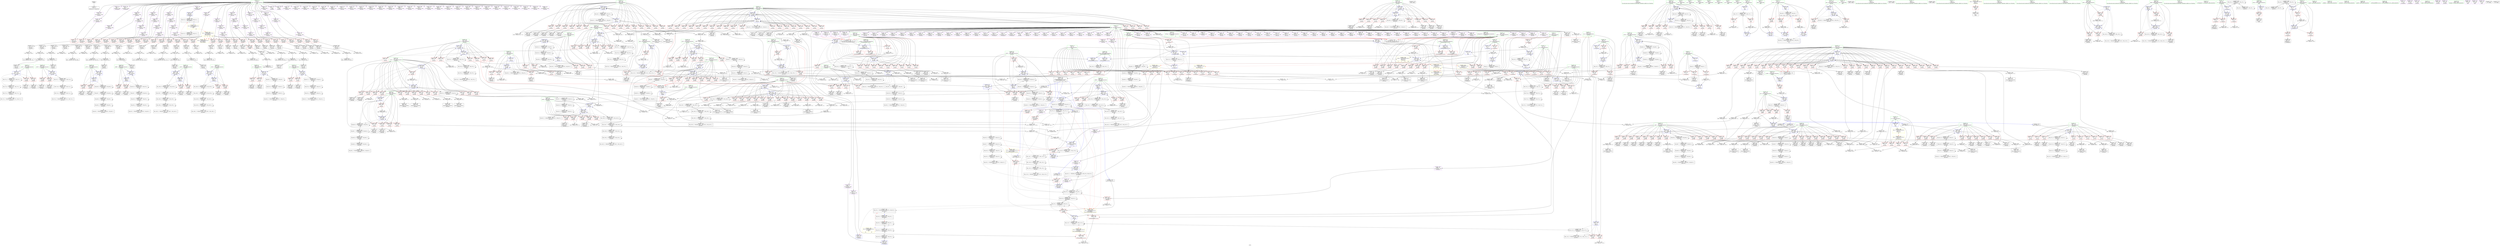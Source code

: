digraph "SVFG" {
	label="SVFG";

	Node0x563b6c355c40 [shape=record,color=grey,label="{NodeID: 0\nNullPtr}"];
	Node0x563b6c355c40 -> Node0x563b6c2d59d0[style=solid];
	Node0x563b6c36d020 [shape=record,color=red,label="{NodeID: 775\n714\<--713\n\<--arrayidx232\n_Z4workv\n}"];
	Node0x563b6c36d020 -> Node0x563b6c35fd30[style=solid];
	Node0x563b6c363e30 [shape=record,color=red,label="{NodeID: 443\n896\<--14\n\<--m\n_Z4workv\n}"];
	Node0x563b6c363e30 -> Node0x563b6c3b0ed0[style=solid];
	Node0x563b6c2d1410 [shape=record,color=black,label="{NodeID: 111\n392\<--391\nidxprom35\<--\n_Z4workv\n}"];
	Node0x563b6c372b10 [shape=record,color=blue,label="{NodeID: 886\n285\<--1199\n_a528\<--conv539\n_Z4workv\n}"];
	Node0x563b6c372b10 -> Node0x563b6c382be0[style=dashed];
	Node0x563b6c372b10 -> Node0x563b6c382cb0[style=dashed];
	Node0x563b6c372b10 -> Node0x563b6c372cb0[style=dashed];
	Node0x563b6c372b10 -> Node0x563b6c430ad0[style=dashed];
	Node0x563b6c3794c0 [shape=record,color=red,label="{NodeID: 554\n1264\<--225\n\<--k\n_Z4workv\n}"];
	Node0x563b6c3794c0 -> Node0x563b6c366340[style=solid];
	Node0x563b6c4071d0 [shape=record,color=black,label="{NodeID: 1329\nMR_20V_2 = PHI(MR_20V_3, MR_20V_1, )\npts\{60000 \}\n|{|<s2>17}}"];
	Node0x563b6c4071d0 -> Node0x563b6c4071d0[style=dashed];
	Node0x563b6c4071d0 -> Node0x563b6c432dd0[style=dashed];
	Node0x563b6c4071d0:s2 -> Node0x563b6c46cf90[style=dashed,color=blue];
	Node0x563b6c2d6740 [shape=record,color=black,label="{NodeID: 222\n1020\<--1019\nidxprom426\<--\n_Z4workv\n}"];
	Node0x563b6c39dfd0 [shape=record,color=grey,label="{NodeID: 997\n1236 = Binary(1234, 1235, )\n}"];
	Node0x563b6c39dfd0 -> Node0x563b6c39e150[style=solid];
	Node0x563b6c4cea00 [shape=record,color=black,label="{NodeID: 1772\n308 = PHI()\n}"];
	Node0x563b6c37eef0 [shape=record,color=red,label="{NodeID: 665\n855\<--261\n\<--_j315\n_Z4workv\n}"];
	Node0x563b6c37eef0 -> Node0x563b6c3a78d0[style=solid];
	Node0x563b6c36a100 [shape=record,color=purple,label="{NodeID: 333\n1248\<--4\narrayidx569\<--opt\n_Z4workv\n}"];
	Node0x563b6c3a8650 [shape=record,color=grey,label="{NodeID: 1108\n1225 = cmp(1223, 1224, )\n}"];
	Node0x563b6c2cd040 [shape=record,color=green,label="{NodeID: 1\n12\<--1\n\<--dummyObj\nCan only get source location for instruction, argument, global var or function.}"];
	Node0x563b6c36d0f0 [shape=record,color=red,label="{NodeID: 776\n738\<--737\n\<--arrayidx248\n_Z4workv\n}"];
	Node0x563b6c36d0f0 -> Node0x563b6c35ffa0[style=solid];
	Node0x563b6c363f00 [shape=record,color=red,label="{NodeID: 444\n1141\<--14\n\<--m\n_Z4workv\n}"];
	Node0x563b6c363f00 -> Node0x563b6c3a93d0[style=solid];
	Node0x563b6c2d14e0 [shape=record,color=black,label="{NodeID: 112\n395\<--394\nidxprom37\<--\n_Z4workv\n}"];
	Node0x563b6c372be0 [shape=record,color=blue,label="{NodeID: 887\n287\<--1216\n_b540\<--conv551\n_Z4workv\n}"];
	Node0x563b6c372be0 -> Node0x563b6c382d80[style=dashed];
	Node0x563b6c372be0 -> Node0x563b6c382e50[style=dashed];
	Node0x563b6c372be0 -> Node0x563b6c372d80[style=dashed];
	Node0x563b6c372be0 -> Node0x563b6c430fd0[style=dashed];
	Node0x563b6c379590 [shape=record,color=red,label="{NodeID: 555\n1321\<--225\n\<--k\n_Z4workv\n}"];
	Node0x563b6c379590 -> Node0x563b6c3a4ed0[style=solid];
	Node0x563b6c2d6810 [shape=record,color=black,label="{NodeID: 223\n1023\<--1022\nidxprom428\<--\n_Z4workv\n}"];
	Node0x563b6c39e150 [shape=record,color=grey,label="{NodeID: 998\n1237 = Binary(1236, 74, )\n}"];
	Node0x563b6c39e150 -> Node0x563b6c3a84d0[style=solid];
	Node0x563b6c4ceb00 [shape=record,color=black,label="{NodeID: 1773\n584 = PHI(1417, )\n}"];
	Node0x563b6c4ceb00 -> Node0x563b6c36cb40[style=solid];
	Node0x563b6c37efc0 [shape=record,color=red,label="{NodeID: 666\n868\<--261\n\<--_j315\n_Z4workv\n}"];
	Node0x563b6c37efc0 -> Node0x563b6c3a69d0[style=solid];
	Node0x563b6c36a1d0 [shape=record,color=purple,label="{NodeID: 334\n1251\<--4\narrayidx571\<--opt\n_Z4workv\n}"];
	Node0x563b6c3a87d0 [shape=record,color=grey,label="{NodeID: 1109\n1221 = cmp(1218, 1220, )\n}"];
	Node0x563b6c2cfb40 [shape=record,color=green,label="{NodeID: 2\n22\<--1\n.str\<--dummyObj\nGlob }"];
	Node0x563b6c36d1c0 [shape=record,color=red,label="{NodeID: 777\n759\<--758\n\<--arrayidx261\n_Z4workv\n}"];
	Node0x563b6c36d1c0 -> Node0x563b6c3602e0[style=solid];
	Node0x563b6c363fd0 [shape=record,color=red,label="{NodeID: 445\n1339\<--14\n\<--m\n_Z4workv\n}"];
	Node0x563b6c363fd0 -> Node0x563b6c3accd0[style=solid];
	Node0x563b6c2d15b0 [shape=record,color=black,label="{NodeID: 113\n405\<--404\nidxprom43\<--add42\n_Z4workv\n}"];
	Node0x563b6c372cb0 [shape=record,color=blue,label="{NodeID: 888\n285\<--74\n_a528\<--\n_Z4workv\n}"];
	Node0x563b6c372cb0 -> Node0x563b6c382be0[style=dashed];
	Node0x563b6c372cb0 -> Node0x563b6c382cb0[style=dashed];
	Node0x563b6c372cb0 -> Node0x563b6c430ad0[style=dashed];
	Node0x563b6c379660 [shape=record,color=red,label="{NodeID: 556\n374\<--227\n\<--a\n_Z4workv\n}"];
	Node0x563b6c379660 -> Node0x563b6c3b0150[style=solid];
	Node0x563b6c2d68e0 [shape=record,color=black,label="{NodeID: 224\n1026\<--1025\nidxprom430\<--\n_Z4workv\n}"];
	Node0x563b6c39e2d0 [shape=record,color=grey,label="{NodeID: 999\n1220 = Binary(1219, 74, )\n}"];
	Node0x563b6c39e2d0 -> Node0x563b6c3a87d0[style=solid];
	Node0x563b6c4cecf0 [shape=record,color=black,label="{NodeID: 1774\n432 = PHI(173, )\n}"];
	Node0x563b6c4cecf0 -> Node0x563b6c3705b0[style=solid];
	Node0x563b6c37f090 [shape=record,color=red,label="{NodeID: 667\n877\<--261\n\<--_j315\n_Z4workv\n}"];
	Node0x563b6c37f090 -> Node0x563b6c3a72d0[style=solid];
	Node0x563b6c36a2a0 [shape=record,color=purple,label="{NodeID: 335\n1254\<--4\narrayidx573\<--opt\n_Z4workv\n}"];
	Node0x563b6c3a8950 [shape=record,color=grey,label="{NodeID: 1110\n1111 = cmp(1108, 1110, )\n}"];
	Node0x563b6c2cfbd0 [shape=record,color=green,label="{NodeID: 3\n24\<--1\n.str.1\<--dummyObj\nGlob }"];
	Node0x563b6c36d290 [shape=record,color=red,label="{NodeID: 778\n797\<--796\n\<--call286\n_Z4workv\n}"];
	Node0x563b6c36d290 -> Node0x563b6c371520[style=solid];
	Node0x563b6c3640a0 [shape=record,color=red,label="{NodeID: 446\n1345\<--14\n\<--m\n_Z4workv\n}"];
	Node0x563b6c3640a0 -> Node0x563b6c3ad150[style=solid];
	Node0x563b6c2d1680 [shape=record,color=black,label="{NodeID: 114\n409\<--408\nidxprom45\<--sub\n_Z4workv\n}"];
	Node0x563b6c372d80 [shape=record,color=blue,label="{NodeID: 889\n287\<--74\n_b540\<--\n_Z4workv\n}"];
	Node0x563b6c372d80 -> Node0x563b6c382d80[style=dashed];
	Node0x563b6c372d80 -> Node0x563b6c382e50[style=dashed];
	Node0x563b6c372d80 -> Node0x563b6c430fd0[style=dashed];
	Node0x563b6c379730 [shape=record,color=red,label="{NodeID: 557\n391\<--227\n\<--a\n_Z4workv\n}"];
	Node0x563b6c379730 -> Node0x563b6c2d1410[style=solid];
	Node0x563b6c4080d0 [shape=record,color=black,label="{NodeID: 1332\nMR_125V_3 = PHI(MR_125V_4, MR_125V_2, )\npts\{1421 \}\n}"];
	Node0x563b6c4080d0 -> Node0x563b6c36e130[style=dashed];
	Node0x563b6c2d69b0 [shape=record,color=black,label="{NodeID: 225\n1038\<--1037\nidxprom436\<--\n_Z4workv\n}"];
	Node0x563b6c39e450 [shape=record,color=grey,label="{NodeID: 1000\n1114 = Binary(1113, 74, )\n}"];
	Node0x563b6c39e450 -> Node0x563b6c3a8ad0[style=solid];
	Node0x563b6c4cedf0 [shape=record,color=black,label="{NodeID: 1775\n796 = PHI(1417, )\n}"];
	Node0x563b6c4cedf0 -> Node0x563b6c36d290[style=solid];
	Node0x563b6c37f160 [shape=record,color=red,label="{NodeID: 668\n887\<--261\n\<--_j315\n_Z4workv\n}"];
	Node0x563b6c37f160 -> Node0x563b6c3a7d50[style=solid];
	Node0x563b6c36a370 [shape=record,color=purple,label="{NodeID: 336\n1257\<--4\narrayidx575\<--opt\n_Z4workv\n|{<s0>11}}"];
	Node0x563b6c36a370:s0 -> Node0x563b6c4cf920[style=solid,color=red];
	Node0x563b6c3a8ad0 [shape=record,color=grey,label="{NodeID: 1111\n1116 = cmp(1114, 1115, )\n}"];
	Node0x563b6c2ce7d0 [shape=record,color=green,label="{NodeID: 4\n26\<--1\n.str.2\<--dummyObj\nGlob }"];
	Node0x563b6c36d360 [shape=record,color=red,label="{NodeID: 779\n859\<--858\n\<--arrayidx323\n_Z4workv\n}"];
	Node0x563b6c36d360 -> Node0x563b6c35cb40[style=solid];
	Node0x563b6c364170 [shape=record,color=red,label="{NodeID: 447\n437\<--16\n\<--F\n_Z4workv\n}"];
	Node0x563b6c364170 -> Node0x563b6c3ae050[style=solid];
	Node0x563b6c2d1750 [shape=record,color=black,label="{NodeID: 115\n412\<--411\nconv47\<--\n_Z4workv\n}"];
	Node0x563b6c2d1750 -> Node0x563b6c3add50[style=solid];
	Node0x563b6c372e50 [shape=record,color=blue,label="{NodeID: 890\n289\<--1278\nref.tmp576\<--add589\n_Z4workv\n|{|<s2>11}}"];
	Node0x563b6c372e50 -> Node0x563b6c36df90[style=dashed];
	Node0x563b6c372e50 -> Node0x563b6c4314d0[style=dashed];
	Node0x563b6c372e50:s2 -> Node0x563b6c4623c0[style=dashed,color=red];
	Node0x563b6c379800 [shape=record,color=red,label="{NodeID: 558\n415\<--227\n\<--a\n_Z4workv\n}"];
	Node0x563b6c379800 -> Node0x563b6c3ad8d0[style=solid];
	Node0x563b6c2d6a80 [shape=record,color=black,label="{NodeID: 226\n1041\<--1040\nidxprom438\<--\n_Z4workv\n}"];
	Node0x563b6c39e5d0 [shape=record,color=grey,label="{NodeID: 1001\n1119 = Binary(1118, 74, )\n}"];
	Node0x563b6c39e5d0 -> Node0x563b6c364fc0[style=solid];
	Node0x563b6c4cef30 [shape=record,color=black,label="{NodeID: 1776\n838 = PHI(173, )\n}"];
	Node0x563b6c4cef30 -> Node0x563b6c371790[style=solid];
	Node0x563b6c37f230 [shape=record,color=red,label="{NodeID: 669\n892\<--261\n\<--_j315\n_Z4workv\n}"];
	Node0x563b6c37f230 -> Node0x563b6c371ad0[style=solid];
	Node0x563b6c36a440 [shape=record,color=purple,label="{NodeID: 337\n1260\<--4\narrayidx578\<--opt\n_Z4workv\n}"];
	Node0x563b6c3a8c50 [shape=record,color=grey,label="{NodeID: 1112\n504 = cmp(503, 334, )\n}"];
	Node0x563b6c3a8c50 -> Node0x563b6c3976f0[style=solid];
	Node0x563b6c2ce860 [shape=record,color=green,label="{NodeID: 5\n28\<--1\n.str.3\<--dummyObj\nGlob }"];
	Node0x563b6c36d430 [shape=record,color=red,label="{NodeID: 780\n881\<--880\n\<--arrayidx338\n_Z4workv\n}"];
	Node0x563b6c36d430 -> Node0x563b6c35cdb0[style=solid];
	Node0x563b6c364240 [shape=record,color=red,label="{NodeID: 448\n649\<--16\n\<--F\n_Z4workv\n}"];
	Node0x563b6c364240 -> Node0x563b6c3ab950[style=solid];
	Node0x563b6c2d1820 [shape=record,color=black,label="{NodeID: 116\n419\<--418\nidxprom51\<--\n_Z4workv\n}"];
	Node0x563b6c372f20 [shape=record,color=blue,label="{NodeID: 891\n1296\<--1281\narrayidx600\<--\n_Z4workv\n}"];
	Node0x563b6c372f20 -> Node0x563b6c4319d0[style=dashed];
	Node0x563b6c3798d0 [shape=record,color=red,label="{NodeID: 559\n578\<--227\n\<--a\n_Z4workv\n}"];
	Node0x563b6c3798d0 -> Node0x563b6c35e9b0[style=solid];
	Node0x563b6c2d6b50 [shape=record,color=black,label="{NodeID: 227\n1044\<--1043\nidxprom440\<--\n_Z4workv\n}"];
	Node0x563b6c39e750 [shape=record,color=grey,label="{NodeID: 1002\n1231 = Binary(1230, 74, )\n}"];
	Node0x563b6c39e750 -> Node0x563b6c3a81d0[style=solid];
	Node0x563b6c4cf070 [shape=record,color=black,label="{NodeID: 1777\n644 = PHI(173, )\n}"];
	Node0x563b6c4cf070 -> Node0x563b6c370dd0[style=solid];
	Node0x563b6c37f300 [shape=record,color=red,label="{NodeID: 670\n939\<--261\n\<--_j315\n_Z4workv\n}"];
	Node0x563b6c37f300 -> Node0x563b6c3acb50[style=solid];
	Node0x563b6c36a510 [shape=record,color=purple,label="{NodeID: 338\n1263\<--4\narrayidx580\<--opt\n_Z4workv\n}"];
	Node0x563b6c3a8dd0 [shape=record,color=grey,label="{NodeID: 1113\n1213 = cmp(1212, 203, )\n}"];
	Node0x563b6c3a8dd0 -> Node0x563b6c397150[style=solid];
	Node0x563b6c2ce8f0 [shape=record,color=green,label="{NodeID: 6\n30\<--1\n.str.4\<--dummyObj\nGlob }"];
	Node0x563b6c36d500 [shape=record,color=red,label="{NodeID: 781\n905\<--904\n\<--arrayidx352\n_Z4workv\n}"];
	Node0x563b6c36d500 -> Node0x563b6c35d020[style=solid];
	Node0x563b6c364310 [shape=record,color=red,label="{NodeID: 449\n843\<--16\n\<--F\n_Z4workv\n}"];
	Node0x563b6c364310 -> Node0x563b6c3aa150[style=solid];
	Node0x563b6c2d18f0 [shape=record,color=black,label="{NodeID: 117\n423\<--422\nidxprom54\<--sub53\n_Z4workv\n}"];
	Node0x563b6c372ff0 [shape=record,color=blue,label="{NodeID: 892\n275\<--1301\nu459\<--dec603\n_Z4workv\n}"];
	Node0x563b6c372ff0 -> Node0x563b6c3808f0[style=dashed];
	Node0x563b6c372ff0 -> Node0x563b6c3809c0[style=dashed];
	Node0x563b6c372ff0 -> Node0x563b6c380a90[style=dashed];
	Node0x563b6c372ff0 -> Node0x563b6c380b60[style=dashed];
	Node0x563b6c372ff0 -> Node0x563b6c380c30[style=dashed];
	Node0x563b6c372ff0 -> Node0x563b6c380d00[style=dashed];
	Node0x563b6c372ff0 -> Node0x563b6c380dd0[style=dashed];
	Node0x563b6c372ff0 -> Node0x563b6c372490[style=dashed];
	Node0x563b6c372ff0 -> Node0x563b6c372ff0[style=dashed];
	Node0x563b6c372ff0 -> Node0x563b6c41f7d0[style=dashed];
	Node0x563b6c3799a0 [shape=record,color=red,label="{NodeID: 560\n790\<--227\n\<--a\n_Z4workv\n}"];
	Node0x563b6c3799a0 -> Node0x563b6c360b00[style=solid];
	Node0x563b6c2d6c20 [shape=record,color=black,label="{NodeID: 228\n1047\<--1046\nidxprom442\<--\n_Z4workv\n}"];
	Node0x563b6c39e8d0 [shape=record,color=grey,label="{NodeID: 1003\n509 = Binary(508, 74, )\n}"];
	Node0x563b6c39e8d0 -> Node0x563b6c3709c0[style=solid];
	Node0x563b6c4cf1b0 [shape=record,color=black,label="{NodeID: 1778\n1280 = PHI(1417, )\n}"];
	Node0x563b6c4cf1b0 -> Node0x563b6c36df90[style=solid];
	Node0x563b6c37f3d0 [shape=record,color=red,label="{NodeID: 671\n945\<--261\n\<--_j315\n_Z4workv\n}"];
	Node0x563b6c37f3d0 -> Node0x563b6c3a5c50[style=solid];
	Node0x563b6c36a5e0 [shape=record,color=purple,label="{NodeID: 339\n1266\<--4\narrayidx582\<--opt\n_Z4workv\n}"];
	Node0x563b6c3a8f50 [shape=record,color=grey,label="{NodeID: 1114\n333 = cmp(332, 334, )\n}"];
	Node0x563b6c3a8f50 -> Node0x563b6c399f90[style=solid];
	Node0x563b6c2ce980 [shape=record,color=green,label="{NodeID: 7\n32\<--1\n.str.5\<--dummyObj\nGlob }"];
	Node0x563b6c36d5d0 [shape=record,color=red,label="{NodeID: 782\n925\<--924\n\<--arrayidx365\n_Z4workv\n}"];
	Node0x563b6c36d5d0 -> Node0x563b6c35d290[style=solid];
	Node0x563b6c3643e0 [shape=record,color=red,label="{NodeID: 450\n1088\<--16\n\<--F\n_Z4workv\n}"];
	Node0x563b6c3643e0 -> Node0x563b6c3a99d0[style=solid];
	Node0x563b6c2d19c0 [shape=record,color=black,label="{NodeID: 118\n426\<--425\nconv56\<--\n_Z4workv\n}"];
	Node0x563b6c2d19c0 -> Node0x563b6c3aaed0[style=solid];
	Node0x563b6c3730c0 [shape=record,color=blue,label="{NodeID: 893\n273\<--1306\nv453\<--dec606\n_Z4workv\n}"];
	Node0x563b6c3730c0 -> Node0x563b6c380410[style=dashed];
	Node0x563b6c3730c0 -> Node0x563b6c3804e0[style=dashed];
	Node0x563b6c3730c0 -> Node0x563b6c3805b0[style=dashed];
	Node0x563b6c3730c0 -> Node0x563b6c380680[style=dashed];
	Node0x563b6c3730c0 -> Node0x563b6c380750[style=dashed];
	Node0x563b6c3730c0 -> Node0x563b6c380820[style=dashed];
	Node0x563b6c3730c0 -> Node0x563b6c3730c0[style=dashed];
	Node0x563b6c3730c0 -> Node0x563b6c41f2d0[style=dashed];
	Node0x563b6c379a70 [shape=record,color=red,label="{NodeID: 561\n1022\<--227\n\<--a\n_Z4workv\n}"];
	Node0x563b6c379a70 -> Node0x563b6c2d6810[style=solid];
	Node0x563b6c2d6cf0 [shape=record,color=black,label="{NodeID: 229\n1050\<--1049\nidxprom444\<--\n_Z4workv\n}"];
	Node0x563b6c39ea50 [shape=record,color=grey,label="{NodeID: 1004\n513 = Binary(512, 74, )\n}"];
	Node0x563b6c39ea50 -> Node0x563b6c370a90[style=solid];
	Node0x563b6c4cf2f0 [shape=record,color=black,label="{NodeID: 1779\n1374 = PHI(1417, )\n}"];
	Node0x563b6c4cf2f0 -> Node0x563b6c36e060[style=solid];
	Node0x563b6c37f4a0 [shape=record,color=red,label="{NodeID: 672\n956\<--261\n\<--_j315\n_Z4workv\n}"];
	Node0x563b6c37f4a0 -> Node0x563b6c3ae4d0[style=solid];
	Node0x563b6c36a6b0 [shape=record,color=purple,label="{NodeID: 340\n1269\<--4\narrayidx584\<--opt\n_Z4workv\n}"];
	Node0x563b6c3a90d0 [shape=record,color=grey,label="{NodeID: 1115\n1079 = cmp(1077, 1078, )\n}"];
	Node0x563b6c2cea40 [shape=record,color=green,label="{NodeID: 8\n34\<--1\n.str.6\<--dummyObj\nGlob }"];
	Node0x563b6c36d6a0 [shape=record,color=red,label="{NodeID: 783\n949\<--948\n\<--arrayidx381\n_Z4workv\n}"];
	Node0x563b6c36d6a0 -> Node0x563b6c35d500[style=solid];
	Node0x563b6c3644b0 [shape=record,color=red,label="{NodeID: 451\n1457\<--18\n\<--t\nmain\n}"];
	Node0x563b6c3644b0 -> Node0x563b6c3ace50[style=solid];
	Node0x563b6c2d1a90 [shape=record,color=black,label="{NodeID: 119\n448\<--447\nidxprom67\<--\n_Z4workv\n}"];
	Node0x563b6c373190 [shape=record,color=blue,label="{NodeID: 894\n229\<--1312\nb\<--inc610\n_Z4workv\n}"];
	Node0x563b6c373190 -> Node0x563b6c379ce0[style=dashed];
	Node0x563b6c373190 -> Node0x563b6c379db0[style=dashed];
	Node0x563b6c373190 -> Node0x563b6c379e80[style=dashed];
	Node0x563b6c373190 -> Node0x563b6c379f50[style=dashed];
	Node0x563b6c373190 -> Node0x563b6c37a020[style=dashed];
	Node0x563b6c373190 -> Node0x563b6c37a0f0[style=dashed];
	Node0x563b6c373190 -> Node0x563b6c37a1c0[style=dashed];
	Node0x563b6c373190 -> Node0x563b6c37a290[style=dashed];
	Node0x563b6c373190 -> Node0x563b6c373190[style=dashed];
	Node0x563b6c373190 -> Node0x563b6c4438d0[style=dashed];
	Node0x563b6c379b40 [shape=record,color=red,label="{NodeID: 562\n1267\<--227\n\<--a\n_Z4workv\n}"];
	Node0x563b6c379b40 -> Node0x563b6c366410[style=solid];
	Node0x563b6c2d6dc0 [shape=record,color=black,label="{NodeID: 230\n1098\<--1097\nidxprom472\<--\n_Z4workv\n}"];
	Node0x563b6c39ebd0 [shape=record,color=grey,label="{NodeID: 1005\n1208 = Binary(1207, 74, )\n}"];
	Node0x563b6c39ebd0 -> Node0x563b6c365b20[style=solid];
	Node0x563b6c4cf430 [shape=record,color=black,label="{NodeID: 1780\n1035 = PHI(1417, )\n}"];
	Node0x563b6c4cf430 -> Node0x563b6c36d910[style=solid];
	Node0x563b6c37f570 [shape=record,color=red,label="{NodeID: 673\n962\<--261\n\<--_j315\n_Z4workv\n}"];
	Node0x563b6c37f570 -> Node0x563b6c3a6850[style=solid];
	Node0x563b6c36a780 [shape=record,color=purple,label="{NodeID: 341\n1272\<--4\narrayidx586\<--opt\n_Z4workv\n}"];
	Node0x563b6c36a780 -> Node0x563b6c36dec0[style=solid];
	Node0x563b6c3a9250 [shape=record,color=grey,label="{NodeID: 1116\n325 = cmp(324, 203, )\n}"];
	Node0x563b6c2ceb00 [shape=record,color=green,label="{NodeID: 9\n36\<--1\nstdin\<--dummyObj\nGlob }"];
	Node0x563b6c36d770 [shape=record,color=red,label="{NodeID: 784\n966\<--965\n\<--arrayidx393\n_Z4workv\n}"];
	Node0x563b6c36d770 -> Node0x563b6c2d5ff0[style=solid];
	Node0x563b6c38b9b0 [shape=record,color=black,label="{NodeID: 1559\nMR_36V_2 = PHI(MR_36V_3, MR_36V_1, )\npts\{21 \}\n|{<s0>18|<s1>18|<s2>18|<s3>18|<s4>18|<s5>18}}"];
	Node0x563b6c38b9b0:s0 -> Node0x563b6c364650[style=dashed,color=red];
	Node0x563b6c38b9b0:s1 -> Node0x563b6c364720[style=dashed,color=red];
	Node0x563b6c38b9b0:s2 -> Node0x563b6c3647f0[style=dashed,color=red];
	Node0x563b6c38b9b0:s3 -> Node0x563b6c36fcc0[style=dashed,color=red];
	Node0x563b6c38b9b0:s4 -> Node0x563b6c373dc0[style=dashed,color=red];
	Node0x563b6c38b9b0:s5 -> Node0x563b6c373e90[style=dashed,color=red];
	Node0x563b6c364580 [shape=record,color=red,label="{NodeID: 452\n1463\<--18\n\<--t\nmain\n}"];
	Node0x563b6c364580 -> Node0x563b6c3a0e50[style=solid];
	Node0x563b6c2d1b60 [shape=record,color=black,label="{NodeID: 120\n452\<--451\nidxprom70\<--sub69\n_Z4workv\n}"];
	Node0x563b6c373260 [shape=record,color=blue,label="{NodeID: 895\n227\<--1317\na\<--inc613\n_Z4workv\n}"];
	Node0x563b6c373260 -> Node0x563b6c379660[style=dashed];
	Node0x563b6c373260 -> Node0x563b6c379730[style=dashed];
	Node0x563b6c373260 -> Node0x563b6c379800[style=dashed];
	Node0x563b6c373260 -> Node0x563b6c3798d0[style=dashed];
	Node0x563b6c373260 -> Node0x563b6c3799a0[style=dashed];
	Node0x563b6c373260 -> Node0x563b6c379a70[style=dashed];
	Node0x563b6c373260 -> Node0x563b6c379b40[style=dashed];
	Node0x563b6c373260 -> Node0x563b6c379c10[style=dashed];
	Node0x563b6c373260 -> Node0x563b6c370410[style=dashed];
	Node0x563b6c373260 -> Node0x563b6c373260[style=dashed];
	Node0x563b6c373260 -> Node0x563b6c3f9eb0[style=dashed];
	Node0x563b6c379c10 [shape=record,color=red,label="{NodeID: 563\n1316\<--227\n\<--a\n_Z4workv\n}"];
	Node0x563b6c379c10 -> Node0x563b6c3a54d0[style=solid];
	Node0x563b6c409ed0 [shape=record,color=black,label="{NodeID: 1338\nMR_38V_2 = PHI(MR_38V_1, MR_38V_4, MR_38V_4, )\npts\{218 \}\n}"];
	Node0x563b6c364e60 [shape=record,color=black,label="{NodeID: 231\n1102\<--1101\nidxprom475\<--sub474\n_Z4workv\n}"];
	Node0x563b6c39ed50 [shape=record,color=grey,label="{NodeID: 1006\n1133 = Binary(1132, 474, )\n}"];
	Node0x563b6c39ed50 -> Node0x563b6c372700[style=solid];
	Node0x563b6c4cf570 [shape=record,color=black,label="{NodeID: 1781\n1083 = PHI(173, )\n}"];
	Node0x563b6c4cf570 -> Node0x563b6c372560[style=solid];
	Node0x563b6c37f640 [shape=record,color=red,label="{NodeID: 674\n978\<--261\n\<--_j315\n_Z4workv\n}"];
	Node0x563b6c37f640 -> Node0x563b6c3aaa50[style=solid];
	Node0x563b6c36a850 [shape=record,color=purple,label="{NodeID: 342\n1284\<--4\narrayidx592\<--opt\n_Z4workv\n}"];
	Node0x563b6c3a93d0 [shape=record,color=grey,label="{NodeID: 1117\n1142 = cmp(1140, 1141, )\n}"];
	Node0x563b6c2cd410 [shape=record,color=green,label="{NodeID: 10\n37\<--1\n.str.7\<--dummyObj\nGlob }"];
	Node0x563b6c36d840 [shape=record,color=red,label="{NodeID: 785\n1028\<--1027\n\<--arrayidx431\n_Z4workv\n}"];
	Node0x563b6c36d840 -> Node0x563b6c3a39d0[style=solid];
	Node0x563b6c38beb0 [shape=record,color=black,label="{NodeID: 1560\nMR_20V_2 = PHI(MR_20V_4, MR_20V_1, )\npts\{60000 \}\n|{<s0>17}}"];
	Node0x563b6c38beb0:s0 -> Node0x563b6c4071d0[style=dashed,color=red];
	Node0x563b6c364650 [shape=record,color=red,label="{NodeID: 453\n304\<--20\n\<--cases\n_Z4workv\n}"];
	Node0x563b6c364650 -> Node0x563b6c39de50[style=solid];
	Node0x563b6c2d1c30 [shape=record,color=black,label="{NodeID: 121\n455\<--454\nconv72\<--\n_Z4workv\n}"];
	Node0x563b6c2d1c30 -> Node0x563b6c3a9e50[style=solid];
	Node0x563b6c373330 [shape=record,color=blue,label="{NodeID: 896\n225\<--1322\nk\<--inc616\n_Z4workv\n}"];
	Node0x563b6c373330 -> Node0x563b6c378a30[style=dashed];
	Node0x563b6c373330 -> Node0x563b6c378b00[style=dashed];
	Node0x563b6c373330 -> Node0x563b6c378bd0[style=dashed];
	Node0x563b6c373330 -> Node0x563b6c378ca0[style=dashed];
	Node0x563b6c373330 -> Node0x563b6c378d70[style=dashed];
	Node0x563b6c373330 -> Node0x563b6c378e40[style=dashed];
	Node0x563b6c373330 -> Node0x563b6c378f10[style=dashed];
	Node0x563b6c373330 -> Node0x563b6c378fe0[style=dashed];
	Node0x563b6c373330 -> Node0x563b6c3790b0[style=dashed];
	Node0x563b6c373330 -> Node0x563b6c379180[style=dashed];
	Node0x563b6c373330 -> Node0x563b6c379250[style=dashed];
	Node0x563b6c373330 -> Node0x563b6c379320[style=dashed];
	Node0x563b6c373330 -> Node0x563b6c3793f0[style=dashed];
	Node0x563b6c373330 -> Node0x563b6c3794c0[style=dashed];
	Node0x563b6c373330 -> Node0x563b6c379590[style=dashed];
	Node0x563b6c373330 -> Node0x563b6c373330[style=dashed];
	Node0x563b6c373330 -> Node0x563b6c3f99b0[style=dashed];
	Node0x563b6c379ce0 [shape=record,color=red,label="{NodeID: 564\n379\<--229\n\<--b\n_Z4workv\n}"];
	Node0x563b6c379ce0 -> Node0x563b6c3afe50[style=solid];
	Node0x563b6c40a3d0 [shape=record,color=black,label="{NodeID: 1339\nMR_40V_2 = PHI(MR_40V_1, MR_40V_4, MR_40V_4, )\npts\{220 \}\n}"];
	Node0x563b6c364ef0 [shape=record,color=black,label="{NodeID: 232\n1105\<--1104\nconv477\<--\n_Z4workv\n}"];
	Node0x563b6c364ef0 -> Node0x563b6c3aa2d0[style=solid];
	Node0x563b6c39eed0 [shape=record,color=grey,label="{NodeID: 1007\n1087 = Binary(1085, 1086, )\n}"];
	Node0x563b6c39eed0 -> Node0x563b6c3a99d0[style=solid];
	Node0x563b6c4cf6b0 [shape=record,color=black,label="{NodeID: 1782\n1404 = PHI()\n}"];
	Node0x563b6c37f710 [shape=record,color=red,label="{NodeID: 675\n989\<--261\n\<--_j315\n_Z4workv\n}"];
	Node0x563b6c37f710 -> Node0x563b6c3a1750[style=solid];
	Node0x563b6c36a920 [shape=record,color=purple,label="{NodeID: 343\n1287\<--4\narrayidx594\<--opt\n_Z4workv\n}"];
	Node0x563b6c3a9550 [shape=record,color=grey,label="{NodeID: 1118\n517 = cmp(516, 12, )\n}"];
	Node0x563b6c2cd4d0 [shape=record,color=green,label="{NodeID: 11\n74\<--1\n\<--dummyObj\nCan only get source location for instruction, argument, global var or function.}"];
	Node0x563b6c36d910 [shape=record,color=red,label="{NodeID: 786\n1036\<--1035\n\<--call435\n_Z4workv\n}"];
	Node0x563b6c36d910 -> Node0x563b6c372150[style=solid];
	Node0x563b6c38bfa0 [shape=record,color=black,label="{NodeID: 1561\nMR_22V_2 = PHI(MR_22V_3, MR_22V_1, )\npts\{100000 \}\n|{<s0>17}}"];
	Node0x563b6c38bfa0:s0 -> Node0x563b6c3887b0[style=dashed,color=red];
	Node0x563b6c364720 [shape=record,color=red,label="{NodeID: 454\n1400\<--20\n\<--cases\n_Z4workv\n}"];
	Node0x563b6c364720 -> Node0x563b6c3a2350[style=solid];
	Node0x563b6c2d1d00 [shape=record,color=black,label="{NodeID: 122\n460\<--459\nidxprom76\<--add75\n_Z4workv\n}"];
	Node0x563b6c373400 [shape=record,color=blue,label="{NodeID: 897\n223\<--1327\nj\<--inc619\n_Z4workv\n}"];
	Node0x563b6c373400 -> Node0x563b6c377780[style=dashed];
	Node0x563b6c373400 -> Node0x563b6c377850[style=dashed];
	Node0x563b6c373400 -> Node0x563b6c377920[style=dashed];
	Node0x563b6c373400 -> Node0x563b6c3779f0[style=dashed];
	Node0x563b6c373400 -> Node0x563b6c377ac0[style=dashed];
	Node0x563b6c373400 -> Node0x563b6c377b90[style=dashed];
	Node0x563b6c373400 -> Node0x563b6c377c60[style=dashed];
	Node0x563b6c373400 -> Node0x563b6c377d30[style=dashed];
	Node0x563b6c373400 -> Node0x563b6c377e00[style=dashed];
	Node0x563b6c373400 -> Node0x563b6c377ed0[style=dashed];
	Node0x563b6c373400 -> Node0x563b6c377fa0[style=dashed];
	Node0x563b6c373400 -> Node0x563b6c378070[style=dashed];
	Node0x563b6c373400 -> Node0x563b6c378140[style=dashed];
	Node0x563b6c373400 -> Node0x563b6c378210[style=dashed];
	Node0x563b6c373400 -> Node0x563b6c3782e0[style=dashed];
	Node0x563b6c373400 -> Node0x563b6c3783b0[style=dashed];
	Node0x563b6c373400 -> Node0x563b6c378480[style=dashed];
	Node0x563b6c373400 -> Node0x563b6c378550[style=dashed];
	Node0x563b6c373400 -> Node0x563b6c378620[style=dashed];
	Node0x563b6c373400 -> Node0x563b6c3786f0[style=dashed];
	Node0x563b6c373400 -> Node0x563b6c3787c0[style=dashed];
	Node0x563b6c373400 -> Node0x563b6c378890[style=dashed];
	Node0x563b6c373400 -> Node0x563b6c378960[style=dashed];
	Node0x563b6c373400 -> Node0x563b6c370270[style=dashed];
	Node0x563b6c373400 -> Node0x563b6c373400[style=dashed];
	Node0x563b6c373400 -> Node0x563b6c40add0[style=dashed];
	Node0x563b6c379db0 [shape=record,color=red,label="{NodeID: 565\n394\<--229\n\<--b\n_Z4workv\n}"];
	Node0x563b6c379db0 -> Node0x563b6c2d14e0[style=solid];
	Node0x563b6c40a8d0 [shape=record,color=black,label="{NodeID: 1340\nMR_42V_2 = PHI(MR_42V_1, MR_42V_4, MR_42V_4, )\npts\{222 \}\n}"];
	Node0x563b6c364fc0 [shape=record,color=black,label="{NodeID: 233\n1120\<--1119\nidxprom487\<--add486\n_Z4workv\n}"];
	Node0x563b6c39f050 [shape=record,color=grey,label="{NodeID: 1008\n343 = Binary(342, 74, )\n}"];
	Node0x563b6c39f050 -> Node0x563b6c370000[style=solid];
	Node0x563b6c4cf780 [shape=record,color=black,label="{NodeID: 1783\n1411 = PHI()\n}"];
	Node0x563b6c37f7e0 [shape=record,color=red,label="{NodeID: 676\n1001\<--261\n\<--_j315\n_Z4workv\n}"];
	Node0x563b6c37f7e0 -> Node0x563b6c2d6260[style=solid];
	Node0x563b6c36a9f0 [shape=record,color=purple,label="{NodeID: 344\n1290\<--4\narrayidx596\<--opt\n_Z4workv\n}"];
	Node0x563b6c3a96d0 [shape=record,color=grey,label="{NodeID: 1119\n317 = cmp(315, 316, )\n}"];
	Node0x563b6c2cd590 [shape=record,color=green,label="{NodeID: 12\n90\<--1\n\<--dummyObj\nCan only get source location for instruction, argument, global var or function.}"];
	Node0x563b6c36d9e0 [shape=record,color=red,label="{NodeID: 787\n1104\<--1103\n\<--arrayidx476\n_Z4workv\n}"];
	Node0x563b6c36d9e0 -> Node0x563b6c364ef0[style=solid];
	Node0x563b6c38c090 [shape=record,color=black,label="{NodeID: 1562\nMR_137V_2 = PHI(MR_137V_3, MR_137V_1, )\npts\{19 \}\n}"];
	Node0x563b6c38c090 -> Node0x563b6c3644b0[style=dashed];
	Node0x563b6c38c090 -> Node0x563b6c364580[style=dashed];
	Node0x563b6c38c090 -> Node0x563b6c374370[style=dashed];
	Node0x563b6c3647f0 [shape=record,color=red,label="{NodeID: 455\n1406\<--20\n\<--cases\n_Z4workv\n}"];
	Node0x563b6c3647f0 -> Node0x563b6c3a2650[style=solid];
	Node0x563b6c2d1dd0 [shape=record,color=black,label="{NodeID: 123\n464\<--463\nidxprom79\<--sub78\n_Z4workv\n}"];
	Node0x563b6c3734d0 [shape=record,color=blue,label="{NodeID: 898\n221\<--1332\ni13\<--inc622\n_Z4workv\n}"];
	Node0x563b6c3734d0 -> Node0x563b6c376190[style=dashed];
	Node0x563b6c3734d0 -> Node0x563b6c376260[style=dashed];
	Node0x563b6c3734d0 -> Node0x563b6c376330[style=dashed];
	Node0x563b6c3734d0 -> Node0x563b6c376400[style=dashed];
	Node0x563b6c3734d0 -> Node0x563b6c3764d0[style=dashed];
	Node0x563b6c3734d0 -> Node0x563b6c3765a0[style=dashed];
	Node0x563b6c3734d0 -> Node0x563b6c376670[style=dashed];
	Node0x563b6c3734d0 -> Node0x563b6c376740[style=dashed];
	Node0x563b6c3734d0 -> Node0x563b6c376810[style=dashed];
	Node0x563b6c3734d0 -> Node0x563b6c3768e0[style=dashed];
	Node0x563b6c3734d0 -> Node0x563b6c3769b0[style=dashed];
	Node0x563b6c3734d0 -> Node0x563b6c376a80[style=dashed];
	Node0x563b6c3734d0 -> Node0x563b6c376b50[style=dashed];
	Node0x563b6c3734d0 -> Node0x563b6c376c20[style=dashed];
	Node0x563b6c3734d0 -> Node0x563b6c376cf0[style=dashed];
	Node0x563b6c3734d0 -> Node0x563b6c376dc0[style=dashed];
	Node0x563b6c3734d0 -> Node0x563b6c376e90[style=dashed];
	Node0x563b6c3734d0 -> Node0x563b6c376f60[style=dashed];
	Node0x563b6c3734d0 -> Node0x563b6c377030[style=dashed];
	Node0x563b6c3734d0 -> Node0x563b6c377100[style=dashed];
	Node0x563b6c3734d0 -> Node0x563b6c3771d0[style=dashed];
	Node0x563b6c3734d0 -> Node0x563b6c3772a0[style=dashed];
	Node0x563b6c3734d0 -> Node0x563b6c377370[style=dashed];
	Node0x563b6c3734d0 -> Node0x563b6c377440[style=dashed];
	Node0x563b6c3734d0 -> Node0x563b6c377510[style=dashed];
	Node0x563b6c3734d0 -> Node0x563b6c3775e0[style=dashed];
	Node0x563b6c3734d0 -> Node0x563b6c3776b0[style=dashed];
	Node0x563b6c3734d0 -> Node0x563b6c3734d0[style=dashed];
	Node0x563b6c3734d0 -> Node0x563b6c40a8d0[style=dashed];
	Node0x563b6c379e80 [shape=record,color=red,label="{NodeID: 566\n581\<--229\n\<--b\n_Z4workv\n}"];
	Node0x563b6c379e80 -> Node0x563b6c35ea80[style=solid];
	Node0x563b6c40add0 [shape=record,color=black,label="{NodeID: 1341\nMR_44V_2 = PHI(MR_44V_1, MR_44V_3, MR_44V_3, )\npts\{224 \}\n}"];
	Node0x563b6c365090 [shape=record,color=black,label="{NodeID: 234\n1124\<--1123\nidxprom490\<--sub489\n_Z4workv\n}"];
	Node0x563b6c39f1d0 [shape=record,color=grey,label="{NodeID: 1009\n1275 = Binary(1273, 1274, )\n}"];
	Node0x563b6c39f1d0 -> Node0x563b6c3a75d0[style=solid];
	Node0x563b6c4cf850 [shape=record,color=black,label="{NodeID: 1784\n1455 = PHI()\n}"];
	Node0x563b6c37f8b0 [shape=record,color=red,label="{NodeID: 677\n1040\<--261\n\<--_j315\n_Z4workv\n}"];
	Node0x563b6c37f8b0 -> Node0x563b6c2d6a80[style=solid];
	Node0x563b6c36aac0 [shape=record,color=purple,label="{NodeID: 345\n1293\<--4\narrayidx598\<--opt\n_Z4workv\n}"];
	Node0x563b6c3a9850 [shape=record,color=grey,label="{NodeID: 1120\n824 = cmp(819, 823, )\n}"];
	Node0x563b6c2cd650 [shape=record,color=green,label="{NodeID: 13\n118\<--1\n\<--dummyObj\nCan only get source location for instruction, argument, global var or function.}"];
	Node0x563b6c36dab0 [shape=record,color=red,label="{NodeID: 788\n1126\<--1125\n\<--arrayidx491\n_Z4workv\n}"];
	Node0x563b6c36dab0 -> Node0x563b6c365160[style=solid];
	Node0x563b6c3648c0 [shape=record,color=red,label="{NodeID: 456\n1448\<--36\n\<--stdin\nmain\n}"];
	Node0x563b6c3648c0 -> Node0x563b6c366ea0[style=solid];
	Node0x563b6c35d740 [shape=record,color=black,label="{NodeID: 124\n467\<--466\nconv81\<--\n_Z4workv\n}"];
	Node0x563b6c35d740 -> Node0x563b6c3abad0[style=solid];
	Node0x563b6c3735a0 [shape=record,color=blue,label="{NodeID: 899\n291\<--141\nres\<--\n_Z4workv\n}"];
	Node0x563b6c3735a0 -> Node0x563b6c382f20[style=dashed];
	Node0x563b6c3735a0 -> Node0x563b6c382ff0[style=dashed];
	Node0x563b6c3735a0 -> Node0x563b6c3ddb90[style=dashed];
	Node0x563b6c3735a0 -> Node0x563b6c415cd0[style=dashed];
	Node0x563b6c379f50 [shape=record,color=red,label="{NodeID: 567\n625\<--229\n\<--b\n_Z4workv\n}"];
	Node0x563b6c379f50 -> Node0x563b6c3aead0[style=solid];
	Node0x563b6c40b2d0 [shape=record,color=black,label="{NodeID: 1342\nMR_46V_2 = PHI(MR_46V_1, MR_46V_3, MR_46V_3, )\npts\{226 \}\n}"];
	Node0x563b6c365160 [shape=record,color=black,label="{NodeID: 235\n1127\<--1126\nconv492\<--\n_Z4workv\n}"];
	Node0x563b6c365160 -> Node0x563b6c3a8350[style=solid];
	Node0x563b6c39f350 [shape=record,color=grey,label="{NodeID: 1010\n823 = Binary(822, 74, )\n}"];
	Node0x563b6c39f350 -> Node0x563b6c3a9850[style=solid];
	Node0x563b6c4cf920 [shape=record,color=black,label="{NodeID: 1785\n1418 = PHI(568, 780, 1012, 1257, 291, )\n0th arg _ZSt3minIiERKT_S2_S2_ }"];
	Node0x563b6c4cf920 -> Node0x563b6c373f60[style=solid];
	Node0x563b6c37f980 [shape=record,color=red,label="{NodeID: 678\n931\<--263\n\<--_k345\n_Z4workv\n}"];
	Node0x563b6c37f980 -> Node0x563b6c3a5350[style=solid];
	Node0x563b6c36ab90 [shape=record,color=purple,label="{NodeID: 346\n1296\<--4\narrayidx600\<--opt\n_Z4workv\n}"];
	Node0x563b6c36ab90 -> Node0x563b6c372f20[style=solid];
	Node0x563b6c3a99d0 [shape=record,color=grey,label="{NodeID: 1121\n1089 = cmp(1087, 1088, )\n}"];
	Node0x563b6c2cd710 [shape=record,color=green,label="{NodeID: 14\n141\<--1\n\<--dummyObj\nCan only get source location for instruction, argument, global var or function.}"];
	Node0x563b6c36db80 [shape=record,color=red,label="{NodeID: 789\n1150\<--1149\n\<--arrayidx506\n_Z4workv\n}"];
	Node0x563b6c36db80 -> Node0x563b6c3653d0[style=solid];
	Node0x563b6c364990 [shape=record,color=red,label="{NodeID: 457\n62\<--42\n\<--i\n_Z7preparev\n}"];
	Node0x563b6c364990 -> Node0x563b6c3ab1d0[style=solid];
	Node0x563b6c35d7d0 [shape=record,color=black,label="{NodeID: 125\n486\<--485\nidxprom87\<--\n_Z4workv\n}"];
	Node0x563b6c373670 [shape=record,color=blue,label="{NodeID: 900\n293\<--12\ni624\<--\n_Z4workv\n}"];
	Node0x563b6c373670 -> Node0x563b6c3830c0[style=dashed];
	Node0x563b6c373670 -> Node0x563b6c383190[style=dashed];
	Node0x563b6c373670 -> Node0x563b6c383260[style=dashed];
	Node0x563b6c373670 -> Node0x563b6c373cf0[style=dashed];
	Node0x563b6c373670 -> Node0x563b6c4161d0[style=dashed];
	Node0x563b6c37a020 [shape=record,color=red,label="{NodeID: 568\n793\<--229\n\<--b\n_Z4workv\n}"];
	Node0x563b6c37a020 -> Node0x563b6c360bd0[style=solid];
	Node0x563b6c40b7d0 [shape=record,color=black,label="{NodeID: 1343\nMR_36V_3 = PHI(MR_36V_2, MR_36V_4, MR_36V_5, )\npts\{21 \}\n|{<s0>18}}"];
	Node0x563b6c40b7d0:s0 -> Node0x563b6c38b9b0[style=dashed,color=blue];
	Node0x563b6c365230 [shape=record,color=black,label="{NodeID: 236\n1145\<--1144\nidxprom503\<--\n_Z4workv\n}"];
	Node0x563b6c39f4d0 [shape=record,color=grey,label="{NodeID: 1011\n822 = Binary(820, 821, )\n}"];
	Node0x563b6c39f4d0 -> Node0x563b6c39f350[style=solid];
	Node0x563b6c4cfe30 [shape=record,color=black,label="{NodeID: 1786\n1419 = PHI(583, 795, 271, 289, 1373, )\n1st arg _ZSt3minIiERKT_S2_S2_ }"];
	Node0x563b6c4cfe30 -> Node0x563b6c374030[style=solid];
	Node0x563b6c37fa50 [shape=record,color=red,label="{NodeID: 679\n990\<--263\n\<--_k345\n_Z4workv\n}"];
	Node0x563b6c37fa50 -> Node0x563b6c3a1750[style=solid];
	Node0x563b6c36ac60 [shape=record,color=purple,label="{NodeID: 347\n1361\<--4\narrayidx642\<--opt\n_Z4workv\n}"];
	Node0x563b6c3a9b50 [shape=record,color=grey,label="{NodeID: 1122\n669 = cmp(668, 203, )\n}"];
	Node0x563b6c2cd7d0 [shape=record,color=green,label="{NodeID: 15\n203\<--1\n\<--dummyObj\nCan only get source location for instruction, argument, global var or function.}"];
	Node0x563b6c36dc50 [shape=record,color=red,label="{NodeID: 790\n1170\<--1169\n\<--arrayidx519\n_Z4workv\n}"];
	Node0x563b6c36dc50 -> Node0x563b6c365640[style=solid];
	Node0x563b6c364a60 [shape=record,color=red,label="{NodeID: 458\n66\<--42\n\<--i\n_Z7preparev\n}"];
	Node0x563b6c364a60 -> Node0x563b6c2d5ad0[style=solid];
	Node0x563b6c35d8a0 [shape=record,color=black,label="{NodeID: 126\n489\<--488\nidxprom89\<--\n_Z4workv\n}"];
	Node0x563b6c373740 [shape=record,color=blue,label="{NodeID: 901\n295\<--74\nj628\<--\n_Z4workv\n}"];
	Node0x563b6c373740 -> Node0x563b6c383330[style=dashed];
	Node0x563b6c373740 -> Node0x563b6c383400[style=dashed];
	Node0x563b6c373740 -> Node0x563b6c3834d0[style=dashed];
	Node0x563b6c373740 -> Node0x563b6c373740[style=dashed];
	Node0x563b6c373740 -> Node0x563b6c373c20[style=dashed];
	Node0x563b6c373740 -> Node0x563b6c4166d0[style=dashed];
	Node0x563b6c37a0f0 [shape=record,color=red,label="{NodeID: 569\n1025\<--229\n\<--b\n_Z4workv\n}"];
	Node0x563b6c37a0f0 -> Node0x563b6c2d68e0[style=solid];
	Node0x563b6c40bcd0 [shape=record,color=black,label="{NodeID: 1344\nMR_48V_2 = PHI(MR_48V_1, MR_48V_3, MR_48V_3, )\npts\{228 \}\n}"];
	Node0x563b6c365300 [shape=record,color=black,label="{NodeID: 237\n1148\<--1147\nidxprom505\<--\n_Z4workv\n}"];
	Node0x563b6c39f650 [shape=record,color=grey,label="{NodeID: 1012\n451 = Binary(450, 74, )\n}"];
	Node0x563b6c39f650 -> Node0x563b6c2d1b60[style=solid];
	Node0x563b6c4d0070 [shape=record,color=black,label="{NodeID: 1787\n174 = PHI(429, 640, 836, 1081, )\n0th arg _Z4fallii }"];
	Node0x563b6c4d0070 -> Node0x563b6c36f980[style=solid];
	Node0x563b6c37fb20 [shape=record,color=red,label="{NodeID: 680\n1004\<--263\n\<--_k345\n_Z4workv\n}"];
	Node0x563b6c37fb20 -> Node0x563b6c2d6330[style=solid];
	Node0x563b6c36ad30 [shape=record,color=purple,label="{NodeID: 348\n1364\<--4\narrayidx644\<--opt\n_Z4workv\n}"];
	Node0x563b6c3a9cd0 [shape=record,color=grey,label="{NodeID: 1123\n729 = cmp(728, 12, )\n}"];
	Node0x563b6c2cd890 [shape=record,color=green,label="{NodeID: 16\n206\<--1\n\<--dummyObj\nCan only get source location for instruction, argument, global var or function.}"];
	Node0x563b6c36dd20 [shape=record,color=red,label="{NodeID: 791\n1194\<--1193\n\<--arrayidx535\n_Z4workv\n}"];
	Node0x563b6c36dd20 -> Node0x563b6c3658b0[style=solid];
	Node0x563b6c364b30 [shape=record,color=red,label="{NodeID: 459\n72\<--42\n\<--i\n_Z7preparev\n}"];
	Node0x563b6c364b30 -> Node0x563b6c3a21d0[style=solid];
	Node0x563b6c35d970 [shape=record,color=black,label="{NodeID: 127\n492\<--491\nconv91\<--\n_Z4workv\n}"];
	Node0x563b6c35d970 -> Node0x563b6c3ac3d0[style=solid];
	Node0x563b6c373810 [shape=record,color=blue,label="{NodeID: 902\n297\<--12\na632\<--\n_Z4workv\n}"];
	Node0x563b6c373810 -> Node0x563b6c3835a0[style=dashed];
	Node0x563b6c373810 -> Node0x563b6c383670[style=dashed];
	Node0x563b6c373810 -> Node0x563b6c383740[style=dashed];
	Node0x563b6c373810 -> Node0x563b6c373b50[style=dashed];
	Node0x563b6c373810 -> Node0x563b6c3de180[style=dashed];
	Node0x563b6c37a1c0 [shape=record,color=red,label="{NodeID: 570\n1270\<--229\n\<--b\n_Z4workv\n}"];
	Node0x563b6c37a1c0 -> Node0x563b6c3664e0[style=solid];
	Node0x563b6c40c1d0 [shape=record,color=black,label="{NodeID: 1345\nMR_50V_2 = PHI(MR_50V_1, MR_50V_3, MR_50V_3, )\npts\{230 \}\n}"];
	Node0x563b6c3653d0 [shape=record,color=black,label="{NodeID: 238\n1151\<--1150\nconv507\<--\n_Z4workv\n}"];
	Node0x563b6c3653d0 -> Node0x563b6c3b0750[style=solid];
	Node0x563b6c39f7d0 [shape=record,color=grey,label="{NodeID: 1013\n672 = Binary(671, 74, )\n}"];
	Node0x563b6c39f7d0 -> Node0x563b6c35f6b0[style=solid];
	Node0x563b6c4d0240 [shape=record,color=black,label="{NodeID: 1788\n175 = PHI(431, 643, 837, 1082, )\n1st arg _Z4fallii }"];
	Node0x563b6c4d0240 -> Node0x563b6c36fa50[style=solid];
	Node0x563b6c37fbf0 [shape=record,color=red,label="{NodeID: 681\n1043\<--263\n\<--_k345\n_Z4workv\n}"];
	Node0x563b6c37fbf0 -> Node0x563b6c2d6b50[style=solid];
	Node0x563b6c42ecd0 [shape=record,color=black,label="{NodeID: 1456\nMR_6V_3 = PHI(MR_6V_4, MR_6V_2, )\npts\{43 \}\n}"];
	Node0x563b6c42ecd0 -> Node0x563b6c364990[style=dashed];
	Node0x563b6c42ecd0 -> Node0x563b6c364a60[style=dashed];
	Node0x563b6c42ecd0 -> Node0x563b6c364b30[style=dashed];
	Node0x563b6c42ecd0 -> Node0x563b6c36ed50[style=dashed];
	Node0x563b6c36ae00 [shape=record,color=purple,label="{NodeID: 349\n1367\<--4\narrayidx646\<--opt\n_Z4workv\n}"];
	Node0x563b6c3a9e50 [shape=record,color=grey,label="{NodeID: 1124\n456 = cmp(455, 203, )\n}"];
	Node0x563b6c2cd990 [shape=record,color=green,label="{NodeID: 17\n334\<--1\n\<--dummyObj\nCan only get source location for instruction, argument, global var or function.}"];
	Node0x563b6c36ddf0 [shape=record,color=red,label="{NodeID: 792\n1211\<--1210\n\<--arrayidx547\n_Z4workv\n}"];
	Node0x563b6c36ddf0 -> Node0x563b6c365bf0[style=solid];
	Node0x563b6c364c00 [shape=record,color=red,label="{NodeID: 460\n79\<--44\n\<--i2\n_Z7preparev\n}"];
	Node0x563b6c364c00 -> Node0x563b6c3ab7d0[style=solid];
	Node0x563b6c35da40 [shape=record,color=black,label="{NodeID: 128\n497\<--496\nidxprom95\<--add94\n_Z4workv\n}"];
	Node0x563b6c3738e0 [shape=record,color=blue,label="{NodeID: 903\n299\<--12\nb636\<--\n_Z4workv\n}"];
	Node0x563b6c3738e0 -> Node0x563b6c383810[style=dashed];
	Node0x563b6c3738e0 -> Node0x563b6c3838e0[style=dashed];
	Node0x563b6c3738e0 -> Node0x563b6c3839b0[style=dashed];
	Node0x563b6c3738e0 -> Node0x563b6c3738e0[style=dashed];
	Node0x563b6c3738e0 -> Node0x563b6c373a80[style=dashed];
	Node0x563b6c3738e0 -> Node0x563b6c3dfae0[style=dashed];
	Node0x563b6c37a290 [shape=record,color=red,label="{NodeID: 571\n1311\<--229\n\<--b\n_Z4workv\n}"];
	Node0x563b6c37a290 -> Node0x563b6c3a5650[style=solid];
	Node0x563b6c40c6d0 [shape=record,color=black,label="{NodeID: 1346\nMR_52V_2 = PHI(MR_52V_1, MR_52V_3, MR_52V_3, )\npts\{232 \}\n}"];
	Node0x563b6c3654a0 [shape=record,color=black,label="{NodeID: 239\n1165\<--1164\nidxprom516\<--add515\n_Z4workv\n}"];
	Node0x563b6c39f950 [shape=record,color=grey,label="{NodeID: 1014\n1067 = Binary(1066, 74, )\n}"];
	Node0x563b6c39f950 -> Node0x563b6c3723c0[style=solid];
	Node0x563b6c37fcc0 [shape=record,color=red,label="{NodeID: 682\n895\<--265\n\<--w\n_Z4workv\n}"];
	Node0x563b6c37fcc0 -> Node0x563b6c3b0ed0[style=solid];
	Node0x563b6c36aed0 [shape=record,color=purple,label="{NodeID: 350\n1370\<--4\narrayidx648\<--opt\n_Z4workv\n}"];
	Node0x563b6c3a9fd0 [shape=record,color=grey,label="{NodeID: 1125\n658 = cmp(657, 12, )\n}"];
	Node0x563b6c2cda90 [shape=record,color=green,label="{NodeID: 18\n474\<--1\n\<--dummyObj\nCan only get source location for instruction, argument, global var or function.}"];
	Node0x563b6c36dec0 [shape=record,color=red,label="{NodeID: 793\n1273\<--1272\n\<--arrayidx586\n_Z4workv\n}"];
	Node0x563b6c36dec0 -> Node0x563b6c39f1d0[style=solid];
	Node0x563b6c364cd0 [shape=record,color=red,label="{NodeID: 461\n86\<--44\n\<--i2\n_Z7preparev\n}"];
	Node0x563b6c364cd0 -> Node0x563b6c2d5c70[style=solid];
	Node0x563b6c35db10 [shape=record,color=black,label="{NodeID: 129\n500\<--499\nidxprom97\<--\n_Z4workv\n}"];
	Node0x563b6c3739b0 [shape=record,color=blue,label="{NodeID: 904\n291\<--1375\nres\<--\n_Z4workv\n}"];
	Node0x563b6c3739b0 -> Node0x563b6c3decb0[style=dashed];
	Node0x563b6c37a360 [shape=record,color=red,label="{NodeID: 572\n434\<--231\n\<--_i\n_Z4workv\n}"];
	Node0x563b6c37a360 -> Node0x563b6c3a5dd0[style=solid];
	Node0x563b6c40cbd0 [shape=record,color=black,label="{NodeID: 1347\nMR_54V_2 = PHI(MR_54V_1, MR_54V_3, MR_54V_3, )\npts\{234 \}\n}"];
	Node0x563b6c365570 [shape=record,color=black,label="{NodeID: 240\n1168\<--1167\nidxprom518\<--\n_Z4workv\n}"];
	Node0x563b6c39fad0 [shape=record,color=grey,label="{NodeID: 1015\n1066 = Binary(1064, 1065, )\n}"];
	Node0x563b6c39fad0 -> Node0x563b6c39f950[style=solid];
	Node0x563b6c37fd90 [shape=record,color=red,label="{NodeID: 683\n902\<--265\n\<--w\n_Z4workv\n}"];
	Node0x563b6c37fd90 -> Node0x563b6c35cf50[style=solid];
	Node0x563b6c42f6d0 [shape=record,color=black,label="{NodeID: 1458\nMR_98V_9 = PHI(MR_98V_10, MR_98V_8, )\npts\{278 \}\n}"];
	Node0x563b6c42f6d0 -> Node0x563b6c372560[style=dashed];
	Node0x563b6c42f6d0 -> Node0x563b6c41fcd0[style=dashed];
	Node0x563b6c42f6d0 -> Node0x563b6c42f6d0[style=dashed];
	Node0x563b6c36afa0 [shape=record,color=purple,label="{NodeID: 351\n1373\<--4\narrayidx650\<--opt\n_Z4workv\n|{<s0>12}}"];
	Node0x563b6c36afa0:s0 -> Node0x563b6c4cfe30[style=solid,color=red];
	Node0x563b6c3aa150 [shape=record,color=grey,label="{NodeID: 1126\n844 = cmp(842, 843, )\n}"];
	Node0x563b6c2cdb90 [shape=record,color=green,label="{NodeID: 19\n4\<--6\nopt\<--opt_field_insensitive\nGlob }"];
	Node0x563b6c2cdb90 -> Node0x563b6c367040[style=solid];
	Node0x563b6c2cdb90 -> Node0x563b6c367110[style=solid];
	Node0x563b6c2cdb90 -> Node0x563b6c3671e0[style=solid];
	Node0x563b6c2cdb90 -> Node0x563b6c3672b0[style=solid];
	Node0x563b6c2cdb90 -> Node0x563b6c367380[style=solid];
	Node0x563b6c2cdb90 -> Node0x563b6c367450[style=solid];
	Node0x563b6c2cdb90 -> Node0x563b6c367520[style=solid];
	Node0x563b6c2cdb90 -> Node0x563b6c3675f0[style=solid];
	Node0x563b6c2cdb90 -> Node0x563b6c3676c0[style=solid];
	Node0x563b6c2cdb90 -> Node0x563b6c367790[style=solid];
	Node0x563b6c2cdb90 -> Node0x563b6c367860[style=solid];
	Node0x563b6c2cdb90 -> Node0x563b6c367930[style=solid];
	Node0x563b6c2cdb90 -> Node0x563b6c367a00[style=solid];
	Node0x563b6c2cdb90 -> Node0x563b6c367ad0[style=solid];
	Node0x563b6c2cdb90 -> Node0x563b6c367ba0[style=solid];
	Node0x563b6c2cdb90 -> Node0x563b6c367c70[style=solid];
	Node0x563b6c2cdb90 -> Node0x563b6c367d40[style=solid];
	Node0x563b6c2cdb90 -> Node0x563b6c367e10[style=solid];
	Node0x563b6c2cdb90 -> Node0x563b6c367ee0[style=solid];
	Node0x563b6c2cdb90 -> Node0x563b6c367fb0[style=solid];
	Node0x563b6c2cdb90 -> Node0x563b6c368080[style=solid];
	Node0x563b6c2cdb90 -> Node0x563b6c368150[style=solid];
	Node0x563b6c2cdb90 -> Node0x563b6c368220[style=solid];
	Node0x563b6c2cdb90 -> Node0x563b6c3682f0[style=solid];
	Node0x563b6c2cdb90 -> Node0x563b6c3683c0[style=solid];
	Node0x563b6c2cdb90 -> Node0x563b6c368490[style=solid];
	Node0x563b6c2cdb90 -> Node0x563b6c368560[style=solid];
	Node0x563b6c2cdb90 -> Node0x563b6c368630[style=solid];
	Node0x563b6c2cdb90 -> Node0x563b6c368700[style=solid];
	Node0x563b6c2cdb90 -> Node0x563b6c3687d0[style=solid];
	Node0x563b6c2cdb90 -> Node0x563b6c3688a0[style=solid];
	Node0x563b6c2cdb90 -> Node0x563b6c368970[style=solid];
	Node0x563b6c2cdb90 -> Node0x563b6c368a40[style=solid];
	Node0x563b6c2cdb90 -> Node0x563b6c368b10[style=solid];
	Node0x563b6c2cdb90 -> Node0x563b6c368be0[style=solid];
	Node0x563b6c2cdb90 -> Node0x563b6c368cb0[style=solid];
	Node0x563b6c2cdb90 -> Node0x563b6c368d80[style=solid];
	Node0x563b6c2cdb90 -> Node0x563b6c368e50[style=solid];
	Node0x563b6c2cdb90 -> Node0x563b6c368f20[style=solid];
	Node0x563b6c2cdb90 -> Node0x563b6c368ff0[style=solid];
	Node0x563b6c2cdb90 -> Node0x563b6c3690c0[style=solid];
	Node0x563b6c2cdb90 -> Node0x563b6c369190[style=solid];
	Node0x563b6c2cdb90 -> Node0x563b6c369260[style=solid];
	Node0x563b6c2cdb90 -> Node0x563b6c369330[style=solid];
	Node0x563b6c2cdb90 -> Node0x563b6c369400[style=solid];
	Node0x563b6c2cdb90 -> Node0x563b6c3694d0[style=solid];
	Node0x563b6c2cdb90 -> Node0x563b6c3695a0[style=solid];
	Node0x563b6c2cdb90 -> Node0x563b6c369670[style=solid];
	Node0x563b6c2cdb90 -> Node0x563b6c369740[style=solid];
	Node0x563b6c2cdb90 -> Node0x563b6c369810[style=solid];
	Node0x563b6c2cdb90 -> Node0x563b6c3698e0[style=solid];
	Node0x563b6c2cdb90 -> Node0x563b6c3699b0[style=solid];
	Node0x563b6c2cdb90 -> Node0x563b6c369a80[style=solid];
	Node0x563b6c2cdb90 -> Node0x563b6c369b50[style=solid];
	Node0x563b6c2cdb90 -> Node0x563b6c369c20[style=solid];
	Node0x563b6c2cdb90 -> Node0x563b6c369cf0[style=solid];
	Node0x563b6c2cdb90 -> Node0x563b6c369dc0[style=solid];
	Node0x563b6c2cdb90 -> Node0x563b6c369e90[style=solid];
	Node0x563b6c2cdb90 -> Node0x563b6c369f60[style=solid];
	Node0x563b6c2cdb90 -> Node0x563b6c36a030[style=solid];
	Node0x563b6c2cdb90 -> Node0x563b6c36a100[style=solid];
	Node0x563b6c2cdb90 -> Node0x563b6c36a1d0[style=solid];
	Node0x563b6c2cdb90 -> Node0x563b6c36a2a0[style=solid];
	Node0x563b6c2cdb90 -> Node0x563b6c36a370[style=solid];
	Node0x563b6c2cdb90 -> Node0x563b6c36a440[style=solid];
	Node0x563b6c2cdb90 -> Node0x563b6c36a510[style=solid];
	Node0x563b6c2cdb90 -> Node0x563b6c36a5e0[style=solid];
	Node0x563b6c2cdb90 -> Node0x563b6c36a6b0[style=solid];
	Node0x563b6c2cdb90 -> Node0x563b6c36a780[style=solid];
	Node0x563b6c2cdb90 -> Node0x563b6c36a850[style=solid];
	Node0x563b6c2cdb90 -> Node0x563b6c36a920[style=solid];
	Node0x563b6c2cdb90 -> Node0x563b6c36a9f0[style=solid];
	Node0x563b6c2cdb90 -> Node0x563b6c36aac0[style=solid];
	Node0x563b6c2cdb90 -> Node0x563b6c36ab90[style=solid];
	Node0x563b6c2cdb90 -> Node0x563b6c36ac60[style=solid];
	Node0x563b6c2cdb90 -> Node0x563b6c36ad30[style=solid];
	Node0x563b6c2cdb90 -> Node0x563b6c36ae00[style=solid];
	Node0x563b6c2cdb90 -> Node0x563b6c36aed0[style=solid];
	Node0x563b6c2cdb90 -> Node0x563b6c36afa0[style=solid];
	Node0x563b6c36df90 [shape=record,color=red,label="{NodeID: 794\n1281\<--1280\n\<--call590\n_Z4workv\n}"];
	Node0x563b6c36df90 -> Node0x563b6c372f20[style=solid];
	Node0x563b6c364da0 [shape=record,color=red,label="{NodeID: 462\n92\<--44\n\<--i2\n_Z7preparev\n}"];
	Node0x563b6c364da0 -> Node0x563b6c3a1d50[style=solid];
	Node0x563b6c35dbe0 [shape=record,color=black,label="{NodeID: 130\n503\<--502\nconv99\<--\n_Z4workv\n}"];
	Node0x563b6c35dbe0 -> Node0x563b6c3a8c50[style=solid];
	Node0x563b6c373a80 [shape=record,color=blue,label="{NodeID: 905\n299\<--1379\nb636\<--inc653\n_Z4workv\n}"];
	Node0x563b6c373a80 -> Node0x563b6c383810[style=dashed];
	Node0x563b6c373a80 -> Node0x563b6c3838e0[style=dashed];
	Node0x563b6c373a80 -> Node0x563b6c3839b0[style=dashed];
	Node0x563b6c373a80 -> Node0x563b6c3738e0[style=dashed];
	Node0x563b6c373a80 -> Node0x563b6c373a80[style=dashed];
	Node0x563b6c373a80 -> Node0x563b6c3dfae0[style=dashed];
	Node0x563b6c37a430 [shape=record,color=red,label="{NodeID: 573\n447\<--231\n\<--_i\n_Z4workv\n}"];
	Node0x563b6c37a430 -> Node0x563b6c2d1a90[style=solid];
	Node0x563b6c40d0d0 [shape=record,color=black,label="{NodeID: 1348\nMR_56V_2 = PHI(MR_56V_1, MR_56V_3, MR_56V_3, )\npts\{236 \}\n}"];
	Node0x563b6c365640 [shape=record,color=black,label="{NodeID: 241\n1171\<--1170\nconv520\<--\n_Z4workv\n}"];
	Node0x563b6c365640 -> Node0x563b6c3ac850[style=solid];
	Node0x563b6c39fc50 [shape=record,color=grey,label="{NodeID: 1016\n339 = Binary(338, 74, )\n}"];
	Node0x563b6c39fc50 -> Node0x563b6c36ff30[style=solid];
	Node0x563b6c37fe60 [shape=record,color=red,label="{NodeID: 684\n914\<--265\n\<--w\n_Z4workv\n}"];
	Node0x563b6c37fe60 -> Node0x563b6c3ad750[style=solid];
	Node0x563b6c42fbd0 [shape=record,color=black,label="{NodeID: 1459\nMR_100V_9 = PHI(MR_100V_13, MR_100V_8, )\npts\{280 \}\n}"];
	Node0x563b6c42fbd0 -> Node0x563b6c372630[style=dashed];
	Node0x563b6c42fbd0 -> Node0x563b6c4201d0[style=dashed];
	Node0x563b6c42fbd0 -> Node0x563b6c42fbd0[style=dashed];
	Node0x563b6c36b070 [shape=record,color=purple,label="{NodeID: 352\n68\<--7\narrayidx\<--map\n_Z7preparev\n}"];
	Node0x563b6c3aa2d0 [shape=record,color=grey,label="{NodeID: 1127\n1106 = cmp(1105, 203, )\n}"];
	Node0x563b6c2cdc90 [shape=record,color=green,label="{NodeID: 20\n7\<--10\nmap\<--map_field_insensitive\nGlob }"];
	Node0x563b6c2cdc90 -> Node0x563b6c36b070[style=solid];
	Node0x563b6c2cdc90 -> Node0x563b6c36b140[style=solid];
	Node0x563b6c2cdc90 -> Node0x563b6c36b210[style=solid];
	Node0x563b6c2cdc90 -> Node0x563b6c36b2e0[style=solid];
	Node0x563b6c2cdc90 -> Node0x563b6c36b3b0[style=solid];
	Node0x563b6c2cdc90 -> Node0x563b6c36b480[style=solid];
	Node0x563b6c2cdc90 -> Node0x563b6c36b550[style=solid];
	Node0x563b6c2cdc90 -> Node0x563b6c36b620[style=solid];
	Node0x563b6c2cdc90 -> Node0x563b6c36b6f0[style=solid];
	Node0x563b6c2cdc90 -> Node0x563b6c36b7c0[style=solid];
	Node0x563b6c2cdc90 -> Node0x563b6c36b890[style=solid];
	Node0x563b6c2cdc90 -> Node0x563b6c36b960[style=solid];
	Node0x563b6c2cdc90 -> Node0x563b6c36ba30[style=solid];
	Node0x563b6c2cdc90 -> Node0x563b6c36bb00[style=solid];
	Node0x563b6c2cdc90 -> Node0x563b6c36bbd0[style=solid];
	Node0x563b6c2cdc90 -> Node0x563b6c36bca0[style=solid];
	Node0x563b6c2cdc90 -> Node0x563b6c36bd70[style=solid];
	Node0x563b6c2cdc90 -> Node0x563b6c36be40[style=solid];
	Node0x563b6c2cdc90 -> Node0x563b6c36bf10[style=solid];
	Node0x563b6c2cdc90 -> Node0x563b6c36bfe0[style=solid];
	Node0x563b6c2cdc90 -> Node0x563b6c36c0b0[style=solid];
	Node0x563b6c2cdc90 -> Node0x563b6c36c180[style=solid];
	Node0x563b6c2cdc90 -> Node0x563b6c36c250[style=solid];
	Node0x563b6c2cdc90 -> Node0x563b6c36c320[style=solid];
	Node0x563b6c2cdc90 -> Node0x563b6c36c3f0[style=solid];
	Node0x563b6c2cdc90 -> Node0x563b6c36c4c0[style=solid];
	Node0x563b6c2cdc90 -> Node0x563b6c36c590[style=solid];
	Node0x563b6c2cdc90 -> Node0x563b6c36c660[style=solid];
	Node0x563b6c2cdc90 -> Node0x563b6c36c730[style=solid];
	Node0x563b6c2cdc90 -> Node0x563b6c36c800[style=solid];
	Node0x563b6c2cdc90 -> Node0x563b6c36c8d0[style=solid];
	Node0x563b6c2cdc90 -> Node0x563b6c36c9a0[style=solid];
	Node0x563b6c2cdc90 -> Node0x563b6c360e40[style=solid];
	Node0x563b6c2cdc90 -> Node0x563b6c360f10[style=solid];
	Node0x563b6c2cdc90 -> Node0x563b6c360fe0[style=solid];
	Node0x563b6c2cdc90 -> Node0x563b6c3610b0[style=solid];
	Node0x563b6c2cdc90 -> Node0x563b6c361180[style=solid];
	Node0x563b6c2cdc90 -> Node0x563b6c361250[style=solid];
	Node0x563b6c2cdc90 -> Node0x563b6c361320[style=solid];
	Node0x563b6c2cdc90 -> Node0x563b6c3613f0[style=solid];
	Node0x563b6c2cdc90 -> Node0x563b6c3614c0[style=solid];
	Node0x563b6c2cdc90 -> Node0x563b6c361590[style=solid];
	Node0x563b6c2cdc90 -> Node0x563b6c361660[style=solid];
	Node0x563b6c2cdc90 -> Node0x563b6c361730[style=solid];
	Node0x563b6c2cdc90 -> Node0x563b6c361800[style=solid];
	Node0x563b6c2cdc90 -> Node0x563b6c3618d0[style=solid];
	Node0x563b6c2cdc90 -> Node0x563b6c3619a0[style=solid];
	Node0x563b6c2cdc90 -> Node0x563b6c361a70[style=solid];
	Node0x563b6c2cdc90 -> Node0x563b6c361b40[style=solid];
	Node0x563b6c2cdc90 -> Node0x563b6c361c10[style=solid];
	Node0x563b6c2cdc90 -> Node0x563b6c361ce0[style=solid];
	Node0x563b6c2cdc90 -> Node0x563b6c361db0[style=solid];
	Node0x563b6c2cdc90 -> Node0x563b6c361e80[style=solid];
	Node0x563b6c2cdc90 -> Node0x563b6c361f50[style=solid];
	Node0x563b6c2cdc90 -> Node0x563b6c362020[style=solid];
	Node0x563b6c2cdc90 -> Node0x563b6c3620f0[style=solid];
	Node0x563b6c2cdc90 -> Node0x563b6c3621c0[style=solid];
	Node0x563b6c2cdc90 -> Node0x563b6c362290[style=solid];
	Node0x563b6c2cdc90 -> Node0x563b6c362360[style=solid];
	Node0x563b6c2cdc90 -> Node0x563b6c362430[style=solid];
	Node0x563b6c2cdc90 -> Node0x563b6c362500[style=solid];
	Node0x563b6c2cdc90 -> Node0x563b6c3625d0[style=solid];
	Node0x563b6c2cdc90 -> Node0x563b6c3626a0[style=solid];
	Node0x563b6c2cdc90 -> Node0x563b6c362770[style=solid];
	Node0x563b6c2cdc90 -> Node0x563b6c362840[style=solid];
	Node0x563b6c36e060 [shape=record,color=red,label="{NodeID: 795\n1375\<--1374\n\<--call651\n_Z4workv\n}"];
	Node0x563b6c36e060 -> Node0x563b6c3739b0[style=solid];
	Node0x563b6c374ad0 [shape=record,color=red,label="{NodeID: 463\n98\<--46\n\<--i13\n_Z7preparev\n}"];
	Node0x563b6c374ad0 -> Node0x563b6c3ab4d0[style=solid];
	Node0x563b6c35dcb0 [shape=record,color=black,label="{NodeID: 131\n520\<--519\nidxprom109\<--\n_Z4workv\n}"];
	Node0x563b6c373b50 [shape=record,color=blue,label="{NodeID: 906\n297\<--1384\na632\<--inc656\n_Z4workv\n}"];
	Node0x563b6c373b50 -> Node0x563b6c3835a0[style=dashed];
	Node0x563b6c373b50 -> Node0x563b6c383670[style=dashed];
	Node0x563b6c373b50 -> Node0x563b6c383740[style=dashed];
	Node0x563b6c373b50 -> Node0x563b6c373b50[style=dashed];
	Node0x563b6c373b50 -> Node0x563b6c3de180[style=dashed];
	Node0x563b6c37a500 [shape=record,color=red,label="{NodeID: 574\n458\<--231\n\<--_i\n_Z4workv\n}"];
	Node0x563b6c37a500 -> Node0x563b6c3a18d0[style=solid];
	Node0x563b6c40d5d0 [shape=record,color=black,label="{NodeID: 1349\nMR_58V_2 = PHI(MR_58V_1, MR_58V_3, MR_58V_3, )\npts\{238 \}\n}"];
	Node0x563b6c365710 [shape=record,color=black,label="{NodeID: 242\n1188\<--1187\nidxprom531\<--\n_Z4workv\n}"];
	Node0x563b6c39fdd0 [shape=record,color=grey,label="{NodeID: 1017\n842 = Binary(840, 841, )\n}"];
	Node0x563b6c39fdd0 -> Node0x563b6c3aa150[style=solid];
	Node0x563b6c37ff30 [shape=record,color=red,label="{NodeID: 685\n922\<--265\n\<--w\n_Z4workv\n}"];
	Node0x563b6c37ff30 -> Node0x563b6c35d1c0[style=solid];
	Node0x563b6c4300d0 [shape=record,color=black,label="{NodeID: 1460\nMR_102V_9 = PHI(MR_102V_13, MR_102V_8, )\npts\{282 \}\n}"];
	Node0x563b6c4300d0 -> Node0x563b6c3727d0[style=dashed];
	Node0x563b6c4300d0 -> Node0x563b6c4206d0[style=dashed];
	Node0x563b6c4300d0 -> Node0x563b6c4300d0[style=dashed];
	Node0x563b6c36b140 [shape=record,color=purple,label="{NodeID: 353\n85\<--7\narrayidx7\<--map\n_Z7preparev\n}"];
	Node0x563b6c3aa450 [shape=record,color=grey,label="{NodeID: 1128\n358 = cmp(356, 357, )\n}"];
	Node0x563b6c2cdd90 [shape=record,color=green,label="{NodeID: 21\n11\<--13\nn\<--n_field_insensitive\nGlob }"];
	Node0x563b6c2cdd90 -> Node0x563b6c362f90[style=solid];
	Node0x563b6c2cdd90 -> Node0x563b6c363060[style=solid];
	Node0x563b6c2cdd90 -> Node0x563b6c363130[style=solid];
	Node0x563b6c2cdd90 -> Node0x563b6c363200[style=solid];
	Node0x563b6c2cdd90 -> Node0x563b6c3632d0[style=solid];
	Node0x563b6c2cdd90 -> Node0x563b6c3633a0[style=solid];
	Node0x563b6c2cdd90 -> Node0x563b6c363470[style=solid];
	Node0x563b6c2cdd90 -> Node0x563b6c36e7b0[style=solid];
	Node0x563b6c36e130 [shape=record,color=red,label="{NodeID: 796\n1440\<--1420\n\<--retval\n_ZSt3minIiERKT_S2_S2_\n}"];
	Node0x563b6c36e130 -> Node0x563b6c366dd0[style=solid];
	Node0x563b6c374ba0 [shape=record,color=red,label="{NodeID: 464\n125\<--46\n\<--i13\n_Z7preparev\n}"];
	Node0x563b6c374ba0 -> Node0x563b6c2d5d40[style=solid];
	Node0x563b6c35dd80 [shape=record,color=black,label="{NodeID: 132\n524\<--523\nidxprom112\<--sub111\n_Z4workv\n}"];
	Node0x563b6c373c20 [shape=record,color=blue,label="{NodeID: 907\n295\<--1389\nj628\<--inc659\n_Z4workv\n}"];
	Node0x563b6c373c20 -> Node0x563b6c383330[style=dashed];
	Node0x563b6c373c20 -> Node0x563b6c383400[style=dashed];
	Node0x563b6c373c20 -> Node0x563b6c3834d0[style=dashed];
	Node0x563b6c373c20 -> Node0x563b6c373740[style=dashed];
	Node0x563b6c373c20 -> Node0x563b6c373c20[style=dashed];
	Node0x563b6c373c20 -> Node0x563b6c4166d0[style=dashed];
	Node0x563b6c37a5d0 [shape=record,color=red,label="{NodeID: 575\n485\<--231\n\<--_i\n_Z4workv\n}"];
	Node0x563b6c37a5d0 -> Node0x563b6c35d7d0[style=solid];
	Node0x563b6c40dad0 [shape=record,color=black,label="{NodeID: 1350\nMR_60V_2 = PHI(MR_60V_1, MR_60V_3, MR_60V_3, )\npts\{240 \}\n}"];
	Node0x563b6c3657e0 [shape=record,color=black,label="{NodeID: 243\n1192\<--1191\nidxprom534\<--sub533\n_Z4workv\n}"];
	Node0x563b6c39ff50 [shape=record,color=grey,label="{NodeID: 1018\n1110 = Binary(1109, 74, )\n}"];
	Node0x563b6c39ff50 -> Node0x563b6c3a8950[style=solid];
	Node0x563b6c380000 [shape=record,color=red,label="{NodeID: 686\n935\<--265\n\<--w\n_Z4workv\n}"];
	Node0x563b6c380000 -> Node0x563b6c3a4750[style=solid];
	Node0x563b6c4305d0 [shape=record,color=black,label="{NodeID: 1461\nMR_104V_9 = PHI(MR_104V_13, MR_104V_8, )\npts\{284 \}\n}"];
	Node0x563b6c4305d0 -> Node0x563b6c3728a0[style=dashed];
	Node0x563b6c4305d0 -> Node0x563b6c420bd0[style=dashed];
	Node0x563b6c4305d0 -> Node0x563b6c4305d0[style=dashed];
	Node0x563b6c36b210 [shape=record,color=purple,label="{NodeID: 354\n88\<--7\narrayidx9\<--map\n_Z7preparev\n}"];
	Node0x563b6c36b210 -> Node0x563b6c36eef0[style=solid];
	Node0x563b6c3aa5d0 [shape=record,color=grey,label="{NodeID: 1129\n1095 = cmp(1094, 12, )\n}"];
	Node0x563b6c2cde90 [shape=record,color=green,label="{NodeID: 22\n14\<--15\nm\<--m_field_insensitive\nGlob }"];
	Node0x563b6c2cde90 -> Node0x563b6c363540[style=solid];
	Node0x563b6c2cde90 -> Node0x563b6c363610[style=solid];
	Node0x563b6c2cde90 -> Node0x563b6c3636e0[style=solid];
	Node0x563b6c2cde90 -> Node0x563b6c3637b0[style=solid];
	Node0x563b6c2cde90 -> Node0x563b6c363880[style=solid];
	Node0x563b6c2cde90 -> Node0x563b6c363950[style=solid];
	Node0x563b6c2cde90 -> Node0x563b6c363a20[style=solid];
	Node0x563b6c2cde90 -> Node0x563b6c363af0[style=solid];
	Node0x563b6c2cde90 -> Node0x563b6c363bc0[style=solid];
	Node0x563b6c2cde90 -> Node0x563b6c363c90[style=solid];
	Node0x563b6c2cde90 -> Node0x563b6c363d60[style=solid];
	Node0x563b6c2cde90 -> Node0x563b6c363e30[style=solid];
	Node0x563b6c2cde90 -> Node0x563b6c363f00[style=solid];
	Node0x563b6c2cde90 -> Node0x563b6c363fd0[style=solid];
	Node0x563b6c2cde90 -> Node0x563b6c3640a0[style=solid];
	Node0x563b6c2cde90 -> Node0x563b6c36e880[style=solid];
	Node0x563b6c36e200 [shape=record,color=red,label="{NodeID: 797\n1430\<--1422\n\<--__a.addr\n_ZSt3minIiERKT_S2_S2_\n}"];
	Node0x563b6c36e200 -> Node0x563b6c36e610[style=solid];
	Node0x563b6c374c70 [shape=record,color=red,label="{NodeID: 465\n163\<--46\n\<--i13\n_Z7preparev\n}"];
	Node0x563b6c374c70 -> Node0x563b6c3a3550[style=solid];
	Node0x563b6c35de50 [shape=record,color=black,label="{NodeID: 133\n527\<--526\nconv114\<--\n_Z4workv\n}"];
	Node0x563b6c35de50 -> Node0x563b6c3b11d0[style=solid];
	Node0x563b6c373cf0 [shape=record,color=blue,label="{NodeID: 908\n293\<--1394\ni624\<--inc662\n_Z4workv\n}"];
	Node0x563b6c373cf0 -> Node0x563b6c3830c0[style=dashed];
	Node0x563b6c373cf0 -> Node0x563b6c383190[style=dashed];
	Node0x563b6c373cf0 -> Node0x563b6c383260[style=dashed];
	Node0x563b6c373cf0 -> Node0x563b6c373cf0[style=dashed];
	Node0x563b6c373cf0 -> Node0x563b6c4161d0[style=dashed];
	Node0x563b6c37a6a0 [shape=record,color=red,label="{NodeID: 576\n495\<--231\n\<--_i\n_Z4workv\n}"];
	Node0x563b6c37a6a0 -> Node0x563b6c3a3250[style=solid];
	Node0x563b6c40dfd0 [shape=record,color=black,label="{NodeID: 1351\nMR_62V_2 = PHI(MR_62V_1, MR_62V_3, MR_62V_3, )\npts\{242 \}\n}"];
	Node0x563b6c3658b0 [shape=record,color=black,label="{NodeID: 244\n1195\<--1194\nconv536\<--\n_Z4workv\n}"];
	Node0x563b6c3658b0 -> Node0x563b6c3abf50[style=solid];
	Node0x563b6c3a00d0 [shape=record,color=grey,label="{NodeID: 1019\n185 = Binary(184, 74, )\n}"];
	Node0x563b6c3a00d0 -> Node0x563b6c36fb20[style=solid];
	Node0x563b6c3800d0 [shape=record,color=red,label="{NodeID: 687\n1007\<--267\n\<--_a374\n_Z4workv\n}"];
	Node0x563b6c3800d0 -> Node0x563b6c2d6400[style=solid];
	Node0x563b6c430ad0 [shape=record,color=black,label="{NodeID: 1462\nMR_106V_9 = PHI(MR_106V_13, MR_106V_8, )\npts\{286 \}\n}"];
	Node0x563b6c430ad0 -> Node0x563b6c372b10[style=dashed];
	Node0x563b6c430ad0 -> Node0x563b6c4210d0[style=dashed];
	Node0x563b6c430ad0 -> Node0x563b6c430ad0[style=dashed];
	Node0x563b6c36b2e0 [shape=record,color=purple,label="{NodeID: 355\n196\<--7\narrayidx\<--map\n_Z4fallii\n}"];
	Node0x563b6c3aa750 [shape=record,color=grey,label="{NodeID: 1130\n191 = cmp(189, 190, )\n}"];
	Node0x563b6c2cdf90 [shape=record,color=green,label="{NodeID: 23\n16\<--17\nF\<--F_field_insensitive\nGlob }"];
	Node0x563b6c2cdf90 -> Node0x563b6c364170[style=solid];
	Node0x563b6c2cdf90 -> Node0x563b6c364240[style=solid];
	Node0x563b6c2cdf90 -> Node0x563b6c364310[style=solid];
	Node0x563b6c2cdf90 -> Node0x563b6c3643e0[style=solid];
	Node0x563b6c2cdf90 -> Node0x563b6c36e980[style=solid];
	Node0x563b6c36e2d0 [shape=record,color=red,label="{NodeID: 798\n1437\<--1422\n\<--__a.addr\n_ZSt3minIiERKT_S2_S2_\n}"];
	Node0x563b6c36e2d0 -> Node0x563b6c3741d0[style=solid];
	Node0x563b6c374d40 [shape=record,color=red,label="{NodeID: 466\n104\<--48\n\<--j\n_Z7preparev\n}"];
	Node0x563b6c374d40 -> Node0x563b6c3abdd0[style=solid];
	Node0x563b6c35df20 [shape=record,color=black,label="{NodeID: 134\n531\<--530\nconv117\<--\n_Z4workv\n}"];
	Node0x563b6c35df20 -> Node0x563b6c370b60[style=solid];
	Node0x563b6c373dc0 [shape=record,color=blue,label="{NodeID: 909\n20\<--1401\ncases\<--inc666\n_Z4workv\n}"];
	Node0x563b6c373dc0 -> Node0x563b6c40b7d0[style=dashed];
	Node0x563b6c37a770 [shape=record,color=red,label="{NodeID: 577\n519\<--231\n\<--_i\n_Z4workv\n}"];
	Node0x563b6c37a770 -> Node0x563b6c35dcb0[style=solid];
	Node0x563b6c40e4d0 [shape=record,color=black,label="{NodeID: 1352\nMR_64V_2 = PHI(MR_64V_1, MR_64V_3, MR_64V_3, )\npts\{244 \}\n}"];
	Node0x563b6c365980 [shape=record,color=black,label="{NodeID: 245\n1199\<--1198\nconv539\<--\n_Z4workv\n}"];
	Node0x563b6c365980 -> Node0x563b6c372b10[style=solid];
	Node0x563b6c3a0250 [shape=record,color=grey,label="{NodeID: 1020\n1101 = Binary(1100, 74, )\n}"];
	Node0x563b6c3a0250 -> Node0x563b6c364e60[style=solid];
	Node0x563b6c3801a0 [shape=record,color=red,label="{NodeID: 688\n1046\<--267\n\<--_a374\n_Z4workv\n}"];
	Node0x563b6c3801a0 -> Node0x563b6c2d6c20[style=solid];
	Node0x563b6c430fd0 [shape=record,color=black,label="{NodeID: 1463\nMR_108V_9 = PHI(MR_108V_13, MR_108V_8, )\npts\{288 \}\n}"];
	Node0x563b6c430fd0 -> Node0x563b6c372be0[style=dashed];
	Node0x563b6c430fd0 -> Node0x563b6c4215d0[style=dashed];
	Node0x563b6c430fd0 -> Node0x563b6c430fd0[style=dashed];
	Node0x563b6c36b3b0 [shape=record,color=purple,label="{NodeID: 356\n199\<--7\narrayidx4\<--map\n_Z4fallii\n}"];
	Node0x563b6c36b3b0 -> Node0x563b6c375be0[style=solid];
	Node0x563b6c3aa8d0 [shape=record,color=grey,label="{NodeID: 1131\n716 = cmp(715, 334, )\n}"];
	Node0x563b6c3aa8d0 -> Node0x563b6c398890[style=solid];
	Node0x563b6c2ce090 [shape=record,color=green,label="{NodeID: 24\n18\<--19\nt\<--t_field_insensitive\nGlob }"];
	Node0x563b6c2ce090 -> Node0x563b6c3644b0[style=solid];
	Node0x563b6c2ce090 -> Node0x563b6c364580[style=solid];
	Node0x563b6c2ce090 -> Node0x563b6c36ea80[style=solid];
	Node0x563b6c2ce090 -> Node0x563b6c374370[style=solid];
	Node0x563b6c36e3a0 [shape=record,color=red,label="{NodeID: 799\n1428\<--1424\n\<--__b.addr\n_ZSt3minIiERKT_S2_S2_\n}"];
	Node0x563b6c36e3a0 -> Node0x563b6c36e540[style=solid];
	Node0x563b6c374e10 [shape=record,color=red,label="{NodeID: 467\n128\<--48\n\<--j\n_Z7preparev\n}"];
	Node0x563b6c374e10 -> Node0x563b6c2d5e10[style=solid];
	Node0x563b6c35dff0 [shape=record,color=black,label="{NodeID: 135\n540\<--539\nidxprom121\<--\n_Z4workv\n}"];
	Node0x563b6c373e90 [shape=record,color=blue,label="{NodeID: 910\n20\<--1407\ncases\<--inc668\n_Z4workv\n}"];
	Node0x563b6c373e90 -> Node0x563b6c40b7d0[style=dashed];
	Node0x563b6c37a840 [shape=record,color=red,label="{NodeID: 578\n539\<--231\n\<--_i\n_Z4workv\n}"];
	Node0x563b6c37a840 -> Node0x563b6c35dff0[style=solid];
	Node0x563b6c40e9d0 [shape=record,color=black,label="{NodeID: 1353\nMR_66V_2 = PHI(MR_66V_1, MR_66V_3, MR_66V_3, )\npts\{246 \}\n}"];
	Node0x563b6c365a50 [shape=record,color=black,label="{NodeID: 246\n1205\<--1204\nidxprom543\<--\n_Z4workv\n}"];
	Node0x563b6c3a03d0 [shape=record,color=grey,label="{NodeID: 1021\n356 = Binary(355, 74, )\n}"];
	Node0x563b6c3a03d0 -> Node0x563b6c3aa450[style=solid];
	Node0x563b6c380270 [shape=record,color=red,label="{NodeID: 689\n1010\<--269\n\<--_b386\n_Z4workv\n}"];
	Node0x563b6c380270 -> Node0x563b6c2d64d0[style=solid];
	Node0x563b6c4314d0 [shape=record,color=black,label="{NodeID: 1464\nMR_110V_9 = PHI(MR_110V_11, MR_110V_8, )\npts\{290 \}\n}"];
	Node0x563b6c4314d0 -> Node0x563b6c372e50[style=dashed];
	Node0x563b6c4314d0 -> Node0x563b6c421ad0[style=dashed];
	Node0x563b6c4314d0 -> Node0x563b6c4314d0[style=dashed];
	Node0x563b6c36b480 [shape=record,color=purple,label="{NodeID: 357\n321\<--7\n\<--map\n_Z4workv\n}"];
	Node0x563b6c3aaa50 [shape=record,color=grey,label="{NodeID: 1132\n980 = cmp(978, 979, )\n}"];
	Node0x563b6c2ce190 [shape=record,color=green,label="{NodeID: 25\n20\<--21\ncases\<--cases_field_insensitive\nGlob }"];
	Node0x563b6c2ce190 -> Node0x563b6c364650[style=solid];
	Node0x563b6c2ce190 -> Node0x563b6c364720[style=solid];
	Node0x563b6c2ce190 -> Node0x563b6c3647f0[style=solid];
	Node0x563b6c2ce190 -> Node0x563b6c36eb80[style=solid];
	Node0x563b6c2ce190 -> Node0x563b6c36fcc0[style=solid];
	Node0x563b6c2ce190 -> Node0x563b6c373dc0[style=solid];
	Node0x563b6c2ce190 -> Node0x563b6c373e90[style=solid];
	Node0x563b6c36e470 [shape=record,color=red,label="{NodeID: 800\n1434\<--1424\n\<--__b.addr\n_ZSt3minIiERKT_S2_S2_\n}"];
	Node0x563b6c36e470 -> Node0x563b6c374100[style=solid];
	Node0x563b6c374ee0 [shape=record,color=red,label="{NodeID: 468\n158\<--48\n\<--j\n_Z7preparev\n}"];
	Node0x563b6c374ee0 -> Node0x563b6c3a30d0[style=solid];
	Node0x563b6c35e0c0 [shape=record,color=black,label="{NodeID: 136\n545\<--544\nidxprom124\<--add123\n_Z4workv\n}"];
	Node0x563b6c373f60 [shape=record,color=blue,label="{NodeID: 911\n1422\<--1418\n__a.addr\<--__a\n_ZSt3minIiERKT_S2_S2_\n}"];
	Node0x563b6c373f60 -> Node0x563b6c36e200[style=dashed];
	Node0x563b6c373f60 -> Node0x563b6c36e2d0[style=dashed];
	Node0x563b6c37a910 [shape=record,color=red,label="{NodeID: 579\n554\<--231\n\<--_i\n_Z4workv\n}"];
	Node0x563b6c37a910 -> Node0x563b6c35e330[style=solid];
	Node0x563b6c40eed0 [shape=record,color=black,label="{NodeID: 1354\nMR_68V_2 = PHI(MR_68V_1, MR_68V_3, MR_68V_3, )\npts\{248 \}\n}"];
	Node0x563b6c365b20 [shape=record,color=black,label="{NodeID: 247\n1209\<--1208\nidxprom546\<--sub545\n_Z4workv\n}"];
	Node0x563b6c3a0550 [shape=record,color=grey,label="{NodeID: 1022\n189 = Binary(188, 74, )\n}"];
	Node0x563b6c3a0550 -> Node0x563b6c3aa750[style=solid];
	Node0x563b6c380340 [shape=record,color=red,label="{NodeID: 690\n1049\<--269\n\<--_b386\n_Z4workv\n}"];
	Node0x563b6c380340 -> Node0x563b6c2d6cf0[style=solid];
	Node0x563b6c4319d0 [shape=record,color=black,label="{NodeID: 1465\nMR_20V_20 = PHI(MR_20V_22, MR_20V_19, )\npts\{60000 \}\n|{|<s5>11}}"];
	Node0x563b6c4319d0 -> Node0x563b6c36dec0[style=dashed];
	Node0x563b6c4319d0 -> Node0x563b6c36df90[style=dashed];
	Node0x563b6c4319d0 -> Node0x563b6c372f20[style=dashed];
	Node0x563b6c4319d0 -> Node0x563b6c421fd0[style=dashed];
	Node0x563b6c4319d0 -> Node0x563b6c4319d0[style=dashed];
	Node0x563b6c4319d0:s5 -> Node0x563b6c4622e0[style=dashed,color=red];
	Node0x563b6c36b550 [shape=record,color=purple,label="{NodeID: 358\n322\<--7\narrayidx\<--map\n_Z4workv\n}"];
	Node0x563b6c36b550 -> Node0x563b6c383a80[style=solid];
	Node0x563b6c3aabd0 [shape=record,color=grey,label="{NodeID: 1133\n398 = cmp(397, 141, )\n}"];
	Node0x563b6c2ce290 [shape=record,color=green,label="{NodeID: 26\n39\<--40\n_Z7preparev\<--_Z7preparev_field_insensitive\n}"];
	Node0x563b6c36e540 [shape=record,color=red,label="{NodeID: 801\n1429\<--1428\n\<--\n_ZSt3minIiERKT_S2_S2_\n}"];
	Node0x563b6c36e540 -> Node0x563b6c3ad450[style=solid];
	Node0x563b6c374fb0 [shape=record,color=red,label="{NodeID: 469\n110\<--50\n\<--k\n_Z7preparev\n}"];
	Node0x563b6c374fb0 -> Node0x563b6c3abc50[style=solid];
	Node0x563b6c35e190 [shape=record,color=black,label="{NodeID: 137\n548\<--547\nconv126\<--\n_Z4workv\n}"];
	Node0x563b6c35e190 -> Node0x563b6c3af9d0[style=solid];
	Node0x563b6c374030 [shape=record,color=blue,label="{NodeID: 912\n1424\<--1419\n__b.addr\<--__b\n_ZSt3minIiERKT_S2_S2_\n}"];
	Node0x563b6c374030 -> Node0x563b6c36e3a0[style=dashed];
	Node0x563b6c374030 -> Node0x563b6c36e470[style=dashed];
	Node0x563b6c37a9e0 [shape=record,color=red,label="{NodeID: 580\n588\<--231\n\<--_i\n_Z4workv\n}"];
	Node0x563b6c37a9e0 -> Node0x563b6c35eb50[style=solid];
	Node0x563b6c40f3d0 [shape=record,color=black,label="{NodeID: 1355\nMR_70V_2 = PHI(MR_70V_1, MR_70V_3, MR_70V_3, )\npts\{250 \}\n}"];
	Node0x563b6c365bf0 [shape=record,color=black,label="{NodeID: 248\n1212\<--1211\nconv548\<--\n_Z4workv\n}"];
	Node0x563b6c365bf0 -> Node0x563b6c3a8dd0[style=solid];
	Node0x563b6c3a06d0 [shape=record,color=grey,label="{NodeID: 1023\n676 = Binary(675, 74, )\n}"];
	Node0x563b6c3a06d0 -> Node0x563b6c35f780[style=solid];
	Node0x563b6c380410 [shape=record,color=red,label="{NodeID: 691\n1070\<--273\n\<--v453\n_Z4workv\n}"];
	Node0x563b6c380410 -> Node0x563b6c3ab050[style=solid];
	Node0x563b6c36b620 [shape=record,color=purple,label="{NodeID: 359\n329\<--7\n\<--map\n_Z4workv\n}"];
	Node0x563b6c3aad50 [shape=record,color=grey,label="{NodeID: 1134\n976 = cmp(973, 975, )\n}"];
	Node0x563b6c2d2ee0 [shape=record,color=green,label="{NodeID: 27\n42\<--43\ni\<--i_field_insensitive\n_Z7preparev\n}"];
	Node0x563b6c2d2ee0 -> Node0x563b6c364990[style=solid];
	Node0x563b6c2d2ee0 -> Node0x563b6c364a60[style=solid];
	Node0x563b6c2d2ee0 -> Node0x563b6c364b30[style=solid];
	Node0x563b6c2d2ee0 -> Node0x563b6c36ec80[style=solid];
	Node0x563b6c2d2ee0 -> Node0x563b6c36ed50[style=solid];
	Node0x563b6c36e610 [shape=record,color=red,label="{NodeID: 802\n1431\<--1430\n\<--\n_ZSt3minIiERKT_S2_S2_\n}"];
	Node0x563b6c36e610 -> Node0x563b6c3ad450[style=solid];
	Node0x563b6c375080 [shape=record,color=red,label="{NodeID: 470\n131\<--50\n\<--k\n_Z7preparev\n}"];
	Node0x563b6c375080 -> Node0x563b6c2d6ef0[style=solid];
	Node0x563b6c35e260 [shape=record,color=black,label="{NodeID: 138\n552\<--551\nconv129\<--\n_Z4workv\n}"];
	Node0x563b6c35e260 -> Node0x563b6c370c30[style=solid];
	Node0x563b6c374100 [shape=record,color=blue,label="{NodeID: 913\n1420\<--1434\nretval\<--\n_ZSt3minIiERKT_S2_S2_\n}"];
	Node0x563b6c374100 -> Node0x563b6c4080d0[style=dashed];
	Node0x563b6c37aab0 [shape=record,color=red,label="{NodeID: 581\n444\<--233\n\<--_j\n_Z4workv\n}"];
	Node0x563b6c37aab0 -> Node0x563b6c3aded0[style=solid];
	Node0x563b6c40f8d0 [shape=record,color=black,label="{NodeID: 1356\nMR_72V_2 = PHI(MR_72V_1, MR_72V_3, MR_72V_3, )\npts\{252 \}\n}"];
	Node0x563b6c365cc0 [shape=record,color=black,label="{NodeID: 249\n1216\<--1215\nconv551\<--\n_Z4workv\n}"];
	Node0x563b6c365cc0 -> Node0x563b6c372be0[style=solid];
	Node0x563b6c3a0850 [shape=record,color=grey,label="{NodeID: 1024\n1164 = Binary(1163, 74, )\n}"];
	Node0x563b6c3a0850 -> Node0x563b6c3654a0[style=solid];
	Node0x563b6c3804e0 [shape=record,color=red,label="{NodeID: 692\n1074\<--273\n\<--v453\n_Z4workv\n}"];
	Node0x563b6c3804e0 -> Node0x563b6c372490[style=solid];
	Node0x563b6c4323d0 [shape=record,color=black,label="{NodeID: 1467\nMR_16V_4 = PHI(MR_16V_6, MR_16V_3, )\npts\{53 \}\n}"];
	Node0x563b6c4323d0 -> Node0x563b6c36f300[style=dashed];
	Node0x563b6c4323d0 -> Node0x563b6c4067d0[style=dashed];
	Node0x563b6c4323d0 -> Node0x563b6c4323d0[style=dashed];
	Node0x563b6c36b6f0 [shape=record,color=purple,label="{NodeID: 360\n330\<--7\narrayidx4\<--map\n_Z4workv\n}"];
	Node0x563b6c36b6f0 -> Node0x563b6c383b50[style=solid];
	Node0x563b6c3aaed0 [shape=record,color=grey,label="{NodeID: 1135\n427 = cmp(426, 203, )\n}"];
	Node0x563b6c2d2fb0 [shape=record,color=green,label="{NodeID: 28\n44\<--45\ni2\<--i2_field_insensitive\n_Z7preparev\n}"];
	Node0x563b6c2d2fb0 -> Node0x563b6c364c00[style=solid];
	Node0x563b6c2d2fb0 -> Node0x563b6c364cd0[style=solid];
	Node0x563b6c2d2fb0 -> Node0x563b6c364da0[style=solid];
	Node0x563b6c2d2fb0 -> Node0x563b6c36ee20[style=solid];
	Node0x563b6c2d2fb0 -> Node0x563b6c36efc0[style=solid];
	Node0x563b6c36e6e0 [shape=record,color=red,label="{NodeID: 803\n1467\<--1445\n\<--retval\nmain\n}"];
	Node0x563b6c36e6e0 -> Node0x563b6c366f70[style=solid];
	Node0x563b6c375150 [shape=record,color=red,label="{NodeID: 471\n153\<--50\n\<--k\n_Z7preparev\n}"];
	Node0x563b6c375150 -> Node0x563b6c3a4450[style=solid];
	Node0x563b6c35e330 [shape=record,color=black,label="{NodeID: 139\n555\<--554\nidxprom130\<--\n_Z4workv\n}"];
	Node0x563b6c3741d0 [shape=record,color=blue,label="{NodeID: 914\n1420\<--1437\nretval\<--\n_ZSt3minIiERKT_S2_S2_\n}"];
	Node0x563b6c3741d0 -> Node0x563b6c4080d0[style=dashed];
	Node0x563b6c37ab80 [shape=record,color=red,label="{NodeID: 582\n450\<--233\n\<--_j\n_Z4workv\n}"];
	Node0x563b6c37ab80 -> Node0x563b6c39f650[style=solid];
	Node0x563b6c40fdd0 [shape=record,color=black,label="{NodeID: 1357\nMR_74V_2 = PHI(MR_74V_1, MR_74V_3, MR_74V_3, )\npts\{254 \}\n}"];
	Node0x563b6c365d90 [shape=record,color=black,label="{NodeID: 250\n1244\<--1243\nidxprom566\<--\n_Z4workv\n}"];
	Node0x563b6c3a09d0 [shape=record,color=grey,label="{NodeID: 1025\n721 = Binary(720, 74, )\n}"];
	Node0x563b6c3a09d0 -> Node0x563b6c3711e0[style=solid];
	Node0x563b6c3805b0 [shape=record,color=red,label="{NodeID: 693\n1160\<--273\n\<--v453\n_Z4workv\n}"];
	Node0x563b6c3805b0 -> Node0x563b6c3affd0[style=solid];
	Node0x563b6c4328d0 [shape=record,color=black,label="{NodeID: 1468\nMR_18V_4 = PHI(MR_18V_5, MR_18V_3, )\npts\{55 \}\n}"];
	Node0x563b6c4328d0 -> Node0x563b6c36f3d0[style=dashed];
	Node0x563b6c4328d0 -> Node0x563b6c406cd0[style=dashed];
	Node0x563b6c4328d0 -> Node0x563b6c4328d0[style=dashed];
	Node0x563b6c36b7c0 [shape=record,color=purple,label="{NodeID: 361\n406\<--7\narrayidx44\<--map\n_Z4workv\n}"];
	Node0x563b6c3ab050 [shape=record,color=grey,label="{NodeID: 1136\n1072 = cmp(1070, 1071, )\n}"];
	Node0x563b6c2d3080 [shape=record,color=green,label="{NodeID: 29\n46\<--47\ni13\<--i13_field_insensitive\n_Z7preparev\n}"];
	Node0x563b6c2d3080 -> Node0x563b6c374ad0[style=solid];
	Node0x563b6c2d3080 -> Node0x563b6c374ba0[style=solid];
	Node0x563b6c2d3080 -> Node0x563b6c374c70[style=solid];
	Node0x563b6c2d3080 -> Node0x563b6c36f090[style=solid];
	Node0x563b6c2d3080 -> Node0x563b6c36f8b0[style=solid];
	Node0x563b6c36e7b0 [shape=record,color=blue,label="{NodeID: 804\n11\<--12\nn\<--\nGlob }"];
	Node0x563b6c36e7b0 -> Node0x563b6c462850[style=dashed];
	Node0x563b6c375220 [shape=record,color=red,label="{NodeID: 472\n116\<--52\n\<--a\n_Z7preparev\n}"];
	Node0x563b6c375220 -> Node0x563b6c3af6d0[style=solid];
	Node0x563b6c35e400 [shape=record,color=black,label="{NodeID: 140\n558\<--557\nidxprom132\<--\n_Z4workv\n}"];
	Node0x563b6c3742a0 [shape=record,color=blue,label="{NodeID: 915\n1445\<--12\nretval\<--\nmain\n}"];
	Node0x563b6c3742a0 -> Node0x563b6c36e6e0[style=dashed];
	Node0x563b6c37ac50 [shape=record,color=red,label="{NodeID: 583\n462\<--233\n\<--_j\n_Z4workv\n}"];
	Node0x563b6c37ac50 -> Node0x563b6c3a1a50[style=solid];
	Node0x563b6c4102d0 [shape=record,color=black,label="{NodeID: 1358\nMR_76V_2 = PHI(MR_76V_1, MR_76V_3, MR_76V_3, )\npts\{256 \}\n}"];
	Node0x563b6c365e60 [shape=record,color=black,label="{NodeID: 251\n1247\<--1246\nidxprom568\<--\n_Z4workv\n}"];
	Node0x563b6c3a0b50 [shape=record,color=grey,label="{NodeID: 1026\n664 = Binary(663, 74, )\n}"];
	Node0x563b6c3a0b50 -> Node0x563b6c35f510[style=solid];
	Node0x563b6c380680 [shape=record,color=red,label="{NodeID: 694\n1238\<--273\n\<--v453\n_Z4workv\n}"];
	Node0x563b6c380680 -> Node0x563b6c3a84d0[style=solid];
	Node0x563b6c432dd0 [shape=record,color=black,label="{NodeID: 1469\nMR_20V_4 = PHI(MR_20V_5, MR_20V_3, )\npts\{60000 \}\n}"];
	Node0x563b6c432dd0 -> Node0x563b6c4071d0[style=dashed];
	Node0x563b6c432dd0 -> Node0x563b6c432dd0[style=dashed];
	Node0x563b6c432dd0 -> Node0x563b6c433cd0[style=dashed];
	Node0x563b6c36b890 [shape=record,color=purple,label="{NodeID: 362\n410\<--7\narrayidx46\<--map\n_Z4workv\n}"];
	Node0x563b6c36b890 -> Node0x563b6c383cf0[style=solid];
	Node0x563b6c3ab1d0 [shape=record,color=grey,label="{NodeID: 1137\n64 = cmp(62, 63, )\n}"];
	Node0x563b6c2d3150 [shape=record,color=green,label="{NodeID: 30\n48\<--49\nj\<--j_field_insensitive\n_Z7preparev\n}"];
	Node0x563b6c2d3150 -> Node0x563b6c374d40[style=solid];
	Node0x563b6c2d3150 -> Node0x563b6c374e10[style=solid];
	Node0x563b6c2d3150 -> Node0x563b6c374ee0[style=solid];
	Node0x563b6c2d3150 -> Node0x563b6c36f160[style=solid];
	Node0x563b6c2d3150 -> Node0x563b6c36f7e0[style=solid];
	Node0x563b6c36e880 [shape=record,color=blue,label="{NodeID: 805\n14\<--12\nm\<--\nGlob }"];
	Node0x563b6c36e880 -> Node0x563b6c462850[style=dashed];
	Node0x563b6c3752f0 [shape=record,color=red,label="{NodeID: 473\n134\<--52\n\<--a\n_Z7preparev\n}"];
	Node0x563b6c3752f0 -> Node0x563b6c2d6fc0[style=solid];
	Node0x563b6c35e4d0 [shape=record,color=black,label="{NodeID: 141\n561\<--560\nidxprom134\<--\n_Z4workv\n}"];
	Node0x563b6c374370 [shape=record,color=blue,label="{NodeID: 916\n18\<--1464\nt\<--dec\nmain\n}"];
	Node0x563b6c374370 -> Node0x563b6c38c090[style=dashed];
	Node0x563b6c37ad20 [shape=record,color=red,label="{NodeID: 584\n472\<--233\n\<--_j\n_Z4workv\n}"];
	Node0x563b6c37ad20 -> Node0x563b6c3a2950[style=solid];
	Node0x563b6c4107d0 [shape=record,color=black,label="{NodeID: 1359\nMR_78V_2 = PHI(MR_78V_1, MR_78V_3, MR_78V_3, )\npts\{258 \}\n}"];
	Node0x563b6c365f30 [shape=record,color=black,label="{NodeID: 252\n1250\<--1249\nidxprom570\<--\n_Z4workv\n}"];
	Node0x563b6c3a0cd0 [shape=record,color=grey,label="{NodeID: 1027\n725 = Binary(724, 74, )\n}"];
	Node0x563b6c3a0cd0 -> Node0x563b6c3712b0[style=solid];
	Node0x563b6c380750 [shape=record,color=red,label="{NodeID: 695\n1274\<--273\n\<--v453\n_Z4workv\n}"];
	Node0x563b6c380750 -> Node0x563b6c39f1d0[style=solid];
	Node0x563b6c36b960 [shape=record,color=purple,label="{NodeID: 363\n420\<--7\narrayidx52\<--map\n_Z4workv\n}"];
	Node0x563b6c3ab350 [shape=record,color=grey,label="{NodeID: 1138\n705 = cmp(704, 203, )\n}"];
	Node0x563b6c2d3220 [shape=record,color=green,label="{NodeID: 31\n50\<--51\nk\<--k_field_insensitive\n_Z7preparev\n}"];
	Node0x563b6c2d3220 -> Node0x563b6c374fb0[style=solid];
	Node0x563b6c2d3220 -> Node0x563b6c375080[style=solid];
	Node0x563b6c2d3220 -> Node0x563b6c375150[style=solid];
	Node0x563b6c2d3220 -> Node0x563b6c36f230[style=solid];
	Node0x563b6c2d3220 -> Node0x563b6c36f710[style=solid];
	Node0x563b6c36e980 [shape=record,color=blue,label="{NodeID: 806\n16\<--12\nF\<--\nGlob }"];
	Node0x563b6c36e980 -> Node0x563b6c462930[style=dashed];
	Node0x563b6c3753c0 [shape=record,color=red,label="{NodeID: 474\n148\<--52\n\<--a\n_Z7preparev\n}"];
	Node0x563b6c3753c0 -> Node0x563b6c3a48d0[style=solid];
	Node0x563b6c35e5a0 [shape=record,color=black,label="{NodeID: 142\n564\<--563\nidxprom136\<--\n_Z4workv\n}"];
	Node0x563b6c37adf0 [shape=record,color=red,label="{NodeID: 585\n478\<--233\n\<--_j\n_Z4workv\n}"];
	Node0x563b6c37adf0 -> Node0x563b6c3708f0[style=solid];
	Node0x563b6c410cd0 [shape=record,color=black,label="{NodeID: 1360\nMR_80V_2 = PHI(MR_80V_1, MR_80V_3, MR_80V_3, )\npts\{260 \}\n}"];
	Node0x563b6c366000 [shape=record,color=black,label="{NodeID: 253\n1253\<--1252\nidxprom572\<--\n_Z4workv\n}"];
	Node0x563b6c3a0e50 [shape=record,color=grey,label="{NodeID: 1028\n1464 = Binary(1463, 474, )\n}"];
	Node0x563b6c3a0e50 -> Node0x563b6c374370[style=solid];
	Node0x563b6c380820 [shape=record,color=red,label="{NodeID: 696\n1305\<--273\n\<--v453\n_Z4workv\n}"];
	Node0x563b6c380820 -> Node0x563b6c3a6e50[style=solid];
	Node0x563b6c36ba30 [shape=record,color=purple,label="{NodeID: 364\n424\<--7\narrayidx55\<--map\n_Z4workv\n}"];
	Node0x563b6c36ba30 -> Node0x563b6c383dc0[style=solid];
	Node0x563b6c3ab4d0 [shape=record,color=grey,label="{NodeID: 1139\n100 = cmp(98, 99, )\n}"];
	Node0x563b6c2d32f0 [shape=record,color=green,label="{NodeID: 32\n52\<--53\na\<--a_field_insensitive\n_Z7preparev\n}"];
	Node0x563b6c2d32f0 -> Node0x563b6c375220[style=solid];
	Node0x563b6c2d32f0 -> Node0x563b6c3752f0[style=solid];
	Node0x563b6c2d32f0 -> Node0x563b6c3753c0[style=solid];
	Node0x563b6c2d32f0 -> Node0x563b6c36f300[style=solid];
	Node0x563b6c2d32f0 -> Node0x563b6c36f640[style=solid];
	Node0x563b6c36ea80 [shape=record,color=blue,label="{NodeID: 807\n18\<--12\nt\<--\nGlob }"];
	Node0x563b6c36ea80 -> Node0x563b6c38c090[style=dashed];
	Node0x563b6c375490 [shape=record,color=red,label="{NodeID: 475\n122\<--54\n\<--b\n_Z7preparev\n}"];
	Node0x563b6c375490 -> Node0x563b6c3af250[style=solid];
	Node0x563b6c35e670 [shape=record,color=black,label="{NodeID: 143\n567\<--566\nidxprom138\<--\n_Z4workv\n}"];
	Node0x563b6c37aec0 [shape=record,color=red,label="{NodeID: 586\n516\<--233\n\<--_j\n_Z4workv\n}"];
	Node0x563b6c37aec0 -> Node0x563b6c3a9550[style=solid];
	Node0x563b6c4111d0 [shape=record,color=black,label="{NodeID: 1361\nMR_82V_2 = PHI(MR_82V_1, MR_82V_3, MR_82V_3, )\npts\{262 \}\n}"];
	Node0x563b6c3660d0 [shape=record,color=black,label="{NodeID: 254\n1256\<--1255\nidxprom574\<--\n_Z4workv\n}"];
	Node0x563b6c3a0fd0 [shape=record,color=grey,label="{NodeID: 1029\n144 = Binary(143, 74, )\n}"];
	Node0x563b6c3a0fd0 -> Node0x563b6c36f570[style=solid];
	Node0x563b6c3808f0 [shape=record,color=red,label="{NodeID: 697\n1077\<--275\n\<--u459\n_Z4workv\n}"];
	Node0x563b6c3808f0 -> Node0x563b6c3a90d0[style=solid];
	Node0x563b6c433cd0 [shape=record,color=black,label="{NodeID: 1472\nMR_20V_6 = PHI(MR_20V_7, MR_20V_5, )\npts\{60000 \}\n}"];
	Node0x563b6c433cd0 -> Node0x563b6c36f4a0[style=dashed];
	Node0x563b6c433cd0 -> Node0x563b6c432dd0[style=dashed];
	Node0x563b6c433cd0 -> Node0x563b6c433cd0[style=dashed];
	Node0x563b6c36bb00 [shape=record,color=purple,label="{NodeID: 365\n449\<--7\narrayidx68\<--map\n_Z4workv\n}"];
	Node0x563b6c3ab650 [shape=record,color=grey,label="{NodeID: 1140\n1398 = cmp(1397, 141, )\n}"];
	Node0x563b6c2d33c0 [shape=record,color=green,label="{NodeID: 33\n54\<--55\nb\<--b_field_insensitive\n_Z7preparev\n}"];
	Node0x563b6c2d33c0 -> Node0x563b6c375490[style=solid];
	Node0x563b6c2d33c0 -> Node0x563b6c375560[style=solid];
	Node0x563b6c2d33c0 -> Node0x563b6c375630[style=solid];
	Node0x563b6c2d33c0 -> Node0x563b6c36f3d0[style=solid];
	Node0x563b6c2d33c0 -> Node0x563b6c36f570[style=solid];
	Node0x563b6c36eb80 [shape=record,color=blue,label="{NodeID: 808\n20\<--12\ncases\<--\nGlob }"];
	Node0x563b6c36eb80 -> Node0x563b6c38b9b0[style=dashed];
	Node0x563b6c375560 [shape=record,color=red,label="{NodeID: 476\n137\<--54\n\<--b\n_Z7preparev\n}"];
	Node0x563b6c375560 -> Node0x563b6c2d7090[style=solid];
	Node0x563b6c35e740 [shape=record,color=black,label="{NodeID: 144\n570\<--569\nidxprom140\<--\n_Z4workv\n}"];
	Node0x563b6c37af90 [shape=record,color=red,label="{NodeID: 587\n522\<--233\n\<--_j\n_Z4workv\n}"];
	Node0x563b6c37af90 -> Node0x563b6c39db50[style=solid];
	Node0x563b6c4116d0 [shape=record,color=black,label="{NodeID: 1362\nMR_84V_2 = PHI(MR_84V_1, MR_84V_3, MR_84V_3, )\npts\{264 \}\n}"];
	Node0x563b6c3661a0 [shape=record,color=black,label="{NodeID: 255\n1259\<--1258\nidxprom577\<--\n_Z4workv\n}"];
	Node0x563b6c3a1150 [shape=record,color=grey,label="{NodeID: 1030\n1332 = Binary(1331, 74, )\n}"];
	Node0x563b6c3a1150 -> Node0x563b6c3734d0[style=solid];
	Node0x563b6c3809c0 [shape=record,color=red,label="{NodeID: 698\n1082\<--275\n\<--u459\n_Z4workv\n|{<s0>10}}"];
	Node0x563b6c3809c0:s0 -> Node0x563b6c4d0240[style=solid,color=red];
	Node0x563b6c36bbd0 [shape=record,color=purple,label="{NodeID: 366\n453\<--7\narrayidx71\<--map\n_Z4workv\n}"];
	Node0x563b6c36bbd0 -> Node0x563b6c383e90[style=solid];
	Node0x563b6c3ab7d0 [shape=record,color=grey,label="{NodeID: 1141\n81 = cmp(79, 80, )\n}"];
	Node0x563b6c2d3490 [shape=record,color=green,label="{NodeID: 34\n58\<--59\nscanf\<--scanf_field_insensitive\n}"];
	Node0x563b6c36ec80 [shape=record,color=blue,label="{NodeID: 809\n42\<--12\ni\<--\n_Z7preparev\n}"];
	Node0x563b6c36ec80 -> Node0x563b6c42ecd0[style=dashed];
	Node0x563b6c375630 [shape=record,color=red,label="{NodeID: 477\n143\<--54\n\<--b\n_Z7preparev\n}"];
	Node0x563b6c375630 -> Node0x563b6c3a0fd0[style=solid];
	Node0x563b6c35e810 [shape=record,color=black,label="{NodeID: 145\n573\<--572\nidxprom142\<--\n_Z4workv\n}"];
	Node0x563b6c37b060 [shape=record,color=red,label="{NodeID: 588\n533\<--233\n\<--_j\n_Z4workv\n}"];
	Node0x563b6c37b060 -> Node0x563b6c3a7ed0[style=solid];
	Node0x563b6c411bd0 [shape=record,color=black,label="{NodeID: 1363\nMR_86V_2 = PHI(MR_86V_1, MR_86V_3, MR_86V_3, )\npts\{266 \}\n}"];
	Node0x563b6c366270 [shape=record,color=black,label="{NodeID: 256\n1262\<--1261\nidxprom579\<--\n_Z4workv\n}"];
	Node0x563b6c3a12d0 [shape=record,color=grey,label="{NodeID: 1031\n544 = Binary(542, 543, )\n}"];
	Node0x563b6c3a12d0 -> Node0x563b6c35e0c0[style=solid];
	Node0x563b6c380a90 [shape=record,color=red,label="{NodeID: 699\n1091\<--275\n\<--u459\n_Z4workv\n}"];
	Node0x563b6c380a90 -> Node0x563b6c372630[style=solid];
	Node0x563b6c36bca0 [shape=record,color=purple,label="{NodeID: 367\n461\<--7\narrayidx77\<--map\n_Z4workv\n}"];
	Node0x563b6c3ab950 [shape=record,color=grey,label="{NodeID: 1142\n650 = cmp(648, 649, )\n}"];
	Node0x563b6c2d3560 [shape=record,color=green,label="{NodeID: 35\n171\<--172\n_Z4fallii\<--_Z4fallii_field_insensitive\n}"];
	Node0x563b6c36ed50 [shape=record,color=blue,label="{NodeID: 810\n42\<--73\ni\<--inc\n_Z7preparev\n}"];
	Node0x563b6c36ed50 -> Node0x563b6c42ecd0[style=dashed];
	Node0x563b6c375700 [shape=record,color=red,label="{NodeID: 478\n184\<--176\n\<--u.addr\n_Z4fallii\n}"];
	Node0x563b6c375700 -> Node0x563b6c3a00d0[style=solid];
	Node0x563b6c35e8e0 [shape=record,color=black,label="{NodeID: 146\n576\<--575\nidxprom144\<--\n_Z4workv\n}"];
	Node0x563b6c37b130 [shape=record,color=red,label="{NodeID: 589\n542\<--233\n\<--_j\n_Z4workv\n}"];
	Node0x563b6c37b130 -> Node0x563b6c3a12d0[style=solid];
	Node0x563b6c4120d0 [shape=record,color=black,label="{NodeID: 1364\nMR_88V_2 = PHI(MR_88V_1, MR_88V_3, MR_88V_3, )\npts\{268 \}\n}"];
	Node0x563b6c366340 [shape=record,color=black,label="{NodeID: 257\n1265\<--1264\nidxprom581\<--\n_Z4workv\n}"];
	Node0x563b6c3a1450 [shape=record,color=grey,label="{NodeID: 1032\n1327 = Binary(1326, 74, )\n}"];
	Node0x563b6c3a1450 -> Node0x563b6c373400[style=solid];
	Node0x563b6c380b60 [shape=record,color=red,label="{NodeID: 700\n1115\<--275\n\<--u459\n_Z4workv\n}"];
	Node0x563b6c380b60 -> Node0x563b6c3a8ad0[style=solid];
	Node0x563b6c36bd70 [shape=record,color=purple,label="{NodeID: 368\n465\<--7\narrayidx80\<--map\n_Z4workv\n}"];
	Node0x563b6c36bd70 -> Node0x563b6c383f60[style=solid];
	Node0x563b6c3abad0 [shape=record,color=grey,label="{NodeID: 1143\n468 = cmp(467, 334, )\n}"];
	Node0x563b6c3abad0 -> Node0x563b6c399410[style=solid];
	Node0x563b6c2d3660 [shape=record,color=green,label="{NodeID: 36\n176\<--177\nu.addr\<--u.addr_field_insensitive\n_Z4fallii\n}"];
	Node0x563b6c2d3660 -> Node0x563b6c375700[style=solid];
	Node0x563b6c2d3660 -> Node0x563b6c36f980[style=solid];
	Node0x563b6c36ee20 [shape=record,color=blue,label="{NodeID: 811\n44\<--12\ni2\<--\n_Z7preparev\n}"];
	Node0x563b6c36ee20 -> Node0x563b6c3882b0[style=dashed];
	Node0x563b6c3757d0 [shape=record,color=red,label="{NodeID: 479\n197\<--178\n\<--v.addr\n_Z4fallii\n}"];
	Node0x563b6c3757d0 -> Node0x563b6c2d7230[style=solid];
	Node0x563b6c35e9b0 [shape=record,color=black,label="{NodeID: 147\n579\<--578\nidxprom146\<--\n_Z4workv\n}"];
	Node0x563b6c37b200 [shape=record,color=red,label="{NodeID: 590\n557\<--233\n\<--_j\n_Z4workv\n}"];
	Node0x563b6c37b200 -> Node0x563b6c35e400[style=solid];
	Node0x563b6c4125d0 [shape=record,color=black,label="{NodeID: 1365\nMR_90V_2 = PHI(MR_90V_1, MR_90V_3, MR_90V_3, )\npts\{270 \}\n}"];
	Node0x563b6c366410 [shape=record,color=black,label="{NodeID: 258\n1268\<--1267\nidxprom583\<--\n_Z4workv\n}"];
	Node0x563b6c3a15d0 [shape=record,color=grey,label="{NodeID: 1033\n992 = Binary(991, 74, )\n}"];
	Node0x563b6c3a15d0 -> Node0x563b6c3adbd0[style=solid];
	Node0x563b6c380c30 [shape=record,color=red,label="{NodeID: 701\n1224\<--275\n\<--u459\n_Z4workv\n}"];
	Node0x563b6c380c30 -> Node0x563b6c3a8650[style=solid];
	Node0x563b6c36be40 [shape=record,color=purple,label="{NodeID: 369\n487\<--7\narrayidx88\<--map\n_Z4workv\n}"];
	Node0x563b6c3abc50 [shape=record,color=grey,label="{NodeID: 1144\n112 = cmp(110, 111, )\n}"];
	Node0x563b6c2d3730 [shape=record,color=green,label="{NodeID: 37\n178\<--179\nv.addr\<--v.addr_field_insensitive\n_Z4fallii\n}"];
	Node0x563b6c2d3730 -> Node0x563b6c3757d0[style=solid];
	Node0x563b6c2d3730 -> Node0x563b6c36fa50[style=solid];
	Node0x563b6c36eef0 [shape=record,color=blue,label="{NodeID: 812\n88\<--90\narrayidx9\<--\n_Z7preparev\n}"];
	Node0x563b6c36eef0 -> Node0x563b6c3887b0[style=dashed];
	Node0x563b6c3758a0 [shape=record,color=red,label="{NodeID: 480\n188\<--180\n\<--now\n_Z4fallii\n}"];
	Node0x563b6c3758a0 -> Node0x563b6c3a0550[style=solid];
	Node0x563b6c35ea80 [shape=record,color=black,label="{NodeID: 148\n582\<--581\nidxprom148\<--\n_Z4workv\n}"];
	Node0x563b6c37b2d0 [shape=record,color=red,label="{NodeID: 591\n591\<--233\n\<--_j\n_Z4workv\n}"];
	Node0x563b6c37b2d0 -> Node0x563b6c35ec20[style=solid];
	Node0x563b6c412ad0 [shape=record,color=black,label="{NodeID: 1366\nMR_92V_2 = PHI(MR_92V_1, MR_92V_3, MR_92V_3, )\npts\{272 \}\n}"];
	Node0x563b6c3664e0 [shape=record,color=black,label="{NodeID: 259\n1271\<--1270\nidxprom585\<--\n_Z4workv\n}"];
	Node0x563b6c3a1750 [shape=record,color=grey,label="{NodeID: 1034\n991 = Binary(989, 990, )\n}"];
	Node0x563b6c3a1750 -> Node0x563b6c3a15d0[style=solid];
	Node0x563b6c380d00 [shape=record,color=red,label="{NodeID: 702\n1276\<--275\n\<--u459\n_Z4workv\n}"];
	Node0x563b6c380d00 -> Node0x563b6c3a75d0[style=solid];
	Node0x563b6c36bf10 [shape=record,color=purple,label="{NodeID: 370\n490\<--7\narrayidx90\<--map\n_Z4workv\n}"];
	Node0x563b6c36bf10 -> Node0x563b6c384030[style=solid];
	Node0x563b6c3abdd0 [shape=record,color=grey,label="{NodeID: 1145\n106 = cmp(104, 105, )\n}"];
	Node0x563b6c2d3800 [shape=record,color=green,label="{NodeID: 38\n180\<--181\nnow\<--now_field_insensitive\n_Z4fallii\n}"];
	Node0x563b6c2d3800 -> Node0x563b6c3758a0[style=solid];
	Node0x563b6c2d3800 -> Node0x563b6c375970[style=solid];
	Node0x563b6c2d3800 -> Node0x563b6c375a40[style=solid];
	Node0x563b6c2d3800 -> Node0x563b6c375b10[style=solid];
	Node0x563b6c2d3800 -> Node0x563b6c36fb20[style=solid];
	Node0x563b6c2d3800 -> Node0x563b6c36fbf0[style=solid];
	Node0x563b6c36efc0 [shape=record,color=blue,label="{NodeID: 813\n44\<--93\ni2\<--inc11\n_Z7preparev\n}"];
	Node0x563b6c36efc0 -> Node0x563b6c3882b0[style=dashed];
	Node0x563b6c4622e0 [shape=record,color=yellow,style=double,label="{NodeID: 1588\n20V_1 = ENCHI(MR_20V_0)\npts\{60000 \}\nFun[_ZSt3minIiERKT_S2_S2_]}"];
	Node0x563b6c4622e0 -> Node0x563b6c36e540[style=dashed];
	Node0x563b6c4622e0 -> Node0x563b6c36e610[style=dashed];
	Node0x563b6c375970 [shape=record,color=red,label="{NodeID: 481\n193\<--180\n\<--now\n_Z4fallii\n}"];
	Node0x563b6c375970 -> Node0x563b6c3a6b50[style=solid];
	Node0x563b6c35eb50 [shape=record,color=black,label="{NodeID: 149\n589\<--588\nidxprom151\<--\n_Z4workv\n}"];
	Node0x563b6c37b3a0 [shape=record,color=red,label="{NodeID: 592\n508\<--235\n\<--_k\n_Z4workv\n}"];
	Node0x563b6c37b3a0 -> Node0x563b6c39e8d0[style=solid];
	Node0x563b6c412fd0 [shape=record,color=black,label="{NodeID: 1367\nMR_94V_2 = PHI(MR_94V_1, MR_94V_3, MR_94V_3, )\npts\{274 \}\n}"];
	Node0x563b6c3665b0 [shape=record,color=black,label="{NodeID: 260\n1283\<--1282\nidxprom591\<--\n_Z4workv\n}"];
	Node0x563b6c3a18d0 [shape=record,color=grey,label="{NodeID: 1035\n459 = Binary(458, 74, )\n}"];
	Node0x563b6c3a18d0 -> Node0x563b6c2d1d00[style=solid];
	Node0x563b6c380dd0 [shape=record,color=red,label="{NodeID: 703\n1300\<--275\n\<--u459\n_Z4workv\n}"];
	Node0x563b6c380dd0 -> Node0x563b6c3a7150[style=solid];
	Node0x563b6c36bfe0 [shape=record,color=purple,label="{NodeID: 371\n498\<--7\narrayidx96\<--map\n_Z4workv\n}"];
	Node0x563b6c3abf50 [shape=record,color=grey,label="{NodeID: 1146\n1196 = cmp(1195, 203, )\n}"];
	Node0x563b6c3abf50 -> Node0x563b6c3999f0[style=solid];
	Node0x563b6c2d38d0 [shape=record,color=green,label="{NodeID: 39\n214\<--215\n_Z4workv\<--_Z4workv_field_insensitive\n}"];
	Node0x563b6c36f090 [shape=record,color=blue,label="{NodeID: 814\n46\<--12\ni13\<--\n_Z7preparev\n}"];
	Node0x563b6c36f090 -> Node0x563b6c4058d0[style=dashed];
	Node0x563b6c4623c0 [shape=record,color=yellow,style=double,label="{NodeID: 1589\n132V_1 = ENCHI(MR_132V_0)\npts\{272 290 \}\nFun[_ZSt3minIiERKT_S2_S2_]}"];
	Node0x563b6c4623c0 -> Node0x563b6c36e540[style=dashed];
	Node0x563b6c375a40 [shape=record,color=red,label="{NodeID: 482\n208\<--180\n\<--now\n_Z4fallii\n}"];
	Node0x563b6c375a40 -> Node0x563b6c3a6fd0[style=solid];
	Node0x563b6c35ec20 [shape=record,color=black,label="{NodeID: 150\n592\<--591\nidxprom153\<--\n_Z4workv\n}"];
	Node0x563b6c37b470 [shape=record,color=red,label="{NodeID: 593\n534\<--235\n\<--_k\n_Z4workv\n}"];
	Node0x563b6c37b470 -> Node0x563b6c3a7ed0[style=solid];
	Node0x563b6c4134d0 [shape=record,color=black,label="{NodeID: 1368\nMR_96V_2 = PHI(MR_96V_1, MR_96V_3, MR_96V_3, )\npts\{276 \}\n}"];
	Node0x563b6c366680 [shape=record,color=black,label="{NodeID: 261\n1286\<--1285\nidxprom593\<--\n_Z4workv\n}"];
	Node0x563b6c3a1a50 [shape=record,color=grey,label="{NodeID: 1036\n463 = Binary(462, 74, )\n}"];
	Node0x563b6c3a1a50 -> Node0x563b6c2d1dd0[style=solid];
	Node0x563b6c380ea0 [shape=record,color=red,label="{NodeID: 704\n1085\<--277\n\<--_i463\n_Z4workv\n}"];
	Node0x563b6c380ea0 -> Node0x563b6c39eed0[style=solid];
	Node0x563b6c36c0b0 [shape=record,color=purple,label="{NodeID: 372\n501\<--7\narrayidx98\<--map\n_Z4workv\n}"];
	Node0x563b6c36c0b0 -> Node0x563b6c384100[style=solid];
	Node0x563b6c3ac0d0 [shape=record,color=grey,label="{NodeID: 1147\n1202 = cmp(1201, 12, )\n}"];
	Node0x563b6c2d39d0 [shape=record,color=green,label="{NodeID: 40\n217\<--218\ntmp\<--tmp_field_insensitive\n_Z4workv\n}"];
	Node0x563b6c2d39d0 -> Node0x563b6c375cb0[style=solid];
	Node0x563b6c2d39d0 -> Node0x563b6c375d80[style=solid];
	Node0x563b6c2d39d0 -> Node0x563b6c36fd90[style=solid];
	Node0x563b6c2d39d0 -> Node0x563b6c36ff30[style=solid];
	Node0x563b6c36f160 [shape=record,color=blue,label="{NodeID: 815\n48\<--12\nj\<--\n_Z7preparev\n}"];
	Node0x563b6c36f160 -> Node0x563b6c374d40[style=dashed];
	Node0x563b6c36f160 -> Node0x563b6c374e10[style=dashed];
	Node0x563b6c36f160 -> Node0x563b6c374ee0[style=dashed];
	Node0x563b6c36f160 -> Node0x563b6c36f7e0[style=dashed];
	Node0x563b6c36f160 -> Node0x563b6c405dd0[style=dashed];
	Node0x563b6c4624a0 [shape=record,color=yellow,style=double,label="{NodeID: 1590\n112V_1 = ENCHI(MR_112V_0)\npts\{292 \}\nFun[_ZSt3minIiERKT_S2_S2_]}"];
	Node0x563b6c4624a0 -> Node0x563b6c36e610[style=dashed];
	Node0x563b6c375b10 [shape=record,color=red,label="{NodeID: 483\n212\<--180\n\<--now\n_Z4fallii\n}"];
	Node0x563b6c375b10 -> Node0x563b6c2d73d0[style=solid];
	Node0x563b6c35ecf0 [shape=record,color=black,label="{NodeID: 151\n595\<--594\nidxprom155\<--\n_Z4workv\n}"];
	Node0x563b6c37b540 [shape=record,color=red,label="{NodeID: 594\n543\<--235\n\<--_k\n_Z4workv\n}"];
	Node0x563b6c37b540 -> Node0x563b6c3a12d0[style=solid];
	Node0x563b6c4139d0 [shape=record,color=black,label="{NodeID: 1369\nMR_98V_2 = PHI(MR_98V_1, MR_98V_3, MR_98V_3, )\npts\{278 \}\n}"];
	Node0x563b6c366750 [shape=record,color=black,label="{NodeID: 262\n1289\<--1288\nidxprom595\<--\n_Z4workv\n}"];
	Node0x563b6c3a1bd0 [shape=record,color=grey,label="{NodeID: 1037\n1056 = Binary(1055, 74, )\n}"];
	Node0x563b6c3a1bd0 -> Node0x563b6c372220[style=solid];
	Node0x563b6c380f70 [shape=record,color=red,label="{NodeID: 705\n1097\<--277\n\<--_i463\n_Z4workv\n}"];
	Node0x563b6c380f70 -> Node0x563b6c2d6dc0[style=solid];
	Node0x563b6c36c180 [shape=record,color=purple,label="{NodeID: 373\n521\<--7\narrayidx110\<--map\n_Z4workv\n}"];
	Node0x563b6c3ac250 [shape=record,color=grey,label="{NodeID: 1148\n834 = cmp(829, 833, )\n}"];
	Node0x563b6c2d3aa0 [shape=record,color=green,label="{NodeID: 41\n219\<--220\ni\<--i_field_insensitive\n_Z4workv\n}"];
	Node0x563b6c2d3aa0 -> Node0x563b6c375e50[style=solid];
	Node0x563b6c2d3aa0 -> Node0x563b6c375f20[style=solid];
	Node0x563b6c2d3aa0 -> Node0x563b6c375ff0[style=solid];
	Node0x563b6c2d3aa0 -> Node0x563b6c3760c0[style=solid];
	Node0x563b6c2d3aa0 -> Node0x563b6c36fe60[style=solid];
	Node0x563b6c2d3aa0 -> Node0x563b6c370000[style=solid];
	Node0x563b6c36f230 [shape=record,color=blue,label="{NodeID: 816\n50\<--12\nk\<--\n_Z7preparev\n}"];
	Node0x563b6c36f230 -> Node0x563b6c374fb0[style=dashed];
	Node0x563b6c36f230 -> Node0x563b6c375080[style=dashed];
	Node0x563b6c36f230 -> Node0x563b6c375150[style=dashed];
	Node0x563b6c36f230 -> Node0x563b6c36f230[style=dashed];
	Node0x563b6c36f230 -> Node0x563b6c36f710[style=dashed];
	Node0x563b6c36f230 -> Node0x563b6c4062d0[style=dashed];
	Node0x563b6c375be0 [shape=record,color=red,label="{NodeID: 484\n200\<--199\n\<--arrayidx4\n_Z4fallii\n}"];
	Node0x563b6c375be0 -> Node0x563b6c2d7300[style=solid];
	Node0x563b6c35edc0 [shape=record,color=black,label="{NodeID: 152\n598\<--597\nidxprom157\<--\n_Z4workv\n}"];
	Node0x563b6c37b610 [shape=record,color=red,label="{NodeID: 595\n560\<--235\n\<--_k\n_Z4workv\n}"];
	Node0x563b6c37b610 -> Node0x563b6c35e4d0[style=solid];
	Node0x563b6c413ed0 [shape=record,color=black,label="{NodeID: 1370\nMR_100V_2 = PHI(MR_100V_1, MR_100V_3, MR_100V_3, )\npts\{280 \}\n}"];
	Node0x563b6c366820 [shape=record,color=black,label="{NodeID: 263\n1292\<--1291\nidxprom597\<--\n_Z4workv\n}"];
	Node0x563b6c3a1d50 [shape=record,color=grey,label="{NodeID: 1038\n93 = Binary(92, 74, )\n}"];
	Node0x563b6c3a1d50 -> Node0x563b6c36efc0[style=solid];
	Node0x563b6c381040 [shape=record,color=red,label="{NodeID: 706\n1108\<--277\n\<--_i463\n_Z4workv\n}"];
	Node0x563b6c381040 -> Node0x563b6c3a8950[style=solid];
	Node0x563b6c3f99b0 [shape=record,color=black,label="{NodeID: 1481\nMR_46V_4 = PHI(MR_46V_6, MR_46V_3, )\npts\{226 \}\n}"];
	Node0x563b6c3f99b0 -> Node0x563b6c370340[style=dashed];
	Node0x563b6c3f99b0 -> Node0x563b6c40b2d0[style=dashed];
	Node0x563b6c3f99b0 -> Node0x563b6c3f99b0[style=dashed];
	Node0x563b6c36c250 [shape=record,color=purple,label="{NodeID: 374\n525\<--7\narrayidx113\<--map\n_Z4workv\n}"];
	Node0x563b6c36c250 -> Node0x563b6c3841d0[style=solid];
	Node0x563b6c3ac3d0 [shape=record,color=grey,label="{NodeID: 1149\n493 = cmp(492, 203, )\n}"];
	Node0x563b6c2d3b70 [shape=record,color=green,label="{NodeID: 42\n221\<--222\ni13\<--i13_field_insensitive\n_Z4workv\n}"];
	Node0x563b6c2d3b70 -> Node0x563b6c376190[style=solid];
	Node0x563b6c2d3b70 -> Node0x563b6c376260[style=solid];
	Node0x563b6c2d3b70 -> Node0x563b6c376330[style=solid];
	Node0x563b6c2d3b70 -> Node0x563b6c376400[style=solid];
	Node0x563b6c2d3b70 -> Node0x563b6c3764d0[style=solid];
	Node0x563b6c2d3b70 -> Node0x563b6c3765a0[style=solid];
	Node0x563b6c2d3b70 -> Node0x563b6c376670[style=solid];
	Node0x563b6c2d3b70 -> Node0x563b6c376740[style=solid];
	Node0x563b6c2d3b70 -> Node0x563b6c376810[style=solid];
	Node0x563b6c2d3b70 -> Node0x563b6c3768e0[style=solid];
	Node0x563b6c2d3b70 -> Node0x563b6c3769b0[style=solid];
	Node0x563b6c2d3b70 -> Node0x563b6c376a80[style=solid];
	Node0x563b6c2d3b70 -> Node0x563b6c376b50[style=solid];
	Node0x563b6c2d3b70 -> Node0x563b6c376c20[style=solid];
	Node0x563b6c2d3b70 -> Node0x563b6c376cf0[style=solid];
	Node0x563b6c2d3b70 -> Node0x563b6c376dc0[style=solid];
	Node0x563b6c2d3b70 -> Node0x563b6c376e90[style=solid];
	Node0x563b6c2d3b70 -> Node0x563b6c376f60[style=solid];
	Node0x563b6c2d3b70 -> Node0x563b6c377030[style=solid];
	Node0x563b6c2d3b70 -> Node0x563b6c377100[style=solid];
	Node0x563b6c2d3b70 -> Node0x563b6c3771d0[style=solid];
	Node0x563b6c2d3b70 -> Node0x563b6c3772a0[style=solid];
	Node0x563b6c2d3b70 -> Node0x563b6c377370[style=solid];
	Node0x563b6c2d3b70 -> Node0x563b6c377440[style=solid];
	Node0x563b6c2d3b70 -> Node0x563b6c377510[style=solid];
	Node0x563b6c2d3b70 -> Node0x563b6c3775e0[style=solid];
	Node0x563b6c2d3b70 -> Node0x563b6c3776b0[style=solid];
	Node0x563b6c2d3b70 -> Node0x563b6c3701a0[style=solid];
	Node0x563b6c2d3b70 -> Node0x563b6c3734d0[style=solid];
	Node0x563b6c36f300 [shape=record,color=blue,label="{NodeID: 817\n52\<--12\na\<--\n_Z7preparev\n}"];
	Node0x563b6c36f300 -> Node0x563b6c375220[style=dashed];
	Node0x563b6c36f300 -> Node0x563b6c3752f0[style=dashed];
	Node0x563b6c36f300 -> Node0x563b6c3753c0[style=dashed];
	Node0x563b6c36f300 -> Node0x563b6c36f640[style=dashed];
	Node0x563b6c36f300 -> Node0x563b6c4323d0[style=dashed];
	Node0x563b6c375cb0 [shape=record,color=red,label="{NodeID: 485\n338\<--217\n\<--tmp\n_Z4workv\n}"];
	Node0x563b6c375cb0 -> Node0x563b6c39fc50[style=solid];
	Node0x563b6c35ee90 [shape=record,color=black,label="{NodeID: 153\n601\<--600\nidxprom159\<--\n_Z4workv\n}"];
	Node0x563b6c37b6e0 [shape=record,color=red,label="{NodeID: 596\n594\<--235\n\<--_k\n_Z4workv\n}"];
	Node0x563b6c37b6e0 -> Node0x563b6c35ecf0[style=solid];
	Node0x563b6c4143d0 [shape=record,color=black,label="{NodeID: 1371\nMR_102V_2 = PHI(MR_102V_1, MR_102V_3, MR_102V_3, )\npts\{282 \}\n}"];
	Node0x563b6c3668f0 [shape=record,color=black,label="{NodeID: 264\n1295\<--1294\nidxprom599\<--\n_Z4workv\n}"];
	Node0x563b6c3a1ed0 [shape=record,color=grey,label="{NodeID: 1039\n648 = Binary(646, 647, )\n}"];
	Node0x563b6c3a1ed0 -> Node0x563b6c3ab950[style=solid];
	Node0x563b6c381110 [shape=record,color=red,label="{NodeID: 707\n1118\<--277\n\<--_i463\n_Z4workv\n}"];
	Node0x563b6c381110 -> Node0x563b6c39e5d0[style=solid];
	Node0x563b6c3f9eb0 [shape=record,color=black,label="{NodeID: 1482\nMR_48V_4 = PHI(MR_48V_5, MR_48V_3, )\npts\{228 \}\n}"];
	Node0x563b6c3f9eb0 -> Node0x563b6c370410[style=dashed];
	Node0x563b6c3f9eb0 -> Node0x563b6c40bcd0[style=dashed];
	Node0x563b6c3f9eb0 -> Node0x563b6c3f9eb0[style=dashed];
	Node0x563b6c36c320 [shape=record,color=purple,label="{NodeID: 375\n541\<--7\narrayidx122\<--map\n_Z4workv\n}"];
	Node0x563b6c3ac550 [shape=record,color=grey,label="{NodeID: 1150\n740 = cmp(739, 203, )\n}"];
	Node0x563b6c3ac550 -> Node0x563b6c39a570[style=solid];
	Node0x563b6c2d3c40 [shape=record,color=green,label="{NodeID: 43\n223\<--224\nj\<--j_field_insensitive\n_Z4workv\n}"];
	Node0x563b6c2d3c40 -> Node0x563b6c377780[style=solid];
	Node0x563b6c2d3c40 -> Node0x563b6c377850[style=solid];
	Node0x563b6c2d3c40 -> Node0x563b6c377920[style=solid];
	Node0x563b6c2d3c40 -> Node0x563b6c3779f0[style=solid];
	Node0x563b6c2d3c40 -> Node0x563b6c377ac0[style=solid];
	Node0x563b6c2d3c40 -> Node0x563b6c377b90[style=solid];
	Node0x563b6c2d3c40 -> Node0x563b6c377c60[style=solid];
	Node0x563b6c2d3c40 -> Node0x563b6c377d30[style=solid];
	Node0x563b6c2d3c40 -> Node0x563b6c377e00[style=solid];
	Node0x563b6c2d3c40 -> Node0x563b6c377ed0[style=solid];
	Node0x563b6c2d3c40 -> Node0x563b6c377fa0[style=solid];
	Node0x563b6c2d3c40 -> Node0x563b6c378070[style=solid];
	Node0x563b6c2d3c40 -> Node0x563b6c378140[style=solid];
	Node0x563b6c2d3c40 -> Node0x563b6c378210[style=solid];
	Node0x563b6c2d3c40 -> Node0x563b6c3782e0[style=solid];
	Node0x563b6c2d3c40 -> Node0x563b6c3783b0[style=solid];
	Node0x563b6c2d3c40 -> Node0x563b6c378480[style=solid];
	Node0x563b6c2d3c40 -> Node0x563b6c378550[style=solid];
	Node0x563b6c2d3c40 -> Node0x563b6c378620[style=solid];
	Node0x563b6c2d3c40 -> Node0x563b6c3786f0[style=solid];
	Node0x563b6c2d3c40 -> Node0x563b6c3787c0[style=solid];
	Node0x563b6c2d3c40 -> Node0x563b6c378890[style=solid];
	Node0x563b6c2d3c40 -> Node0x563b6c378960[style=solid];
	Node0x563b6c2d3c40 -> Node0x563b6c370270[style=solid];
	Node0x563b6c2d3c40 -> Node0x563b6c373400[style=solid];
	Node0x563b6c36f3d0 [shape=record,color=blue,label="{NodeID: 818\n54\<--12\nb\<--\n_Z7preparev\n}"];
	Node0x563b6c36f3d0 -> Node0x563b6c375490[style=dashed];
	Node0x563b6c36f3d0 -> Node0x563b6c375560[style=dashed];
	Node0x563b6c36f3d0 -> Node0x563b6c375630[style=dashed];
	Node0x563b6c36f3d0 -> Node0x563b6c36f3d0[style=dashed];
	Node0x563b6c36f3d0 -> Node0x563b6c36f570[style=dashed];
	Node0x563b6c36f3d0 -> Node0x563b6c4328d0[style=dashed];
	Node0x563b6c375d80 [shape=record,color=red,label="{NodeID: 486\n346\<--217\n\<--tmp\n_Z4workv\n}"];
	Node0x563b6c375d80 -> Node0x563b6c2d10d0[style=solid];
	Node0x563b6c35ef60 [shape=record,color=black,label="{NodeID: 154\n614\<--613\nidxprom167\<--add166\n_Z4workv\n}"];
	Node0x563b6c37b7b0 [shape=record,color=red,label="{NodeID: 597\n481\<--237\n\<--u\n_Z4workv\n}"];
	Node0x563b6c37b7b0 -> Node0x563b6c3ac9d0[style=solid];
	Node0x563b6c4148d0 [shape=record,color=black,label="{NodeID: 1372\nMR_104V_2 = PHI(MR_104V_1, MR_104V_3, MR_104V_3, )\npts\{284 \}\n}"];
	Node0x563b6c3669c0 [shape=record,color=black,label="{NodeID: 265\n1360\<--1359\nidxprom641\<--sub640\n_Z4workv\n}"];
	Node0x563b6c3a2050 [shape=record,color=grey,label="{NodeID: 1040\n708 = Binary(707, 74, )\n}"];
	Node0x563b6c3a2050 -> Node0x563b6c35fb90[style=solid];
	Node0x563b6c3811e0 [shape=record,color=red,label="{NodeID: 708\n1144\<--277\n\<--_i463\n_Z4workv\n}"];
	Node0x563b6c3811e0 -> Node0x563b6c365230[style=solid];
	Node0x563b6c3fa3b0 [shape=record,color=black,label="{NodeID: 1483\nMR_50V_4 = PHI(MR_50V_5, MR_50V_3, )\npts\{230 \}\n}"];
	Node0x563b6c3fa3b0 -> Node0x563b6c40c1d0[style=dashed];
	Node0x563b6c3fa3b0 -> Node0x563b6c3fa3b0[style=dashed];
	Node0x563b6c3fa3b0 -> Node0x563b6c4438d0[style=dashed];
	Node0x563b6c36c3f0 [shape=record,color=purple,label="{NodeID: 376\n546\<--7\narrayidx125\<--map\n_Z4workv\n}"];
	Node0x563b6c36c3f0 -> Node0x563b6c36ca70[style=solid];
	Node0x563b6c3ac6d0 [shape=record,color=grey,label="{NodeID: 1151\n1185 = cmp(1184, 12, )\n}"];
	Node0x563b6c2d3d10 [shape=record,color=green,label="{NodeID: 44\n225\<--226\nk\<--k_field_insensitive\n_Z4workv\n}"];
	Node0x563b6c2d3d10 -> Node0x563b6c378a30[style=solid];
	Node0x563b6c2d3d10 -> Node0x563b6c378b00[style=solid];
	Node0x563b6c2d3d10 -> Node0x563b6c378bd0[style=solid];
	Node0x563b6c2d3d10 -> Node0x563b6c378ca0[style=solid];
	Node0x563b6c2d3d10 -> Node0x563b6c378d70[style=solid];
	Node0x563b6c2d3d10 -> Node0x563b6c378e40[style=solid];
	Node0x563b6c2d3d10 -> Node0x563b6c378f10[style=solid];
	Node0x563b6c2d3d10 -> Node0x563b6c378fe0[style=solid];
	Node0x563b6c2d3d10 -> Node0x563b6c3790b0[style=solid];
	Node0x563b6c2d3d10 -> Node0x563b6c379180[style=solid];
	Node0x563b6c2d3d10 -> Node0x563b6c379250[style=solid];
	Node0x563b6c2d3d10 -> Node0x563b6c379320[style=solid];
	Node0x563b6c2d3d10 -> Node0x563b6c3793f0[style=solid];
	Node0x563b6c2d3d10 -> Node0x563b6c3794c0[style=solid];
	Node0x563b6c2d3d10 -> Node0x563b6c379590[style=solid];
	Node0x563b6c2d3d10 -> Node0x563b6c370340[style=solid];
	Node0x563b6c2d3d10 -> Node0x563b6c373330[style=solid];
	Node0x563b6c36f4a0 [shape=record,color=blue,label="{NodeID: 819\n139\<--141\narrayidx38\<--\n_Z7preparev\n}"];
	Node0x563b6c36f4a0 -> Node0x563b6c433cd0[style=dashed];
	Node0x563b6c462850 [shape=record,color=yellow,style=double,label="{NodeID: 1594\n144V_1 = ENCHI(MR_144V_0)\npts\{13 15 \}\nFun[main]|{<s0>17|<s1>17|<s2>18|<s3>18}}"];
	Node0x563b6c462850:s0 -> Node0x563b6c465c50[style=dashed,color=red];
	Node0x563b6c462850:s1 -> Node0x563b6c465d60[style=dashed,color=red];
	Node0x563b6c462850:s2 -> Node0x563b6c463790[style=dashed,color=red];
	Node0x563b6c462850:s3 -> Node0x563b6c463870[style=dashed,color=red];
	Node0x563b6c375e50 [shape=record,color=red,label="{NodeID: 487\n315\<--219\n\<--i\n_Z4workv\n}"];
	Node0x563b6c375e50 -> Node0x563b6c3a96d0[style=solid];
	Node0x563b6c35f030 [shape=record,color=black,label="{NodeID: 155\n619\<--618\nidxprom170\<--add169\n_Z4workv\n}"];
	Node0x563b6c37b880 [shape=record,color=red,label="{NodeID: 598\n488\<--237\n\<--u\n_Z4workv\n}"];
	Node0x563b6c37b880 -> Node0x563b6c35d8a0[style=solid];
	Node0x563b6c414dd0 [shape=record,color=black,label="{NodeID: 1373\nMR_106V_2 = PHI(MR_106V_1, MR_106V_3, MR_106V_3, )\npts\{286 \}\n}"];
	Node0x563b6c366a90 [shape=record,color=black,label="{NodeID: 266\n1363\<--1362\nidxprom643\<--\n_Z4workv\n}"];
	Node0x563b6c3a21d0 [shape=record,color=grey,label="{NodeID: 1041\n73 = Binary(72, 74, )\n}"];
	Node0x563b6c3a21d0 -> Node0x563b6c36ed50[style=solid];
	Node0x563b6c3812b0 [shape=record,color=red,label="{NodeID: 709\n1154\<--277\n\<--_i463\n_Z4workv\n}"];
	Node0x563b6c3812b0 -> Node0x563b6c3b02d0[style=solid];
	Node0x563b6c3fa8b0 [shape=record,color=black,label="{NodeID: 1484\nMR_52V_4 = PHI(MR_52V_5, MR_52V_3, )\npts\{232 \}\n}"];
	Node0x563b6c3fa8b0 -> Node0x563b6c40c6d0[style=dashed];
	Node0x563b6c3fa8b0 -> Node0x563b6c3fa8b0[style=dashed];
	Node0x563b6c3fa8b0 -> Node0x563b6c443dd0[style=dashed];
	Node0x563b6c36c4c0 [shape=record,color=purple,label="{NodeID: 377\n615\<--7\narrayidx168\<--map\n_Z4workv\n}"];
	Node0x563b6c3ac850 [shape=record,color=grey,label="{NodeID: 1152\n1172 = cmp(1171, 334, )\n}"];
	Node0x563b6c3ac850 -> Node0x563b6c39ab10[style=solid];
	Node0x563b6c2d3de0 [shape=record,color=green,label="{NodeID: 45\n227\<--228\na\<--a_field_insensitive\n_Z4workv\n}"];
	Node0x563b6c2d3de0 -> Node0x563b6c379660[style=solid];
	Node0x563b6c2d3de0 -> Node0x563b6c379730[style=solid];
	Node0x563b6c2d3de0 -> Node0x563b6c379800[style=solid];
	Node0x563b6c2d3de0 -> Node0x563b6c3798d0[style=solid];
	Node0x563b6c2d3de0 -> Node0x563b6c3799a0[style=solid];
	Node0x563b6c2d3de0 -> Node0x563b6c379a70[style=solid];
	Node0x563b6c2d3de0 -> Node0x563b6c379b40[style=solid];
	Node0x563b6c2d3de0 -> Node0x563b6c379c10[style=solid];
	Node0x563b6c2d3de0 -> Node0x563b6c370410[style=solid];
	Node0x563b6c2d3de0 -> Node0x563b6c373260[style=solid];
	Node0x563b6c36f570 [shape=record,color=blue,label="{NodeID: 820\n54\<--144\nb\<--inc40\n_Z7preparev\n}"];
	Node0x563b6c36f570 -> Node0x563b6c375490[style=dashed];
	Node0x563b6c36f570 -> Node0x563b6c375560[style=dashed];
	Node0x563b6c36f570 -> Node0x563b6c375630[style=dashed];
	Node0x563b6c36f570 -> Node0x563b6c36f3d0[style=dashed];
	Node0x563b6c36f570 -> Node0x563b6c36f570[style=dashed];
	Node0x563b6c36f570 -> Node0x563b6c4328d0[style=dashed];
	Node0x563b6c462930 [shape=record,color=yellow,style=double,label="{NodeID: 1595\n34V_1 = ENCHI(MR_34V_0)\npts\{17 \}\nFun[main]|{<s0>18}}"];
	Node0x563b6c462930:s0 -> Node0x563b6c463950[style=dashed,color=red];
	Node0x563b6c375f20 [shape=record,color=red,label="{NodeID: 488\n319\<--219\n\<--i\n_Z4workv\n}"];
	Node0x563b6c375f20 -> Node0x563b6c2d74a0[style=solid];
	Node0x563b6c35f100 [shape=record,color=black,label="{NodeID: 156\n622\<--621\nconv172\<--\n_Z4workv\n}"];
	Node0x563b6c35f100 -> Node0x563b6c3aedd0[style=solid];
	Node0x563b6c37b950 [shape=record,color=red,label="{NodeID: 599\n499\<--237\n\<--u\n_Z4workv\n}"];
	Node0x563b6c37b950 -> Node0x563b6c35db10[style=solid];
	Node0x563b6c4152d0 [shape=record,color=black,label="{NodeID: 1374\nMR_108V_2 = PHI(MR_108V_1, MR_108V_3, MR_108V_3, )\npts\{288 \}\n}"];
	Node0x563b6c366b60 [shape=record,color=black,label="{NodeID: 267\n1366\<--1365\nidxprom645\<--\n_Z4workv\n}"];
	Node0x563b6c3a2350 [shape=record,color=grey,label="{NodeID: 1042\n1401 = Binary(1400, 74, )\n}"];
	Node0x563b6c3a2350 -> Node0x563b6c373dc0[style=solid];
	Node0x563b6c381380 [shape=record,color=red,label="{NodeID: 710\n1163\<--277\n\<--_i463\n_Z4workv\n}"];
	Node0x563b6c381380 -> Node0x563b6c3a0850[style=solid];
	Node0x563b6c3fa9a0 [shape=record,color=black,label="{NodeID: 1485\nMR_54V_4 = PHI(MR_54V_5, MR_54V_3, )\npts\{234 \}\n}"];
	Node0x563b6c3fa9a0 -> Node0x563b6c40cbd0[style=dashed];
	Node0x563b6c3fa9a0 -> Node0x563b6c3fa9a0[style=dashed];
	Node0x563b6c3fa9a0 -> Node0x563b6c4442d0[style=dashed];
	Node0x563b6c36c590 [shape=record,color=purple,label="{NodeID: 378\n620\<--7\narrayidx171\<--map\n_Z4workv\n}"];
	Node0x563b6c36c590 -> Node0x563b6c36cc10[style=solid];
	Node0x563b6c3ac9d0 [shape=record,color=grey,label="{NodeID: 1153\n483 = cmp(481, 482, )\n}"];
	Node0x563b6c2d0cc0 [shape=record,color=green,label="{NodeID: 46\n229\<--230\nb\<--b_field_insensitive\n_Z4workv\n}"];
	Node0x563b6c2d0cc0 -> Node0x563b6c379ce0[style=solid];
	Node0x563b6c2d0cc0 -> Node0x563b6c379db0[style=solid];
	Node0x563b6c2d0cc0 -> Node0x563b6c379e80[style=solid];
	Node0x563b6c2d0cc0 -> Node0x563b6c379f50[style=solid];
	Node0x563b6c2d0cc0 -> Node0x563b6c37a020[style=solid];
	Node0x563b6c2d0cc0 -> Node0x563b6c37a0f0[style=solid];
	Node0x563b6c2d0cc0 -> Node0x563b6c37a1c0[style=solid];
	Node0x563b6c2d0cc0 -> Node0x563b6c37a290[style=solid];
	Node0x563b6c2d0cc0 -> Node0x563b6c3704e0[style=solid];
	Node0x563b6c2d0cc0 -> Node0x563b6c373190[style=solid];
	Node0x563b6c36f640 [shape=record,color=blue,label="{NodeID: 821\n52\<--149\na\<--inc43\n_Z7preparev\n}"];
	Node0x563b6c36f640 -> Node0x563b6c375220[style=dashed];
	Node0x563b6c36f640 -> Node0x563b6c3752f0[style=dashed];
	Node0x563b6c36f640 -> Node0x563b6c3753c0[style=dashed];
	Node0x563b6c36f640 -> Node0x563b6c36f640[style=dashed];
	Node0x563b6c36f640 -> Node0x563b6c4323d0[style=dashed];
	Node0x563b6c462a10 [shape=record,color=yellow,style=double,label="{NodeID: 1596\n134V_1 = ENCHI(MR_134V_0)\npts\{1 \}\nFun[main]}"];
	Node0x563b6c462a10 -> Node0x563b6c3648c0[style=dashed];
	Node0x563b6c375ff0 [shape=record,color=red,label="{NodeID: 489\n327\<--219\n\<--i\n_Z4workv\n}"];
	Node0x563b6c375ff0 -> Node0x563b6c2d0f30[style=solid];
	Node0x563b6c35f1d0 [shape=record,color=black,label="{NodeID: 157\n629\<--628\nidxprom177\<--\n_Z4workv\n}"];
	Node0x563b6c37ba20 [shape=record,color=red,label="{NodeID: 600\n512\<--237\n\<--u\n_Z4workv\n}"];
	Node0x563b6c37ba20 -> Node0x563b6c39ea50[style=solid];
	Node0x563b6c4157d0 [shape=record,color=black,label="{NodeID: 1375\nMR_110V_2 = PHI(MR_110V_1, MR_110V_3, MR_110V_3, )\npts\{290 \}\n}"];
	Node0x563b6c366c30 [shape=record,color=black,label="{NodeID: 268\n1369\<--1368\nidxprom647\<--\n_Z4workv\n}"];
	Node0x563b6c3a24d0 [shape=record,color=grey,label="{NodeID: 1043\n1061 = Binary(1060, 74, )\n}"];
	Node0x563b6c3a24d0 -> Node0x563b6c3722f0[style=solid];
	Node0x563b6c381450 [shape=record,color=red,label="{NodeID: 711\n1187\<--277\n\<--_i463\n_Z4workv\n}"];
	Node0x563b6c381450 -> Node0x563b6c365710[style=solid];
	Node0x563b6c43a300 [shape=record,color=black,label="{NodeID: 1486\nMR_56V_4 = PHI(MR_56V_5, MR_56V_3, )\npts\{236 \}\n}"];
	Node0x563b6c43a300 -> Node0x563b6c40d0d0[style=dashed];
	Node0x563b6c43a300 -> Node0x563b6c43a300[style=dashed];
	Node0x563b6c43a300 -> Node0x563b6c4447d0[style=dashed];
	Node0x563b6c36c660 [shape=record,color=purple,label="{NodeID: 379\n630\<--7\narrayidx178\<--map\n_Z4workv\n}"];
	Node0x563b6c3acb50 [shape=record,color=grey,label="{NodeID: 1154\n940 = cmp(939, 12, )\n}"];
	Node0x563b6c2d0d90 [shape=record,color=green,label="{NodeID: 47\n231\<--232\n_i\<--_i_field_insensitive\n_Z4workv\n}"];
	Node0x563b6c2d0d90 -> Node0x563b6c37a360[style=solid];
	Node0x563b6c2d0d90 -> Node0x563b6c37a430[style=solid];
	Node0x563b6c2d0d90 -> Node0x563b6c37a500[style=solid];
	Node0x563b6c2d0d90 -> Node0x563b6c37a5d0[style=solid];
	Node0x563b6c2d0d90 -> Node0x563b6c37a6a0[style=solid];
	Node0x563b6c2d0d90 -> Node0x563b6c37a770[style=solid];
	Node0x563b6c2d0d90 -> Node0x563b6c37a840[style=solid];
	Node0x563b6c2d0d90 -> Node0x563b6c37a910[style=solid];
	Node0x563b6c2d0d90 -> Node0x563b6c37a9e0[style=solid];
	Node0x563b6c2d0d90 -> Node0x563b6c3705b0[style=solid];
	Node0x563b6c36f710 [shape=record,color=blue,label="{NodeID: 822\n50\<--154\nk\<--inc46\n_Z7preparev\n}"];
	Node0x563b6c36f710 -> Node0x563b6c374fb0[style=dashed];
	Node0x563b6c36f710 -> Node0x563b6c375080[style=dashed];
	Node0x563b6c36f710 -> Node0x563b6c375150[style=dashed];
	Node0x563b6c36f710 -> Node0x563b6c36f230[style=dashed];
	Node0x563b6c36f710 -> Node0x563b6c36f710[style=dashed];
	Node0x563b6c36f710 -> Node0x563b6c4062d0[style=dashed];
	Node0x563b6c3760c0 [shape=record,color=red,label="{NodeID: 490\n342\<--219\n\<--i\n_Z4workv\n}"];
	Node0x563b6c3760c0 -> Node0x563b6c39f050[style=solid];
	Node0x563b6c35f2a0 [shape=record,color=black,label="{NodeID: 158\n634\<--633\nidxprom180\<--add179\n_Z4workv\n}"];
	Node0x563b6c37baf0 [shape=record,color=red,label="{NodeID: 601\n563\<--239\n\<--_a\n_Z4workv\n}"];
	Node0x563b6c37baf0 -> Node0x563b6c35e5a0[style=solid];
	Node0x563b6c415cd0 [shape=record,color=black,label="{NodeID: 1376\nMR_112V_2 = PHI(MR_112V_1, MR_112V_4, MR_112V_4, )\npts\{292 \}\n}"];
	Node0x563b6c366d00 [shape=record,color=black,label="{NodeID: 269\n1372\<--1371\nidxprom649\<--\n_Z4workv\n}"];
	Node0x563b6c3a2650 [shape=record,color=grey,label="{NodeID: 1044\n1407 = Binary(1406, 74, )\n}"];
	Node0x563b6c3a2650 -> Node0x563b6c373e90[style=solid];
	Node0x563b6c381520 [shape=record,color=red,label="{NodeID: 712\n1204\<--277\n\<--_i463\n_Z4workv\n}"];
	Node0x563b6c381520 -> Node0x563b6c365a50[style=solid];
	Node0x563b6c43a7d0 [shape=record,color=black,label="{NodeID: 1487\nMR_58V_4 = PHI(MR_58V_5, MR_58V_3, )\npts\{238 \}\n}"];
	Node0x563b6c43a7d0 -> Node0x563b6c40d5d0[style=dashed];
	Node0x563b6c43a7d0 -> Node0x563b6c43a7d0[style=dashed];
	Node0x563b6c43a7d0 -> Node0x563b6c444cd0[style=dashed];
	Node0x563b6c36c730 [shape=record,color=purple,label="{NodeID: 380\n635\<--7\narrayidx181\<--map\n_Z4workv\n}"];
	Node0x563b6c36c730 -> Node0x563b6c36cce0[style=solid];
	Node0x563b6c3accd0 [shape=record,color=grey,label="{NodeID: 1155\n1340 = cmp(1338, 1339, )\n}"];
	Node0x563b6c2d1e80 [shape=record,color=green,label="{NodeID: 48\n233\<--234\n_j\<--_j_field_insensitive\n_Z4workv\n}"];
	Node0x563b6c2d1e80 -> Node0x563b6c37aab0[style=solid];
	Node0x563b6c2d1e80 -> Node0x563b6c37ab80[style=solid];
	Node0x563b6c2d1e80 -> Node0x563b6c37ac50[style=solid];
	Node0x563b6c2d1e80 -> Node0x563b6c37ad20[style=solid];
	Node0x563b6c2d1e80 -> Node0x563b6c37adf0[style=solid];
	Node0x563b6c2d1e80 -> Node0x563b6c37aec0[style=solid];
	Node0x563b6c2d1e80 -> Node0x563b6c37af90[style=solid];
	Node0x563b6c2d1e80 -> Node0x563b6c37b060[style=solid];
	Node0x563b6c2d1e80 -> Node0x563b6c37b130[style=solid];
	Node0x563b6c2d1e80 -> Node0x563b6c37b200[style=solid];
	Node0x563b6c2d1e80 -> Node0x563b6c37b2d0[style=solid];
	Node0x563b6c2d1e80 -> Node0x563b6c370680[style=solid];
	Node0x563b6c2d1e80 -> Node0x563b6c370750[style=solid];
	Node0x563b6c36f7e0 [shape=record,color=blue,label="{NodeID: 823\n48\<--159\nj\<--inc49\n_Z7preparev\n}"];
	Node0x563b6c36f7e0 -> Node0x563b6c374d40[style=dashed];
	Node0x563b6c36f7e0 -> Node0x563b6c374e10[style=dashed];
	Node0x563b6c36f7e0 -> Node0x563b6c374ee0[style=dashed];
	Node0x563b6c36f7e0 -> Node0x563b6c36f7e0[style=dashed];
	Node0x563b6c36f7e0 -> Node0x563b6c405dd0[style=dashed];
	Node0x563b6c376190 [shape=record,color=red,label="{NodeID: 491\n355\<--221\n\<--i13\n_Z4workv\n}"];
	Node0x563b6c376190 -> Node0x563b6c3a03d0[style=solid];
	Node0x563b6c35f370 [shape=record,color=black,label="{NodeID: 159\n637\<--636\nconv182\<--\n_Z4workv\n}"];
	Node0x563b6c35f370 -> Node0x563b6c3ae1d0[style=solid];
	Node0x563b6c37bbc0 [shape=record,color=red,label="{NodeID: 602\n597\<--239\n\<--_a\n_Z4workv\n}"];
	Node0x563b6c37bbc0 -> Node0x563b6c35edc0[style=solid];
	Node0x563b6c4161d0 [shape=record,color=black,label="{NodeID: 1377\nMR_114V_2 = PHI(MR_114V_1, MR_114V_4, MR_114V_4, )\npts\{294 \}\n}"];
	Node0x563b6c366dd0 [shape=record,color=black,label="{NodeID: 270\n1417\<--1440\n_ZSt3minIiERKT_S2_S2__ret\<--\n_ZSt3minIiERKT_S2_S2_\n|{<s0>5|<s1>7|<s2>9|<s3>11|<s4>12}}"];
	Node0x563b6c366dd0:s0 -> Node0x563b6c4ceb00[style=solid,color=blue];
	Node0x563b6c366dd0:s1 -> Node0x563b6c4cedf0[style=solid,color=blue];
	Node0x563b6c366dd0:s2 -> Node0x563b6c4cf430[style=solid,color=blue];
	Node0x563b6c366dd0:s3 -> Node0x563b6c4cf1b0[style=solid,color=blue];
	Node0x563b6c366dd0:s4 -> Node0x563b6c4cf2f0[style=solid,color=blue];
	Node0x563b6c3a27d0 [shape=record,color=grey,label="{NodeID: 1045\n654 = Binary(652, 653, )\n}"];
	Node0x563b6c3a27d0 -> Node0x563b6c370ea0[style=solid];
	Node0x563b6c3815f0 [shape=record,color=red,label="{NodeID: 713\n1218\<--277\n\<--_i463\n_Z4workv\n}"];
	Node0x563b6c3815f0 -> Node0x563b6c3a87d0[style=solid];
	Node0x563b6c43acd0 [shape=record,color=black,label="{NodeID: 1488\nMR_60V_4 = PHI(MR_60V_5, MR_60V_3, )\npts\{240 \}\n}"];
	Node0x563b6c43acd0 -> Node0x563b6c40dad0[style=dashed];
	Node0x563b6c43acd0 -> Node0x563b6c43acd0[style=dashed];
	Node0x563b6c43acd0 -> Node0x563b6c4451d0[style=dashed];
	Node0x563b6c36c800 [shape=record,color=purple,label="{NodeID: 381\n662\<--7\narrayidx197\<--map\n_Z4workv\n}"];
	Node0x563b6c3ace50 [shape=record,color=grey,label="{NodeID: 1156\n1458 = cmp(1457, 12, )\n}"];
	Node0x563b6c2d1f50 [shape=record,color=green,label="{NodeID: 49\n235\<--236\n_k\<--_k_field_insensitive\n_Z4workv\n}"];
	Node0x563b6c2d1f50 -> Node0x563b6c37b3a0[style=solid];
	Node0x563b6c2d1f50 -> Node0x563b6c37b470[style=solid];
	Node0x563b6c2d1f50 -> Node0x563b6c37b540[style=solid];
	Node0x563b6c2d1f50 -> Node0x563b6c37b610[style=solid];
	Node0x563b6c2d1f50 -> Node0x563b6c37b6e0[style=solid];
	Node0x563b6c2d1f50 -> Node0x563b6c370820[style=solid];
	Node0x563b6c2d1f50 -> Node0x563b6c3709c0[style=solid];
	Node0x563b6c36f8b0 [shape=record,color=blue,label="{NodeID: 824\n46\<--164\ni13\<--inc52\n_Z7preparev\n}"];
	Node0x563b6c36f8b0 -> Node0x563b6c4058d0[style=dashed];
	Node0x563b6c376260 [shape=record,color=red,label="{NodeID: 492\n382\<--221\n\<--i13\n_Z4workv\n}"];
	Node0x563b6c376260 -> Node0x563b6c2d11a0[style=solid];
	Node0x563b6c35f440 [shape=record,color=black,label="{NodeID: 160\n661\<--660\nidxprom196\<--\n_Z4workv\n}"];
	Node0x563b6c37bc90 [shape=record,color=red,label="{NodeID: 603\n566\<--241\n\<--_b\n_Z4workv\n}"];
	Node0x563b6c37bc90 -> Node0x563b6c35e670[style=solid];
	Node0x563b6c4166d0 [shape=record,color=black,label="{NodeID: 1378\nMR_116V_2 = PHI(MR_116V_1, MR_116V_3, MR_116V_3, )\npts\{296 \}\n}"];
	Node0x563b6c366ea0 [shape=record,color=black,label="{NodeID: 271\n1451\<--1448\ncall\<--\nmain\n}"];
	Node0x563b6c3a2950 [shape=record,color=grey,label="{NodeID: 1046\n473 = Binary(472, 474, )\n}"];
	Node0x563b6c3a2950 -> Node0x563b6c370750[style=solid];
	Node0x563b6c3816c0 [shape=record,color=red,label="{NodeID: 714\n1229\<--277\n\<--_i463\n_Z4workv\n}"];
	Node0x563b6c3816c0 -> Node0x563b6c3a81d0[style=solid];
	Node0x563b6c43b1d0 [shape=record,color=black,label="{NodeID: 1489\nMR_62V_4 = PHI(MR_62V_5, MR_62V_3, )\npts\{242 \}\n}"];
	Node0x563b6c43b1d0 -> Node0x563b6c40dfd0[style=dashed];
	Node0x563b6c43b1d0 -> Node0x563b6c43b1d0[style=dashed];
	Node0x563b6c43b1d0 -> Node0x563b6c4456d0[style=dashed];
	Node0x563b6c36c8d0 [shape=record,color=purple,label="{NodeID: 382\n666\<--7\narrayidx200\<--map\n_Z4workv\n}"];
	Node0x563b6c36c8d0 -> Node0x563b6c36cdb0[style=solid];
	Node0x563b6c3acfd0 [shape=record,color=grey,label="{NodeID: 1157\n968 = cmp(967, 203, )\n}"];
	Node0x563b6c3acfd0 -> Node0x563b6c39b130[style=solid];
	Node0x563b6c2d2020 [shape=record,color=green,label="{NodeID: 50\n237\<--238\nu\<--u_field_insensitive\n_Z4workv\n}"];
	Node0x563b6c2d2020 -> Node0x563b6c37b7b0[style=solid];
	Node0x563b6c2d2020 -> Node0x563b6c37b880[style=solid];
	Node0x563b6c2d2020 -> Node0x563b6c37b950[style=solid];
	Node0x563b6c2d2020 -> Node0x563b6c37ba20[style=solid];
	Node0x563b6c2d2020 -> Node0x563b6c3708f0[style=solid];
	Node0x563b6c2d2020 -> Node0x563b6c370a90[style=solid];
	Node0x563b6c36f980 [shape=record,color=blue,label="{NodeID: 825\n176\<--174\nu.addr\<--u\n_Z4fallii\n}"];
	Node0x563b6c36f980 -> Node0x563b6c375700[style=dashed];
	Node0x563b6c376330 [shape=record,color=red,label="{NodeID: 493\n403\<--221\n\<--i13\n_Z4workv\n}"];
	Node0x563b6c376330 -> Node0x563b6c3a4a50[style=solid];
	Node0x563b6c35f510 [shape=record,color=black,label="{NodeID: 161\n665\<--664\nidxprom199\<--sub198\n_Z4workv\n}"];
	Node0x563b6c37bd60 [shape=record,color=red,label="{NodeID: 604\n600\<--241\n\<--_b\n_Z4workv\n}"];
	Node0x563b6c37bd60 -> Node0x563b6c35ee90[style=solid];
	Node0x563b6c416bd0 [shape=record,color=black,label="{NodeID: 1379\nMR_118V_2 = PHI(MR_118V_1, MR_118V_3, MR_118V_3, )\npts\{298 \}\n}"];
	Node0x563b6c366f70 [shape=record,color=black,label="{NodeID: 272\n1444\<--1467\nmain_ret\<--\nmain\n}"];
	Node0x563b6c3a2ad0 [shape=record,color=grey,label="{NodeID: 1047\n1389 = Binary(1388, 74, )\n}"];
	Node0x563b6c3a2ad0 -> Node0x563b6c373c20[style=solid];
	Node0x563b6c381790 [shape=record,color=red,label="{NodeID: 715\n1243\<--277\n\<--_i463\n_Z4workv\n}"];
	Node0x563b6c381790 -> Node0x563b6c365d90[style=solid];
	Node0x563b6c43b6d0 [shape=record,color=black,label="{NodeID: 1490\nMR_64V_4 = PHI(MR_64V_5, MR_64V_3, )\npts\{244 \}\n}"];
	Node0x563b6c43b6d0 -> Node0x563b6c40e4d0[style=dashed];
	Node0x563b6c43b6d0 -> Node0x563b6c43b6d0[style=dashed];
	Node0x563b6c43b6d0 -> Node0x563b6c445bd0[style=dashed];
	Node0x563b6c36c9a0 [shape=record,color=purple,label="{NodeID: 383\n674\<--7\narrayidx206\<--map\n_Z4workv\n}"];
	Node0x563b6c3ad150 [shape=record,color=grey,label="{NodeID: 1158\n1346 = cmp(1344, 1345, )\n}"];
	Node0x563b6c2d20f0 [shape=record,color=green,label="{NodeID: 51\n239\<--240\n_a\<--_a_field_insensitive\n_Z4workv\n}"];
	Node0x563b6c2d20f0 -> Node0x563b6c37baf0[style=solid];
	Node0x563b6c2d20f0 -> Node0x563b6c37bbc0[style=solid];
	Node0x563b6c2d20f0 -> Node0x563b6c370b60[style=solid];
	Node0x563b6c36fa50 [shape=record,color=blue,label="{NodeID: 826\n178\<--175\nv.addr\<--v\n_Z4fallii\n}"];
	Node0x563b6c36fa50 -> Node0x563b6c3757d0[style=dashed];
	Node0x563b6c376400 [shape=record,color=red,label="{NodeID: 494\n418\<--221\n\<--i13\n_Z4workv\n}"];
	Node0x563b6c376400 -> Node0x563b6c2d1820[style=solid];
	Node0x563b6c35f5e0 [shape=record,color=black,label="{NodeID: 162\n668\<--667\nconv201\<--\n_Z4workv\n}"];
	Node0x563b6c35f5e0 -> Node0x563b6c3a9b50[style=solid];
	Node0x563b6c37be30 [shape=record,color=red,label="{NodeID: 605\n646\<--243\n\<--_i185\n_Z4workv\n}"];
	Node0x563b6c37be30 -> Node0x563b6c3a1ed0[style=solid];
	Node0x563b6c4170d0 [shape=record,color=black,label="{NodeID: 1380\nMR_120V_2 = PHI(MR_120V_1, MR_120V_3, MR_120V_3, )\npts\{300 \}\n}"];
	Node0x563b6c367040 [shape=record,color=purple,label="{NodeID: 273\n127\<--4\narrayidx30\<--opt\n_Z7preparev\n}"];
	Node0x563b6c3a2c50 [shape=record,color=grey,label="{NodeID: 1048\n833 = Binary(832, 74, )\n}"];
	Node0x563b6c3a2c50 -> Node0x563b6c3ac250[style=solid];
	Node0x563b6c381860 [shape=record,color=red,label="{NodeID: 716\n1282\<--277\n\<--_i463\n_Z4workv\n}"];
	Node0x563b6c381860 -> Node0x563b6c3665b0[style=solid];
	Node0x563b6c43bbd0 [shape=record,color=black,label="{NodeID: 1491\nMR_66V_4 = PHI(MR_66V_5, MR_66V_3, )\npts\{246 \}\n}"];
	Node0x563b6c43bbd0 -> Node0x563b6c40e9d0[style=dashed];
	Node0x563b6c43bbd0 -> Node0x563b6c43bbd0[style=dashed];
	Node0x563b6c43bbd0 -> Node0x563b6c4460d0[style=dashed];
	Node0x563b6c360e40 [shape=record,color=purple,label="{NodeID: 384\n678\<--7\narrayidx209\<--map\n_Z4workv\n}"];
	Node0x563b6c360e40 -> Node0x563b6c36ce80[style=solid];
	Node0x563b6c3ad2d0 [shape=record,color=grey,label="{NodeID: 1159\n401 = cmp(400, 12, )\n}"];
	Node0x563b6c2d21c0 [shape=record,color=green,label="{NodeID: 52\n241\<--242\n_b\<--_b_field_insensitive\n_Z4workv\n}"];
	Node0x563b6c2d21c0 -> Node0x563b6c37bc90[style=solid];
	Node0x563b6c2d21c0 -> Node0x563b6c37bd60[style=solid];
	Node0x563b6c2d21c0 -> Node0x563b6c370c30[style=solid];
	Node0x563b6c36fb20 [shape=record,color=blue,label="{NodeID: 827\n180\<--185\nnow\<--add\n_Z4fallii\n}"];
	Node0x563b6c36fb20 -> Node0x563b6c4251d0[style=dashed];
	Node0x563b6c462f80 [shape=record,color=yellow,style=double,label="{NodeID: 1602\n22V_1 = ENCHI(MR_22V_0)\npts\{100000 \}\nFun[_Z4fallii]}"];
	Node0x563b6c462f80 -> Node0x563b6c375be0[style=dashed];
	Node0x563b6c3764d0 [shape=record,color=red,label="{NodeID: 495\n429\<--221\n\<--i13\n_Z4workv\n|{<s0>4}}"];
	Node0x563b6c3764d0:s0 -> Node0x563b6c4d0070[style=solid,color=red];
	Node0x563b6c35f6b0 [shape=record,color=black,label="{NodeID: 163\n673\<--672\nidxprom205\<--add204\n_Z4workv\n}"];
	Node0x563b6c37bf00 [shape=record,color=red,label="{NodeID: 606\n660\<--243\n\<--_i185\n_Z4workv\n}"];
	Node0x563b6c37bf00 -> Node0x563b6c35f440[style=solid];
	Node0x563b6c4175d0 [shape=record,color=black,label="{NodeID: 1381\nMR_20V_2 = PHI(MR_20V_1, MR_20V_4, MR_20V_4, )\npts\{60000 \}\n|{<s0>18}}"];
	Node0x563b6c4175d0:s0 -> Node0x563b6c38beb0[style=dashed,color=blue];
	Node0x563b6c367110 [shape=record,color=purple,label="{NodeID: 274\n130\<--4\narrayidx32\<--opt\n_Z7preparev\n}"];
	Node0x563b6c3a2dd0 [shape=record,color=grey,label="{NodeID: 1049\n1394 = Binary(1393, 74, )\n}"];
	Node0x563b6c3a2dd0 -> Node0x563b6c373cf0[style=solid];
	Node0x563b6c381930 [shape=record,color=red,label="{NodeID: 717\n1094\<--279\n\<--_j468\n_Z4workv\n}"];
	Node0x563b6c381930 -> Node0x563b6c3aa5d0[style=solid];
	Node0x563b6c43c0d0 [shape=record,color=black,label="{NodeID: 1492\nMR_68V_4 = PHI(MR_68V_5, MR_68V_3, )\npts\{248 \}\n}"];
	Node0x563b6c43c0d0 -> Node0x563b6c40eed0[style=dashed];
	Node0x563b6c43c0d0 -> Node0x563b6c43c0d0[style=dashed];
	Node0x563b6c43c0d0 -> Node0x563b6c4465d0[style=dashed];
	Node0x563b6c360f10 [shape=record,color=purple,label="{NodeID: 385\n699\<--7\narrayidx222\<--map\n_Z4workv\n}"];
	Node0x563b6c3ad450 [shape=record,color=grey,label="{NodeID: 1160\n1432 = cmp(1429, 1431, )\n}"];
	Node0x563b6c2d2290 [shape=record,color=green,label="{NodeID: 53\n243\<--244\n_i185\<--_i185_field_insensitive\n_Z4workv\n}"];
	Node0x563b6c2d2290 -> Node0x563b6c37be30[style=solid];
	Node0x563b6c2d2290 -> Node0x563b6c37bf00[style=solid];
	Node0x563b6c2d2290 -> Node0x563b6c37bfd0[style=solid];
	Node0x563b6c2d2290 -> Node0x563b6c37c0a0[style=solid];
	Node0x563b6c2d2290 -> Node0x563b6c37c170[style=solid];
	Node0x563b6c2d2290 -> Node0x563b6c37c240[style=solid];
	Node0x563b6c2d2290 -> Node0x563b6c37c310[style=solid];
	Node0x563b6c2d2290 -> Node0x563b6c37c3e0[style=solid];
	Node0x563b6c2d2290 -> Node0x563b6c37c4b0[style=solid];
	Node0x563b6c2d2290 -> Node0x563b6c370dd0[style=solid];
	Node0x563b6c36fbf0 [shape=record,color=blue,label="{NodeID: 828\n180\<--209\nnow\<--inc\n_Z4fallii\n}"];
	Node0x563b6c36fbf0 -> Node0x563b6c4251d0[style=dashed];
	Node0x563b6c463060 [shape=record,color=yellow,style=double,label="{NodeID: 1603\n2V_1 = ENCHI(MR_2V_0)\npts\{13 \}\nFun[_Z4fallii]}"];
	Node0x563b6c463060 -> Node0x563b6c363200[style=dashed];
	Node0x563b6c3765a0 [shape=record,color=red,label="{NodeID: 496\n435\<--221\n\<--i13\n_Z4workv\n}"];
	Node0x563b6c3765a0 -> Node0x563b6c3a5dd0[style=solid];
	Node0x563b6c35f780 [shape=record,color=black,label="{NodeID: 164\n677\<--676\nidxprom208\<--sub207\n_Z4workv\n}"];
	Node0x563b6c37bfd0 [shape=record,color=red,label="{NodeID: 607\n671\<--243\n\<--_i185\n_Z4workv\n}"];
	Node0x563b6c37bfd0 -> Node0x563b6c39f7d0[style=solid];
	Node0x563b6c3671e0 [shape=record,color=purple,label="{NodeID: 275\n133\<--4\narrayidx34\<--opt\n_Z7preparev\n}"];
	Node0x563b6c3a2f50 [shape=record,color=grey,label="{NodeID: 1050\n832 = Binary(830, 831, )\n}"];
	Node0x563b6c3a2f50 -> Node0x563b6c3a2c50[style=solid];
	Node0x563b6c381a00 [shape=record,color=red,label="{NodeID: 718\n1100\<--279\n\<--_j468\n_Z4workv\n}"];
	Node0x563b6c381a00 -> Node0x563b6c3a0250[style=solid];
	Node0x563b6c43c5d0 [shape=record,color=black,label="{NodeID: 1493\nMR_70V_4 = PHI(MR_70V_5, MR_70V_3, )\npts\{250 \}\n}"];
	Node0x563b6c43c5d0 -> Node0x563b6c40f3d0[style=dashed];
	Node0x563b6c43c5d0 -> Node0x563b6c43c5d0[style=dashed];
	Node0x563b6c43c5d0 -> Node0x563b6c446ad0[style=dashed];
	Node0x563b6c360fe0 [shape=record,color=purple,label="{NodeID: 386\n702\<--7\narrayidx224\<--map\n_Z4workv\n}"];
	Node0x563b6c360fe0 -> Node0x563b6c36cf50[style=solid];
	Node0x563b6c3ad5d0 [shape=record,color=grey,label="{NodeID: 1161\n987 = cmp(984, 986, )\n}"];
	Node0x563b6c2d2360 [shape=record,color=green,label="{NodeID: 54\n245\<--246\n_j191\<--_j191_field_insensitive\n_Z4workv\n}"];
	Node0x563b6c2d2360 -> Node0x563b6c37c580[style=solid];
	Node0x563b6c2d2360 -> Node0x563b6c37c650[style=solid];
	Node0x563b6c2d2360 -> Node0x563b6c37c720[style=solid];
	Node0x563b6c2d2360 -> Node0x563b6c37c7f0[style=solid];
	Node0x563b6c2d2360 -> Node0x563b6c37c8c0[style=solid];
	Node0x563b6c2d2360 -> Node0x563b6c37c990[style=solid];
	Node0x563b6c2d2360 -> Node0x563b6c37ca60[style=solid];
	Node0x563b6c2d2360 -> Node0x563b6c37cb30[style=solid];
	Node0x563b6c2d2360 -> Node0x563b6c37cc00[style=solid];
	Node0x563b6c2d2360 -> Node0x563b6c37ccd0[style=solid];
	Node0x563b6c2d2360 -> Node0x563b6c37cda0[style=solid];
	Node0x563b6c2d2360 -> Node0x563b6c370ea0[style=solid];
	Node0x563b6c2d2360 -> Node0x563b6c370f70[style=solid];
	Node0x563b6c36fcc0 [shape=record,color=blue,label="{NodeID: 829\n20\<--305\ncases\<--inc\n_Z4workv\n}"];
	Node0x563b6c36fcc0 -> Node0x563b6c40b7d0[style=dashed];
	Node0x563b6c376670 [shape=record,color=red,label="{NodeID: 497\n569\<--221\n\<--i13\n_Z4workv\n}"];
	Node0x563b6c376670 -> Node0x563b6c35e740[style=solid];
	Node0x563b6c35f850 [shape=record,color=black,label="{NodeID: 165\n680\<--679\nconv210\<--\n_Z4workv\n}"];
	Node0x563b6c35f850 -> Node0x563b6c3aef50[style=solid];
	Node0x563b6c37c0a0 [shape=record,color=red,label="{NodeID: 608\n697\<--243\n\<--_i185\n_Z4workv\n}"];
	Node0x563b6c37c0a0 -> Node0x563b6c35f920[style=solid];
	Node0x563b6c3672b0 [shape=record,color=purple,label="{NodeID: 276\n136\<--4\narrayidx36\<--opt\n_Z7preparev\n}"];
	Node0x563b6c3a30d0 [shape=record,color=grey,label="{NodeID: 1051\n159 = Binary(158, 74, )\n}"];
	Node0x563b6c3a30d0 -> Node0x563b6c36f7e0[style=solid];
	Node0x563b6c381ad0 [shape=record,color=red,label="{NodeID: 719\n1113\<--279\n\<--_j468\n_Z4workv\n}"];
	Node0x563b6c381ad0 -> Node0x563b6c39e450[style=solid];
	Node0x563b6c43cad0 [shape=record,color=black,label="{NodeID: 1494\nMR_72V_4 = PHI(MR_72V_5, MR_72V_3, )\npts\{252 \}\n}"];
	Node0x563b6c43cad0 -> Node0x563b6c40f8d0[style=dashed];
	Node0x563b6c43cad0 -> Node0x563b6c43cad0[style=dashed];
	Node0x563b6c43cad0 -> Node0x563b6c446fd0[style=dashed];
	Node0x563b6c3610b0 [shape=record,color=purple,label="{NodeID: 387\n710\<--7\narrayidx230\<--map\n_Z4workv\n}"];
	Node0x563b6c3ad750 [shape=record,color=grey,label="{NodeID: 1162\n916 = cmp(914, 915, )\n}"];
	Node0x563b6c2d2430 [shape=record,color=green,label="{NodeID: 55\n247\<--248\n_k216\<--_k216_field_insensitive\n_Z4workv\n}"];
	Node0x563b6c2d2430 -> Node0x563b6c37ce70[style=solid];
	Node0x563b6c2d2430 -> Node0x563b6c37cf40[style=solid];
	Node0x563b6c2d2430 -> Node0x563b6c37d010[style=solid];
	Node0x563b6c2d2430 -> Node0x563b6c37d0e0[style=solid];
	Node0x563b6c2d2430 -> Node0x563b6c37d1b0[style=solid];
	Node0x563b6c2d2430 -> Node0x563b6c371040[style=solid];
	Node0x563b6c2d2430 -> Node0x563b6c3711e0[style=solid];
	Node0x563b6c36fd90 [shape=record,color=blue,label="{NodeID: 830\n217\<--12\ntmp\<--\n_Z4workv\n}"];
	Node0x563b6c36fd90 -> Node0x563b6c375cb0[style=dashed];
	Node0x563b6c36fd90 -> Node0x563b6c375d80[style=dashed];
	Node0x563b6c36fd90 -> Node0x563b6c36ff30[style=dashed];
	Node0x563b6c36fd90 -> Node0x563b6c409ed0[style=dashed];
	Node0x563b6c376740 [shape=record,color=red,label="{NodeID: 498\n612\<--221\n\<--i13\n_Z4workv\n}"];
	Node0x563b6c376740 -> Node0x563b6c3a63d0[style=solid];
	Node0x563b6c35f920 [shape=record,color=black,label="{NodeID: 166\n698\<--697\nidxprom221\<--\n_Z4workv\n}"];
	Node0x563b6c37c170 [shape=record,color=red,label="{NodeID: 609\n707\<--243\n\<--_i185\n_Z4workv\n}"];
	Node0x563b6c37c170 -> Node0x563b6c3a2050[style=solid];
	Node0x563b6c367380 [shape=record,color=purple,label="{NodeID: 277\n139\<--4\narrayidx38\<--opt\n_Z7preparev\n}"];
	Node0x563b6c367380 -> Node0x563b6c36f4a0[style=solid];
	Node0x563b6c3a3250 [shape=record,color=grey,label="{NodeID: 1052\n496 = Binary(495, 74, )\n}"];
	Node0x563b6c3a3250 -> Node0x563b6c35da40[style=solid];
	Node0x563b6c381ba0 [shape=record,color=red,label="{NodeID: 720\n1122\<--279\n\<--_j468\n_Z4workv\n}"];
	Node0x563b6c381ba0 -> Node0x563b6c39dcd0[style=solid];
	Node0x563b6c43cfd0 [shape=record,color=black,label="{NodeID: 1495\nMR_74V_4 = PHI(MR_74V_5, MR_74V_3, )\npts\{254 \}\n}"];
	Node0x563b6c43cfd0 -> Node0x563b6c40fdd0[style=dashed];
	Node0x563b6c43cfd0 -> Node0x563b6c43cfd0[style=dashed];
	Node0x563b6c43cfd0 -> Node0x563b6c4474d0[style=dashed];
	Node0x563b6c361180 [shape=record,color=purple,label="{NodeID: 388\n713\<--7\narrayidx232\<--map\n_Z4workv\n}"];
	Node0x563b6c361180 -> Node0x563b6c36d020[style=solid];
	Node0x563b6c3ad8d0 [shape=record,color=grey,label="{NodeID: 1163\n416 = cmp(415, 12, )\n}"];
	Node0x563b6c2d2500 [shape=record,color=green,label="{NodeID: 56\n249\<--250\nu217\<--u217_field_insensitive\n_Z4workv\n}"];
	Node0x563b6c2d2500 -> Node0x563b6c37d280[style=solid];
	Node0x563b6c2d2500 -> Node0x563b6c37d350[style=solid];
	Node0x563b6c2d2500 -> Node0x563b6c37d420[style=solid];
	Node0x563b6c2d2500 -> Node0x563b6c37d4f0[style=solid];
	Node0x563b6c2d2500 -> Node0x563b6c371110[style=solid];
	Node0x563b6c2d2500 -> Node0x563b6c3712b0[style=solid];
	Node0x563b6c36fe60 [shape=record,color=blue,label="{NodeID: 831\n219\<--12\ni\<--\n_Z4workv\n}"];
	Node0x563b6c36fe60 -> Node0x563b6c375e50[style=dashed];
	Node0x563b6c36fe60 -> Node0x563b6c375f20[style=dashed];
	Node0x563b6c36fe60 -> Node0x563b6c375ff0[style=dashed];
	Node0x563b6c36fe60 -> Node0x563b6c3760c0[style=dashed];
	Node0x563b6c36fe60 -> Node0x563b6c370000[style=dashed];
	Node0x563b6c36fe60 -> Node0x563b6c40a3d0[style=dashed];
	Node0x563b6c376810 [shape=record,color=red,label="{NodeID: 499\n628\<--221\n\<--i13\n_Z4workv\n}"];
	Node0x563b6c376810 -> Node0x563b6c35f1d0[style=solid];
	Node0x563b6c35f9f0 [shape=record,color=black,label="{NodeID: 167\n701\<--700\nidxprom223\<--\n_Z4workv\n}"];
	Node0x563b6c37c240 [shape=record,color=red,label="{NodeID: 610\n731\<--243\n\<--_i185\n_Z4workv\n}"];
	Node0x563b6c37c240 -> Node0x563b6c35fe00[style=solid];
	Node0x563b6c367450 [shape=record,color=purple,label="{NodeID: 278\n348\<--4\n\<--opt\n_Z4workv\n}"];
	Node0x563b6c3a33d0 [shape=record,color=grey,label="{NodeID: 1053\n1384 = Binary(1383, 74, )\n}"];
	Node0x563b6c3a33d0 -> Node0x563b6c373b50[style=solid];
	Node0x563b6c381c70 [shape=record,color=red,label="{NodeID: 721\n1132\<--279\n\<--_j468\n_Z4workv\n}"];
	Node0x563b6c381c70 -> Node0x563b6c39ed50[style=solid];
	Node0x563b6c43d4d0 [shape=record,color=black,label="{NodeID: 1496\nMR_76V_4 = PHI(MR_76V_5, MR_76V_3, )\npts\{256 \}\n}"];
	Node0x563b6c43d4d0 -> Node0x563b6c4102d0[style=dashed];
	Node0x563b6c43d4d0 -> Node0x563b6c43d4d0[style=dashed];
	Node0x563b6c43d4d0 -> Node0x563b6c4479d0[style=dashed];
	Node0x563b6c361250 [shape=record,color=purple,label="{NodeID: 389\n733\<--7\narrayidx245\<--map\n_Z4workv\n}"];
	Node0x563b6c3ada50 [shape=record,color=grey,label="{NodeID: 1164\n927 = cmp(926, 334, )\n}"];
	Node0x563b6c3ada50 -> Node0x563b6c39b6d0[style=solid];
	Node0x563b6c2d25d0 [shape=record,color=green,label="{NodeID: 57\n251\<--252\n_a241\<--_a241_field_insensitive\n_Z4workv\n}"];
	Node0x563b6c2d25d0 -> Node0x563b6c37d5c0[style=solid];
	Node0x563b6c2d25d0 -> Node0x563b6c37d690[style=solid];
	Node0x563b6c2d25d0 -> Node0x563b6c371380[style=solid];
	Node0x563b6c36ff30 [shape=record,color=blue,label="{NodeID: 832\n217\<--339\ntmp\<--inc7\n_Z4workv\n}"];
	Node0x563b6c36ff30 -> Node0x563b6c375cb0[style=dashed];
	Node0x563b6c36ff30 -> Node0x563b6c375d80[style=dashed];
	Node0x563b6c36ff30 -> Node0x563b6c36ff30[style=dashed];
	Node0x563b6c36ff30 -> Node0x563b6c409ed0[style=dashed];
	Node0x563b6c3768e0 [shape=record,color=red,label="{NodeID: 500\n640\<--221\n\<--i13\n_Z4workv\n|{<s0>6}}"];
	Node0x563b6c3768e0:s0 -> Node0x563b6c4d0070[style=solid,color=red];
	Node0x563b6c35fac0 [shape=record,color=black,label="{NodeID: 168\n704\<--703\nconv225\<--\n_Z4workv\n}"];
	Node0x563b6c35fac0 -> Node0x563b6c3ab350[style=solid];
	Node0x563b6c37c310 [shape=record,color=red,label="{NodeID: 611\n751\<--243\n\<--_i185\n_Z4workv\n}"];
	Node0x563b6c37c310 -> Node0x563b6c360140[style=solid];
	Node0x563b6c367520 [shape=record,color=purple,label="{NodeID: 279\n349\<--4\narrayidx10\<--opt\n_Z4workv\n}"];
	Node0x563b6c3a3550 [shape=record,color=grey,label="{NodeID: 1054\n164 = Binary(163, 74, )\n}"];
	Node0x563b6c3a3550 -> Node0x563b6c36f8b0[style=solid];
	Node0x563b6c381d40 [shape=record,color=red,label="{NodeID: 722\n1137\<--279\n\<--_j468\n_Z4workv\n}"];
	Node0x563b6c381d40 -> Node0x563b6c3728a0[style=solid];
	Node0x563b6c43d9d0 [shape=record,color=black,label="{NodeID: 1497\nMR_78V_4 = PHI(MR_78V_5, MR_78V_3, )\npts\{258 \}\n}"];
	Node0x563b6c43d9d0 -> Node0x563b6c4107d0[style=dashed];
	Node0x563b6c43d9d0 -> Node0x563b6c43d9d0[style=dashed];
	Node0x563b6c43d9d0 -> Node0x563b6c447ed0[style=dashed];
	Node0x563b6c361320 [shape=record,color=purple,label="{NodeID: 390\n737\<--7\narrayidx248\<--map\n_Z4workv\n}"];
	Node0x563b6c361320 -> Node0x563b6c36d0f0[style=solid];
	Node0x563b6c3adbd0 [shape=record,color=grey,label="{NodeID: 1165\n994 = cmp(992, 993, )\n}"];
	Node0x563b6c2d3f40 [shape=record,color=green,label="{NodeID: 58\n253\<--254\n_b253\<--_b253_field_insensitive\n_Z4workv\n}"];
	Node0x563b6c2d3f40 -> Node0x563b6c37d760[style=solid];
	Node0x563b6c2d3f40 -> Node0x563b6c37d830[style=solid];
	Node0x563b6c2d3f40 -> Node0x563b6c371450[style=solid];
	Node0x563b6c370000 [shape=record,color=blue,label="{NodeID: 833\n219\<--343\ni\<--inc8\n_Z4workv\n}"];
	Node0x563b6c370000 -> Node0x563b6c375e50[style=dashed];
	Node0x563b6c370000 -> Node0x563b6c375f20[style=dashed];
	Node0x563b6c370000 -> Node0x563b6c375ff0[style=dashed];
	Node0x563b6c370000 -> Node0x563b6c3760c0[style=dashed];
	Node0x563b6c370000 -> Node0x563b6c370000[style=dashed];
	Node0x563b6c370000 -> Node0x563b6c40a3d0[style=dashed];
	Node0x563b6c3769b0 [shape=record,color=red,label="{NodeID: 501\n647\<--221\n\<--i13\n_Z4workv\n}"];
	Node0x563b6c3769b0 -> Node0x563b6c3a1ed0[style=solid];
	Node0x563b6c35fb90 [shape=record,color=black,label="{NodeID: 169\n709\<--708\nidxprom229\<--add228\n_Z4workv\n}"];
	Node0x563b6c37c3e0 [shape=record,color=red,label="{NodeID: 612\n766\<--243\n\<--_i185\n_Z4workv\n}"];
	Node0x563b6c37c3e0 -> Node0x563b6c360480[style=solid];
	Node0x563b6c3675f0 [shape=record,color=purple,label="{NodeID: 280\n350\<--4\narrayidx11\<--opt\n_Z4workv\n}"];
	Node0x563b6c3a36d0 [shape=record,color=grey,label="{NodeID: 1055\n1191 = Binary(1190, 74, )\n}"];
	Node0x563b6c3a36d0 -> Node0x563b6c3657e0[style=solid];
	Node0x563b6c381e10 [shape=record,color=red,label="{NodeID: 723\n1184\<--279\n\<--_j468\n_Z4workv\n}"];
	Node0x563b6c381e10 -> Node0x563b6c3ac6d0[style=solid];
	Node0x563b6c43ded0 [shape=record,color=black,label="{NodeID: 1498\nMR_80V_4 = PHI(MR_80V_5, MR_80V_3, )\npts\{260 \}\n}"];
	Node0x563b6c43ded0 -> Node0x563b6c410cd0[style=dashed];
	Node0x563b6c43ded0 -> Node0x563b6c43ded0[style=dashed];
	Node0x563b6c43ded0 -> Node0x563b6c4483d0[style=dashed];
	Node0x563b6c3613f0 [shape=record,color=purple,label="{NodeID: 391\n753\<--7\narrayidx258\<--map\n_Z4workv\n}"];
	Node0x563b6c3add50 [shape=record,color=grey,label="{NodeID: 1166\n413 = cmp(412, 203, )\n}"];
	Node0x563b6c2d4010 [shape=record,color=green,label="{NodeID: 59\n255\<--256\nu299\<--u299_field_insensitive\n_Z4workv\n}"];
	Node0x563b6c2d4010 -> Node0x563b6c37d900[style=solid];
	Node0x563b6c2d4010 -> Node0x563b6c37d9d0[style=solid];
	Node0x563b6c2d4010 -> Node0x563b6c37daa0[style=solid];
	Node0x563b6c2d4010 -> Node0x563b6c37db70[style=solid];
	Node0x563b6c2d4010 -> Node0x563b6c37dc40[style=solid];
	Node0x563b6c2d4010 -> Node0x563b6c37dd10[style=solid];
	Node0x563b6c2d4010 -> Node0x563b6c3715f0[style=solid];
	Node0x563b6c2d4010 -> Node0x563b6c3722f0[style=solid];
	Node0x563b6c3700d0 [shape=record,color=blue,label="{NodeID: 834\n351\<--12\narrayidx12\<--\n_Z4workv\n}"];
	Node0x563b6c3700d0 -> Node0x563b6c3de2b0[style=dashed];
	Node0x563b6c376a80 [shape=record,color=red,label="{NodeID: 502\n781\<--221\n\<--i13\n_Z4workv\n}"];
	Node0x563b6c376a80 -> Node0x563b6c360890[style=solid];
	Node0x563b6c35fc60 [shape=record,color=black,label="{NodeID: 170\n712\<--711\nidxprom231\<--\n_Z4workv\n}"];
	Node0x563b6c37c4b0 [shape=record,color=red,label="{NodeID: 613\n798\<--243\n\<--_i185\n_Z4workv\n}"];
	Node0x563b6c37c4b0 -> Node0x563b6c360ca0[style=solid];
	Node0x563b6c3676c0 [shape=record,color=purple,label="{NodeID: 281\n351\<--4\narrayidx12\<--opt\n_Z4workv\n}"];
	Node0x563b6c3676c0 -> Node0x563b6c3700d0[style=solid];
	Node0x563b6c3a3850 [shape=record,color=grey,label="{NodeID: 1056\n1177 = Binary(1176, 74, )\n}"];
	Node0x563b6c3a3850 -> Node0x563b6c372970[style=solid];
	Node0x563b6c381ee0 [shape=record,color=red,label="{NodeID: 724\n1190\<--279\n\<--_j468\n_Z4workv\n}"];
	Node0x563b6c381ee0 -> Node0x563b6c3a36d0[style=solid];
	Node0x563b6c43e3d0 [shape=record,color=black,label="{NodeID: 1499\nMR_82V_4 = PHI(MR_82V_5, MR_82V_3, )\npts\{262 \}\n}"];
	Node0x563b6c43e3d0 -> Node0x563b6c4111d0[style=dashed];
	Node0x563b6c43e3d0 -> Node0x563b6c43e3d0[style=dashed];
	Node0x563b6c43e3d0 -> Node0x563b6c4488d0[style=dashed];
	Node0x563b6c3614c0 [shape=record,color=purple,label="{NodeID: 392\n758\<--7\narrayidx261\<--map\n_Z4workv\n}"];
	Node0x563b6c3614c0 -> Node0x563b6c36d1c0[style=solid];
	Node0x563b6c3aded0 [shape=record,color=grey,label="{NodeID: 1167\n445 = cmp(444, 12, )\n}"];
	Node0x563b6c2d40e0 [shape=record,color=green,label="{NodeID: 60\n257\<--258\nv\<--v_field_insensitive\n_Z4workv\n}"];
	Node0x563b6c2d40e0 -> Node0x563b6c37dde0[style=solid];
	Node0x563b6c2d40e0 -> Node0x563b6c37deb0[style=solid];
	Node0x563b6c2d40e0 -> Node0x563b6c37df80[style=solid];
	Node0x563b6c2d40e0 -> Node0x563b6c37e050[style=solid];
	Node0x563b6c2d40e0 -> Node0x563b6c37e120[style=solid];
	Node0x563b6c2d40e0 -> Node0x563b6c37e1f0[style=solid];
	Node0x563b6c2d40e0 -> Node0x563b6c37e2c0[style=solid];
	Node0x563b6c2d40e0 -> Node0x563b6c3716c0[style=solid];
	Node0x563b6c2d40e0 -> Node0x563b6c372220[style=solid];
	Node0x563b6c3701a0 [shape=record,color=blue,label="{NodeID: 835\n221\<--12\ni13\<--\n_Z4workv\n}"];
	Node0x563b6c3701a0 -> Node0x563b6c376190[style=dashed];
	Node0x563b6c3701a0 -> Node0x563b6c376260[style=dashed];
	Node0x563b6c3701a0 -> Node0x563b6c376330[style=dashed];
	Node0x563b6c3701a0 -> Node0x563b6c376400[style=dashed];
	Node0x563b6c3701a0 -> Node0x563b6c3764d0[style=dashed];
	Node0x563b6c3701a0 -> Node0x563b6c3765a0[style=dashed];
	Node0x563b6c3701a0 -> Node0x563b6c376670[style=dashed];
	Node0x563b6c3701a0 -> Node0x563b6c376740[style=dashed];
	Node0x563b6c3701a0 -> Node0x563b6c376810[style=dashed];
	Node0x563b6c3701a0 -> Node0x563b6c3768e0[style=dashed];
	Node0x563b6c3701a0 -> Node0x563b6c3769b0[style=dashed];
	Node0x563b6c3701a0 -> Node0x563b6c376a80[style=dashed];
	Node0x563b6c3701a0 -> Node0x563b6c376b50[style=dashed];
	Node0x563b6c3701a0 -> Node0x563b6c376c20[style=dashed];
	Node0x563b6c3701a0 -> Node0x563b6c376cf0[style=dashed];
	Node0x563b6c3701a0 -> Node0x563b6c376dc0[style=dashed];
	Node0x563b6c3701a0 -> Node0x563b6c376e90[style=dashed];
	Node0x563b6c3701a0 -> Node0x563b6c376f60[style=dashed];
	Node0x563b6c3701a0 -> Node0x563b6c377030[style=dashed];
	Node0x563b6c3701a0 -> Node0x563b6c377100[style=dashed];
	Node0x563b6c3701a0 -> Node0x563b6c3771d0[style=dashed];
	Node0x563b6c3701a0 -> Node0x563b6c3772a0[style=dashed];
	Node0x563b6c3701a0 -> Node0x563b6c377370[style=dashed];
	Node0x563b6c3701a0 -> Node0x563b6c377440[style=dashed];
	Node0x563b6c3701a0 -> Node0x563b6c377510[style=dashed];
	Node0x563b6c3701a0 -> Node0x563b6c3775e0[style=dashed];
	Node0x563b6c3701a0 -> Node0x563b6c3776b0[style=dashed];
	Node0x563b6c3701a0 -> Node0x563b6c3734d0[style=dashed];
	Node0x563b6c3701a0 -> Node0x563b6c40a8d0[style=dashed];
	Node0x563b6c376b50 [shape=record,color=red,label="{NodeID: 503\n836\<--221\n\<--i13\n_Z4workv\n|{<s0>8}}"];
	Node0x563b6c376b50:s0 -> Node0x563b6c4d0070[style=solid,color=red];
	Node0x563b6c35fd30 [shape=record,color=black,label="{NodeID: 171\n715\<--714\nconv233\<--\n_Z4workv\n}"];
	Node0x563b6c35fd30 -> Node0x563b6c3aa8d0[style=solid];
	Node0x563b6c37c580 [shape=record,color=red,label="{NodeID: 614\n657\<--245\n\<--_j191\n_Z4workv\n}"];
	Node0x563b6c37c580 -> Node0x563b6c3a9fd0[style=solid];
	Node0x563b6c367790 [shape=record,color=purple,label="{NodeID: 282\n384\<--4\narrayidx30\<--opt\n_Z4workv\n}"];
	Node0x563b6c3a39d0 [shape=record,color=grey,label="{NodeID: 1057\n1030 = Binary(1028, 1029, )\n}"];
	Node0x563b6c3a39d0 -> Node0x563b6c3a3cd0[style=solid];
	Node0x563b6c381fb0 [shape=record,color=red,label="{NodeID: 725\n1201\<--279\n\<--_j468\n_Z4workv\n}"];
	Node0x563b6c381fb0 -> Node0x563b6c3ac0d0[style=solid];
	Node0x563b6c43e8d0 [shape=record,color=black,label="{NodeID: 1500\nMR_84V_4 = PHI(MR_84V_5, MR_84V_3, )\npts\{264 \}\n}"];
	Node0x563b6c43e8d0 -> Node0x563b6c4116d0[style=dashed];
	Node0x563b6c43e8d0 -> Node0x563b6c43e8d0[style=dashed];
	Node0x563b6c43e8d0 -> Node0x563b6c448dd0[style=dashed];
	Node0x563b6c361590 [shape=record,color=purple,label="{NodeID: 393\n854\<--7\narrayidx320\<--map\n_Z4workv\n}"];
	Node0x563b6c3ae050 [shape=record,color=grey,label="{NodeID: 1168\n438 = cmp(436, 437, )\n}"];
	Node0x563b6c2d41b0 [shape=record,color=green,label="{NodeID: 61\n259\<--260\n_i310\<--_i310_field_insensitive\n_Z4workv\n}"];
	Node0x563b6c2d41b0 -> Node0x563b6c37e390[style=solid];
	Node0x563b6c2d41b0 -> Node0x563b6c37e460[style=solid];
	Node0x563b6c2d41b0 -> Node0x563b6c37e530[style=solid];
	Node0x563b6c2d41b0 -> Node0x563b6c37e600[style=solid];
	Node0x563b6c2d41b0 -> Node0x563b6c37e6d0[style=solid];
	Node0x563b6c2d41b0 -> Node0x563b6c37e7a0[style=solid];
	Node0x563b6c2d41b0 -> Node0x563b6c37e870[style=solid];
	Node0x563b6c2d41b0 -> Node0x563b6c37e940[style=solid];
	Node0x563b6c2d41b0 -> Node0x563b6c37ea10[style=solid];
	Node0x563b6c2d41b0 -> Node0x563b6c37eae0[style=solid];
	Node0x563b6c2d41b0 -> Node0x563b6c37ebb0[style=solid];
	Node0x563b6c2d41b0 -> Node0x563b6c37ec80[style=solid];
	Node0x563b6c2d41b0 -> Node0x563b6c37ed50[style=solid];
	Node0x563b6c2d41b0 -> Node0x563b6c371790[style=solid];
	Node0x563b6c370270 [shape=record,color=blue,label="{NodeID: 836\n223\<--12\nj\<--\n_Z4workv\n}"];
	Node0x563b6c370270 -> Node0x563b6c377780[style=dashed];
	Node0x563b6c370270 -> Node0x563b6c377850[style=dashed];
	Node0x563b6c370270 -> Node0x563b6c377920[style=dashed];
	Node0x563b6c370270 -> Node0x563b6c3779f0[style=dashed];
	Node0x563b6c370270 -> Node0x563b6c377ac0[style=dashed];
	Node0x563b6c370270 -> Node0x563b6c377b90[style=dashed];
	Node0x563b6c370270 -> Node0x563b6c377c60[style=dashed];
	Node0x563b6c370270 -> Node0x563b6c377d30[style=dashed];
	Node0x563b6c370270 -> Node0x563b6c377e00[style=dashed];
	Node0x563b6c370270 -> Node0x563b6c377ed0[style=dashed];
	Node0x563b6c370270 -> Node0x563b6c377fa0[style=dashed];
	Node0x563b6c370270 -> Node0x563b6c378070[style=dashed];
	Node0x563b6c370270 -> Node0x563b6c378140[style=dashed];
	Node0x563b6c370270 -> Node0x563b6c378210[style=dashed];
	Node0x563b6c370270 -> Node0x563b6c3782e0[style=dashed];
	Node0x563b6c370270 -> Node0x563b6c3783b0[style=dashed];
	Node0x563b6c370270 -> Node0x563b6c378480[style=dashed];
	Node0x563b6c370270 -> Node0x563b6c378550[style=dashed];
	Node0x563b6c370270 -> Node0x563b6c378620[style=dashed];
	Node0x563b6c370270 -> Node0x563b6c3786f0[style=dashed];
	Node0x563b6c370270 -> Node0x563b6c3787c0[style=dashed];
	Node0x563b6c370270 -> Node0x563b6c378890[style=dashed];
	Node0x563b6c370270 -> Node0x563b6c378960[style=dashed];
	Node0x563b6c370270 -> Node0x563b6c370270[style=dashed];
	Node0x563b6c370270 -> Node0x563b6c373400[style=dashed];
	Node0x563b6c370270 -> Node0x563b6c40add0[style=dashed];
	Node0x563b6c463790 [shape=record,color=yellow,style=double,label="{NodeID: 1611\n2V_1 = ENCHI(MR_2V_0)\npts\{13 \}\nFun[_Z4workv]|{|<s3>4|<s4>6|<s5>8|<s6>10}}"];
	Node0x563b6c463790 -> Node0x563b6c3632d0[style=dashed];
	Node0x563b6c463790 -> Node0x563b6c3633a0[style=dashed];
	Node0x563b6c463790 -> Node0x563b6c363470[style=dashed];
	Node0x563b6c463790:s3 -> Node0x563b6c463060[style=dashed,color=red];
	Node0x563b6c463790:s4 -> Node0x563b6c463060[style=dashed,color=red];
	Node0x563b6c463790:s5 -> Node0x563b6c463060[style=dashed,color=red];
	Node0x563b6c463790:s6 -> Node0x563b6c463060[style=dashed,color=red];
	Node0x563b6c376c20 [shape=record,color=red,label="{NodeID: 504\n841\<--221\n\<--i13\n_Z4workv\n}"];
	Node0x563b6c376c20 -> Node0x563b6c39fdd0[style=solid];
	Node0x563b6c35fe00 [shape=record,color=black,label="{NodeID: 172\n732\<--731\nidxprom244\<--\n_Z4workv\n}"];
	Node0x563b6c37c650 [shape=record,color=red,label="{NodeID: 615\n663\<--245\n\<--_j191\n_Z4workv\n}"];
	Node0x563b6c37c650 -> Node0x563b6c3a0b50[style=solid];
	Node0x563b6c367860 [shape=record,color=purple,label="{NodeID: 283\n387\<--4\narrayidx32\<--opt\n_Z4workv\n}"];
	Node0x563b6c3a3b50 [shape=record,color=grey,label="{NodeID: 1058\n735 = Binary(734, 74, )\n}"];
	Node0x563b6c3a3b50 -> Node0x563b6c35fed0[style=solid];
	Node0x563b6c382080 [shape=record,color=red,label="{NodeID: 726\n1207\<--279\n\<--_j468\n_Z4workv\n}"];
	Node0x563b6c382080 -> Node0x563b6c39ebd0[style=solid];
	Node0x563b6c43edd0 [shape=record,color=black,label="{NodeID: 1501\nMR_86V_4 = PHI(MR_86V_5, MR_86V_3, )\npts\{266 \}\n}"];
	Node0x563b6c43edd0 -> Node0x563b6c411bd0[style=dashed];
	Node0x563b6c43edd0 -> Node0x563b6c43edd0[style=dashed];
	Node0x563b6c43edd0 -> Node0x563b6c4492d0[style=dashed];
	Node0x563b6c361660 [shape=record,color=purple,label="{NodeID: 394\n858\<--7\narrayidx323\<--map\n_Z4workv\n}"];
	Node0x563b6c361660 -> Node0x563b6c36d360[style=solid];
	Node0x563b6c3ae1d0 [shape=record,color=grey,label="{NodeID: 1169\n638 = cmp(637, 203, )\n}"];
	Node0x563b6c2d4280 [shape=record,color=green,label="{NodeID: 62\n261\<--262\n_j315\<--_j315_field_insensitive\n_Z4workv\n}"];
	Node0x563b6c2d4280 -> Node0x563b6c37ee20[style=solid];
	Node0x563b6c2d4280 -> Node0x563b6c37eef0[style=solid];
	Node0x563b6c2d4280 -> Node0x563b6c37efc0[style=solid];
	Node0x563b6c2d4280 -> Node0x563b6c37f090[style=solid];
	Node0x563b6c2d4280 -> Node0x563b6c37f160[style=solid];
	Node0x563b6c2d4280 -> Node0x563b6c37f230[style=solid];
	Node0x563b6c2d4280 -> Node0x563b6c37f300[style=solid];
	Node0x563b6c2d4280 -> Node0x563b6c37f3d0[style=solid];
	Node0x563b6c2d4280 -> Node0x563b6c37f4a0[style=solid];
	Node0x563b6c2d4280 -> Node0x563b6c37f570[style=solid];
	Node0x563b6c2d4280 -> Node0x563b6c37f640[style=solid];
	Node0x563b6c2d4280 -> Node0x563b6c37f710[style=solid];
	Node0x563b6c2d4280 -> Node0x563b6c37f7e0[style=solid];
	Node0x563b6c2d4280 -> Node0x563b6c37f8b0[style=solid];
	Node0x563b6c2d4280 -> Node0x563b6c371860[style=solid];
	Node0x563b6c2d4280 -> Node0x563b6c371930[style=solid];
	Node0x563b6c370340 [shape=record,color=blue,label="{NodeID: 837\n225\<--74\nk\<--\n_Z4workv\n}"];
	Node0x563b6c370340 -> Node0x563b6c378a30[style=dashed];
	Node0x563b6c370340 -> Node0x563b6c378b00[style=dashed];
	Node0x563b6c370340 -> Node0x563b6c378bd0[style=dashed];
	Node0x563b6c370340 -> Node0x563b6c378ca0[style=dashed];
	Node0x563b6c370340 -> Node0x563b6c378d70[style=dashed];
	Node0x563b6c370340 -> Node0x563b6c378e40[style=dashed];
	Node0x563b6c370340 -> Node0x563b6c378f10[style=dashed];
	Node0x563b6c370340 -> Node0x563b6c378fe0[style=dashed];
	Node0x563b6c370340 -> Node0x563b6c3790b0[style=dashed];
	Node0x563b6c370340 -> Node0x563b6c379180[style=dashed];
	Node0x563b6c370340 -> Node0x563b6c379250[style=dashed];
	Node0x563b6c370340 -> Node0x563b6c379320[style=dashed];
	Node0x563b6c370340 -> Node0x563b6c3793f0[style=dashed];
	Node0x563b6c370340 -> Node0x563b6c3794c0[style=dashed];
	Node0x563b6c370340 -> Node0x563b6c379590[style=dashed];
	Node0x563b6c370340 -> Node0x563b6c373330[style=dashed];
	Node0x563b6c370340 -> Node0x563b6c3f99b0[style=dashed];
	Node0x563b6c463870 [shape=record,color=yellow,style=double,label="{NodeID: 1612\n4V_1 = ENCHI(MR_4V_0)\npts\{15 \}\nFun[_Z4workv]}"];
	Node0x563b6c463870 -> Node0x563b6c3637b0[style=dashed];
	Node0x563b6c463870 -> Node0x563b6c363880[style=dashed];
	Node0x563b6c463870 -> Node0x563b6c363950[style=dashed];
	Node0x563b6c463870 -> Node0x563b6c363a20[style=dashed];
	Node0x563b6c463870 -> Node0x563b6c363af0[style=dashed];
	Node0x563b6c463870 -> Node0x563b6c363bc0[style=dashed];
	Node0x563b6c463870 -> Node0x563b6c363c90[style=dashed];
	Node0x563b6c463870 -> Node0x563b6c363d60[style=dashed];
	Node0x563b6c463870 -> Node0x563b6c363e30[style=dashed];
	Node0x563b6c463870 -> Node0x563b6c363f00[style=dashed];
	Node0x563b6c463870 -> Node0x563b6c363fd0[style=dashed];
	Node0x563b6c463870 -> Node0x563b6c3640a0[style=dashed];
	Node0x563b6c376cf0 [shape=record,color=red,label="{NodeID: 505\n864\<--221\n\<--i13\n_Z4workv\n}"];
	Node0x563b6c376cf0 -> Node0x563b6c3a6cd0[style=solid];
	Node0x563b6c35fed0 [shape=record,color=black,label="{NodeID: 173\n736\<--735\nidxprom247\<--sub246\n_Z4workv\n}"];
	Node0x563b6c37c720 [shape=record,color=red,label="{NodeID: 616\n675\<--245\n\<--_j191\n_Z4workv\n}"];
	Node0x563b6c37c720 -> Node0x563b6c3a06d0[style=solid];
	Node0x563b6c367930 [shape=record,color=purple,label="{NodeID: 284\n390\<--4\narrayidx34\<--opt\n_Z4workv\n}"];
	Node0x563b6c3a3cd0 [shape=record,color=grey,label="{NodeID: 1059\n1032 = Binary(1030, 1031, )\n}"];
	Node0x563b6c3a3cd0 -> Node0x563b6c3a3e50[style=solid];
	Node0x563b6c382150 [shape=record,color=red,label="{NodeID: 727\n1223\<--279\n\<--_j468\n_Z4workv\n}"];
	Node0x563b6c382150 -> Node0x563b6c3a8650[style=solid];
	Node0x563b6c43f2d0 [shape=record,color=black,label="{NodeID: 1502\nMR_88V_4 = PHI(MR_88V_5, MR_88V_3, )\npts\{268 \}\n}"];
	Node0x563b6c43f2d0 -> Node0x563b6c4120d0[style=dashed];
	Node0x563b6c43f2d0 -> Node0x563b6c43f2d0[style=dashed];
	Node0x563b6c43f2d0 -> Node0x563b6c4497d0[style=dashed];
	Node0x563b6c361730 [shape=record,color=purple,label="{NodeID: 395\n876\<--7\narrayidx335\<--map\n_Z4workv\n}"];
	Node0x563b6c3ae350 [shape=record,color=grey,label="{NodeID: 1170\n695 = cmp(693, 694, )\n}"];
	Node0x563b6c2d4350 [shape=record,color=green,label="{NodeID: 63\n263\<--264\n_k345\<--_k345_field_insensitive\n_Z4workv\n}"];
	Node0x563b6c2d4350 -> Node0x563b6c37f980[style=solid];
	Node0x563b6c2d4350 -> Node0x563b6c37fa50[style=solid];
	Node0x563b6c2d4350 -> Node0x563b6c37fb20[style=solid];
	Node0x563b6c2d4350 -> Node0x563b6c37fbf0[style=solid];
	Node0x563b6c2d4350 -> Node0x563b6c371a00[style=solid];
	Node0x563b6c2d4350 -> Node0x563b6c371ba0[style=solid];
	Node0x563b6c370410 [shape=record,color=blue,label="{NodeID: 838\n227\<--12\na\<--\n_Z4workv\n}"];
	Node0x563b6c370410 -> Node0x563b6c379660[style=dashed];
	Node0x563b6c370410 -> Node0x563b6c379730[style=dashed];
	Node0x563b6c370410 -> Node0x563b6c379800[style=dashed];
	Node0x563b6c370410 -> Node0x563b6c3798d0[style=dashed];
	Node0x563b6c370410 -> Node0x563b6c3799a0[style=dashed];
	Node0x563b6c370410 -> Node0x563b6c379a70[style=dashed];
	Node0x563b6c370410 -> Node0x563b6c379b40[style=dashed];
	Node0x563b6c370410 -> Node0x563b6c379c10[style=dashed];
	Node0x563b6c370410 -> Node0x563b6c370410[style=dashed];
	Node0x563b6c370410 -> Node0x563b6c373260[style=dashed];
	Node0x563b6c370410 -> Node0x563b6c3f9eb0[style=dashed];
	Node0x563b6c463950 [shape=record,color=yellow,style=double,label="{NodeID: 1613\n34V_1 = ENCHI(MR_34V_0)\npts\{17 \}\nFun[_Z4workv]}"];
	Node0x563b6c463950 -> Node0x563b6c364170[style=dashed];
	Node0x563b6c463950 -> Node0x563b6c364240[style=dashed];
	Node0x563b6c463950 -> Node0x563b6c364310[style=dashed];
	Node0x563b6c463950 -> Node0x563b6c3643e0[style=dashed];
	Node0x563b6c376dc0 [shape=record,color=red,label="{NodeID: 506\n910\<--221\n\<--i13\n_Z4workv\n}"];
	Node0x563b6c376dc0 -> Node0x563b6c3a7bd0[style=solid];
	Node0x563b6c35ffa0 [shape=record,color=black,label="{NodeID: 174\n739\<--738\nconv249\<--\n_Z4workv\n}"];
	Node0x563b6c35ffa0 -> Node0x563b6c3ac550[style=solid];
	Node0x563b6c37c7f0 [shape=record,color=red,label="{NodeID: 617\n685\<--245\n\<--_j191\n_Z4workv\n}"];
	Node0x563b6c37c7f0 -> Node0x563b6c3a66d0[style=solid];
	Node0x563b6c367a00 [shape=record,color=purple,label="{NodeID: 285\n393\<--4\narrayidx36\<--opt\n_Z4workv\n}"];
	Node0x563b6c3a3e50 [shape=record,color=grey,label="{NodeID: 1060\n1033 = Binary(1032, 74, )\n}"];
	Node0x563b6c3a3e50 -> Node0x563b6c372080[style=solid];
	Node0x563b6c382220 [shape=record,color=red,label="{NodeID: 728\n1234\<--279\n\<--_j468\n_Z4workv\n}"];
	Node0x563b6c382220 -> Node0x563b6c39dfd0[style=solid];
	Node0x563b6c43f7d0 [shape=record,color=black,label="{NodeID: 1503\nMR_90V_4 = PHI(MR_90V_5, MR_90V_3, )\npts\{270 \}\n}"];
	Node0x563b6c43f7d0 -> Node0x563b6c4125d0[style=dashed];
	Node0x563b6c43f7d0 -> Node0x563b6c43f7d0[style=dashed];
	Node0x563b6c43f7d0 -> Node0x563b6c3846b0[style=dashed];
	Node0x563b6c361800 [shape=record,color=purple,label="{NodeID: 396\n880\<--7\narrayidx338\<--map\n_Z4workv\n}"];
	Node0x563b6c361800 -> Node0x563b6c36d430[style=solid];
	Node0x563b6c3ae4d0 [shape=record,color=grey,label="{NodeID: 1171\n957 = cmp(956, 12, )\n}"];
	Node0x563b6c2d4420 [shape=record,color=green,label="{NodeID: 64\n265\<--266\nw\<--w_field_insensitive\n_Z4workv\n}"];
	Node0x563b6c2d4420 -> Node0x563b6c37fcc0[style=solid];
	Node0x563b6c2d4420 -> Node0x563b6c37fd90[style=solid];
	Node0x563b6c2d4420 -> Node0x563b6c37fe60[style=solid];
	Node0x563b6c2d4420 -> Node0x563b6c37ff30[style=solid];
	Node0x563b6c2d4420 -> Node0x563b6c380000[style=solid];
	Node0x563b6c2d4420 -> Node0x563b6c371ad0[style=solid];
	Node0x563b6c2d4420 -> Node0x563b6c371c70[style=solid];
	Node0x563b6c3704e0 [shape=record,color=blue,label="{NodeID: 839\n229\<--12\nb\<--\n_Z4workv\n}"];
	Node0x563b6c3704e0 -> Node0x563b6c379ce0[style=dashed];
	Node0x563b6c3704e0 -> Node0x563b6c379db0[style=dashed];
	Node0x563b6c3704e0 -> Node0x563b6c379e80[style=dashed];
	Node0x563b6c3704e0 -> Node0x563b6c379f50[style=dashed];
	Node0x563b6c3704e0 -> Node0x563b6c37a020[style=dashed];
	Node0x563b6c3704e0 -> Node0x563b6c37a0f0[style=dashed];
	Node0x563b6c3704e0 -> Node0x563b6c37a1c0[style=dashed];
	Node0x563b6c3704e0 -> Node0x563b6c37a290[style=dashed];
	Node0x563b6c3704e0 -> Node0x563b6c373190[style=dashed];
	Node0x563b6c3704e0 -> Node0x563b6c4438d0[style=dashed];
	Node0x563b6c376e90 [shape=record,color=red,label="{NodeID: 507\n974\<--221\n\<--i13\n_Z4workv\n}"];
	Node0x563b6c376e90 -> Node0x563b6c3a42d0[style=solid];
	Node0x563b6c360070 [shape=record,color=black,label="{NodeID: 175\n743\<--742\nconv252\<--\n_Z4workv\n}"];
	Node0x563b6c360070 -> Node0x563b6c371380[style=solid];
	Node0x563b6c37c8c0 [shape=record,color=red,label="{NodeID: 618\n690\<--245\n\<--_j191\n_Z4workv\n}"];
	Node0x563b6c37c8c0 -> Node0x563b6c371110[style=solid];
	Node0x563b6c367ad0 [shape=record,color=purple,label="{NodeID: 286\n396\<--4\narrayidx38\<--opt\n_Z4workv\n}"];
	Node0x563b6c367ad0 -> Node0x563b6c383c20[style=solid];
	Node0x563b6c3a3fd0 [shape=record,color=grey,label="{NodeID: 1061\n1181 = Binary(1180, 74, )\n}"];
	Node0x563b6c3a3fd0 -> Node0x563b6c372a40[style=solid];
	Node0x563b6c3822f0 [shape=record,color=red,label="{NodeID: 729\n1246\<--279\n\<--_j468\n_Z4workv\n}"];
	Node0x563b6c3822f0 -> Node0x563b6c365e60[style=solid];
	Node0x563b6c43fcd0 [shape=record,color=black,label="{NodeID: 1504\nMR_92V_4 = PHI(MR_92V_5, MR_92V_3, )\npts\{272 \}\n}"];
	Node0x563b6c43fcd0 -> Node0x563b6c36e060[style=dashed];
	Node0x563b6c43fcd0 -> Node0x563b6c412ad0[style=dashed];
	Node0x563b6c43fcd0 -> Node0x563b6c43fcd0[style=dashed];
	Node0x563b6c43fcd0 -> Node0x563b6c384bb0[style=dashed];
	Node0x563b6c3618d0 [shape=record,color=purple,label="{NodeID: 397\n901\<--7\narrayidx350\<--map\n_Z4workv\n}"];
	Node0x563b6c3ae650 [shape=record,color=grey,label="{NodeID: 1172\n951 = cmp(950, 203, )\n}"];
	Node0x563b6c3ae650 -> Node0x563b6c39bcf0[style=solid];
	Node0x563b6c2d44f0 [shape=record,color=green,label="{NodeID: 65\n267\<--268\n_a374\<--_a374_field_insensitive\n_Z4workv\n}"];
	Node0x563b6c2d44f0 -> Node0x563b6c3800d0[style=solid];
	Node0x563b6c2d44f0 -> Node0x563b6c3801a0[style=solid];
	Node0x563b6c2d44f0 -> Node0x563b6c371d40[style=solid];
	Node0x563b6c2d44f0 -> Node0x563b6c371ee0[style=solid];
	Node0x563b6c3705b0 [shape=record,color=blue,label="{NodeID: 840\n231\<--432\n_i\<--call60\n_Z4workv\n}"];
	Node0x563b6c3705b0 -> Node0x563b6c37a360[style=dashed];
	Node0x563b6c3705b0 -> Node0x563b6c37a430[style=dashed];
	Node0x563b6c3705b0 -> Node0x563b6c37a500[style=dashed];
	Node0x563b6c3705b0 -> Node0x563b6c37a5d0[style=dashed];
	Node0x563b6c3705b0 -> Node0x563b6c37a6a0[style=dashed];
	Node0x563b6c3705b0 -> Node0x563b6c37a770[style=dashed];
	Node0x563b6c3705b0 -> Node0x563b6c37a840[style=dashed];
	Node0x563b6c3705b0 -> Node0x563b6c37a910[style=dashed];
	Node0x563b6c3705b0 -> Node0x563b6c37a9e0[style=dashed];
	Node0x563b6c3705b0 -> Node0x563b6c3dffb0[style=dashed];
	Node0x563b6c376f60 [shape=record,color=red,label="{NodeID: 508\n985\<--221\n\<--i13\n_Z4workv\n}"];
	Node0x563b6c376f60 -> Node0x563b6c3a5050[style=solid];
	Node0x563b6c360140 [shape=record,color=black,label="{NodeID: 176\n752\<--751\nidxprom257\<--\n_Z4workv\n}"];
	Node0x563b6c37c990 [shape=record,color=red,label="{NodeID: 619\n728\<--245\n\<--_j191\n_Z4workv\n}"];
	Node0x563b6c37c990 -> Node0x563b6c3a9cd0[style=solid];
	Node0x563b6c367ba0 [shape=record,color=purple,label="{NodeID: 287\n556\<--4\narrayidx131\<--opt\n_Z4workv\n}"];
	Node0x563b6c3a4150 [shape=record,color=grey,label="{NodeID: 1062\n747 = Binary(745, 746, )\n}"];
	Node0x563b6c3a4150 -> Node0x563b6c3af0d0[style=solid];
	Node0x563b6c3823c0 [shape=record,color=red,label="{NodeID: 730\n1285\<--279\n\<--_j468\n_Z4workv\n}"];
	Node0x563b6c3823c0 -> Node0x563b6c366680[style=solid];
	Node0x563b6c4401d0 [shape=record,color=black,label="{NodeID: 1505\nMR_94V_4 = PHI(MR_94V_5, MR_94V_3, )\npts\{274 \}\n}"];
	Node0x563b6c4401d0 -> Node0x563b6c412fd0[style=dashed];
	Node0x563b6c4401d0 -> Node0x563b6c4401d0[style=dashed];
	Node0x563b6c4401d0 -> Node0x563b6c3850b0[style=dashed];
	Node0x563b6c3619a0 [shape=record,color=purple,label="{NodeID: 398\n904\<--7\narrayidx352\<--map\n_Z4workv\n}"];
	Node0x563b6c3619a0 -> Node0x563b6c36d500[style=solid];
	Node0x563b6c3ae7d0 [shape=record,color=grey,label="{NodeID: 1173\n610 = cmp(608, 609, )\n}"];
	Node0x563b6c2d45c0 [shape=record,color=green,label="{NodeID: 66\n269\<--270\n_b386\<--_b386_field_insensitive\n_Z4workv\n}"];
	Node0x563b6c2d45c0 -> Node0x563b6c380270[style=solid];
	Node0x563b6c2d45c0 -> Node0x563b6c380340[style=solid];
	Node0x563b6c2d45c0 -> Node0x563b6c371e10[style=solid];
	Node0x563b6c2d45c0 -> Node0x563b6c371fb0[style=solid];
	Node0x563b6c370680 [shape=record,color=blue,label="{NodeID: 841\n233\<--441\n_j\<--sub64\n_Z4workv\n}"];
	Node0x563b6c370680 -> Node0x563b6c37aab0[style=dashed];
	Node0x563b6c370680 -> Node0x563b6c37ab80[style=dashed];
	Node0x563b6c370680 -> Node0x563b6c37ac50[style=dashed];
	Node0x563b6c370680 -> Node0x563b6c37ad20[style=dashed];
	Node0x563b6c370680 -> Node0x563b6c37adf0[style=dashed];
	Node0x563b6c370680 -> Node0x563b6c37aec0[style=dashed];
	Node0x563b6c370680 -> Node0x563b6c37af90[style=dashed];
	Node0x563b6c370680 -> Node0x563b6c37b060[style=dashed];
	Node0x563b6c370680 -> Node0x563b6c37b130[style=dashed];
	Node0x563b6c370680 -> Node0x563b6c37b200[style=dashed];
	Node0x563b6c370680 -> Node0x563b6c37b2d0[style=dashed];
	Node0x563b6c370680 -> Node0x563b6c370750[style=dashed];
	Node0x563b6c370680 -> Node0x563b6c3e04b0[style=dashed];
	Node0x563b6c377030 [shape=record,color=red,label="{NodeID: 509\n1013\<--221\n\<--i13\n_Z4workv\n}"];
	Node0x563b6c377030 -> Node0x563b6c2d65a0[style=solid];
	Node0x563b6c360210 [shape=record,color=black,label="{NodeID: 177\n757\<--756\nidxprom260\<--add259\n_Z4workv\n}"];
	Node0x563b6c37ca60 [shape=record,color=red,label="{NodeID: 620\n734\<--245\n\<--_j191\n_Z4workv\n}"];
	Node0x563b6c37ca60 -> Node0x563b6c3a3b50[style=solid];
	Node0x563b6c367c70 [shape=record,color=purple,label="{NodeID: 288\n559\<--4\narrayidx133\<--opt\n_Z4workv\n}"];
	Node0x563b6c3a42d0 [shape=record,color=grey,label="{NodeID: 1063\n975 = Binary(974, 74, )\n}"];
	Node0x563b6c3a42d0 -> Node0x563b6c3aad50[style=solid];
	Node0x563b6c382490 [shape=record,color=red,label="{NodeID: 731\n1176\<--281\n\<--_k498\n_Z4workv\n}"];
	Node0x563b6c382490 -> Node0x563b6c3a3850[style=solid];
	Node0x563b6c4406d0 [shape=record,color=black,label="{NodeID: 1506\nMR_96V_4 = PHI(MR_96V_5, MR_96V_3, )\npts\{276 \}\n}"];
	Node0x563b6c4406d0 -> Node0x563b6c4134d0[style=dashed];
	Node0x563b6c4406d0 -> Node0x563b6c4406d0[style=dashed];
	Node0x563b6c4406d0 -> Node0x563b6c3855b0[style=dashed];
	Node0x563b6c361a70 [shape=record,color=purple,label="{NodeID: 399\n921\<--7\narrayidx363\<--map\n_Z4workv\n}"];
	Node0x563b6c3ae950 [shape=record,color=grey,label="{NodeID: 1174\n1356 = cmp(1355, 118, )\n}"];
	Node0x563b6c2d4690 [shape=record,color=green,label="{NodeID: 67\n271\<--272\nref.tmp\<--ref.tmp_field_insensitive\n_Z4workv\n|{|<s1>9}}"];
	Node0x563b6c2d4690 -> Node0x563b6c372080[style=solid];
	Node0x563b6c2d4690:s1 -> Node0x563b6c4cfe30[style=solid,color=red];
	Node0x563b6c370750 [shape=record,color=blue,label="{NodeID: 842\n233\<--473\n_j\<--dec\n_Z4workv\n}"];
	Node0x563b6c370750 -> Node0x563b6c37aab0[style=dashed];
	Node0x563b6c370750 -> Node0x563b6c37ab80[style=dashed];
	Node0x563b6c370750 -> Node0x563b6c37ac50[style=dashed];
	Node0x563b6c370750 -> Node0x563b6c37ad20[style=dashed];
	Node0x563b6c370750 -> Node0x563b6c37adf0[style=dashed];
	Node0x563b6c370750 -> Node0x563b6c37aec0[style=dashed];
	Node0x563b6c370750 -> Node0x563b6c37af90[style=dashed];
	Node0x563b6c370750 -> Node0x563b6c37b060[style=dashed];
	Node0x563b6c370750 -> Node0x563b6c37b130[style=dashed];
	Node0x563b6c370750 -> Node0x563b6c37b200[style=dashed];
	Node0x563b6c370750 -> Node0x563b6c37b2d0[style=dashed];
	Node0x563b6c370750 -> Node0x563b6c370750[style=dashed];
	Node0x563b6c370750 -> Node0x563b6c3e04b0[style=dashed];
	Node0x563b6c377100 [shape=record,color=red,label="{NodeID: 510\n1081\<--221\n\<--i13\n_Z4workv\n|{<s0>10}}"];
	Node0x563b6c377100:s0 -> Node0x563b6c4d0070[style=solid,color=red];
	Node0x563b6c3602e0 [shape=record,color=black,label="{NodeID: 178\n760\<--759\nconv262\<--\n_Z4workv\n}"];
	Node0x563b6c3602e0 -> Node0x563b6c3b1050[style=solid];
	Node0x563b6c37cb30 [shape=record,color=red,label="{NodeID: 621\n745\<--245\n\<--_j191\n_Z4workv\n}"];
	Node0x563b6c37cb30 -> Node0x563b6c3a4150[style=solid];
	Node0x563b6c41c0d0 [shape=record,color=black,label="{NodeID: 1396\nMR_74V_7 = PHI(MR_74V_11, MR_74V_6, )\npts\{254 \}\n}"];
	Node0x563b6c41c0d0 -> Node0x563b6c371450[style=dashed];
	Node0x563b6c41c0d0 -> Node0x563b6c41c0d0[style=dashed];
	Node0x563b6c41c0d0 -> Node0x563b6c4474d0[style=dashed];
	Node0x563b6c367d40 [shape=record,color=purple,label="{NodeID: 289\n562\<--4\narrayidx135\<--opt\n_Z4workv\n}"];
	Node0x563b6c3a4450 [shape=record,color=grey,label="{NodeID: 1064\n154 = Binary(153, 74, )\n}"];
	Node0x563b6c3a4450 -> Node0x563b6c36f710[style=solid];
	Node0x563b6c382560 [shape=record,color=red,label="{NodeID: 732\n1235\<--281\n\<--_k498\n_Z4workv\n}"];
	Node0x563b6c382560 -> Node0x563b6c39dfd0[style=solid];
	Node0x563b6c440bd0 [shape=record,color=black,label="{NodeID: 1507\nMR_98V_4 = PHI(MR_98V_5, MR_98V_3, )\npts\{278 \}\n}"];
	Node0x563b6c440bd0 -> Node0x563b6c4139d0[style=dashed];
	Node0x563b6c440bd0 -> Node0x563b6c440bd0[style=dashed];
	Node0x563b6c440bd0 -> Node0x563b6c385ab0[style=dashed];
	Node0x563b6c361b40 [shape=record,color=purple,label="{NodeID: 400\n924\<--7\narrayidx365\<--map\n_Z4workv\n}"];
	Node0x563b6c361b40 -> Node0x563b6c36d5d0[style=solid];
	Node0x563b6c3aead0 [shape=record,color=grey,label="{NodeID: 1175\n626 = cmp(625, 12, )\n}"];
	Node0x563b6c2d4760 [shape=record,color=green,label="{NodeID: 68\n273\<--274\nv453\<--v453_field_insensitive\n_Z4workv\n}"];
	Node0x563b6c2d4760 -> Node0x563b6c380410[style=solid];
	Node0x563b6c2d4760 -> Node0x563b6c3804e0[style=solid];
	Node0x563b6c2d4760 -> Node0x563b6c3805b0[style=solid];
	Node0x563b6c2d4760 -> Node0x563b6c380680[style=solid];
	Node0x563b6c2d4760 -> Node0x563b6c380750[style=solid];
	Node0x563b6c2d4760 -> Node0x563b6c380820[style=solid];
	Node0x563b6c2d4760 -> Node0x563b6c3723c0[style=solid];
	Node0x563b6c2d4760 -> Node0x563b6c3730c0[style=solid];
	Node0x563b6c370820 [shape=record,color=blue,label="{NodeID: 843\n235\<--12\n_k\<--\n_Z4workv\n}"];
	Node0x563b6c370820 -> Node0x563b6c37b3a0[style=dashed];
	Node0x563b6c370820 -> Node0x563b6c37b470[style=dashed];
	Node0x563b6c370820 -> Node0x563b6c37b540[style=dashed];
	Node0x563b6c370820 -> Node0x563b6c37b610[style=dashed];
	Node0x563b6c370820 -> Node0x563b6c37b6e0[style=dashed];
	Node0x563b6c370820 -> Node0x563b6c3709c0[style=dashed];
	Node0x563b6c370820 -> Node0x563b6c3e09b0[style=dashed];
	Node0x563b6c3771d0 [shape=record,color=red,label="{NodeID: 511\n1086\<--221\n\<--i13\n_Z4workv\n}"];
	Node0x563b6c3771d0 -> Node0x563b6c39eed0[style=solid];
	Node0x563b6c3de2b0 [shape=record,color=black,label="{NodeID: 1286\nMR_20V_4 = PHI(MR_20V_5, MR_20V_3, )\npts\{60000 \}\n|{|<s4>12}}"];
	Node0x563b6c3de2b0 -> Node0x563b6c36e060[style=dashed];
	Node0x563b6c3de2b0 -> Node0x563b6c3de2b0[style=dashed];
	Node0x563b6c3de2b0 -> Node0x563b6c4053d0[style=dashed];
	Node0x563b6c3de2b0 -> Node0x563b6c4175d0[style=dashed];
	Node0x563b6c3de2b0:s4 -> Node0x563b6c4622e0[style=dashed,color=red];
	Node0x563b6c3603b0 [shape=record,color=black,label="{NodeID: 179\n764\<--763\nconv265\<--\n_Z4workv\n}"];
	Node0x563b6c3603b0 -> Node0x563b6c371450[style=solid];
	Node0x563b6c37cc00 [shape=record,color=red,label="{NodeID: 622\n754\<--245\n\<--_j191\n_Z4workv\n}"];
	Node0x563b6c37cc00 -> Node0x563b6c39d9d0[style=solid];
	Node0x563b6c41c5d0 [shape=record,color=black,label="{NodeID: 1397\nMR_76V_7 = PHI(MR_76V_11, MR_76V_6, )\npts\{256 \}\n}"];
	Node0x563b6c41c5d0 -> Node0x563b6c3715f0[style=dashed];
	Node0x563b6c41c5d0 -> Node0x563b6c41c5d0[style=dashed];
	Node0x563b6c41c5d0 -> Node0x563b6c4479d0[style=dashed];
	Node0x563b6c367e10 [shape=record,color=purple,label="{NodeID: 290\n565\<--4\narrayidx137\<--opt\n_Z4workv\n}"];
	Node0x563b6c3a45d0 [shape=record,color=grey,label="{NodeID: 1065\n408 = Binary(407, 74, )\n}"];
	Node0x563b6c3a45d0 -> Node0x563b6c2d1680[style=solid];
	Node0x563b6c382630 [shape=record,color=red,label="{NodeID: 733\n1249\<--281\n\<--_k498\n_Z4workv\n}"];
	Node0x563b6c382630 -> Node0x563b6c365f30[style=solid];
	Node0x563b6c4410d0 [shape=record,color=black,label="{NodeID: 1508\nMR_100V_4 = PHI(MR_100V_5, MR_100V_3, )\npts\{280 \}\n}"];
	Node0x563b6c4410d0 -> Node0x563b6c413ed0[style=dashed];
	Node0x563b6c4410d0 -> Node0x563b6c4410d0[style=dashed];
	Node0x563b6c4410d0 -> Node0x563b6c385fb0[style=dashed];
	Node0x563b6c361c10 [shape=record,color=purple,label="{NodeID: 401\n944\<--7\narrayidx378\<--map\n_Z4workv\n}"];
	Node0x563b6c3aec50 [shape=record,color=grey,label="{NodeID: 1176\n1351 = cmp(1350, 118, )\n}"];
	Node0x563b6c2d4830 [shape=record,color=green,label="{NodeID: 69\n275\<--276\nu459\<--u459_field_insensitive\n_Z4workv\n}"];
	Node0x563b6c2d4830 -> Node0x563b6c3808f0[style=solid];
	Node0x563b6c2d4830 -> Node0x563b6c3809c0[style=solid];
	Node0x563b6c2d4830 -> Node0x563b6c380a90[style=solid];
	Node0x563b6c2d4830 -> Node0x563b6c380b60[style=solid];
	Node0x563b6c2d4830 -> Node0x563b6c380c30[style=solid];
	Node0x563b6c2d4830 -> Node0x563b6c380d00[style=solid];
	Node0x563b6c2d4830 -> Node0x563b6c380dd0[style=solid];
	Node0x563b6c2d4830 -> Node0x563b6c372490[style=solid];
	Node0x563b6c2d4830 -> Node0x563b6c372ff0[style=solid];
	Node0x563b6c3708f0 [shape=record,color=blue,label="{NodeID: 844\n237\<--478\nu\<--\n_Z4workv\n}"];
	Node0x563b6c3708f0 -> Node0x563b6c37b7b0[style=dashed];
	Node0x563b6c3708f0 -> Node0x563b6c37b880[style=dashed];
	Node0x563b6c3708f0 -> Node0x563b6c37b950[style=dashed];
	Node0x563b6c3708f0 -> Node0x563b6c37ba20[style=dashed];
	Node0x563b6c3708f0 -> Node0x563b6c370a90[style=dashed];
	Node0x563b6c3708f0 -> Node0x563b6c3e0eb0[style=dashed];
	Node0x563b6c3772a0 [shape=record,color=red,label="{NodeID: 512\n1109\<--221\n\<--i13\n_Z4workv\n}"];
	Node0x563b6c3772a0 -> Node0x563b6c39ff50[style=solid];
	Node0x563b6c360480 [shape=record,color=black,label="{NodeID: 180\n767\<--766\nidxprom266\<--\n_Z4workv\n}"];
	Node0x563b6c37ccd0 [shape=record,color=red,label="{NodeID: 623\n769\<--245\n\<--_j191\n_Z4workv\n}"];
	Node0x563b6c37ccd0 -> Node0x563b6c360550[style=solid];
	Node0x563b6c41cad0 [shape=record,color=black,label="{NodeID: 1398\nMR_78V_7 = PHI(MR_78V_12, MR_78V_6, )\npts\{258 \}\n}"];
	Node0x563b6c41cad0 -> Node0x563b6c3716c0[style=dashed];
	Node0x563b6c41cad0 -> Node0x563b6c41cad0[style=dashed];
	Node0x563b6c41cad0 -> Node0x563b6c447ed0[style=dashed];
	Node0x563b6c367ee0 [shape=record,color=purple,label="{NodeID: 291\n568\<--4\narrayidx139\<--opt\n_Z4workv\n|{<s0>5}}"];
	Node0x563b6c367ee0:s0 -> Node0x563b6c4cf920[style=solid,color=red];
	Node0x563b6c3a4750 [shape=record,color=grey,label="{NodeID: 1066\n936 = Binary(935, 74, )\n}"];
	Node0x563b6c3a4750 -> Node0x563b6c371c70[style=solid];
	Node0x563b6c382700 [shape=record,color=red,label="{NodeID: 734\n1288\<--281\n\<--_k498\n_Z4workv\n}"];
	Node0x563b6c382700 -> Node0x563b6c366750[style=solid];
	Node0x563b6c4415d0 [shape=record,color=black,label="{NodeID: 1509\nMR_102V_4 = PHI(MR_102V_5, MR_102V_3, )\npts\{282 \}\n}"];
	Node0x563b6c4415d0 -> Node0x563b6c4143d0[style=dashed];
	Node0x563b6c4415d0 -> Node0x563b6c4415d0[style=dashed];
	Node0x563b6c4415d0 -> Node0x563b6c3864b0[style=dashed];
	Node0x563b6c361ce0 [shape=record,color=purple,label="{NodeID: 402\n948\<--7\narrayidx381\<--map\n_Z4workv\n}"];
	Node0x563b6c361ce0 -> Node0x563b6c36d6a0[style=solid];
	Node0x563b6c3aedd0 [shape=record,color=grey,label="{NodeID: 1177\n623 = cmp(622, 203, )\n}"];
	Node0x563b6c2d4900 [shape=record,color=green,label="{NodeID: 70\n277\<--278\n_i463\<--_i463_field_insensitive\n_Z4workv\n}"];
	Node0x563b6c2d4900 -> Node0x563b6c380ea0[style=solid];
	Node0x563b6c2d4900 -> Node0x563b6c380f70[style=solid];
	Node0x563b6c2d4900 -> Node0x563b6c381040[style=solid];
	Node0x563b6c2d4900 -> Node0x563b6c381110[style=solid];
	Node0x563b6c2d4900 -> Node0x563b6c3811e0[style=solid];
	Node0x563b6c2d4900 -> Node0x563b6c3812b0[style=solid];
	Node0x563b6c2d4900 -> Node0x563b6c381380[style=solid];
	Node0x563b6c2d4900 -> Node0x563b6c381450[style=solid];
	Node0x563b6c2d4900 -> Node0x563b6c381520[style=solid];
	Node0x563b6c2d4900 -> Node0x563b6c3815f0[style=solid];
	Node0x563b6c2d4900 -> Node0x563b6c3816c0[style=solid];
	Node0x563b6c2d4900 -> Node0x563b6c381790[style=solid];
	Node0x563b6c2d4900 -> Node0x563b6c381860[style=solid];
	Node0x563b6c2d4900 -> Node0x563b6c372560[style=solid];
	Node0x563b6c3709c0 [shape=record,color=blue,label="{NodeID: 845\n235\<--509\n_k\<--inc103\n_Z4workv\n}"];
	Node0x563b6c3709c0 -> Node0x563b6c37b3a0[style=dashed];
	Node0x563b6c3709c0 -> Node0x563b6c37b470[style=dashed];
	Node0x563b6c3709c0 -> Node0x563b6c37b540[style=dashed];
	Node0x563b6c3709c0 -> Node0x563b6c37b610[style=dashed];
	Node0x563b6c3709c0 -> Node0x563b6c37b6e0[style=dashed];
	Node0x563b6c3709c0 -> Node0x563b6c3709c0[style=dashed];
	Node0x563b6c3709c0 -> Node0x563b6c3e09b0[style=dashed];
	Node0x563b6c377370 [shape=record,color=red,label="{NodeID: 513\n1155\<--221\n\<--i13\n_Z4workv\n}"];
	Node0x563b6c377370 -> Node0x563b6c3a7a50[style=solid];
	Node0x563b6c3decb0 [shape=record,color=black,label="{NodeID: 1288\nMR_112V_7 = PHI(MR_112V_8, MR_112V_6, )\npts\{292 \}\n|{|<s4>12}}"];
	Node0x563b6c3decb0 -> Node0x563b6c36e060[style=dashed];
	Node0x563b6c3decb0 -> Node0x563b6c3739b0[style=dashed];
	Node0x563b6c3decb0 -> Node0x563b6c3ddb90[style=dashed];
	Node0x563b6c3decb0 -> Node0x563b6c3decb0[style=dashed];
	Node0x563b6c3decb0:s4 -> Node0x563b6c4624a0[style=dashed,color=red];
	Node0x563b6c360550 [shape=record,color=black,label="{NodeID: 181\n770\<--769\nidxprom268\<--\n_Z4workv\n}"];
	Node0x563b6c37cda0 [shape=record,color=red,label="{NodeID: 624\n801\<--245\n\<--_j191\n_Z4workv\n}"];
	Node0x563b6c37cda0 -> Node0x563b6c360d70[style=solid];
	Node0x563b6c41cfd0 [shape=record,color=black,label="{NodeID: 1399\nMR_80V_7 = PHI(MR_80V_11, MR_80V_6, )\npts\{260 \}\n}"];
	Node0x563b6c41cfd0 -> Node0x563b6c41cfd0[style=dashed];
	Node0x563b6c41cfd0 -> Node0x563b6c4297d0[style=dashed];
	Node0x563b6c41cfd0 -> Node0x563b6c4483d0[style=dashed];
	Node0x563b6c367fb0 [shape=record,color=purple,label="{NodeID: 292\n571\<--4\narrayidx141\<--opt\n_Z4workv\n}"];
	Node0x563b6c3a48d0 [shape=record,color=grey,label="{NodeID: 1067\n149 = Binary(148, 74, )\n}"];
	Node0x563b6c3a48d0 -> Node0x563b6c36f640[style=solid];
	Node0x563b6c3827d0 [shape=record,color=red,label="{NodeID: 735\n1140\<--283\n\<--w499\n_Z4workv\n}"];
	Node0x563b6c3827d0 -> Node0x563b6c3a93d0[style=solid];
	Node0x563b6c441ad0 [shape=record,color=black,label="{NodeID: 1510\nMR_104V_4 = PHI(MR_104V_5, MR_104V_3, )\npts\{284 \}\n}"];
	Node0x563b6c441ad0 -> Node0x563b6c4148d0[style=dashed];
	Node0x563b6c441ad0 -> Node0x563b6c441ad0[style=dashed];
	Node0x563b6c441ad0 -> Node0x563b6c3869b0[style=dashed];
	Node0x563b6c361db0 [shape=record,color=purple,label="{NodeID: 403\n961\<--7\narrayidx390\<--map\n_Z4workv\n}"];
	Node0x563b6c3aef50 [shape=record,color=grey,label="{NodeID: 1178\n681 = cmp(680, 334, )\n}"];
	Node0x563b6c3aef50 -> Node0x563b6c39c290[style=solid];
	Node0x563b6c2d49d0 [shape=record,color=green,label="{NodeID: 71\n279\<--280\n_j468\<--_j468_field_insensitive\n_Z4workv\n}"];
	Node0x563b6c2d49d0 -> Node0x563b6c381930[style=solid];
	Node0x563b6c2d49d0 -> Node0x563b6c381a00[style=solid];
	Node0x563b6c2d49d0 -> Node0x563b6c381ad0[style=solid];
	Node0x563b6c2d49d0 -> Node0x563b6c381ba0[style=solid];
	Node0x563b6c2d49d0 -> Node0x563b6c381c70[style=solid];
	Node0x563b6c2d49d0 -> Node0x563b6c381d40[style=solid];
	Node0x563b6c2d49d0 -> Node0x563b6c381e10[style=solid];
	Node0x563b6c2d49d0 -> Node0x563b6c381ee0[style=solid];
	Node0x563b6c2d49d0 -> Node0x563b6c381fb0[style=solid];
	Node0x563b6c2d49d0 -> Node0x563b6c382080[style=solid];
	Node0x563b6c2d49d0 -> Node0x563b6c382150[style=solid];
	Node0x563b6c2d49d0 -> Node0x563b6c382220[style=solid];
	Node0x563b6c2d49d0 -> Node0x563b6c3822f0[style=solid];
	Node0x563b6c2d49d0 -> Node0x563b6c3823c0[style=solid];
	Node0x563b6c2d49d0 -> Node0x563b6c372630[style=solid];
	Node0x563b6c2d49d0 -> Node0x563b6c372700[style=solid];
	Node0x563b6c370a90 [shape=record,color=blue,label="{NodeID: 846\n237\<--513\nu\<--inc105\n_Z4workv\n}"];
	Node0x563b6c370a90 -> Node0x563b6c37b7b0[style=dashed];
	Node0x563b6c370a90 -> Node0x563b6c37b880[style=dashed];
	Node0x563b6c370a90 -> Node0x563b6c37b950[style=dashed];
	Node0x563b6c370a90 -> Node0x563b6c37ba20[style=dashed];
	Node0x563b6c370a90 -> Node0x563b6c370a90[style=dashed];
	Node0x563b6c370a90 -> Node0x563b6c3e0eb0[style=dashed];
	Node0x563b6c377440 [shape=record,color=red,label="{NodeID: 514\n1219\<--221\n\<--i13\n_Z4workv\n}"];
	Node0x563b6c377440 -> Node0x563b6c39e2d0[style=solid];
	Node0x563b6c360620 [shape=record,color=black,label="{NodeID: 182\n773\<--772\nidxprom270\<--\n_Z4workv\n}"];
	Node0x563b6c37ce70 [shape=record,color=red,label="{NodeID: 625\n720\<--247\n\<--_k216\n_Z4workv\n}"];
	Node0x563b6c37ce70 -> Node0x563b6c3a09d0[style=solid];
	Node0x563b6c41d4d0 [shape=record,color=black,label="{NodeID: 1400\nMR_82V_7 = PHI(MR_82V_14, MR_82V_6, )\npts\{262 \}\n}"];
	Node0x563b6c41d4d0 -> Node0x563b6c41d4d0[style=dashed];
	Node0x563b6c41d4d0 -> Node0x563b6c422ed0[style=dashed];
	Node0x563b6c41d4d0 -> Node0x563b6c4488d0[style=dashed];
	Node0x563b6c368080 [shape=record,color=purple,label="{NodeID: 293\n574\<--4\narrayidx143\<--opt\n_Z4workv\n}"];
	Node0x563b6c3a4a50 [shape=record,color=grey,label="{NodeID: 1068\n404 = Binary(403, 74, )\n}"];
	Node0x563b6c3a4a50 -> Node0x563b6c2d15b0[style=solid];
	Node0x563b6c3828a0 [shape=record,color=red,label="{NodeID: 736\n1147\<--283\n\<--w499\n_Z4workv\n}"];
	Node0x563b6c3828a0 -> Node0x563b6c365300[style=solid];
	Node0x563b6c441fd0 [shape=record,color=black,label="{NodeID: 1511\nMR_106V_4 = PHI(MR_106V_5, MR_106V_3, )\npts\{286 \}\n}"];
	Node0x563b6c441fd0 -> Node0x563b6c414dd0[style=dashed];
	Node0x563b6c441fd0 -> Node0x563b6c441fd0[style=dashed];
	Node0x563b6c441fd0 -> Node0x563b6c386eb0[style=dashed];
	Node0x563b6c361e80 [shape=record,color=purple,label="{NodeID: 404\n965\<--7\narrayidx393\<--map\n_Z4workv\n}"];
	Node0x563b6c361e80 -> Node0x563b6c36d770[style=solid];
	Node0x563b6c3af0d0 [shape=record,color=grey,label="{NodeID: 1179\n749 = cmp(747, 748, )\n}"];
	Node0x563b6c2d4aa0 [shape=record,color=green,label="{NodeID: 72\n281\<--282\n_k498\<--_k498_field_insensitive\n_Z4workv\n}"];
	Node0x563b6c2d4aa0 -> Node0x563b6c382490[style=solid];
	Node0x563b6c2d4aa0 -> Node0x563b6c382560[style=solid];
	Node0x563b6c2d4aa0 -> Node0x563b6c382630[style=solid];
	Node0x563b6c2d4aa0 -> Node0x563b6c382700[style=solid];
	Node0x563b6c2d4aa0 -> Node0x563b6c3727d0[style=solid];
	Node0x563b6c2d4aa0 -> Node0x563b6c372970[style=solid];
	Node0x563b6c370b60 [shape=record,color=blue,label="{NodeID: 847\n239\<--531\n_a\<--conv117\n_Z4workv\n}"];
	Node0x563b6c370b60 -> Node0x563b6c37baf0[style=dashed];
	Node0x563b6c370b60 -> Node0x563b6c37bbc0[style=dashed];
	Node0x563b6c370b60 -> Node0x563b6c3e13b0[style=dashed];
	Node0x563b6c377510 [shape=record,color=red,label="{NodeID: 515\n1230\<--221\n\<--i13\n_Z4workv\n}"];
	Node0x563b6c377510 -> Node0x563b6c39e750[style=solid];
	Node0x563b6c3606f0 [shape=record,color=black,label="{NodeID: 183\n776\<--775\nidxprom272\<--\n_Z4workv\n}"];
	Node0x563b6c37cf40 [shape=record,color=red,label="{NodeID: 626\n746\<--247\n\<--_k216\n_Z4workv\n}"];
	Node0x563b6c37cf40 -> Node0x563b6c3a4150[style=solid];
	Node0x563b6c41d9d0 [shape=record,color=black,label="{NodeID: 1401\nMR_84V_7 = PHI(MR_84V_14, MR_84V_6, )\npts\{264 \}\n}"];
	Node0x563b6c41d9d0 -> Node0x563b6c41d9d0[style=dashed];
	Node0x563b6c41d9d0 -> Node0x563b6c4233d0[style=dashed];
	Node0x563b6c41d9d0 -> Node0x563b6c448dd0[style=dashed];
	Node0x563b6c368150 [shape=record,color=purple,label="{NodeID: 294\n577\<--4\narrayidx145\<--opt\n_Z4workv\n}"];
	Node0x563b6c3a4bd0 [shape=record,color=grey,label="{NodeID: 1069\n608 = Binary(606, 607, )\n}"];
	Node0x563b6c3a4bd0 -> Node0x563b6c3ae7d0[style=solid];
	Node0x563b6c382970 [shape=record,color=red,label="{NodeID: 737\n1159\<--283\n\<--w499\n_Z4workv\n}"];
	Node0x563b6c382970 -> Node0x563b6c3affd0[style=solid];
	Node0x563b6c4424d0 [shape=record,color=black,label="{NodeID: 1512\nMR_108V_4 = PHI(MR_108V_5, MR_108V_3, )\npts\{288 \}\n}"];
	Node0x563b6c4424d0 -> Node0x563b6c4152d0[style=dashed];
	Node0x563b6c4424d0 -> Node0x563b6c4424d0[style=dashed];
	Node0x563b6c4424d0 -> Node0x563b6c3873b0[style=dashed];
	Node0x563b6c361f50 [shape=record,color=purple,label="{NodeID: 405\n1099\<--7\narrayidx473\<--map\n_Z4workv\n}"];
	Node0x563b6c3af250 [shape=record,color=grey,label="{NodeID: 1180\n123 = cmp(122, 118, )\n}"];
	Node0x563b6c2d4b70 [shape=record,color=green,label="{NodeID: 73\n283\<--284\nw499\<--w499_field_insensitive\n_Z4workv\n}"];
	Node0x563b6c2d4b70 -> Node0x563b6c3827d0[style=solid];
	Node0x563b6c2d4b70 -> Node0x563b6c3828a0[style=solid];
	Node0x563b6c2d4b70 -> Node0x563b6c382970[style=solid];
	Node0x563b6c2d4b70 -> Node0x563b6c382a40[style=solid];
	Node0x563b6c2d4b70 -> Node0x563b6c382b10[style=solid];
	Node0x563b6c2d4b70 -> Node0x563b6c3728a0[style=solid];
	Node0x563b6c2d4b70 -> Node0x563b6c372a40[style=solid];
	Node0x563b6c370c30 [shape=record,color=blue,label="{NodeID: 848\n241\<--552\n_b\<--conv129\n_Z4workv\n}"];
	Node0x563b6c370c30 -> Node0x563b6c37bc90[style=dashed];
	Node0x563b6c370c30 -> Node0x563b6c37bd60[style=dashed];
	Node0x563b6c370c30 -> Node0x563b6c3e18b0[style=dashed];
	Node0x563b6c3775e0 [shape=record,color=red,label="{NodeID: 516\n1258\<--221\n\<--i13\n_Z4workv\n}"];
	Node0x563b6c3775e0 -> Node0x563b6c3661a0[style=solid];
	Node0x563b6c3607c0 [shape=record,color=black,label="{NodeID: 184\n779\<--778\nidxprom274\<--\n_Z4workv\n}"];
	Node0x563b6c37d010 [shape=record,color=red,label="{NodeID: 627\n755\<--247\n\<--_k216\n_Z4workv\n}"];
	Node0x563b6c37d010 -> Node0x563b6c39d9d0[style=solid];
	Node0x563b6c41ded0 [shape=record,color=black,label="{NodeID: 1402\nMR_86V_7 = PHI(MR_86V_14, MR_86V_6, )\npts\{266 \}\n}"];
	Node0x563b6c41ded0 -> Node0x563b6c41ded0[style=dashed];
	Node0x563b6c41ded0 -> Node0x563b6c4238d0[style=dashed];
	Node0x563b6c41ded0 -> Node0x563b6c4492d0[style=dashed];
	Node0x563b6c368220 [shape=record,color=purple,label="{NodeID: 295\n580\<--4\narrayidx147\<--opt\n_Z4workv\n}"];
	Node0x563b6c3a4d50 [shape=record,color=grey,label="{NodeID: 1070\n919 = Binary(918, 74, )\n}"];
	Node0x563b6c3a4d50 -> Node0x563b6c35d0f0[style=solid];
	Node0x563b6c382a40 [shape=record,color=red,label="{NodeID: 738\n1167\<--283\n\<--w499\n_Z4workv\n}"];
	Node0x563b6c382a40 -> Node0x563b6c365570[style=solid];
	Node0x563b6c4429d0 [shape=record,color=black,label="{NodeID: 1513\nMR_110V_4 = PHI(MR_110V_5, MR_110V_3, )\npts\{290 \}\n}"];
	Node0x563b6c4429d0 -> Node0x563b6c36e060[style=dashed];
	Node0x563b6c4429d0 -> Node0x563b6c4157d0[style=dashed];
	Node0x563b6c4429d0 -> Node0x563b6c4429d0[style=dashed];
	Node0x563b6c4429d0 -> Node0x563b6c3878b0[style=dashed];
	Node0x563b6c362020 [shape=record,color=purple,label="{NodeID: 406\n1103\<--7\narrayidx476\<--map\n_Z4workv\n}"];
	Node0x563b6c362020 -> Node0x563b6c36d9e0[style=solid];
	Node0x563b6c3af3d0 [shape=record,color=grey,label="{NodeID: 1181\n871 = cmp(869, 870, )\n}"];
	Node0x563b6c2d4c40 [shape=record,color=green,label="{NodeID: 74\n285\<--286\n_a528\<--_a528_field_insensitive\n_Z4workv\n}"];
	Node0x563b6c2d4c40 -> Node0x563b6c382be0[style=solid];
	Node0x563b6c2d4c40 -> Node0x563b6c382cb0[style=solid];
	Node0x563b6c2d4c40 -> Node0x563b6c372b10[style=solid];
	Node0x563b6c2d4c40 -> Node0x563b6c372cb0[style=solid];
	Node0x563b6c370d00 [shape=record,color=blue,label="{NodeID: 849\n602\<--587\narrayidx160\<--\n_Z4workv\n}"];
	Node0x563b6c370d00 -> Node0x563b6c427ed0[style=dashed];
	Node0x563b6c3776b0 [shape=record,color=red,label="{NodeID: 517\n1331\<--221\n\<--i13\n_Z4workv\n}"];
	Node0x563b6c3776b0 -> Node0x563b6c3a1150[style=solid];
	Node0x563b6c360890 [shape=record,color=black,label="{NodeID: 185\n782\<--781\nidxprom276\<--\n_Z4workv\n}"];
	Node0x563b6c37d0e0 [shape=record,color=red,label="{NodeID: 628\n772\<--247\n\<--_k216\n_Z4workv\n}"];
	Node0x563b6c37d0e0 -> Node0x563b6c360620[style=solid];
	Node0x563b6c41e3d0 [shape=record,color=black,label="{NodeID: 1403\nMR_88V_7 = PHI(MR_88V_14, MR_88V_6, )\npts\{268 \}\n}"];
	Node0x563b6c41e3d0 -> Node0x563b6c41e3d0[style=dashed];
	Node0x563b6c41e3d0 -> Node0x563b6c423dd0[style=dashed];
	Node0x563b6c41e3d0 -> Node0x563b6c4497d0[style=dashed];
	Node0x563b6c3682f0 [shape=record,color=purple,label="{NodeID: 296\n583\<--4\narrayidx149\<--opt\n_Z4workv\n|{<s0>5}}"];
	Node0x563b6c3682f0:s0 -> Node0x563b6c4cfe30[style=solid,color=red];
	Node0x563b6c3a4ed0 [shape=record,color=grey,label="{NodeID: 1071\n1322 = Binary(1321, 74, )\n}"];
	Node0x563b6c3a4ed0 -> Node0x563b6c373330[style=solid];
	Node0x563b6c382b10 [shape=record,color=red,label="{NodeID: 739\n1180\<--283\n\<--w499\n_Z4workv\n}"];
	Node0x563b6c382b10 -> Node0x563b6c3a3fd0[style=solid];
	Node0x563b6c3620f0 [shape=record,color=purple,label="{NodeID: 407\n1121\<--7\narrayidx488\<--map\n_Z4workv\n}"];
	Node0x563b6c3af550 [shape=record,color=grey,label="{NodeID: 1182\n866 = cmp(863, 865, )\n}"];
	Node0x563b6c2d4d10 [shape=record,color=green,label="{NodeID: 75\n287\<--288\n_b540\<--_b540_field_insensitive\n_Z4workv\n}"];
	Node0x563b6c2d4d10 -> Node0x563b6c382d80[style=solid];
	Node0x563b6c2d4d10 -> Node0x563b6c382e50[style=solid];
	Node0x563b6c2d4d10 -> Node0x563b6c372be0[style=solid];
	Node0x563b6c2d4d10 -> Node0x563b6c372d80[style=solid];
	Node0x563b6c370dd0 [shape=record,color=blue,label="{NodeID: 850\n243\<--644\n_i185\<--call187\n_Z4workv\n}"];
	Node0x563b6c370dd0 -> Node0x563b6c37be30[style=dashed];
	Node0x563b6c370dd0 -> Node0x563b6c37bf00[style=dashed];
	Node0x563b6c370dd0 -> Node0x563b6c37bfd0[style=dashed];
	Node0x563b6c370dd0 -> Node0x563b6c37c0a0[style=dashed];
	Node0x563b6c370dd0 -> Node0x563b6c37c170[style=dashed];
	Node0x563b6c370dd0 -> Node0x563b6c37c240[style=dashed];
	Node0x563b6c370dd0 -> Node0x563b6c37c310[style=dashed];
	Node0x563b6c370dd0 -> Node0x563b6c37c3e0[style=dashed];
	Node0x563b6c370dd0 -> Node0x563b6c37c4b0[style=dashed];
	Node0x563b6c370dd0 -> Node0x563b6c3e1db0[style=dashed];
	Node0x563b6c377780 [shape=record,color=red,label="{NodeID: 518\n362\<--223\n\<--j\n_Z4workv\n}"];
	Node0x563b6c377780 -> Node0x563b6c3b0a50[style=solid];
	Node0x563b6c360960 [shape=record,color=black,label="{NodeID: 186\n785\<--784\nidxprom278\<--\n_Z4workv\n}"];
	Node0x563b6c37d1b0 [shape=record,color=red,label="{NodeID: 629\n804\<--247\n\<--_k216\n_Z4workv\n}"];
	Node0x563b6c37d1b0 -> Node0x563b6c35c730[style=solid];
	Node0x563b6c41e8d0 [shape=record,color=black,label="{NodeID: 1404\nMR_90V_7 = PHI(MR_90V_14, MR_90V_6, )\npts\{270 \}\n}"];
	Node0x563b6c41e8d0 -> Node0x563b6c41e8d0[style=dashed];
	Node0x563b6c41e8d0 -> Node0x563b6c4242d0[style=dashed];
	Node0x563b6c41e8d0 -> Node0x563b6c3846b0[style=dashed];
	Node0x563b6c3683c0 [shape=record,color=purple,label="{NodeID: 297\n590\<--4\narrayidx152\<--opt\n_Z4workv\n}"];
	Node0x563b6c3a5050 [shape=record,color=grey,label="{NodeID: 1072\n986 = Binary(985, 74, )\n}"];
	Node0x563b6c3a5050 -> Node0x563b6c3ad5d0[style=solid];
	Node0x563b6c382be0 [shape=record,color=red,label="{NodeID: 740\n1252\<--285\n\<--_a528\n_Z4workv\n}"];
	Node0x563b6c382be0 -> Node0x563b6c366000[style=solid];
	Node0x563b6c3621c0 [shape=record,color=purple,label="{NodeID: 408\n1125\<--7\narrayidx491\<--map\n_Z4workv\n}"];
	Node0x563b6c3621c0 -> Node0x563b6c36dab0[style=solid];
	Node0x563b6c3af6d0 [shape=record,color=grey,label="{NodeID: 1183\n117 = cmp(116, 118, )\n}"];
	Node0x563b6c2d4de0 [shape=record,color=green,label="{NodeID: 76\n289\<--290\nref.tmp576\<--ref.tmp576_field_insensitive\n_Z4workv\n|{|<s1>11}}"];
	Node0x563b6c2d4de0 -> Node0x563b6c372e50[style=solid];
	Node0x563b6c2d4de0:s1 -> Node0x563b6c4cfe30[style=solid,color=red];
	Node0x563b6c370ea0 [shape=record,color=blue,label="{NodeID: 851\n245\<--654\n_j191\<--add192\n_Z4workv\n}"];
	Node0x563b6c370ea0 -> Node0x563b6c37c580[style=dashed];
	Node0x563b6c370ea0 -> Node0x563b6c37c650[style=dashed];
	Node0x563b6c370ea0 -> Node0x563b6c37c720[style=dashed];
	Node0x563b6c370ea0 -> Node0x563b6c37c7f0[style=dashed];
	Node0x563b6c370ea0 -> Node0x563b6c37c8c0[style=dashed];
	Node0x563b6c370ea0 -> Node0x563b6c37c990[style=dashed];
	Node0x563b6c370ea0 -> Node0x563b6c37ca60[style=dashed];
	Node0x563b6c370ea0 -> Node0x563b6c37cb30[style=dashed];
	Node0x563b6c370ea0 -> Node0x563b6c37cc00[style=dashed];
	Node0x563b6c370ea0 -> Node0x563b6c37ccd0[style=dashed];
	Node0x563b6c370ea0 -> Node0x563b6c37cda0[style=dashed];
	Node0x563b6c370ea0 -> Node0x563b6c370f70[style=dashed];
	Node0x563b6c370ea0 -> Node0x563b6c3e22b0[style=dashed];
	Node0x563b6c377850 [shape=record,color=red,label="{NodeID: 519\n385\<--223\n\<--j\n_Z4workv\n}"];
	Node0x563b6c377850 -> Node0x563b6c2d1270[style=solid];
	Node0x563b6c360a30 [shape=record,color=black,label="{NodeID: 187\n788\<--787\nidxprom280\<--\n_Z4workv\n}"];
	Node0x563b6c37d280 [shape=record,color=red,label="{NodeID: 630\n693\<--249\n\<--u217\n_Z4workv\n}"];
	Node0x563b6c37d280 -> Node0x563b6c3ae350[style=solid];
	Node0x563b6c41edd0 [shape=record,color=black,label="{NodeID: 1405\nMR_92V_7 = PHI(MR_92V_12, MR_92V_6, )\npts\{272 \}\n}"];
	Node0x563b6c41edd0 -> Node0x563b6c36cb40[style=dashed];
	Node0x563b6c41edd0 -> Node0x563b6c36d290[style=dashed];
	Node0x563b6c41edd0 -> Node0x563b6c36df90[style=dashed];
	Node0x563b6c41edd0 -> Node0x563b6c41edd0[style=dashed];
	Node0x563b6c41edd0 -> Node0x563b6c4247d0[style=dashed];
	Node0x563b6c41edd0 -> Node0x563b6c384bb0[style=dashed];
	Node0x563b6c368490 [shape=record,color=purple,label="{NodeID: 298\n593\<--4\narrayidx154\<--opt\n_Z4workv\n}"];
	Node0x563b6c3a51d0 [shape=record,color=grey,label="{NodeID: 1073\n422 = Binary(421, 74, )\n}"];
	Node0x563b6c3a51d0 -> Node0x563b6c2d18f0[style=solid];
	Node0x563b6c382cb0 [shape=record,color=red,label="{NodeID: 741\n1291\<--285\n\<--_a528\n_Z4workv\n}"];
	Node0x563b6c382cb0 -> Node0x563b6c366820[style=solid];
	Node0x563b6c4438d0 [shape=record,color=black,label="{NodeID: 1516\nMR_50V_6 = PHI(MR_50V_8, MR_50V_5, )\npts\{230 \}\n}"];
	Node0x563b6c4438d0 -> Node0x563b6c3704e0[style=dashed];
	Node0x563b6c4438d0 -> Node0x563b6c3fa3b0[style=dashed];
	Node0x563b6c4438d0 -> Node0x563b6c4438d0[style=dashed];
	Node0x563b6c362290 [shape=record,color=purple,label="{NodeID: 409\n1146\<--7\narrayidx504\<--map\n_Z4workv\n}"];
	Node0x563b6c3af850 [shape=record,color=grey,label="{NodeID: 1184\n202 = cmp(201, 203, )\n}"];
	Node0x563b6c3af850 -> Node0x563b6c3982f0[style=solid];
	Node0x563b6c2d4eb0 [shape=record,color=green,label="{NodeID: 77\n291\<--292\nres\<--res_field_insensitive\n_Z4workv\n|{|<s4>12}}"];
	Node0x563b6c2d4eb0 -> Node0x563b6c382f20[style=solid];
	Node0x563b6c2d4eb0 -> Node0x563b6c382ff0[style=solid];
	Node0x563b6c2d4eb0 -> Node0x563b6c3735a0[style=solid];
	Node0x563b6c2d4eb0 -> Node0x563b6c3739b0[style=solid];
	Node0x563b6c2d4eb0:s4 -> Node0x563b6c4cf920[style=solid,color=red];
	Node0x563b6c370f70 [shape=record,color=blue,label="{NodeID: 852\n245\<--686\n_j191\<--dec214\n_Z4workv\n}"];
	Node0x563b6c370f70 -> Node0x563b6c37c580[style=dashed];
	Node0x563b6c370f70 -> Node0x563b6c37c650[style=dashed];
	Node0x563b6c370f70 -> Node0x563b6c37c720[style=dashed];
	Node0x563b6c370f70 -> Node0x563b6c37c7f0[style=dashed];
	Node0x563b6c370f70 -> Node0x563b6c37c8c0[style=dashed];
	Node0x563b6c370f70 -> Node0x563b6c37c990[style=dashed];
	Node0x563b6c370f70 -> Node0x563b6c37ca60[style=dashed];
	Node0x563b6c370f70 -> Node0x563b6c37cb30[style=dashed];
	Node0x563b6c370f70 -> Node0x563b6c37cc00[style=dashed];
	Node0x563b6c370f70 -> Node0x563b6c37ccd0[style=dashed];
	Node0x563b6c370f70 -> Node0x563b6c37cda0[style=dashed];
	Node0x563b6c370f70 -> Node0x563b6c370f70[style=dashed];
	Node0x563b6c370f70 -> Node0x563b6c3e22b0[style=dashed];
	Node0x563b6c377920 [shape=record,color=red,label="{NodeID: 520\n400\<--223\n\<--j\n_Z4workv\n}"];
	Node0x563b6c377920 -> Node0x563b6c3ad2d0[style=solid];
	Node0x563b6c360b00 [shape=record,color=black,label="{NodeID: 188\n791\<--790\nidxprom282\<--\n_Z4workv\n}"];
	Node0x563b6c37d350 [shape=record,color=red,label="{NodeID: 631\n700\<--249\n\<--u217\n_Z4workv\n}"];
	Node0x563b6c37d350 -> Node0x563b6c35f9f0[style=solid];
	Node0x563b6c41f2d0 [shape=record,color=black,label="{NodeID: 1406\nMR_94V_7 = PHI(MR_94V_11, MR_94V_6, )\npts\{274 \}\n}"];
	Node0x563b6c41f2d0 -> Node0x563b6c3723c0[style=dashed];
	Node0x563b6c41f2d0 -> Node0x563b6c41f2d0[style=dashed];
	Node0x563b6c41f2d0 -> Node0x563b6c3850b0[style=dashed];
	Node0x563b6c368560 [shape=record,color=purple,label="{NodeID: 299\n596\<--4\narrayidx156\<--opt\n_Z4workv\n}"];
	Node0x563b6c3a5350 [shape=record,color=grey,label="{NodeID: 1074\n932 = Binary(931, 74, )\n}"];
	Node0x563b6c3a5350 -> Node0x563b6c371ba0[style=solid];
	Node0x563b6c382d80 [shape=record,color=red,label="{NodeID: 742\n1255\<--287\n\<--_b540\n_Z4workv\n}"];
	Node0x563b6c382d80 -> Node0x563b6c3660d0[style=solid];
	Node0x563b6c443dd0 [shape=record,color=black,label="{NodeID: 1517\nMR_52V_6 = PHI(MR_52V_7, MR_52V_5, )\npts\{232 \}\n}"];
	Node0x563b6c443dd0 -> Node0x563b6c3705b0[style=dashed];
	Node0x563b6c443dd0 -> Node0x563b6c3dffb0[style=dashed];
	Node0x563b6c443dd0 -> Node0x563b6c3fa8b0[style=dashed];
	Node0x563b6c443dd0 -> Node0x563b6c443dd0[style=dashed];
	Node0x563b6c362360 [shape=record,color=purple,label="{NodeID: 410\n1149\<--7\narrayidx506\<--map\n_Z4workv\n}"];
	Node0x563b6c362360 -> Node0x563b6c36db80[style=solid];
	Node0x563b6c3af9d0 [shape=record,color=grey,label="{NodeID: 1185\n549 = cmp(548, 203, )\n}"];
	Node0x563b6c3af9d0 -> Node0x563b6c398e70[style=solid];
	Node0x563b6c2d4f80 [shape=record,color=green,label="{NodeID: 78\n293\<--294\ni624\<--i624_field_insensitive\n_Z4workv\n}"];
	Node0x563b6c2d4f80 -> Node0x563b6c3830c0[style=solid];
	Node0x563b6c2d4f80 -> Node0x563b6c383190[style=solid];
	Node0x563b6c2d4f80 -> Node0x563b6c383260[style=solid];
	Node0x563b6c2d4f80 -> Node0x563b6c373670[style=solid];
	Node0x563b6c2d4f80 -> Node0x563b6c373cf0[style=solid];
	Node0x563b6c371040 [shape=record,color=blue,label="{NodeID: 853\n247\<--12\n_k216\<--\n_Z4workv\n}"];
	Node0x563b6c371040 -> Node0x563b6c37ce70[style=dashed];
	Node0x563b6c371040 -> Node0x563b6c37cf40[style=dashed];
	Node0x563b6c371040 -> Node0x563b6c37d010[style=dashed];
	Node0x563b6c371040 -> Node0x563b6c37d0e0[style=dashed];
	Node0x563b6c371040 -> Node0x563b6c37d1b0[style=dashed];
	Node0x563b6c371040 -> Node0x563b6c3711e0[style=dashed];
	Node0x563b6c371040 -> Node0x563b6c3e27b0[style=dashed];
	Node0x563b6c3779f0 [shape=record,color=red,label="{NodeID: 521\n407\<--223\n\<--j\n_Z4workv\n}"];
	Node0x563b6c3779f0 -> Node0x563b6c3a45d0[style=solid];
	Node0x563b6c360bd0 [shape=record,color=black,label="{NodeID: 189\n794\<--793\nidxprom284\<--\n_Z4workv\n}"];
	Node0x563b6c37d420 [shape=record,color=red,label="{NodeID: 632\n711\<--249\n\<--u217\n_Z4workv\n}"];
	Node0x563b6c37d420 -> Node0x563b6c35fc60[style=solid];
	Node0x563b6c41f7d0 [shape=record,color=black,label="{NodeID: 1407\nMR_96V_7 = PHI(MR_96V_12, MR_96V_6, )\npts\{276 \}\n}"];
	Node0x563b6c41f7d0 -> Node0x563b6c372490[style=dashed];
	Node0x563b6c41f7d0 -> Node0x563b6c41f7d0[style=dashed];
	Node0x563b6c41f7d0 -> Node0x563b6c3855b0[style=dashed];
	Node0x563b6c368630 [shape=record,color=purple,label="{NodeID: 300\n599\<--4\narrayidx158\<--opt\n_Z4workv\n}"];
	Node0x563b6c3a54d0 [shape=record,color=grey,label="{NodeID: 1075\n1317 = Binary(1316, 74, )\n}"];
	Node0x563b6c3a54d0 -> Node0x563b6c373260[style=solid];
	Node0x563b6c382e50 [shape=record,color=red,label="{NodeID: 743\n1294\<--287\n\<--_b540\n_Z4workv\n}"];
	Node0x563b6c382e50 -> Node0x563b6c3668f0[style=solid];
	Node0x563b6c4442d0 [shape=record,color=black,label="{NodeID: 1518\nMR_54V_6 = PHI(MR_54V_7, MR_54V_5, )\npts\{234 \}\n}"];
	Node0x563b6c4442d0 -> Node0x563b6c370680[style=dashed];
	Node0x563b6c4442d0 -> Node0x563b6c3e04b0[style=dashed];
	Node0x563b6c4442d0 -> Node0x563b6c3fa9a0[style=dashed];
	Node0x563b6c4442d0 -> Node0x563b6c4442d0[style=dashed];
	Node0x563b6c362430 [shape=record,color=purple,label="{NodeID: 411\n1166\<--7\narrayidx517\<--map\n_Z4workv\n}"];
	Node0x563b6c3afb50 [shape=record,color=grey,label="{NodeID: 1186\n850 = cmp(849, 12, )\n}"];
	Node0x563b6c2d5050 [shape=record,color=green,label="{NodeID: 79\n295\<--296\nj628\<--j628_field_insensitive\n_Z4workv\n}"];
	Node0x563b6c2d5050 -> Node0x563b6c383330[style=solid];
	Node0x563b6c2d5050 -> Node0x563b6c383400[style=solid];
	Node0x563b6c2d5050 -> Node0x563b6c3834d0[style=solid];
	Node0x563b6c2d5050 -> Node0x563b6c373740[style=solid];
	Node0x563b6c2d5050 -> Node0x563b6c373c20[style=solid];
	Node0x563b6c371110 [shape=record,color=blue,label="{NodeID: 854\n249\<--690\nu217\<--\n_Z4workv\n}"];
	Node0x563b6c371110 -> Node0x563b6c37d280[style=dashed];
	Node0x563b6c371110 -> Node0x563b6c37d350[style=dashed];
	Node0x563b6c371110 -> Node0x563b6c37d420[style=dashed];
	Node0x563b6c371110 -> Node0x563b6c37d4f0[style=dashed];
	Node0x563b6c371110 -> Node0x563b6c3712b0[style=dashed];
	Node0x563b6c371110 -> Node0x563b6c3e2cb0[style=dashed];
	Node0x563b6c377ac0 [shape=record,color=red,label="{NodeID: 522\n421\<--223\n\<--j\n_Z4workv\n}"];
	Node0x563b6c377ac0 -> Node0x563b6c3a51d0[style=solid];
	Node0x563b6c360ca0 [shape=record,color=black,label="{NodeID: 190\n799\<--798\nidxprom287\<--\n_Z4workv\n}"];
	Node0x563b6c37d4f0 [shape=record,color=red,label="{NodeID: 633\n724\<--249\n\<--u217\n_Z4workv\n}"];
	Node0x563b6c37d4f0 -> Node0x563b6c3a0cd0[style=solid];
	Node0x563b6c41fcd0 [shape=record,color=black,label="{NodeID: 1408\nMR_98V_7 = PHI(MR_98V_11, MR_98V_6, )\npts\{278 \}\n}"];
	Node0x563b6c41fcd0 -> Node0x563b6c41fcd0[style=dashed];
	Node0x563b6c41fcd0 -> Node0x563b6c42f6d0[style=dashed];
	Node0x563b6c41fcd0 -> Node0x563b6c385ab0[style=dashed];
	Node0x563b6c368700 [shape=record,color=purple,label="{NodeID: 301\n602\<--4\narrayidx160\<--opt\n_Z4workv\n}"];
	Node0x563b6c368700 -> Node0x563b6c370d00[style=solid];
	Node0x563b6c3a5650 [shape=record,color=grey,label="{NodeID: 1076\n1312 = Binary(1311, 74, )\n}"];
	Node0x563b6c3a5650 -> Node0x563b6c373190[style=solid];
	Node0x563b6c382f20 [shape=record,color=red,label="{NodeID: 744\n1397\<--291\n\<--res\n_Z4workv\n}"];
	Node0x563b6c382f20 -> Node0x563b6c3ab650[style=solid];
	Node0x563b6c4447d0 [shape=record,color=black,label="{NodeID: 1519\nMR_56V_6 = PHI(MR_56V_7, MR_56V_5, )\npts\{236 \}\n}"];
	Node0x563b6c4447d0 -> Node0x563b6c370820[style=dashed];
	Node0x563b6c4447d0 -> Node0x563b6c3e09b0[style=dashed];
	Node0x563b6c4447d0 -> Node0x563b6c43a300[style=dashed];
	Node0x563b6c4447d0 -> Node0x563b6c4447d0[style=dashed];
	Node0x563b6c362500 [shape=record,color=purple,label="{NodeID: 412\n1169\<--7\narrayidx519\<--map\n_Z4workv\n}"];
	Node0x563b6c362500 -> Node0x563b6c36dc50[style=solid];
	Node0x563b6c3afcd0 [shape=record,color=grey,label="{NodeID: 1187\n861 = cmp(860, 203, )\n}"];
	Node0x563b6c2d5120 [shape=record,color=green,label="{NodeID: 80\n297\<--298\na632\<--a632_field_insensitive\n_Z4workv\n}"];
	Node0x563b6c2d5120 -> Node0x563b6c3835a0[style=solid];
	Node0x563b6c2d5120 -> Node0x563b6c383670[style=solid];
	Node0x563b6c2d5120 -> Node0x563b6c383740[style=solid];
	Node0x563b6c2d5120 -> Node0x563b6c373810[style=solid];
	Node0x563b6c2d5120 -> Node0x563b6c373b50[style=solid];
	Node0x563b6c3711e0 [shape=record,color=blue,label="{NodeID: 855\n247\<--721\n_k216\<--inc237\n_Z4workv\n}"];
	Node0x563b6c3711e0 -> Node0x563b6c37ce70[style=dashed];
	Node0x563b6c3711e0 -> Node0x563b6c37cf40[style=dashed];
	Node0x563b6c3711e0 -> Node0x563b6c37d010[style=dashed];
	Node0x563b6c3711e0 -> Node0x563b6c37d0e0[style=dashed];
	Node0x563b6c3711e0 -> Node0x563b6c37d1b0[style=dashed];
	Node0x563b6c3711e0 -> Node0x563b6c3711e0[style=dashed];
	Node0x563b6c3711e0 -> Node0x563b6c3e27b0[style=dashed];
	Node0x563b6c377b90 [shape=record,color=red,label="{NodeID: 523\n430\<--223\n\<--j\n_Z4workv\n}"];
	Node0x563b6c377b90 -> Node0x563b6c3a60d0[style=solid];
	Node0x563b6c360d70 [shape=record,color=black,label="{NodeID: 191\n802\<--801\nidxprom289\<--\n_Z4workv\n}"];
	Node0x563b6c37d5c0 [shape=record,color=red,label="{NodeID: 634\n775\<--251\n\<--_a241\n_Z4workv\n}"];
	Node0x563b6c37d5c0 -> Node0x563b6c3606f0[style=solid];
	Node0x563b6c4201d0 [shape=record,color=black,label="{NodeID: 1409\nMR_100V_7 = PHI(MR_100V_14, MR_100V_6, )\npts\{280 \}\n}"];
	Node0x563b6c4201d0 -> Node0x563b6c4201d0[style=dashed];
	Node0x563b6c4201d0 -> Node0x563b6c42fbd0[style=dashed];
	Node0x563b6c4201d0 -> Node0x563b6c385fb0[style=dashed];
	Node0x563b6c3687d0 [shape=record,color=purple,label="{NodeID: 302\n768\<--4\narrayidx267\<--opt\n_Z4workv\n}"];
	Node0x563b6c3a57d0 [shape=record,color=grey,label="{NodeID: 1077\n1379 = Binary(1378, 74, )\n}"];
	Node0x563b6c3a57d0 -> Node0x563b6c373a80[style=solid];
	Node0x563b6c382ff0 [shape=record,color=red,label="{NodeID: 745\n1409\<--291\n\<--res\n_Z4workv\n}"];
	Node0x563b6c444cd0 [shape=record,color=black,label="{NodeID: 1520\nMR_58V_6 = PHI(MR_58V_7, MR_58V_5, )\npts\{238 \}\n}"];
	Node0x563b6c444cd0 -> Node0x563b6c3708f0[style=dashed];
	Node0x563b6c444cd0 -> Node0x563b6c3e0eb0[style=dashed];
	Node0x563b6c444cd0 -> Node0x563b6c43a7d0[style=dashed];
	Node0x563b6c444cd0 -> Node0x563b6c444cd0[style=dashed];
	Node0x563b6c3625d0 [shape=record,color=purple,label="{NodeID: 413\n1189\<--7\narrayidx532\<--map\n_Z4workv\n}"];
	Node0x563b6c3afe50 [shape=record,color=grey,label="{NodeID: 1188\n380 = cmp(379, 118, )\n}"];
	Node0x563b6c2d51f0 [shape=record,color=green,label="{NodeID: 81\n299\<--300\nb636\<--b636_field_insensitive\n_Z4workv\n}"];
	Node0x563b6c2d51f0 -> Node0x563b6c383810[style=solid];
	Node0x563b6c2d51f0 -> Node0x563b6c3838e0[style=solid];
	Node0x563b6c2d51f0 -> Node0x563b6c3839b0[style=solid];
	Node0x563b6c2d51f0 -> Node0x563b6c3738e0[style=solid];
	Node0x563b6c2d51f0 -> Node0x563b6c373a80[style=solid];
	Node0x563b6c3712b0 [shape=record,color=blue,label="{NodeID: 856\n249\<--725\nu217\<--inc239\n_Z4workv\n}"];
	Node0x563b6c3712b0 -> Node0x563b6c37d280[style=dashed];
	Node0x563b6c3712b0 -> Node0x563b6c37d350[style=dashed];
	Node0x563b6c3712b0 -> Node0x563b6c37d420[style=dashed];
	Node0x563b6c3712b0 -> Node0x563b6c37d4f0[style=dashed];
	Node0x563b6c3712b0 -> Node0x563b6c3712b0[style=dashed];
	Node0x563b6c3712b0 -> Node0x563b6c3e2cb0[style=dashed];
	Node0x563b6c377c60 [shape=record,color=red,label="{NodeID: 524\n440\<--223\n\<--j\n_Z4workv\n}"];
	Node0x563b6c377c60 -> Node0x563b6c3a5ad0[style=solid];
	Node0x563b6c35c730 [shape=record,color=black,label="{NodeID: 192\n805\<--804\nidxprom291\<--\n_Z4workv\n}"];
	Node0x563b6c37d690 [shape=record,color=red,label="{NodeID: 635\n807\<--251\n\<--_a241\n_Z4workv\n}"];
	Node0x563b6c37d690 -> Node0x563b6c35c800[style=solid];
	Node0x563b6c4206d0 [shape=record,color=black,label="{NodeID: 1410\nMR_102V_7 = PHI(MR_102V_14, MR_102V_6, )\npts\{282 \}\n}"];
	Node0x563b6c4206d0 -> Node0x563b6c4206d0[style=dashed];
	Node0x563b6c4206d0 -> Node0x563b6c4300d0[style=dashed];
	Node0x563b6c4206d0 -> Node0x563b6c3864b0[style=dashed];
	Node0x563b6c3688a0 [shape=record,color=purple,label="{NodeID: 303\n771\<--4\narrayidx269\<--opt\n_Z4workv\n}"];
	Node0x563b6c3a5950 [shape=record,color=grey,label="{NodeID: 1078\n633 = Binary(631, 632, )\n}"];
	Node0x563b6c3a5950 -> Node0x563b6c35f2a0[style=solid];
	Node0x563b6c3830c0 [shape=record,color=red,label="{NodeID: 746\n1338\<--293\n\<--i624\n_Z4workv\n}"];
	Node0x563b6c3830c0 -> Node0x563b6c3accd0[style=solid];
	Node0x563b6c4451d0 [shape=record,color=black,label="{NodeID: 1521\nMR_60V_6 = PHI(MR_60V_7, MR_60V_5, )\npts\{240 \}\n}"];
	Node0x563b6c4451d0 -> Node0x563b6c370b60[style=dashed];
	Node0x563b6c4451d0 -> Node0x563b6c3e13b0[style=dashed];
	Node0x563b6c4451d0 -> Node0x563b6c43acd0[style=dashed];
	Node0x563b6c4451d0 -> Node0x563b6c4451d0[style=dashed];
	Node0x563b6c3626a0 [shape=record,color=purple,label="{NodeID: 414\n1193\<--7\narrayidx535\<--map\n_Z4workv\n}"];
	Node0x563b6c3626a0 -> Node0x563b6c36dd20[style=solid];
	Node0x563b6c3affd0 [shape=record,color=grey,label="{NodeID: 1189\n1161 = cmp(1159, 1160, )\n}"];
	Node0x563b6c2d52c0 [shape=record,color=green,label="{NodeID: 82\n309\<--310\nprintf\<--printf_field_insensitive\n}"];
	Node0x563b6c371380 [shape=record,color=blue,label="{NodeID: 857\n251\<--743\n_a241\<--conv252\n_Z4workv\n}"];
	Node0x563b6c371380 -> Node0x563b6c37d5c0[style=dashed];
	Node0x563b6c371380 -> Node0x563b6c37d690[style=dashed];
	Node0x563b6c371380 -> Node0x563b6c3e31b0[style=dashed];
	Node0x563b6c377d30 [shape=record,color=red,label="{NodeID: 525\n572\<--223\n\<--j\n_Z4workv\n}"];
	Node0x563b6c377d30 -> Node0x563b6c35e810[style=solid];
	Node0x563b6c35c800 [shape=record,color=black,label="{NodeID: 193\n808\<--807\nidxprom293\<--\n_Z4workv\n}"];
	Node0x563b6c37d760 [shape=record,color=red,label="{NodeID: 636\n778\<--253\n\<--_b253\n_Z4workv\n}"];
	Node0x563b6c37d760 -> Node0x563b6c3607c0[style=solid];
	Node0x563b6c420bd0 [shape=record,color=black,label="{NodeID: 1411\nMR_104V_7 = PHI(MR_104V_14, MR_104V_6, )\npts\{284 \}\n}"];
	Node0x563b6c420bd0 -> Node0x563b6c420bd0[style=dashed];
	Node0x563b6c420bd0 -> Node0x563b6c4305d0[style=dashed];
	Node0x563b6c420bd0 -> Node0x563b6c3869b0[style=dashed];
	Node0x563b6c368970 [shape=record,color=purple,label="{NodeID: 304\n774\<--4\narrayidx271\<--opt\n_Z4workv\n}"];
	Node0x563b6c3a5ad0 [shape=record,color=grey,label="{NodeID: 1079\n441 = Binary(440, 74, )\n}"];
	Node0x563b6c3a5ad0 -> Node0x563b6c370680[style=solid];
	Node0x563b6c383190 [shape=record,color=red,label="{NodeID: 747\n1362\<--293\n\<--i624\n_Z4workv\n}"];
	Node0x563b6c383190 -> Node0x563b6c366a90[style=solid];
	Node0x563b6c4456d0 [shape=record,color=black,label="{NodeID: 1522\nMR_62V_6 = PHI(MR_62V_7, MR_62V_5, )\npts\{242 \}\n}"];
	Node0x563b6c4456d0 -> Node0x563b6c370c30[style=dashed];
	Node0x563b6c4456d0 -> Node0x563b6c3e18b0[style=dashed];
	Node0x563b6c4456d0 -> Node0x563b6c43b1d0[style=dashed];
	Node0x563b6c4456d0 -> Node0x563b6c4456d0[style=dashed];
	Node0x563b6c362770 [shape=record,color=purple,label="{NodeID: 415\n1206\<--7\narrayidx544\<--map\n_Z4workv\n}"];
	Node0x563b6c3b0150 [shape=record,color=grey,label="{NodeID: 1190\n375 = cmp(374, 118, )\n}"];
	Node0x563b6c2d5390 [shape=record,color=green,label="{NodeID: 83\n585\<--586\n_ZSt3minIiERKT_S2_S2_\<--_ZSt3minIiERKT_S2_S2__field_insensitive\n}"];
	Node0x563b6c371450 [shape=record,color=blue,label="{NodeID: 858\n253\<--764\n_b253\<--conv265\n_Z4workv\n}"];
	Node0x563b6c371450 -> Node0x563b6c37d760[style=dashed];
	Node0x563b6c371450 -> Node0x563b6c37d830[style=dashed];
	Node0x563b6c371450 -> Node0x563b6c41c0d0[style=dashed];
	Node0x563b6c377e00 [shape=record,color=red,label="{NodeID: 526\n606\<--223\n\<--j\n_Z4workv\n}"];
	Node0x563b6c377e00 -> Node0x563b6c3a4bd0[style=solid];
	Node0x563b6c35c8d0 [shape=record,color=black,label="{NodeID: 194\n811\<--810\nidxprom295\<--\n_Z4workv\n}"];
	Node0x563b6c37d830 [shape=record,color=red,label="{NodeID: 637\n810\<--253\n\<--_b253\n_Z4workv\n}"];
	Node0x563b6c37d830 -> Node0x563b6c35c8d0[style=solid];
	Node0x563b6c4210d0 [shape=record,color=black,label="{NodeID: 1412\nMR_106V_7 = PHI(MR_106V_14, MR_106V_6, )\npts\{286 \}\n}"];
	Node0x563b6c4210d0 -> Node0x563b6c4210d0[style=dashed];
	Node0x563b6c4210d0 -> Node0x563b6c430ad0[style=dashed];
	Node0x563b6c4210d0 -> Node0x563b6c386eb0[style=dashed];
	Node0x563b6c368a40 [shape=record,color=purple,label="{NodeID: 305\n777\<--4\narrayidx273\<--opt\n_Z4workv\n}"];
	Node0x563b6c3a5c50 [shape=record,color=grey,label="{NodeID: 1080\n946 = Binary(945, 74, )\n}"];
	Node0x563b6c3a5c50 -> Node0x563b6c35d430[style=solid];
	Node0x563b6c383260 [shape=record,color=red,label="{NodeID: 748\n1393\<--293\n\<--i624\n_Z4workv\n}"];
	Node0x563b6c383260 -> Node0x563b6c3a2dd0[style=solid];
	Node0x563b6c445bd0 [shape=record,color=black,label="{NodeID: 1523\nMR_64V_6 = PHI(MR_64V_7, MR_64V_5, )\npts\{244 \}\n}"];
	Node0x563b6c445bd0 -> Node0x563b6c370dd0[style=dashed];
	Node0x563b6c445bd0 -> Node0x563b6c3e1db0[style=dashed];
	Node0x563b6c445bd0 -> Node0x563b6c43b6d0[style=dashed];
	Node0x563b6c445bd0 -> Node0x563b6c445bd0[style=dashed];
	Node0x563b6c362840 [shape=record,color=purple,label="{NodeID: 416\n1210\<--7\narrayidx547\<--map\n_Z4workv\n}"];
	Node0x563b6c362840 -> Node0x563b6c36ddf0[style=solid];
	Node0x563b6c3b02d0 [shape=record,color=grey,label="{NodeID: 1191\n1157 = cmp(1154, 1156, )\n}"];
	Node0x563b6c2d5490 [shape=record,color=green,label="{NodeID: 84\n1420\<--1421\nretval\<--retval_field_insensitive\n_ZSt3minIiERKT_S2_S2_\n}"];
	Node0x563b6c2d5490 -> Node0x563b6c36e130[style=solid];
	Node0x563b6c2d5490 -> Node0x563b6c374100[style=solid];
	Node0x563b6c2d5490 -> Node0x563b6c3741d0[style=solid];
	Node0x563b6c371520 [shape=record,color=blue,label="{NodeID: 859\n812\<--797\narrayidx296\<--\n_Z4workv\n}"];
	Node0x563b6c371520 -> Node0x563b6c421fd0[style=dashed];
	Node0x563b6c371520 -> Node0x563b6c424cd0[style=dashed];
	Node0x563b6c371520 -> Node0x563b6c4319d0[style=dashed];
	Node0x563b6c377ed0 [shape=record,color=red,label="{NodeID: 527\n616\<--223\n\<--j\n_Z4workv\n}"];
	Node0x563b6c377ed0 -> Node0x563b6c3a6250[style=solid];
	Node0x563b6c35c9a0 [shape=record,color=black,label="{NodeID: 195\n853\<--852\nidxprom319\<--\n_Z4workv\n}"];
	Node0x563b6c37d900 [shape=record,color=red,label="{NodeID: 638\n819\<--255\n\<--u299\n_Z4workv\n}"];
	Node0x563b6c37d900 -> Node0x563b6c3a9850[style=solid];
	Node0x563b6c4215d0 [shape=record,color=black,label="{NodeID: 1413\nMR_108V_7 = PHI(MR_108V_14, MR_108V_6, )\npts\{288 \}\n}"];
	Node0x563b6c4215d0 -> Node0x563b6c4215d0[style=dashed];
	Node0x563b6c4215d0 -> Node0x563b6c430fd0[style=dashed];
	Node0x563b6c4215d0 -> Node0x563b6c3873b0[style=dashed];
	Node0x563b6c368b10 [shape=record,color=purple,label="{NodeID: 306\n780\<--4\narrayidx275\<--opt\n_Z4workv\n|{<s0>7}}"];
	Node0x563b6c368b10:s0 -> Node0x563b6c4cf920[style=solid,color=red];
	Node0x563b6c3a5dd0 [shape=record,color=grey,label="{NodeID: 1081\n436 = Binary(434, 435, )\n}"];
	Node0x563b6c3a5dd0 -> Node0x563b6c3ae050[style=solid];
	Node0x563b6c383330 [shape=record,color=red,label="{NodeID: 749\n1344\<--295\n\<--j628\n_Z4workv\n}"];
	Node0x563b6c383330 -> Node0x563b6c3ad150[style=solid];
	Node0x563b6c4460d0 [shape=record,color=black,label="{NodeID: 1524\nMR_66V_6 = PHI(MR_66V_7, MR_66V_5, )\npts\{246 \}\n}"];
	Node0x563b6c4460d0 -> Node0x563b6c370ea0[style=dashed];
	Node0x563b6c4460d0 -> Node0x563b6c3e22b0[style=dashed];
	Node0x563b6c4460d0 -> Node0x563b6c43bbd0[style=dashed];
	Node0x563b6c4460d0 -> Node0x563b6c4460d0[style=dashed];
	Node0x563b6c362910 [shape=record,color=purple,label="{NodeID: 417\n56\<--22\n\<--.str\n_Z7preparev\n}"];
	Node0x563b6c3b0450 [shape=record,color=grey,label="{NodeID: 1192\n370 = cmp(368, 369, )\n}"];
	Node0x563b6c2d5560 [shape=record,color=green,label="{NodeID: 85\n1422\<--1423\n__a.addr\<--__a.addr_field_insensitive\n_ZSt3minIiERKT_S2_S2_\n}"];
	Node0x563b6c2d5560 -> Node0x563b6c36e200[style=solid];
	Node0x563b6c2d5560 -> Node0x563b6c36e2d0[style=solid];
	Node0x563b6c2d5560 -> Node0x563b6c373f60[style=solid];
	Node0x563b6c3715f0 [shape=record,color=blue,label="{NodeID: 860\n255\<--816\nu299\<--\n_Z4workv\n}"];
	Node0x563b6c3715f0 -> Node0x563b6c37d900[style=dashed];
	Node0x563b6c3715f0 -> Node0x563b6c37d9d0[style=dashed];
	Node0x563b6c3715f0 -> Node0x563b6c37daa0[style=dashed];
	Node0x563b6c3715f0 -> Node0x563b6c37db70[style=dashed];
	Node0x563b6c3715f0 -> Node0x563b6c37dc40[style=dashed];
	Node0x563b6c3715f0 -> Node0x563b6c37dd10[style=dashed];
	Node0x563b6c3715f0 -> Node0x563b6c3722f0[style=dashed];
	Node0x563b6c3715f0 -> Node0x563b6c41c5d0[style=dashed];
	Node0x563b6c377fa0 [shape=record,color=red,label="{NodeID: 528\n631\<--223\n\<--j\n_Z4workv\n}"];
	Node0x563b6c377fa0 -> Node0x563b6c3a5950[style=solid];
	Node0x563b6c35ca70 [shape=record,color=black,label="{NodeID: 196\n857\<--856\nidxprom322\<--sub321\n_Z4workv\n}"];
	Node0x563b6c37d9d0 [shape=record,color=red,label="{NodeID: 639\n826\<--255\n\<--u299\n_Z4workv\n}"];
	Node0x563b6c37d9d0 -> Node0x563b6c3716c0[style=solid];
	Node0x563b6c421ad0 [shape=record,color=black,label="{NodeID: 1414\nMR_110V_7 = PHI(MR_110V_12, MR_110V_6, )\npts\{290 \}\n}"];
	Node0x563b6c421ad0 -> Node0x563b6c36cb40[style=dashed];
	Node0x563b6c421ad0 -> Node0x563b6c36d290[style=dashed];
	Node0x563b6c421ad0 -> Node0x563b6c36d910[style=dashed];
	Node0x563b6c421ad0 -> Node0x563b6c421ad0[style=dashed];
	Node0x563b6c421ad0 -> Node0x563b6c4314d0[style=dashed];
	Node0x563b6c421ad0 -> Node0x563b6c3878b0[style=dashed];
	Node0x563b6c368be0 [shape=record,color=purple,label="{NodeID: 307\n783\<--4\narrayidx277\<--opt\n_Z4workv\n}"];
	Node0x563b6c3a5f50 [shape=record,color=grey,label="{NodeID: 1082\n643 = Binary(641, 642, )\n|{<s0>6}}"];
	Node0x563b6c3a5f50:s0 -> Node0x563b6c4d0240[style=solid,color=red];
	Node0x563b6c383400 [shape=record,color=red,label="{NodeID: 750\n1365\<--295\n\<--j628\n_Z4workv\n}"];
	Node0x563b6c383400 -> Node0x563b6c366b60[style=solid];
	Node0x563b6c4465d0 [shape=record,color=black,label="{NodeID: 1525\nMR_68V_6 = PHI(MR_68V_7, MR_68V_5, )\npts\{248 \}\n}"];
	Node0x563b6c4465d0 -> Node0x563b6c371040[style=dashed];
	Node0x563b6c4465d0 -> Node0x563b6c3e27b0[style=dashed];
	Node0x563b6c4465d0 -> Node0x563b6c43c0d0[style=dashed];
	Node0x563b6c4465d0 -> Node0x563b6c4465d0[style=dashed];
	Node0x563b6c3629e0 [shape=record,color=purple,label="{NodeID: 418\n69\<--24\n\<--.str.1\n_Z7preparev\n}"];
	Node0x563b6c3b05d0 [shape=record,color=grey,label="{NodeID: 1193\n912 = cmp(909, 911, )\n}"];
	Node0x563b6c2d5630 [shape=record,color=green,label="{NodeID: 86\n1424\<--1425\n__b.addr\<--__b.addr_field_insensitive\n_ZSt3minIiERKT_S2_S2_\n}"];
	Node0x563b6c2d5630 -> Node0x563b6c36e3a0[style=solid];
	Node0x563b6c2d5630 -> Node0x563b6c36e470[style=solid];
	Node0x563b6c2d5630 -> Node0x563b6c374030[style=solid];
	Node0x563b6c3716c0 [shape=record,color=blue,label="{NodeID: 861\n257\<--826\nv\<--\n_Z4workv\n}"];
	Node0x563b6c3716c0 -> Node0x563b6c37dde0[style=dashed];
	Node0x563b6c3716c0 -> Node0x563b6c37deb0[style=dashed];
	Node0x563b6c3716c0 -> Node0x563b6c37df80[style=dashed];
	Node0x563b6c3716c0 -> Node0x563b6c37e050[style=dashed];
	Node0x563b6c3716c0 -> Node0x563b6c37e120[style=dashed];
	Node0x563b6c3716c0 -> Node0x563b6c37e1f0[style=dashed];
	Node0x563b6c3716c0 -> Node0x563b6c37e2c0[style=dashed];
	Node0x563b6c3716c0 -> Node0x563b6c3716c0[style=dashed];
	Node0x563b6c3716c0 -> Node0x563b6c372220[style=dashed];
	Node0x563b6c3716c0 -> Node0x563b6c41cad0[style=dashed];
	Node0x563b6c378070 [shape=record,color=red,label="{NodeID: 529\n641\<--223\n\<--j\n_Z4workv\n}"];
	Node0x563b6c378070 -> Node0x563b6c3a5f50[style=solid];
	Node0x563b6c35cb40 [shape=record,color=black,label="{NodeID: 197\n860\<--859\nconv324\<--\n_Z4workv\n}"];
	Node0x563b6c35cb40 -> Node0x563b6c3afcd0[style=solid];
	Node0x563b6c37daa0 [shape=record,color=red,label="{NodeID: 640\n870\<--255\n\<--u299\n_Z4workv\n}"];
	Node0x563b6c37daa0 -> Node0x563b6c3af3d0[style=solid];
	Node0x563b6c421fd0 [shape=record,color=black,label="{NodeID: 1415\nMR_20V_8 = PHI(MR_20V_23, MR_20V_7, )\npts\{60000 \}\n|{|<s6>5}}"];
	Node0x563b6c421fd0 -> Node0x563b6c383c20[style=dashed];
	Node0x563b6c421fd0 -> Node0x563b6c36cb40[style=dashed];
	Node0x563b6c421fd0 -> Node0x563b6c370d00[style=dashed];
	Node0x563b6c421fd0 -> Node0x563b6c4053d0[style=dashed];
	Node0x563b6c421fd0 -> Node0x563b6c421fd0[style=dashed];
	Node0x563b6c421fd0 -> Node0x563b6c427ed0[style=dashed];
	Node0x563b6c421fd0:s6 -> Node0x563b6c4622e0[style=dashed,color=red];
	Node0x563b6c368cb0 [shape=record,color=purple,label="{NodeID: 308\n786\<--4\narrayidx279\<--opt\n_Z4workv\n}"];
	Node0x563b6c3a60d0 [shape=record,color=grey,label="{NodeID: 1083\n431 = Binary(430, 74, )\n|{<s0>4}}"];
	Node0x563b6c3a60d0:s0 -> Node0x563b6c4d0240[style=solid,color=red];
	Node0x563b6c3834d0 [shape=record,color=red,label="{NodeID: 751\n1388\<--295\n\<--j628\n_Z4workv\n}"];
	Node0x563b6c3834d0 -> Node0x563b6c3a2ad0[style=solid];
	Node0x563b6c446ad0 [shape=record,color=black,label="{NodeID: 1526\nMR_70V_6 = PHI(MR_70V_7, MR_70V_5, )\npts\{250 \}\n}"];
	Node0x563b6c446ad0 -> Node0x563b6c371110[style=dashed];
	Node0x563b6c446ad0 -> Node0x563b6c3e2cb0[style=dashed];
	Node0x563b6c446ad0 -> Node0x563b6c43c5d0[style=dashed];
	Node0x563b6c446ad0 -> Node0x563b6c446ad0[style=dashed];
	Node0x563b6c362ab0 [shape=record,color=purple,label="{NodeID: 419\n307\<--26\n\<--.str.2\n_Z4workv\n}"];
	Node0x563b6c3b0750 [shape=record,color=grey,label="{NodeID: 1194\n1152 = cmp(1151, 203, )\n}"];
	Node0x563b6c2d5700 [shape=record,color=green,label="{NodeID: 87\n1442\<--1443\nmain\<--main_field_insensitive\n}"];
	Node0x563b6c371790 [shape=record,color=blue,label="{NodeID: 862\n259\<--838\n_i310\<--call311\n_Z4workv\n}"];
	Node0x563b6c371790 -> Node0x563b6c37e390[style=dashed];
	Node0x563b6c371790 -> Node0x563b6c37e460[style=dashed];
	Node0x563b6c371790 -> Node0x563b6c37e530[style=dashed];
	Node0x563b6c371790 -> Node0x563b6c37e600[style=dashed];
	Node0x563b6c371790 -> Node0x563b6c37e6d0[style=dashed];
	Node0x563b6c371790 -> Node0x563b6c37e7a0[style=dashed];
	Node0x563b6c371790 -> Node0x563b6c37e870[style=dashed];
	Node0x563b6c371790 -> Node0x563b6c37e940[style=dashed];
	Node0x563b6c371790 -> Node0x563b6c37ea10[style=dashed];
	Node0x563b6c371790 -> Node0x563b6c37eae0[style=dashed];
	Node0x563b6c371790 -> Node0x563b6c37ebb0[style=dashed];
	Node0x563b6c371790 -> Node0x563b6c37ec80[style=dashed];
	Node0x563b6c371790 -> Node0x563b6c37ed50[style=dashed];
	Node0x563b6c371790 -> Node0x563b6c371790[style=dashed];
	Node0x563b6c371790 -> Node0x563b6c4297d0[style=dashed];
	Node0x563b6c378140 [shape=record,color=red,label="{NodeID: 530\n652\<--223\n\<--j\n_Z4workv\n}"];
	Node0x563b6c378140 -> Node0x563b6c3a27d0[style=solid];
	Node0x563b6c35cc10 [shape=record,color=black,label="{NodeID: 198\n875\<--874\nidxprom334\<--add333\n_Z4workv\n}"];
	Node0x563b6c37db70 [shape=record,color=red,label="{NodeID: 641\n979\<--255\n\<--u299\n_Z4workv\n}"];
	Node0x563b6c37db70 -> Node0x563b6c3aaa50[style=solid];
	Node0x563b6c368d80 [shape=record,color=purple,label="{NodeID: 309\n789\<--4\narrayidx281\<--opt\n_Z4workv\n}"];
	Node0x563b6c3a6250 [shape=record,color=grey,label="{NodeID: 1084\n618 = Binary(616, 617, )\n}"];
	Node0x563b6c3a6250 -> Node0x563b6c35f030[style=solid];
	Node0x563b6c3835a0 [shape=record,color=red,label="{NodeID: 752\n1350\<--297\n\<--a632\n_Z4workv\n}"];
	Node0x563b6c3835a0 -> Node0x563b6c3aec50[style=solid];
	Node0x563b6c446fd0 [shape=record,color=black,label="{NodeID: 1527\nMR_72V_6 = PHI(MR_72V_7, MR_72V_5, )\npts\{252 \}\n}"];
	Node0x563b6c446fd0 -> Node0x563b6c371380[style=dashed];
	Node0x563b6c446fd0 -> Node0x563b6c3e31b0[style=dashed];
	Node0x563b6c446fd0 -> Node0x563b6c43cad0[style=dashed];
	Node0x563b6c446fd0 -> Node0x563b6c446fd0[style=dashed];
	Node0x563b6c362b80 [shape=record,color=purple,label="{NodeID: 420\n1403\<--28\n\<--.str.3\n_Z4workv\n}"];
	Node0x563b6c3b08d0 [shape=record,color=grey,label="{NodeID: 1195\n907 = cmp(906, 203, )\n}"];
	Node0x563b6c2d5800 [shape=record,color=green,label="{NodeID: 88\n1445\<--1446\nretval\<--retval_field_insensitive\nmain\n}"];
	Node0x563b6c2d5800 -> Node0x563b6c36e6e0[style=solid];
	Node0x563b6c2d5800 -> Node0x563b6c3742a0[style=solid];
	Node0x563b6c371860 [shape=record,color=blue,label="{NodeID: 863\n261\<--846\n_j315\<--\n_Z4workv\n}"];
	Node0x563b6c371860 -> Node0x563b6c37ee20[style=dashed];
	Node0x563b6c371860 -> Node0x563b6c37eef0[style=dashed];
	Node0x563b6c371860 -> Node0x563b6c37efc0[style=dashed];
	Node0x563b6c371860 -> Node0x563b6c37f090[style=dashed];
	Node0x563b6c371860 -> Node0x563b6c37f160[style=dashed];
	Node0x563b6c371860 -> Node0x563b6c37f230[style=dashed];
	Node0x563b6c371860 -> Node0x563b6c37f300[style=dashed];
	Node0x563b6c371860 -> Node0x563b6c37f3d0[style=dashed];
	Node0x563b6c371860 -> Node0x563b6c37f4a0[style=dashed];
	Node0x563b6c371860 -> Node0x563b6c37f570[style=dashed];
	Node0x563b6c371860 -> Node0x563b6c37f640[style=dashed];
	Node0x563b6c371860 -> Node0x563b6c37f710[style=dashed];
	Node0x563b6c371860 -> Node0x563b6c37f7e0[style=dashed];
	Node0x563b6c371860 -> Node0x563b6c37f8b0[style=dashed];
	Node0x563b6c371860 -> Node0x563b6c371930[style=dashed];
	Node0x563b6c371860 -> Node0x563b6c422ed0[style=dashed];
	Node0x563b6c378210 [shape=record,color=red,label="{NodeID: 531\n784\<--223\n\<--j\n_Z4workv\n}"];
	Node0x563b6c378210 -> Node0x563b6c360960[style=solid];
	Node0x563b6c35cce0 [shape=record,color=black,label="{NodeID: 199\n879\<--878\nidxprom337\<--sub336\n_Z4workv\n}"];
	Node0x563b6c37dc40 [shape=record,color=red,label="{NodeID: 642\n1031\<--255\n\<--u299\n_Z4workv\n}"];
	Node0x563b6c37dc40 -> Node0x563b6c3a3cd0[style=solid];
	Node0x563b6c368e50 [shape=record,color=purple,label="{NodeID: 310\n792\<--4\narrayidx283\<--opt\n_Z4workv\n}"];
	Node0x563b6c3a63d0 [shape=record,color=grey,label="{NodeID: 1085\n613 = Binary(612, 74, )\n}"];
	Node0x563b6c3a63d0 -> Node0x563b6c35ef60[style=solid];
	Node0x563b6c383670 [shape=record,color=red,label="{NodeID: 753\n1368\<--297\n\<--a632\n_Z4workv\n}"];
	Node0x563b6c383670 -> Node0x563b6c366c30[style=solid];
	Node0x563b6c4474d0 [shape=record,color=black,label="{NodeID: 1528\nMR_74V_6 = PHI(MR_74V_7, MR_74V_5, )\npts\{254 \}\n}"];
	Node0x563b6c4474d0 -> Node0x563b6c41c0d0[style=dashed];
	Node0x563b6c4474d0 -> Node0x563b6c43cfd0[style=dashed];
	Node0x563b6c4474d0 -> Node0x563b6c4474d0[style=dashed];
	Node0x563b6c362c50 [shape=record,color=purple,label="{NodeID: 421\n1410\<--30\n\<--.str.4\n_Z4workv\n}"];
	Node0x563b6c3b0a50 [shape=record,color=grey,label="{NodeID: 1196\n364 = cmp(362, 363, )\n}"];
	Node0x563b6c2d58d0 [shape=record,color=green,label="{NodeID: 89\n1452\<--1453\nfreopen\<--freopen_field_insensitive\n}"];
	Node0x563b6c371930 [shape=record,color=blue,label="{NodeID: 864\n261\<--888\n_j315\<--dec343\n_Z4workv\n}"];
	Node0x563b6c371930 -> Node0x563b6c37ee20[style=dashed];
	Node0x563b6c371930 -> Node0x563b6c37eef0[style=dashed];
	Node0x563b6c371930 -> Node0x563b6c37efc0[style=dashed];
	Node0x563b6c371930 -> Node0x563b6c37f090[style=dashed];
	Node0x563b6c371930 -> Node0x563b6c37f160[style=dashed];
	Node0x563b6c371930 -> Node0x563b6c37f230[style=dashed];
	Node0x563b6c371930 -> Node0x563b6c37f300[style=dashed];
	Node0x563b6c371930 -> Node0x563b6c37f3d0[style=dashed];
	Node0x563b6c371930 -> Node0x563b6c37f4a0[style=dashed];
	Node0x563b6c371930 -> Node0x563b6c37f570[style=dashed];
	Node0x563b6c371930 -> Node0x563b6c37f640[style=dashed];
	Node0x563b6c371930 -> Node0x563b6c37f710[style=dashed];
	Node0x563b6c371930 -> Node0x563b6c37f7e0[style=dashed];
	Node0x563b6c371930 -> Node0x563b6c37f8b0[style=dashed];
	Node0x563b6c371930 -> Node0x563b6c371930[style=dashed];
	Node0x563b6c371930 -> Node0x563b6c422ed0[style=dashed];
	Node0x563b6c3782e0 [shape=record,color=red,label="{NodeID: 532\n816\<--223\n\<--j\n_Z4workv\n}"];
	Node0x563b6c3782e0 -> Node0x563b6c3715f0[style=solid];
	Node0x563b6c35cdb0 [shape=record,color=black,label="{NodeID: 200\n882\<--881\nconv339\<--\n_Z4workv\n}"];
	Node0x563b6c35cdb0 -> Node0x563b6c3b0bd0[style=solid];
	Node0x563b6c397150 [shape=record,color=black,label="{NodeID: 975\n1215 = PHI(206, 1213, )\n}"];
	Node0x563b6c397150 -> Node0x563b6c365cc0[style=solid];
	Node0x563b6c37dd10 [shape=record,color=red,label="{NodeID: 643\n1060\<--255\n\<--u299\n_Z4workv\n}"];
	Node0x563b6c37dd10 -> Node0x563b6c3a24d0[style=solid];
	Node0x563b6c422ed0 [shape=record,color=black,label="{NodeID: 1418\nMR_82V_9 = PHI(MR_82V_13, MR_82V_8, )\npts\{262 \}\n}"];
	Node0x563b6c422ed0 -> Node0x563b6c371860[style=dashed];
	Node0x563b6c422ed0 -> Node0x563b6c41d4d0[style=dashed];
	Node0x563b6c422ed0 -> Node0x563b6c422ed0[style=dashed];
	Node0x563b6c368f20 [shape=record,color=purple,label="{NodeID: 311\n795\<--4\narrayidx285\<--opt\n_Z4workv\n|{<s0>7}}"];
	Node0x563b6c368f20:s0 -> Node0x563b6c4cfe30[style=solid,color=red];
	Node0x563b6c3a6550 [shape=record,color=grey,label="{NodeID: 1086\n1359 = Binary(1358, 74, )\n}"];
	Node0x563b6c3a6550 -> Node0x563b6c3669c0[style=solid];
	Node0x563b6c383740 [shape=record,color=red,label="{NodeID: 754\n1383\<--297\n\<--a632\n_Z4workv\n}"];
	Node0x563b6c383740 -> Node0x563b6c3a33d0[style=solid];
	Node0x563b6c4479d0 [shape=record,color=black,label="{NodeID: 1529\nMR_76V_6 = PHI(MR_76V_7, MR_76V_5, )\npts\{256 \}\n}"];
	Node0x563b6c4479d0 -> Node0x563b6c41c5d0[style=dashed];
	Node0x563b6c4479d0 -> Node0x563b6c43d4d0[style=dashed];
	Node0x563b6c4479d0 -> Node0x563b6c4479d0[style=dashed];
	Node0x563b6c362d20 [shape=record,color=purple,label="{NodeID: 422\n1449\<--32\n\<--.str.5\nmain\n}"];
	Node0x563b6c3b0bd0 [shape=record,color=grey,label="{NodeID: 1197\n883 = cmp(882, 334, )\n}"];
	Node0x563b6c3b0bd0 -> Node0x563b6c39ce10[style=solid];
	Node0x563b6c2d59d0 [shape=record,color=black,label="{NodeID: 90\n2\<--3\ndummyVal\<--dummyVal\n}"];
	Node0x563b6c371a00 [shape=record,color=blue,label="{NodeID: 865\n263\<--12\n_k345\<--\n_Z4workv\n}"];
	Node0x563b6c371a00 -> Node0x563b6c37f980[style=dashed];
	Node0x563b6c371a00 -> Node0x563b6c37fa50[style=dashed];
	Node0x563b6c371a00 -> Node0x563b6c37fb20[style=dashed];
	Node0x563b6c371a00 -> Node0x563b6c37fbf0[style=dashed];
	Node0x563b6c371a00 -> Node0x563b6c371ba0[style=dashed];
	Node0x563b6c371a00 -> Node0x563b6c4233d0[style=dashed];
	Node0x563b6c3783b0 [shape=record,color=red,label="{NodeID: 533\n820\<--223\n\<--j\n_Z4workv\n}"];
	Node0x563b6c3783b0 -> Node0x563b6c39f4d0[style=solid];
	Node0x563b6c35ce80 [shape=record,color=black,label="{NodeID: 201\n900\<--899\nidxprom349\<--\n_Z4workv\n}"];
	Node0x563b6c3976f0 [shape=record,color=black,label="{NodeID: 976\n506 = PHI(206, 206, 504, )\n}"];
	Node0x563b6c37dde0 [shape=record,color=red,label="{NodeID: 644\n829\<--257\n\<--v\n_Z4workv\n}"];
	Node0x563b6c37dde0 -> Node0x563b6c3ac250[style=solid];
	Node0x563b6c4233d0 [shape=record,color=black,label="{NodeID: 1419\nMR_84V_9 = PHI(MR_84V_13, MR_84V_8, )\npts\{264 \}\n}"];
	Node0x563b6c4233d0 -> Node0x563b6c371a00[style=dashed];
	Node0x563b6c4233d0 -> Node0x563b6c41d9d0[style=dashed];
	Node0x563b6c4233d0 -> Node0x563b6c4233d0[style=dashed];
	Node0x563b6c368ff0 [shape=record,color=purple,label="{NodeID: 312\n800\<--4\narrayidx288\<--opt\n_Z4workv\n}"];
	Node0x563b6c3a66d0 [shape=record,color=grey,label="{NodeID: 1087\n686 = Binary(685, 474, )\n}"];
	Node0x563b6c3a66d0 -> Node0x563b6c370f70[style=solid];
	Node0x563b6c383810 [shape=record,color=red,label="{NodeID: 755\n1355\<--299\n\<--b636\n_Z4workv\n}"];
	Node0x563b6c383810 -> Node0x563b6c3ae950[style=solid];
	Node0x563b6c447ed0 [shape=record,color=black,label="{NodeID: 1530\nMR_78V_6 = PHI(MR_78V_7, MR_78V_5, )\npts\{258 \}\n}"];
	Node0x563b6c447ed0 -> Node0x563b6c41cad0[style=dashed];
	Node0x563b6c447ed0 -> Node0x563b6c43d9d0[style=dashed];
	Node0x563b6c447ed0 -> Node0x563b6c447ed0[style=dashed];
	Node0x563b6c362df0 [shape=record,color=purple,label="{NodeID: 423\n1450\<--34\n\<--.str.6\nmain\n}"];
	Node0x563b6c3b0d50 [shape=record,color=grey,label="{NodeID: 1198\n537 = cmp(535, 536, )\n}"];
	Node0x563b6c2d5ad0 [shape=record,color=black,label="{NodeID: 91\n67\<--66\nidxprom\<--\n_Z7preparev\n}"];
	Node0x563b6c371ad0 [shape=record,color=blue,label="{NodeID: 866\n265\<--892\nw\<--\n_Z4workv\n}"];
	Node0x563b6c371ad0 -> Node0x563b6c37fcc0[style=dashed];
	Node0x563b6c371ad0 -> Node0x563b6c37fd90[style=dashed];
	Node0x563b6c371ad0 -> Node0x563b6c37fe60[style=dashed];
	Node0x563b6c371ad0 -> Node0x563b6c37ff30[style=dashed];
	Node0x563b6c371ad0 -> Node0x563b6c380000[style=dashed];
	Node0x563b6c371ad0 -> Node0x563b6c371c70[style=dashed];
	Node0x563b6c371ad0 -> Node0x563b6c4238d0[style=dashed];
	Node0x563b6c378480 [shape=record,color=red,label="{NodeID: 534\n830\<--223\n\<--j\n_Z4workv\n}"];
	Node0x563b6c378480 -> Node0x563b6c3a2f50[style=solid];
	Node0x563b6c35cf50 [shape=record,color=black,label="{NodeID: 202\n903\<--902\nidxprom351\<--\n_Z4workv\n}"];
	Node0x563b6c397cd0 [shape=record,color=black,label="{NodeID: 977\n1130 = PHI(206, 206, 206, 1128, )\n}"];
	Node0x563b6c37deb0 [shape=record,color=red,label="{NodeID: 645\n837\<--257\n\<--v\n_Z4workv\n|{<s0>8}}"];
	Node0x563b6c37deb0:s0 -> Node0x563b6c4d0240[style=solid,color=red];
	Node0x563b6c4238d0 [shape=record,color=black,label="{NodeID: 1420\nMR_86V_9 = PHI(MR_86V_13, MR_86V_8, )\npts\{266 \}\n}"];
	Node0x563b6c4238d0 -> Node0x563b6c371ad0[style=dashed];
	Node0x563b6c4238d0 -> Node0x563b6c41ded0[style=dashed];
	Node0x563b6c4238d0 -> Node0x563b6c4238d0[style=dashed];
	Node0x563b6c3690c0 [shape=record,color=purple,label="{NodeID: 313\n803\<--4\narrayidx290\<--opt\n_Z4workv\n}"];
	Node0x563b6c3a6850 [shape=record,color=grey,label="{NodeID: 1088\n963 = Binary(962, 74, )\n}"];
	Node0x563b6c3a6850 -> Node0x563b6c2d5f20[style=solid];
	Node0x563b6c3838e0 [shape=record,color=red,label="{NodeID: 756\n1371\<--299\n\<--b636\n_Z4workv\n}"];
	Node0x563b6c3838e0 -> Node0x563b6c366d00[style=solid];
	Node0x563b6c4483d0 [shape=record,color=black,label="{NodeID: 1531\nMR_80V_6 = PHI(MR_80V_7, MR_80V_5, )\npts\{260 \}\n}"];
	Node0x563b6c4483d0 -> Node0x563b6c41cfd0[style=dashed];
	Node0x563b6c4483d0 -> Node0x563b6c43ded0[style=dashed];
	Node0x563b6c4483d0 -> Node0x563b6c4483d0[style=dashed];
	Node0x563b6c362ec0 [shape=record,color=purple,label="{NodeID: 424\n1454\<--37\n\<--.str.7\nmain\n}"];
	Node0x563b6c3b0ed0 [shape=record,color=grey,label="{NodeID: 1199\n897 = cmp(895, 896, )\n}"];
	Node0x563b6c2d5ba0 [shape=record,color=black,label="{NodeID: 92\n84\<--83\nidxprom6\<--\n_Z7preparev\n}"];
	Node0x563b6c371ba0 [shape=record,color=blue,label="{NodeID: 867\n263\<--932\n_k345\<--inc370\n_Z4workv\n}"];
	Node0x563b6c371ba0 -> Node0x563b6c37f980[style=dashed];
	Node0x563b6c371ba0 -> Node0x563b6c37fa50[style=dashed];
	Node0x563b6c371ba0 -> Node0x563b6c37fb20[style=dashed];
	Node0x563b6c371ba0 -> Node0x563b6c37fbf0[style=dashed];
	Node0x563b6c371ba0 -> Node0x563b6c371ba0[style=dashed];
	Node0x563b6c371ba0 -> Node0x563b6c4233d0[style=dashed];
	Node0x563b6c378550 [shape=record,color=red,label="{NodeID: 535\n1016\<--223\n\<--j\n_Z4workv\n}"];
	Node0x563b6c378550 -> Node0x563b6c2d6670[style=solid];
	Node0x563b6c35d020 [shape=record,color=black,label="{NodeID: 203\n906\<--905\nconv353\<--\n_Z4workv\n}"];
	Node0x563b6c35d020 -> Node0x563b6c3b08d0[style=solid];
	Node0x563b6c3982f0 [shape=record,color=black,label="{NodeID: 978\n205 = PHI(206, 202, )\n}"];
	Node0x563b6c37df80 [shape=record,color=red,label="{NodeID: 646\n846\<--257\n\<--v\n_Z4workv\n}"];
	Node0x563b6c37df80 -> Node0x563b6c371860[style=solid];
	Node0x563b6c423dd0 [shape=record,color=black,label="{NodeID: 1421\nMR_88V_9 = PHI(MR_88V_13, MR_88V_8, )\npts\{268 \}\n}"];
	Node0x563b6c423dd0 -> Node0x563b6c371d40[style=dashed];
	Node0x563b6c423dd0 -> Node0x563b6c41e3d0[style=dashed];
	Node0x563b6c423dd0 -> Node0x563b6c423dd0[style=dashed];
	Node0x563b6c369190 [shape=record,color=purple,label="{NodeID: 314\n806\<--4\narrayidx292\<--opt\n_Z4workv\n}"];
	Node0x563b6c3a69d0 [shape=record,color=grey,label="{NodeID: 1089\n869 = Binary(868, 74, )\n}"];
	Node0x563b6c3a69d0 -> Node0x563b6c3af3d0[style=solid];
	Node0x563b6c3839b0 [shape=record,color=red,label="{NodeID: 757\n1378\<--299\n\<--b636\n_Z4workv\n}"];
	Node0x563b6c3839b0 -> Node0x563b6c3a57d0[style=solid];
	Node0x563b6c4488d0 [shape=record,color=black,label="{NodeID: 1532\nMR_82V_6 = PHI(MR_82V_7, MR_82V_5, )\npts\{262 \}\n}"];
	Node0x563b6c4488d0 -> Node0x563b6c41d4d0[style=dashed];
	Node0x563b6c4488d0 -> Node0x563b6c43e3d0[style=dashed];
	Node0x563b6c4488d0 -> Node0x563b6c4488d0[style=dashed];
	Node0x563b6c362f90 [shape=record,color=red,label="{NodeID: 425\n63\<--11\n\<--n\n_Z7preparev\n}"];
	Node0x563b6c362f90 -> Node0x563b6c3ab1d0[style=solid];
	Node0x563b6c3b1050 [shape=record,color=grey,label="{NodeID: 1200\n761 = cmp(760, 203, )\n}"];
	Node0x563b6c3b1050 -> Node0x563b6c39c870[style=solid];
	Node0x563b6c2d5c70 [shape=record,color=black,label="{NodeID: 93\n87\<--86\nidxprom8\<--\n_Z7preparev\n}"];
	Node0x563b6c371c70 [shape=record,color=blue,label="{NodeID: 868\n265\<--936\nw\<--inc372\n_Z4workv\n}"];
	Node0x563b6c371c70 -> Node0x563b6c37fcc0[style=dashed];
	Node0x563b6c371c70 -> Node0x563b6c37fd90[style=dashed];
	Node0x563b6c371c70 -> Node0x563b6c37fe60[style=dashed];
	Node0x563b6c371c70 -> Node0x563b6c37ff30[style=dashed];
	Node0x563b6c371c70 -> Node0x563b6c380000[style=dashed];
	Node0x563b6c371c70 -> Node0x563b6c371c70[style=dashed];
	Node0x563b6c371c70 -> Node0x563b6c4238d0[style=dashed];
	Node0x563b6c378620 [shape=record,color=red,label="{NodeID: 536\n1064\<--223\n\<--j\n_Z4workv\n}"];
	Node0x563b6c378620 -> Node0x563b6c39fad0[style=solid];
	Node0x563b6c35d0f0 [shape=record,color=black,label="{NodeID: 204\n920\<--919\nidxprom362\<--add361\n_Z4workv\n}"];
	Node0x563b6c398890 [shape=record,color=black,label="{NodeID: 979\n718 = PHI(206, 206, 716, )\n}"];
	Node0x563b6c37e050 [shape=record,color=red,label="{NodeID: 647\n915\<--257\n\<--v\n_Z4workv\n}"];
	Node0x563b6c37e050 -> Node0x563b6c3ad750[style=solid];
	Node0x563b6c4242d0 [shape=record,color=black,label="{NodeID: 1422\nMR_90V_9 = PHI(MR_90V_13, MR_90V_8, )\npts\{270 \}\n}"];
	Node0x563b6c4242d0 -> Node0x563b6c371e10[style=dashed];
	Node0x563b6c4242d0 -> Node0x563b6c41e8d0[style=dashed];
	Node0x563b6c4242d0 -> Node0x563b6c4242d0[style=dashed];
	Node0x563b6c369260 [shape=record,color=purple,label="{NodeID: 315\n809\<--4\narrayidx294\<--opt\n_Z4workv\n}"];
	Node0x563b6c3a6b50 [shape=record,color=grey,label="{NodeID: 1090\n194 = Binary(193, 74, )\n}"];
	Node0x563b6c3a6b50 -> Node0x563b6c2d7160[style=solid];
	Node0x563b6c383a80 [shape=record,color=red,label="{NodeID: 758\n323\<--322\n\<--arrayidx\n_Z4workv\n}"];
	Node0x563b6c383a80 -> Node0x563b6c2d0e60[style=solid];
	Node0x563b6c448dd0 [shape=record,color=black,label="{NodeID: 1533\nMR_84V_6 = PHI(MR_84V_7, MR_84V_5, )\npts\{264 \}\n}"];
	Node0x563b6c448dd0 -> Node0x563b6c41d9d0[style=dashed];
	Node0x563b6c448dd0 -> Node0x563b6c43e8d0[style=dashed];
	Node0x563b6c448dd0 -> Node0x563b6c448dd0[style=dashed];
	Node0x563b6c363060 [shape=record,color=red,label="{NodeID: 426\n83\<--11\n\<--n\n_Z7preparev\n}"];
	Node0x563b6c363060 -> Node0x563b6c2d5ba0[style=solid];
	Node0x563b6c3b11d0 [shape=record,color=grey,label="{NodeID: 1201\n528 = cmp(527, 203, )\n}"];
	Node0x563b6c3b11d0 -> Node0x563b6c39d430[style=solid];
	Node0x563b6c2d5d40 [shape=record,color=black,label="{NodeID: 94\n126\<--125\nidxprom29\<--\n_Z7preparev\n}"];
	Node0x563b6c371d40 [shape=record,color=blue,label="{NodeID: 869\n267\<--954\n_a374\<--conv385\n_Z4workv\n}"];
	Node0x563b6c371d40 -> Node0x563b6c3800d0[style=dashed];
	Node0x563b6c371d40 -> Node0x563b6c3801a0[style=dashed];
	Node0x563b6c371d40 -> Node0x563b6c371ee0[style=dashed];
	Node0x563b6c371d40 -> Node0x563b6c423dd0[style=dashed];
	Node0x563b6c3786f0 [shape=record,color=red,label="{NodeID: 537\n1071\<--223\n\<--j\n_Z4workv\n}"];
	Node0x563b6c3786f0 -> Node0x563b6c3ab050[style=solid];
	Node0x563b6c35d1c0 [shape=record,color=black,label="{NodeID: 205\n923\<--922\nidxprom364\<--\n_Z4workv\n}"];
	Node0x563b6c398e70 [shape=record,color=black,label="{NodeID: 980\n551 = PHI(206, 549, )\n}"];
	Node0x563b6c398e70 -> Node0x563b6c35e260[style=solid];
	Node0x563b6c37e120 [shape=record,color=red,label="{NodeID: 648\n993\<--257\n\<--v\n_Z4workv\n}"];
	Node0x563b6c37e120 -> Node0x563b6c3adbd0[style=solid];
	Node0x563b6c4247d0 [shape=record,color=black,label="{NodeID: 1423\nMR_92V_9 = PHI(MR_92V_11, MR_92V_8, )\npts\{272 \}\n}"];
	Node0x563b6c4247d0 -> Node0x563b6c36df90[style=dashed];
	Node0x563b6c4247d0 -> Node0x563b6c372080[style=dashed];
	Node0x563b6c4247d0 -> Node0x563b6c41edd0[style=dashed];
	Node0x563b6c4247d0 -> Node0x563b6c4247d0[style=dashed];
	Node0x563b6c369330 [shape=record,color=purple,label="{NodeID: 316\n812\<--4\narrayidx296\<--opt\n_Z4workv\n}"];
	Node0x563b6c369330 -> Node0x563b6c371520[style=solid];
	Node0x563b6c3a6cd0 [shape=record,color=grey,label="{NodeID: 1091\n865 = Binary(864, 74, )\n}"];
	Node0x563b6c3a6cd0 -> Node0x563b6c3af550[style=solid];
	Node0x563b6c383b50 [shape=record,color=red,label="{NodeID: 759\n331\<--330\n\<--arrayidx4\n_Z4workv\n}"];
	Node0x563b6c383b50 -> Node0x563b6c2d1000[style=solid];
	Node0x563b6c4492d0 [shape=record,color=black,label="{NodeID: 1534\nMR_86V_6 = PHI(MR_86V_7, MR_86V_5, )\npts\{266 \}\n}"];
	Node0x563b6c4492d0 -> Node0x563b6c41ded0[style=dashed];
	Node0x563b6c4492d0 -> Node0x563b6c43edd0[style=dashed];
	Node0x563b6c4492d0 -> Node0x563b6c4492d0[style=dashed];
	Node0x563b6c363130 [shape=record,color=red,label="{NodeID: 427\n99\<--11\n\<--n\n_Z7preparev\n}"];
	Node0x563b6c363130 -> Node0x563b6c3ab4d0[style=solid];
	Node0x563b6c2d5e10 [shape=record,color=black,label="{NodeID: 95\n129\<--128\nidxprom31\<--\n_Z7preparev\n}"];
	Node0x563b6c371e10 [shape=record,color=blue,label="{NodeID: 870\n269\<--971\n_b386\<--conv397\n_Z4workv\n}"];
	Node0x563b6c371e10 -> Node0x563b6c380270[style=dashed];
	Node0x563b6c371e10 -> Node0x563b6c380340[style=dashed];
	Node0x563b6c371e10 -> Node0x563b6c371fb0[style=dashed];
	Node0x563b6c371e10 -> Node0x563b6c4242d0[style=dashed];
	Node0x563b6c3787c0 [shape=record,color=red,label="{NodeID: 538\n1078\<--223\n\<--j\n_Z4workv\n}"];
	Node0x563b6c3787c0 -> Node0x563b6c3a90d0[style=solid];
	Node0x563b6c35d290 [shape=record,color=black,label="{NodeID: 206\n926\<--925\nconv366\<--\n_Z4workv\n}"];
	Node0x563b6c35d290 -> Node0x563b6c3ada50[style=solid];
	Node0x563b6c399410 [shape=record,color=black,label="{NodeID: 981\n470 = PHI(206, 206, 468, )\n}"];
	Node0x563b6c37e1f0 [shape=record,color=red,label="{NodeID: 649\n1029\<--257\n\<--v\n_Z4workv\n}"];
	Node0x563b6c37e1f0 -> Node0x563b6c3a39d0[style=solid];
	Node0x563b6c424cd0 [shape=record,color=black,label="{NodeID: 1424\nMR_20V_16 = PHI(MR_20V_18, MR_20V_15, )\npts\{60000 \}\n|{|<s6>9}}"];
	Node0x563b6c424cd0 -> Node0x563b6c36d840[style=dashed];
	Node0x563b6c424cd0 -> Node0x563b6c36d910[style=dashed];
	Node0x563b6c424cd0 -> Node0x563b6c372150[style=dashed];
	Node0x563b6c424cd0 -> Node0x563b6c421fd0[style=dashed];
	Node0x563b6c424cd0 -> Node0x563b6c424cd0[style=dashed];
	Node0x563b6c424cd0 -> Node0x563b6c4319d0[style=dashed];
	Node0x563b6c424cd0:s6 -> Node0x563b6c4622e0[style=dashed,color=red];
	Node0x563b6c369400 [shape=record,color=purple,label="{NodeID: 317\n1000\<--4\narrayidx413\<--opt\n_Z4workv\n}"];
	Node0x563b6c3a6e50 [shape=record,color=grey,label="{NodeID: 1092\n1306 = Binary(1305, 474, )\n}"];
	Node0x563b6c3a6e50 -> Node0x563b6c3730c0[style=solid];
	Node0x563b6c383c20 [shape=record,color=red,label="{NodeID: 760\n397\<--396\n\<--arrayidx38\n_Z4workv\n}"];
	Node0x563b6c383c20 -> Node0x563b6c3aabd0[style=solid];
	Node0x563b6c4497d0 [shape=record,color=black,label="{NodeID: 1535\nMR_88V_6 = PHI(MR_88V_7, MR_88V_5, )\npts\{268 \}\n}"];
	Node0x563b6c4497d0 -> Node0x563b6c41e3d0[style=dashed];
	Node0x563b6c4497d0 -> Node0x563b6c43f2d0[style=dashed];
	Node0x563b6c4497d0 -> Node0x563b6c4497d0[style=dashed];
	Node0x563b6c363200 [shape=record,color=red,label="{NodeID: 428\n190\<--11\n\<--n\n_Z4fallii\n}"];
	Node0x563b6c363200 -> Node0x563b6c3aa750[style=solid];
	Node0x563b6c3ddb90 [shape=record,color=black,label="{NodeID: 1203\nMR_112V_5 = PHI(MR_112V_6, MR_112V_4, )\npts\{292 \}\n}"];
	Node0x563b6c3ddb90 -> Node0x563b6c382f20[style=dashed];
	Node0x563b6c3ddb90 -> Node0x563b6c382ff0[style=dashed];
	Node0x563b6c3ddb90 -> Node0x563b6c3ddb90[style=dashed];
	Node0x563b6c3ddb90 -> Node0x563b6c3decb0[style=dashed];
	Node0x563b6c3ddb90 -> Node0x563b6c415cd0[style=dashed];
	Node0x563b6c2d6ef0 [shape=record,color=black,label="{NodeID: 96\n132\<--131\nidxprom33\<--\n_Z7preparev\n}"];
	Node0x563b6c371ee0 [shape=record,color=blue,label="{NodeID: 871\n267\<--74\n_a374\<--\n_Z4workv\n}"];
	Node0x563b6c371ee0 -> Node0x563b6c3800d0[style=dashed];
	Node0x563b6c371ee0 -> Node0x563b6c3801a0[style=dashed];
	Node0x563b6c371ee0 -> Node0x563b6c423dd0[style=dashed];
	Node0x563b6c378890 [shape=record,color=red,label="{NodeID: 539\n1261\<--223\n\<--j\n_Z4workv\n}"];
	Node0x563b6c378890 -> Node0x563b6c366270[style=solid];
	Node0x563b6c35d360 [shape=record,color=black,label="{NodeID: 207\n943\<--942\nidxprom377\<--\n_Z4workv\n}"];
	Node0x563b6c3999f0 [shape=record,color=black,label="{NodeID: 982\n1198 = PHI(206, 1196, )\n}"];
	Node0x563b6c3999f0 -> Node0x563b6c365980[style=solid];
	Node0x563b6c37e2c0 [shape=record,color=red,label="{NodeID: 650\n1055\<--257\n\<--v\n_Z4workv\n}"];
	Node0x563b6c37e2c0 -> Node0x563b6c3a1bd0[style=solid];
	Node0x563b6c4251d0 [shape=record,color=black,label="{NodeID: 1425\nMR_29V_3 = PHI(MR_29V_4, MR_29V_2, )\npts\{181 \}\n}"];
	Node0x563b6c4251d0 -> Node0x563b6c3758a0[style=dashed];
	Node0x563b6c4251d0 -> Node0x563b6c375970[style=dashed];
	Node0x563b6c4251d0 -> Node0x563b6c375a40[style=dashed];
	Node0x563b6c4251d0 -> Node0x563b6c375b10[style=dashed];
	Node0x563b6c4251d0 -> Node0x563b6c36fbf0[style=dashed];
	Node0x563b6c3694d0 [shape=record,color=purple,label="{NodeID: 318\n1003\<--4\narrayidx415\<--opt\n_Z4workv\n}"];
	Node0x563b6c3a6fd0 [shape=record,color=grey,label="{NodeID: 1093\n209 = Binary(208, 74, )\n}"];
	Node0x563b6c3a6fd0 -> Node0x563b6c36fbf0[style=solid];
	Node0x563b6c383cf0 [shape=record,color=red,label="{NodeID: 761\n411\<--410\n\<--arrayidx46\n_Z4workv\n}"];
	Node0x563b6c383cf0 -> Node0x563b6c2d1750[style=solid];
	Node0x563b6c3846b0 [shape=record,color=black,label="{NodeID: 1536\nMR_90V_6 = PHI(MR_90V_7, MR_90V_5, )\npts\{270 \}\n}"];
	Node0x563b6c3846b0 -> Node0x563b6c41e8d0[style=dashed];
	Node0x563b6c3846b0 -> Node0x563b6c43f7d0[style=dashed];
	Node0x563b6c3846b0 -> Node0x563b6c3846b0[style=dashed];
	Node0x563b6c3632d0 [shape=record,color=red,label="{NodeID: 429\n301\<--11\n\<--n\n_Z4workv\n}"];
	Node0x563b6c3632d0 -> Node0x563b6c3a8050[style=solid];
	Node0x563b6c2d6fc0 [shape=record,color=black,label="{NodeID: 97\n135\<--134\nidxprom35\<--\n_Z7preparev\n}"];
	Node0x563b6c371fb0 [shape=record,color=blue,label="{NodeID: 872\n269\<--74\n_b386\<--\n_Z4workv\n}"];
	Node0x563b6c371fb0 -> Node0x563b6c380270[style=dashed];
	Node0x563b6c371fb0 -> Node0x563b6c380340[style=dashed];
	Node0x563b6c371fb0 -> Node0x563b6c4242d0[style=dashed];
	Node0x563b6c378960 [shape=record,color=red,label="{NodeID: 540\n1326\<--223\n\<--j\n_Z4workv\n}"];
	Node0x563b6c378960 -> Node0x563b6c3a1450[style=solid];
	Node0x563b6c35d430 [shape=record,color=black,label="{NodeID: 208\n947\<--946\nidxprom380\<--sub379\n_Z4workv\n}"];
	Node0x563b6c399f90 [shape=record,color=black,label="{NodeID: 983\n336 = PHI(206, 206, 333, )\n}"];
	Node0x563b6c37e390 [shape=record,color=red,label="{NodeID: 651\n840\<--259\n\<--_i310\n_Z4workv\n}"];
	Node0x563b6c37e390 -> Node0x563b6c39fdd0[style=solid];
	Node0x563b6c3695a0 [shape=record,color=purple,label="{NodeID: 319\n1006\<--4\narrayidx417\<--opt\n_Z4workv\n}"];
	Node0x563b6c3a7150 [shape=record,color=grey,label="{NodeID: 1094\n1301 = Binary(1300, 474, )\n}"];
	Node0x563b6c3a7150 -> Node0x563b6c372ff0[style=solid];
	Node0x563b6c383dc0 [shape=record,color=red,label="{NodeID: 762\n425\<--424\n\<--arrayidx55\n_Z4workv\n}"];
	Node0x563b6c383dc0 -> Node0x563b6c2d19c0[style=solid];
	Node0x563b6c384bb0 [shape=record,color=black,label="{NodeID: 1537\nMR_92V_6 = PHI(MR_92V_7, MR_92V_5, )\npts\{272 \}\n}"];
	Node0x563b6c384bb0 -> Node0x563b6c41edd0[style=dashed];
	Node0x563b6c384bb0 -> Node0x563b6c43fcd0[style=dashed];
	Node0x563b6c384bb0 -> Node0x563b6c384bb0[style=dashed];
	Node0x563b6c3633a0 [shape=record,color=red,label="{NodeID: 430\n357\<--11\n\<--n\n_Z4workv\n}"];
	Node0x563b6c3633a0 -> Node0x563b6c3aa450[style=solid];
	Node0x563b6c3de180 [shape=record,color=black,label="{NodeID: 1205\nMR_118V_4 = PHI(MR_118V_6, MR_118V_3, )\npts\{298 \}\n}"];
	Node0x563b6c3de180 -> Node0x563b6c373810[style=dashed];
	Node0x563b6c3de180 -> Node0x563b6c3de180[style=dashed];
	Node0x563b6c3de180 -> Node0x563b6c416bd0[style=dashed];
	Node0x563b6c2d7090 [shape=record,color=black,label="{NodeID: 98\n138\<--137\nidxprom37\<--\n_Z7preparev\n}"];
	Node0x563b6c372080 [shape=record,color=blue,label="{NodeID: 873\n271\<--1033\nref.tmp\<--add434\n_Z4workv\n|{|<s2>9}}"];
	Node0x563b6c372080 -> Node0x563b6c36d910[style=dashed];
	Node0x563b6c372080 -> Node0x563b6c4247d0[style=dashed];
	Node0x563b6c372080:s2 -> Node0x563b6c4623c0[style=dashed,color=red];
	Node0x563b6c378a30 [shape=record,color=red,label="{NodeID: 541\n368\<--225\n\<--k\n_Z4workv\n}"];
	Node0x563b6c378a30 -> Node0x563b6c3b0450[style=solid];
	Node0x563b6c35d500 [shape=record,color=black,label="{NodeID: 209\n950\<--949\nconv382\<--\n_Z4workv\n}"];
	Node0x563b6c35d500 -> Node0x563b6c3ae650[style=solid];
	Node0x563b6c39a570 [shape=record,color=black,label="{NodeID: 984\n742 = PHI(206, 740, )\n}"];
	Node0x563b6c39a570 -> Node0x563b6c360070[style=solid];
	Node0x563b6c37e460 [shape=record,color=red,label="{NodeID: 652\n852\<--259\n\<--_i310\n_Z4workv\n}"];
	Node0x563b6c37e460 -> Node0x563b6c35c9a0[style=solid];
	Node0x563b6c369670 [shape=record,color=purple,label="{NodeID: 320\n1009\<--4\narrayidx419\<--opt\n_Z4workv\n}"];
	Node0x563b6c3a72d0 [shape=record,color=grey,label="{NodeID: 1095\n878 = Binary(877, 74, )\n}"];
	Node0x563b6c3a72d0 -> Node0x563b6c35cce0[style=solid];
	Node0x563b6c383e90 [shape=record,color=red,label="{NodeID: 763\n454\<--453\n\<--arrayidx71\n_Z4workv\n}"];
	Node0x563b6c383e90 -> Node0x563b6c2d1c30[style=solid];
	Node0x563b6c3850b0 [shape=record,color=black,label="{NodeID: 1538\nMR_94V_6 = PHI(MR_94V_7, MR_94V_5, )\npts\{274 \}\n}"];
	Node0x563b6c3850b0 -> Node0x563b6c41f2d0[style=dashed];
	Node0x563b6c3850b0 -> Node0x563b6c4401d0[style=dashed];
	Node0x563b6c3850b0 -> Node0x563b6c3850b0[style=dashed];
	Node0x563b6c363470 [shape=record,color=red,label="{NodeID: 431\n1358\<--11\n\<--n\n_Z4workv\n}"];
	Node0x563b6c363470 -> Node0x563b6c3a6550[style=solid];
	Node0x563b6c3dfae0 [shape=record,color=black,label="{NodeID: 1206\nMR_120V_4 = PHI(MR_120V_5, MR_120V_3, )\npts\{300 \}\n}"];
	Node0x563b6c3dfae0 -> Node0x563b6c3738e0[style=dashed];
	Node0x563b6c3dfae0 -> Node0x563b6c3dfae0[style=dashed];
	Node0x563b6c3dfae0 -> Node0x563b6c4170d0[style=dashed];
	Node0x563b6c2d7160 [shape=record,color=black,label="{NodeID: 99\n195\<--194\nidxprom\<--add2\n_Z4fallii\n}"];
	Node0x563b6c372150 [shape=record,color=blue,label="{NodeID: 874\n1051\<--1036\narrayidx445\<--\n_Z4workv\n}"];
	Node0x563b6c372150 -> Node0x563b6c424cd0[style=dashed];
	Node0x563b6c378b00 [shape=record,color=red,label="{NodeID: 542\n388\<--225\n\<--k\n_Z4workv\n}"];
	Node0x563b6c378b00 -> Node0x563b6c2d1340[style=solid];
	Node0x563b6c35d5d0 [shape=record,color=black,label="{NodeID: 210\n954\<--953\nconv385\<--\n_Z4workv\n}"];
	Node0x563b6c35d5d0 -> Node0x563b6c371d40[style=solid];
	Node0x563b6c39ab10 [shape=record,color=black,label="{NodeID: 985\n1174 = PHI(206, 206, 206, 1172, )\n}"];
	Node0x563b6c37e530 [shape=record,color=red,label="{NodeID: 653\n863\<--259\n\<--_i310\n_Z4workv\n}"];
	Node0x563b6c37e530 -> Node0x563b6c3af550[style=solid];
	Node0x563b6c369740 [shape=record,color=purple,label="{NodeID: 321\n1012\<--4\narrayidx421\<--opt\n_Z4workv\n|{<s0>9}}"];
	Node0x563b6c369740:s0 -> Node0x563b6c4cf920[style=solid,color=red];
	Node0x563b6c3a7450 [shape=record,color=grey,label="{NodeID: 1096\n874 = Binary(873, 74, )\n}"];
	Node0x563b6c3a7450 -> Node0x563b6c35cc10[style=solid];
	Node0x563b6c383f60 [shape=record,color=red,label="{NodeID: 764\n466\<--465\n\<--arrayidx80\n_Z4workv\n}"];
	Node0x563b6c383f60 -> Node0x563b6c35d740[style=solid];
	Node0x563b6c3855b0 [shape=record,color=black,label="{NodeID: 1539\nMR_96V_6 = PHI(MR_96V_7, MR_96V_5, )\npts\{276 \}\n}"];
	Node0x563b6c3855b0 -> Node0x563b6c41f7d0[style=dashed];
	Node0x563b6c3855b0 -> Node0x563b6c4406d0[style=dashed];
	Node0x563b6c3855b0 -> Node0x563b6c3855b0[style=dashed];
	Node0x563b6c363540 [shape=record,color=red,label="{NodeID: 432\n80\<--14\n\<--m\n_Z7preparev\n}"];
	Node0x563b6c363540 -> Node0x563b6c3ab7d0[style=solid];
	Node0x563b6c3dffb0 [shape=record,color=black,label="{NodeID: 1207\nMR_52V_10 = PHI(MR_52V_9, MR_52V_7, )\npts\{232 \}\n}"];
	Node0x563b6c3dffb0 -> Node0x563b6c3705b0[style=dashed];
	Node0x563b6c3dffb0 -> Node0x563b6c3dffb0[style=dashed];
	Node0x563b6c3dffb0 -> Node0x563b6c443dd0[style=dashed];
	Node0x563b6c2d7230 [shape=record,color=black,label="{NodeID: 100\n198\<--197\nidxprom3\<--\n_Z4fallii\n}"];
	Node0x563b6c372220 [shape=record,color=blue,label="{NodeID: 875\n257\<--1056\nv\<--inc448\n_Z4workv\n}"];
	Node0x563b6c372220 -> Node0x563b6c37dde0[style=dashed];
	Node0x563b6c372220 -> Node0x563b6c37deb0[style=dashed];
	Node0x563b6c372220 -> Node0x563b6c37df80[style=dashed];
	Node0x563b6c372220 -> Node0x563b6c37e050[style=dashed];
	Node0x563b6c372220 -> Node0x563b6c37e120[style=dashed];
	Node0x563b6c372220 -> Node0x563b6c37e1f0[style=dashed];
	Node0x563b6c372220 -> Node0x563b6c37e2c0[style=dashed];
	Node0x563b6c372220 -> Node0x563b6c3716c0[style=dashed];
	Node0x563b6c372220 -> Node0x563b6c372220[style=dashed];
	Node0x563b6c372220 -> Node0x563b6c41cad0[style=dashed];
	Node0x563b6c378bd0 [shape=record,color=red,label="{NodeID: 543\n575\<--225\n\<--k\n_Z4workv\n}"];
	Node0x563b6c378bd0 -> Node0x563b6c35e8e0[style=solid];
	Node0x563b6c35d6a0 [shape=record,color=black,label="{NodeID: 211\n960\<--959\nidxprom389\<--\n_Z4workv\n}"];
	Node0x563b6c39b130 [shape=record,color=black,label="{NodeID: 986\n970 = PHI(206, 968, )\n}"];
	Node0x563b6c39b130 -> Node0x563b6c2d60c0[style=solid];
	Node0x563b6c37e600 [shape=record,color=red,label="{NodeID: 654\n873\<--259\n\<--_i310\n_Z4workv\n}"];
	Node0x563b6c37e600 -> Node0x563b6c3a7450[style=solid];
	Node0x563b6c369810 [shape=record,color=purple,label="{NodeID: 322\n1015\<--4\narrayidx423\<--opt\n_Z4workv\n}"];
	Node0x563b6c3a75d0 [shape=record,color=grey,label="{NodeID: 1097\n1277 = Binary(1275, 1276, )\n}"];
	Node0x563b6c3a75d0 -> Node0x563b6c3a7750[style=solid];
	Node0x563b6c384030 [shape=record,color=red,label="{NodeID: 765\n491\<--490\n\<--arrayidx90\n_Z4workv\n}"];
	Node0x563b6c384030 -> Node0x563b6c35d970[style=solid];
	Node0x563b6c385ab0 [shape=record,color=black,label="{NodeID: 1540\nMR_98V_6 = PHI(MR_98V_7, MR_98V_5, )\npts\{278 \}\n}"];
	Node0x563b6c385ab0 -> Node0x563b6c41fcd0[style=dashed];
	Node0x563b6c385ab0 -> Node0x563b6c440bd0[style=dashed];
	Node0x563b6c385ab0 -> Node0x563b6c385ab0[style=dashed];
	Node0x563b6c363610 [shape=record,color=red,label="{NodeID: 433\n105\<--14\n\<--m\n_Z7preparev\n}"];
	Node0x563b6c363610 -> Node0x563b6c3abdd0[style=solid];
	Node0x563b6c3e04b0 [shape=record,color=black,label="{NodeID: 1208\nMR_54V_13 = PHI(MR_54V_12, MR_54V_7, )\npts\{234 \}\n}"];
	Node0x563b6c3e04b0 -> Node0x563b6c370680[style=dashed];
	Node0x563b6c3e04b0 -> Node0x563b6c3e04b0[style=dashed];
	Node0x563b6c3e04b0 -> Node0x563b6c4442d0[style=dashed];
	Node0x563b6c2d7300 [shape=record,color=black,label="{NodeID: 101\n201\<--200\nconv\<--\n_Z4fallii\n}"];
	Node0x563b6c2d7300 -> Node0x563b6c3af850[style=solid];
	Node0x563b6c3722f0 [shape=record,color=blue,label="{NodeID: 876\n255\<--1061\nu299\<--inc451\n_Z4workv\n}"];
	Node0x563b6c3722f0 -> Node0x563b6c37d900[style=dashed];
	Node0x563b6c3722f0 -> Node0x563b6c37d9d0[style=dashed];
	Node0x563b6c3722f0 -> Node0x563b6c37daa0[style=dashed];
	Node0x563b6c3722f0 -> Node0x563b6c37db70[style=dashed];
	Node0x563b6c3722f0 -> Node0x563b6c37dc40[style=dashed];
	Node0x563b6c3722f0 -> Node0x563b6c37dd10[style=dashed];
	Node0x563b6c3722f0 -> Node0x563b6c3722f0[style=dashed];
	Node0x563b6c3722f0 -> Node0x563b6c41c5d0[style=dashed];
	Node0x563b6c378ca0 [shape=record,color=red,label="{NodeID: 544\n607\<--225\n\<--k\n_Z4workv\n}"];
	Node0x563b6c378ca0 -> Node0x563b6c3a4bd0[style=solid];
	Node0x563b6c2d5f20 [shape=record,color=black,label="{NodeID: 212\n964\<--963\nidxprom392\<--sub391\n_Z4workv\n}"];
	Node0x563b6c39b6d0 [shape=record,color=black,label="{NodeID: 987\n929 = PHI(206, 206, 206, 927, )\n}"];
	Node0x563b6c37e6d0 [shape=record,color=red,label="{NodeID: 655\n899\<--259\n\<--_i310\n_Z4workv\n}"];
	Node0x563b6c37e6d0 -> Node0x563b6c35ce80[style=solid];
	Node0x563b6c3698e0 [shape=record,color=purple,label="{NodeID: 323\n1018\<--4\narrayidx425\<--opt\n_Z4workv\n}"];
	Node0x563b6c3a7750 [shape=record,color=grey,label="{NodeID: 1098\n1278 = Binary(1277, 74, )\n}"];
	Node0x563b6c3a7750 -> Node0x563b6c372e50[style=solid];
	Node0x563b6c384100 [shape=record,color=red,label="{NodeID: 766\n502\<--501\n\<--arrayidx98\n_Z4workv\n}"];
	Node0x563b6c384100 -> Node0x563b6c35dbe0[style=solid];
	Node0x563b6c385fb0 [shape=record,color=black,label="{NodeID: 1541\nMR_100V_6 = PHI(MR_100V_7, MR_100V_5, )\npts\{280 \}\n}"];
	Node0x563b6c385fb0 -> Node0x563b6c4201d0[style=dashed];
	Node0x563b6c385fb0 -> Node0x563b6c4410d0[style=dashed];
	Node0x563b6c385fb0 -> Node0x563b6c385fb0[style=dashed];
	Node0x563b6c3636e0 [shape=record,color=red,label="{NodeID: 434\n111\<--14\n\<--m\n_Z7preparev\n}"];
	Node0x563b6c3636e0 -> Node0x563b6c3abc50[style=solid];
	Node0x563b6c3e09b0 [shape=record,color=black,label="{NodeID: 1209\nMR_56V_13 = PHI(MR_56V_12, MR_56V_7, )\npts\{236 \}\n}"];
	Node0x563b6c3e09b0 -> Node0x563b6c370820[style=dashed];
	Node0x563b6c3e09b0 -> Node0x563b6c3e09b0[style=dashed];
	Node0x563b6c3e09b0 -> Node0x563b6c4447d0[style=dashed];
	Node0x563b6c2d73d0 [shape=record,color=black,label="{NodeID: 102\n173\<--212\n_Z4fallii_ret\<--\n_Z4fallii\n|{<s0>4|<s1>6|<s2>8|<s3>10}}"];
	Node0x563b6c2d73d0:s0 -> Node0x563b6c4cecf0[style=solid,color=blue];
	Node0x563b6c2d73d0:s1 -> Node0x563b6c4cf070[style=solid,color=blue];
	Node0x563b6c2d73d0:s2 -> Node0x563b6c4cef30[style=solid,color=blue];
	Node0x563b6c2d73d0:s3 -> Node0x563b6c4cf570[style=solid,color=blue];
	Node0x563b6c3723c0 [shape=record,color=blue,label="{NodeID: 877\n273\<--1067\nv453\<--sub455\n_Z4workv\n}"];
	Node0x563b6c3723c0 -> Node0x563b6c380410[style=dashed];
	Node0x563b6c3723c0 -> Node0x563b6c3804e0[style=dashed];
	Node0x563b6c3723c0 -> Node0x563b6c3805b0[style=dashed];
	Node0x563b6c3723c0 -> Node0x563b6c380680[style=dashed];
	Node0x563b6c3723c0 -> Node0x563b6c380750[style=dashed];
	Node0x563b6c3723c0 -> Node0x563b6c380820[style=dashed];
	Node0x563b6c3723c0 -> Node0x563b6c3730c0[style=dashed];
	Node0x563b6c3723c0 -> Node0x563b6c41f2d0[style=dashed];
	Node0x563b6c465b70 [shape=record,color=yellow,style=double,label="{NodeID: 1652\n22V_1 = ENCHI(MR_22V_0)\npts\{100000 \}\nFun[_Z4workv]|{|<s30>4|<s31>6|<s32>8|<s33>10}}"];
	Node0x563b6c465b70 -> Node0x563b6c383a80[style=dashed];
	Node0x563b6c465b70 -> Node0x563b6c383b50[style=dashed];
	Node0x563b6c465b70 -> Node0x563b6c383cf0[style=dashed];
	Node0x563b6c465b70 -> Node0x563b6c383dc0[style=dashed];
	Node0x563b6c465b70 -> Node0x563b6c383e90[style=dashed];
	Node0x563b6c465b70 -> Node0x563b6c383f60[style=dashed];
	Node0x563b6c465b70 -> Node0x563b6c384030[style=dashed];
	Node0x563b6c465b70 -> Node0x563b6c384100[style=dashed];
	Node0x563b6c465b70 -> Node0x563b6c3841d0[style=dashed];
	Node0x563b6c465b70 -> Node0x563b6c36ca70[style=dashed];
	Node0x563b6c465b70 -> Node0x563b6c36cc10[style=dashed];
	Node0x563b6c465b70 -> Node0x563b6c36cce0[style=dashed];
	Node0x563b6c465b70 -> Node0x563b6c36cdb0[style=dashed];
	Node0x563b6c465b70 -> Node0x563b6c36ce80[style=dashed];
	Node0x563b6c465b70 -> Node0x563b6c36cf50[style=dashed];
	Node0x563b6c465b70 -> Node0x563b6c36d020[style=dashed];
	Node0x563b6c465b70 -> Node0x563b6c36d0f0[style=dashed];
	Node0x563b6c465b70 -> Node0x563b6c36d1c0[style=dashed];
	Node0x563b6c465b70 -> Node0x563b6c36d360[style=dashed];
	Node0x563b6c465b70 -> Node0x563b6c36d430[style=dashed];
	Node0x563b6c465b70 -> Node0x563b6c36d500[style=dashed];
	Node0x563b6c465b70 -> Node0x563b6c36d5d0[style=dashed];
	Node0x563b6c465b70 -> Node0x563b6c36d6a0[style=dashed];
	Node0x563b6c465b70 -> Node0x563b6c36d770[style=dashed];
	Node0x563b6c465b70 -> Node0x563b6c36d9e0[style=dashed];
	Node0x563b6c465b70 -> Node0x563b6c36dab0[style=dashed];
	Node0x563b6c465b70 -> Node0x563b6c36db80[style=dashed];
	Node0x563b6c465b70 -> Node0x563b6c36dc50[style=dashed];
	Node0x563b6c465b70 -> Node0x563b6c36dd20[style=dashed];
	Node0x563b6c465b70 -> Node0x563b6c36ddf0[style=dashed];
	Node0x563b6c465b70:s30 -> Node0x563b6c462f80[style=dashed,color=red];
	Node0x563b6c465b70:s31 -> Node0x563b6c462f80[style=dashed,color=red];
	Node0x563b6c465b70:s32 -> Node0x563b6c462f80[style=dashed,color=red];
	Node0x563b6c465b70:s33 -> Node0x563b6c462f80[style=dashed,color=red];
	Node0x563b6c378d70 [shape=record,color=red,label="{NodeID: 545\n617\<--225\n\<--k\n_Z4workv\n}"];
	Node0x563b6c378d70 -> Node0x563b6c3a6250[style=solid];
	Node0x563b6c2d5ff0 [shape=record,color=black,label="{NodeID: 213\n967\<--966\nconv394\<--\n_Z4workv\n}"];
	Node0x563b6c2d5ff0 -> Node0x563b6c3acfd0[style=solid];
	Node0x563b6c39bcf0 [shape=record,color=black,label="{NodeID: 988\n953 = PHI(206, 951, )\n}"];
	Node0x563b6c39bcf0 -> Node0x563b6c35d5d0[style=solid];
	Node0x563b6c37e7a0 [shape=record,color=red,label="{NodeID: 656\n909\<--259\n\<--_i310\n_Z4workv\n}"];
	Node0x563b6c37e7a0 -> Node0x563b6c3b05d0[style=solid];
	Node0x563b6c3699b0 [shape=record,color=purple,label="{NodeID: 324\n1021\<--4\narrayidx427\<--opt\n_Z4workv\n}"];
	Node0x563b6c3a78d0 [shape=record,color=grey,label="{NodeID: 1099\n856 = Binary(855, 74, )\n}"];
	Node0x563b6c3a78d0 -> Node0x563b6c35ca70[style=solid];
	Node0x563b6c3841d0 [shape=record,color=red,label="{NodeID: 767\n526\<--525\n\<--arrayidx113\n_Z4workv\n}"];
	Node0x563b6c3841d0 -> Node0x563b6c35de50[style=solid];
	Node0x563b6c3864b0 [shape=record,color=black,label="{NodeID: 1542\nMR_102V_6 = PHI(MR_102V_7, MR_102V_5, )\npts\{282 \}\n}"];
	Node0x563b6c3864b0 -> Node0x563b6c4206d0[style=dashed];
	Node0x563b6c3864b0 -> Node0x563b6c4415d0[style=dashed];
	Node0x563b6c3864b0 -> Node0x563b6c3864b0[style=dashed];
	Node0x563b6c3637b0 [shape=record,color=red,label="{NodeID: 435\n316\<--14\n\<--m\n_Z4workv\n}"];
	Node0x563b6c3637b0 -> Node0x563b6c3a96d0[style=solid];
	Node0x563b6c3e0eb0 [shape=record,color=black,label="{NodeID: 1210\nMR_58V_13 = PHI(MR_58V_12, MR_58V_7, )\npts\{238 \}\n}"];
	Node0x563b6c3e0eb0 -> Node0x563b6c3708f0[style=dashed];
	Node0x563b6c3e0eb0 -> Node0x563b6c3e0eb0[style=dashed];
	Node0x563b6c3e0eb0 -> Node0x563b6c444cd0[style=dashed];
	Node0x563b6c2d74a0 [shape=record,color=black,label="{NodeID: 103\n320\<--319\nidxprom\<--\n_Z4workv\n}"];
	Node0x563b6c372490 [shape=record,color=blue,label="{NodeID: 878\n275\<--1074\nu459\<--\n_Z4workv\n}"];
	Node0x563b6c372490 -> Node0x563b6c3808f0[style=dashed];
	Node0x563b6c372490 -> Node0x563b6c3809c0[style=dashed];
	Node0x563b6c372490 -> Node0x563b6c380a90[style=dashed];
	Node0x563b6c372490 -> Node0x563b6c380b60[style=dashed];
	Node0x563b6c372490 -> Node0x563b6c380c30[style=dashed];
	Node0x563b6c372490 -> Node0x563b6c380d00[style=dashed];
	Node0x563b6c372490 -> Node0x563b6c380dd0[style=dashed];
	Node0x563b6c372490 -> Node0x563b6c372490[style=dashed];
	Node0x563b6c372490 -> Node0x563b6c372ff0[style=dashed];
	Node0x563b6c372490 -> Node0x563b6c41f7d0[style=dashed];
	Node0x563b6c465c50 [shape=record,color=yellow,style=double,label="{NodeID: 1653\n2V_1 = ENCHI(MR_2V_0)\npts\{13 \}\nFun[_Z7preparev]}"];
	Node0x563b6c465c50 -> Node0x563b6c362f90[style=dashed];
	Node0x563b6c465c50 -> Node0x563b6c363060[style=dashed];
	Node0x563b6c465c50 -> Node0x563b6c363130[style=dashed];
	Node0x563b6c378e40 [shape=record,color=red,label="{NodeID: 546\n632\<--225\n\<--k\n_Z4workv\n}"];
	Node0x563b6c378e40 -> Node0x563b6c3a5950[style=solid];
	Node0x563b6c2d60c0 [shape=record,color=black,label="{NodeID: 214\n971\<--970\nconv397\<--\n_Z4workv\n}"];
	Node0x563b6c2d60c0 -> Node0x563b6c371e10[style=solid];
	Node0x563b6c39c290 [shape=record,color=black,label="{NodeID: 989\n683 = PHI(206, 206, 681, )\n}"];
	Node0x563b6c37e870 [shape=record,color=red,label="{NodeID: 657\n918\<--259\n\<--_i310\n_Z4workv\n}"];
	Node0x563b6c37e870 -> Node0x563b6c3a4d50[style=solid];
	Node0x563b6c369a80 [shape=record,color=purple,label="{NodeID: 325\n1024\<--4\narrayidx429\<--opt\n_Z4workv\n}"];
	Node0x563b6c3a7a50 [shape=record,color=grey,label="{NodeID: 1100\n1156 = Binary(1155, 74, )\n}"];
	Node0x563b6c3a7a50 -> Node0x563b6c3b02d0[style=solid];
	Node0x563b6c36ca70 [shape=record,color=red,label="{NodeID: 768\n547\<--546\n\<--arrayidx125\n_Z4workv\n}"];
	Node0x563b6c36ca70 -> Node0x563b6c35e190[style=solid];
	Node0x563b6c3869b0 [shape=record,color=black,label="{NodeID: 1543\nMR_104V_6 = PHI(MR_104V_7, MR_104V_5, )\npts\{284 \}\n}"];
	Node0x563b6c3869b0 -> Node0x563b6c420bd0[style=dashed];
	Node0x563b6c3869b0 -> Node0x563b6c441ad0[style=dashed];
	Node0x563b6c3869b0 -> Node0x563b6c3869b0[style=dashed];
	Node0x563b6c363880 [shape=record,color=red,label="{NodeID: 436\n363\<--14\n\<--m\n_Z4workv\n}"];
	Node0x563b6c363880 -> Node0x563b6c3b0a50[style=solid];
	Node0x563b6c3e13b0 [shape=record,color=black,label="{NodeID: 1211\nMR_60V_11 = PHI(MR_60V_10, MR_60V_7, )\npts\{240 \}\n}"];
	Node0x563b6c3e13b0 -> Node0x563b6c370b60[style=dashed];
	Node0x563b6c3e13b0 -> Node0x563b6c3e13b0[style=dashed];
	Node0x563b6c3e13b0 -> Node0x563b6c4451d0[style=dashed];
	Node0x563b6c2d0e60 [shape=record,color=black,label="{NodeID: 104\n324\<--323\nconv\<--\n_Z4workv\n}"];
	Node0x563b6c2d0e60 -> Node0x563b6c3a9250[style=solid];
	Node0x563b6c372560 [shape=record,color=blue,label="{NodeID: 879\n277\<--1083\n_i463\<--call464\n_Z4workv\n}"];
	Node0x563b6c372560 -> Node0x563b6c380ea0[style=dashed];
	Node0x563b6c372560 -> Node0x563b6c380f70[style=dashed];
	Node0x563b6c372560 -> Node0x563b6c381040[style=dashed];
	Node0x563b6c372560 -> Node0x563b6c381110[style=dashed];
	Node0x563b6c372560 -> Node0x563b6c3811e0[style=dashed];
	Node0x563b6c372560 -> Node0x563b6c3812b0[style=dashed];
	Node0x563b6c372560 -> Node0x563b6c381380[style=dashed];
	Node0x563b6c372560 -> Node0x563b6c381450[style=dashed];
	Node0x563b6c372560 -> Node0x563b6c381520[style=dashed];
	Node0x563b6c372560 -> Node0x563b6c3815f0[style=dashed];
	Node0x563b6c372560 -> Node0x563b6c3816c0[style=dashed];
	Node0x563b6c372560 -> Node0x563b6c381790[style=dashed];
	Node0x563b6c372560 -> Node0x563b6c381860[style=dashed];
	Node0x563b6c372560 -> Node0x563b6c42f6d0[style=dashed];
	Node0x563b6c465d60 [shape=record,color=yellow,style=double,label="{NodeID: 1654\n4V_1 = ENCHI(MR_4V_0)\npts\{15 \}\nFun[_Z7preparev]}"];
	Node0x563b6c465d60 -> Node0x563b6c363540[style=dashed];
	Node0x563b6c465d60 -> Node0x563b6c363610[style=dashed];
	Node0x563b6c465d60 -> Node0x563b6c3636e0[style=dashed];
	Node0x563b6c378f10 [shape=record,color=red,label="{NodeID: 547\n642\<--225\n\<--k\n_Z4workv\n}"];
	Node0x563b6c378f10 -> Node0x563b6c3a5f50[style=solid];
	Node0x563b6c2d6190 [shape=record,color=black,label="{NodeID: 215\n999\<--998\nidxprom412\<--\n_Z4workv\n}"];
	Node0x563b6c39c870 [shape=record,color=black,label="{NodeID: 990\n763 = PHI(206, 761, )\n}"];
	Node0x563b6c39c870 -> Node0x563b6c3603b0[style=solid];
	Node0x563b6c37e940 [shape=record,color=red,label="{NodeID: 658\n942\<--259\n\<--_i310\n_Z4workv\n}"];
	Node0x563b6c37e940 -> Node0x563b6c35d360[style=solid];
	Node0x563b6c369b50 [shape=record,color=purple,label="{NodeID: 326\n1027\<--4\narrayidx431\<--opt\n_Z4workv\n}"];
	Node0x563b6c369b50 -> Node0x563b6c36d840[style=solid];
	Node0x563b6c3a7bd0 [shape=record,color=grey,label="{NodeID: 1101\n911 = Binary(910, 74, )\n}"];
	Node0x563b6c3a7bd0 -> Node0x563b6c3b05d0[style=solid];
	Node0x563b6c36cb40 [shape=record,color=red,label="{NodeID: 769\n587\<--584\n\<--call150\n_Z4workv\n}"];
	Node0x563b6c36cb40 -> Node0x563b6c370d00[style=solid];
	Node0x563b6c386eb0 [shape=record,color=black,label="{NodeID: 1544\nMR_106V_6 = PHI(MR_106V_7, MR_106V_5, )\npts\{286 \}\n}"];
	Node0x563b6c386eb0 -> Node0x563b6c4210d0[style=dashed];
	Node0x563b6c386eb0 -> Node0x563b6c441fd0[style=dashed];
	Node0x563b6c386eb0 -> Node0x563b6c386eb0[style=dashed];
	Node0x563b6c363950 [shape=record,color=red,label="{NodeID: 437\n369\<--14\n\<--m\n_Z4workv\n}"];
	Node0x563b6c363950 -> Node0x563b6c3b0450[style=solid];
	Node0x563b6c3e18b0 [shape=record,color=black,label="{NodeID: 1212\nMR_62V_11 = PHI(MR_62V_10, MR_62V_7, )\npts\{242 \}\n}"];
	Node0x563b6c3e18b0 -> Node0x563b6c370c30[style=dashed];
	Node0x563b6c3e18b0 -> Node0x563b6c3e18b0[style=dashed];
	Node0x563b6c3e18b0 -> Node0x563b6c4456d0[style=dashed];
	Node0x563b6c2d0f30 [shape=record,color=black,label="{NodeID: 105\n328\<--327\nidxprom3\<--\n_Z4workv\n}"];
	Node0x563b6c372630 [shape=record,color=blue,label="{NodeID: 880\n279\<--1091\n_j468\<--\n_Z4workv\n}"];
	Node0x563b6c372630 -> Node0x563b6c381930[style=dashed];
	Node0x563b6c372630 -> Node0x563b6c381a00[style=dashed];
	Node0x563b6c372630 -> Node0x563b6c381ad0[style=dashed];
	Node0x563b6c372630 -> Node0x563b6c381ba0[style=dashed];
	Node0x563b6c372630 -> Node0x563b6c381c70[style=dashed];
	Node0x563b6c372630 -> Node0x563b6c381d40[style=dashed];
	Node0x563b6c372630 -> Node0x563b6c381e10[style=dashed];
	Node0x563b6c372630 -> Node0x563b6c381ee0[style=dashed];
	Node0x563b6c372630 -> Node0x563b6c381fb0[style=dashed];
	Node0x563b6c372630 -> Node0x563b6c382080[style=dashed];
	Node0x563b6c372630 -> Node0x563b6c382150[style=dashed];
	Node0x563b6c372630 -> Node0x563b6c382220[style=dashed];
	Node0x563b6c372630 -> Node0x563b6c3822f0[style=dashed];
	Node0x563b6c372630 -> Node0x563b6c3823c0[style=dashed];
	Node0x563b6c372630 -> Node0x563b6c372700[style=dashed];
	Node0x563b6c372630 -> Node0x563b6c42fbd0[style=dashed];
	Node0x563b6c378fe0 [shape=record,color=red,label="{NodeID: 548\n653\<--225\n\<--k\n_Z4workv\n}"];
	Node0x563b6c378fe0 -> Node0x563b6c3a27d0[style=solid];
	Node0x563b6c4053d0 [shape=record,color=black,label="{NodeID: 1323\nMR_20V_6 = PHI(MR_20V_7, MR_20V_5, )\npts\{60000 \}\n}"];
	Node0x563b6c4053d0 -> Node0x563b6c3de2b0[style=dashed];
	Node0x563b6c4053d0 -> Node0x563b6c4053d0[style=dashed];
	Node0x563b6c4053d0 -> Node0x563b6c421fd0[style=dashed];
	Node0x563b6c2d6260 [shape=record,color=black,label="{NodeID: 216\n1002\<--1001\nidxprom414\<--\n_Z4workv\n}"];
	Node0x563b6c39ce10 [shape=record,color=black,label="{NodeID: 991\n885 = PHI(206, 206, 206, 883, )\n}"];
	Node0x563b6c46cf90 [shape=record,color=yellow,style=double,label="{NodeID: 1766\n20V_3 = CSCHI(MR_20V_2)\npts\{60000 \}\nCS[]|{<s0>18|<s1>18}}"];
	Node0x563b6c46cf90:s0 -> Node0x563b6c3700d0[style=dashed,color=red];
	Node0x563b6c46cf90:s1 -> Node0x563b6c4175d0[style=dashed,color=red];
	Node0x563b6c37ea10 [shape=record,color=red,label="{NodeID: 659\n959\<--259\n\<--_i310\n_Z4workv\n}"];
	Node0x563b6c37ea10 -> Node0x563b6c35d6a0[style=solid];
	Node0x563b6c427ed0 [shape=record,color=black,label="{NodeID: 1434\nMR_20V_11 = PHI(MR_20V_10, MR_20V_8, MR_20V_8, MR_20V_8, )\npts\{60000 \}\n|{|<s5>7}}"];
	Node0x563b6c427ed0 -> Node0x563b6c36d290[style=dashed];
	Node0x563b6c427ed0 -> Node0x563b6c371520[style=dashed];
	Node0x563b6c427ed0 -> Node0x563b6c421fd0[style=dashed];
	Node0x563b6c427ed0 -> Node0x563b6c424cd0[style=dashed];
	Node0x563b6c427ed0 -> Node0x563b6c4319d0[style=dashed];
	Node0x563b6c427ed0:s5 -> Node0x563b6c4622e0[style=dashed,color=red];
	Node0x563b6c369c20 [shape=record,color=purple,label="{NodeID: 327\n1039\<--4\narrayidx437\<--opt\n_Z4workv\n}"];
	Node0x563b6c3a7d50 [shape=record,color=grey,label="{NodeID: 1102\n888 = Binary(887, 474, )\n}"];
	Node0x563b6c3a7d50 -> Node0x563b6c371930[style=solid];
	Node0x563b6c36cc10 [shape=record,color=red,label="{NodeID: 770\n621\<--620\n\<--arrayidx171\n_Z4workv\n}"];
	Node0x563b6c36cc10 -> Node0x563b6c35f100[style=solid];
	Node0x563b6c3873b0 [shape=record,color=black,label="{NodeID: 1545\nMR_108V_6 = PHI(MR_108V_7, MR_108V_5, )\npts\{288 \}\n}"];
	Node0x563b6c3873b0 -> Node0x563b6c4215d0[style=dashed];
	Node0x563b6c3873b0 -> Node0x563b6c4424d0[style=dashed];
	Node0x563b6c3873b0 -> Node0x563b6c3873b0[style=dashed];
	Node0x563b6c363a20 [shape=record,color=red,label="{NodeID: 438\n482\<--14\n\<--m\n_Z4workv\n}"];
	Node0x563b6c363a20 -> Node0x563b6c3ac9d0[style=solid];
	Node0x563b6c3e1db0 [shape=record,color=black,label="{NodeID: 1213\nMR_64V_10 = PHI(MR_64V_9, MR_64V_7, )\npts\{244 \}\n}"];
	Node0x563b6c3e1db0 -> Node0x563b6c370dd0[style=dashed];
	Node0x563b6c3e1db0 -> Node0x563b6c3e1db0[style=dashed];
	Node0x563b6c3e1db0 -> Node0x563b6c445bd0[style=dashed];
	Node0x563b6c2d1000 [shape=record,color=black,label="{NodeID: 106\n332\<--331\nconv5\<--\n_Z4workv\n}"];
	Node0x563b6c2d1000 -> Node0x563b6c3a8f50[style=solid];
	Node0x563b6c372700 [shape=record,color=blue,label="{NodeID: 881\n279\<--1133\n_j468\<--dec496\n_Z4workv\n}"];
	Node0x563b6c372700 -> Node0x563b6c381930[style=dashed];
	Node0x563b6c372700 -> Node0x563b6c381a00[style=dashed];
	Node0x563b6c372700 -> Node0x563b6c381ad0[style=dashed];
	Node0x563b6c372700 -> Node0x563b6c381ba0[style=dashed];
	Node0x563b6c372700 -> Node0x563b6c381c70[style=dashed];
	Node0x563b6c372700 -> Node0x563b6c381d40[style=dashed];
	Node0x563b6c372700 -> Node0x563b6c381e10[style=dashed];
	Node0x563b6c372700 -> Node0x563b6c381ee0[style=dashed];
	Node0x563b6c372700 -> Node0x563b6c381fb0[style=dashed];
	Node0x563b6c372700 -> Node0x563b6c382080[style=dashed];
	Node0x563b6c372700 -> Node0x563b6c382150[style=dashed];
	Node0x563b6c372700 -> Node0x563b6c382220[style=dashed];
	Node0x563b6c372700 -> Node0x563b6c3822f0[style=dashed];
	Node0x563b6c372700 -> Node0x563b6c3823c0[style=dashed];
	Node0x563b6c372700 -> Node0x563b6c372700[style=dashed];
	Node0x563b6c372700 -> Node0x563b6c42fbd0[style=dashed];
	Node0x563b6c3790b0 [shape=record,color=red,label="{NodeID: 549\n787\<--225\n\<--k\n_Z4workv\n}"];
	Node0x563b6c3790b0 -> Node0x563b6c360a30[style=solid];
	Node0x563b6c4058d0 [shape=record,color=black,label="{NodeID: 1324\nMR_10V_3 = PHI(MR_10V_4, MR_10V_2, )\npts\{47 \}\n}"];
	Node0x563b6c4058d0 -> Node0x563b6c374ad0[style=dashed];
	Node0x563b6c4058d0 -> Node0x563b6c374ba0[style=dashed];
	Node0x563b6c4058d0 -> Node0x563b6c374c70[style=dashed];
	Node0x563b6c4058d0 -> Node0x563b6c36f8b0[style=dashed];
	Node0x563b6c2d6330 [shape=record,color=black,label="{NodeID: 217\n1005\<--1004\nidxprom416\<--\n_Z4workv\n}"];
	Node0x563b6c39d430 [shape=record,color=black,label="{NodeID: 992\n530 = PHI(206, 528, )\n}"];
	Node0x563b6c39d430 -> Node0x563b6c35df20[style=solid];
	Node0x563b6c46d0f0 [shape=record,color=yellow,style=double,label="{NodeID: 1767\n22V_3 = CSCHI(MR_22V_2)\npts\{100000 \}\nCS[]|{|<s1>18}}"];
	Node0x563b6c46d0f0 -> Node0x563b6c38bfa0[style=dashed];
	Node0x563b6c46d0f0:s1 -> Node0x563b6c465b70[style=dashed,color=red];
	Node0x563b6c37eae0 [shape=record,color=red,label="{NodeID: 660\n973\<--259\n\<--_i310\n_Z4workv\n}"];
	Node0x563b6c37eae0 -> Node0x563b6c3aad50[style=solid];
	Node0x563b6c369cf0 [shape=record,color=purple,label="{NodeID: 328\n1042\<--4\narrayidx439\<--opt\n_Z4workv\n}"];
	Node0x563b6c3a7ed0 [shape=record,color=grey,label="{NodeID: 1103\n535 = Binary(533, 534, )\n}"];
	Node0x563b6c3a7ed0 -> Node0x563b6c3b0d50[style=solid];
	Node0x563b6c36cce0 [shape=record,color=red,label="{NodeID: 771\n636\<--635\n\<--arrayidx181\n_Z4workv\n}"];
	Node0x563b6c36cce0 -> Node0x563b6c35f370[style=solid];
	Node0x563b6c3878b0 [shape=record,color=black,label="{NodeID: 1546\nMR_110V_6 = PHI(MR_110V_7, MR_110V_5, )\npts\{290 \}\n}"];
	Node0x563b6c3878b0 -> Node0x563b6c421ad0[style=dashed];
	Node0x563b6c3878b0 -> Node0x563b6c4429d0[style=dashed];
	Node0x563b6c3878b0 -> Node0x563b6c3878b0[style=dashed];
	Node0x563b6c363af0 [shape=record,color=red,label="{NodeID: 439\n536\<--14\n\<--m\n_Z4workv\n}"];
	Node0x563b6c363af0 -> Node0x563b6c3b0d50[style=solid];
	Node0x563b6c3e22b0 [shape=record,color=black,label="{NodeID: 1214\nMR_66V_13 = PHI(MR_66V_12, MR_66V_7, )\npts\{246 \}\n}"];
	Node0x563b6c3e22b0 -> Node0x563b6c370ea0[style=dashed];
	Node0x563b6c3e22b0 -> Node0x563b6c3e22b0[style=dashed];
	Node0x563b6c3e22b0 -> Node0x563b6c4460d0[style=dashed];
	Node0x563b6c2d10d0 [shape=record,color=black,label="{NodeID: 107\n347\<--346\nidxprom9\<--\n_Z4workv\n}"];
	Node0x563b6c3727d0 [shape=record,color=blue,label="{NodeID: 882\n281\<--12\n_k498\<--\n_Z4workv\n}"];
	Node0x563b6c3727d0 -> Node0x563b6c382490[style=dashed];
	Node0x563b6c3727d0 -> Node0x563b6c382560[style=dashed];
	Node0x563b6c3727d0 -> Node0x563b6c382630[style=dashed];
	Node0x563b6c3727d0 -> Node0x563b6c382700[style=dashed];
	Node0x563b6c3727d0 -> Node0x563b6c372970[style=dashed];
	Node0x563b6c3727d0 -> Node0x563b6c4300d0[style=dashed];
	Node0x563b6c379180 [shape=record,color=red,label="{NodeID: 550\n821\<--225\n\<--k\n_Z4workv\n}"];
	Node0x563b6c379180 -> Node0x563b6c39f4d0[style=solid];
	Node0x563b6c405dd0 [shape=record,color=black,label="{NodeID: 1325\nMR_12V_2 = PHI(MR_12V_4, MR_12V_1, )\npts\{49 \}\n}"];
	Node0x563b6c405dd0 -> Node0x563b6c36f160[style=dashed];
	Node0x563b6c2d6400 [shape=record,color=black,label="{NodeID: 218\n1008\<--1007\nidxprom418\<--\n_Z4workv\n}"];
	Node0x563b6c39d9d0 [shape=record,color=grey,label="{NodeID: 993\n756 = Binary(754, 755, )\n}"];
	Node0x563b6c39d9d0 -> Node0x563b6c360210[style=solid];
	Node0x563b6c37ebb0 [shape=record,color=red,label="{NodeID: 661\n984\<--259\n\<--_i310\n_Z4workv\n}"];
	Node0x563b6c37ebb0 -> Node0x563b6c3ad5d0[style=solid];
	Node0x563b6c369dc0 [shape=record,color=purple,label="{NodeID: 329\n1045\<--4\narrayidx441\<--opt\n_Z4workv\n}"];
	Node0x563b6c3a8050 [shape=record,color=grey,label="{NodeID: 1104\n302 = cmp(301, 74, )\n}"];
	Node0x563b6c36cdb0 [shape=record,color=red,label="{NodeID: 772\n667\<--666\n\<--arrayidx200\n_Z4workv\n}"];
	Node0x563b6c36cdb0 -> Node0x563b6c35f5e0[style=solid];
	Node0x563b6c363bc0 [shape=record,color=red,label="{NodeID: 440\n609\<--14\n\<--m\n_Z4workv\n}"];
	Node0x563b6c363bc0 -> Node0x563b6c3ae7d0[style=solid];
	Node0x563b6c3e27b0 [shape=record,color=black,label="{NodeID: 1215\nMR_68V_13 = PHI(MR_68V_12, MR_68V_7, )\npts\{248 \}\n}"];
	Node0x563b6c3e27b0 -> Node0x563b6c371040[style=dashed];
	Node0x563b6c3e27b0 -> Node0x563b6c3e27b0[style=dashed];
	Node0x563b6c3e27b0 -> Node0x563b6c4465d0[style=dashed];
	Node0x563b6c2d11a0 [shape=record,color=black,label="{NodeID: 108\n383\<--382\nidxprom29\<--\n_Z4workv\n}"];
	Node0x563b6c3728a0 [shape=record,color=blue,label="{NodeID: 883\n283\<--1137\nw499\<--\n_Z4workv\n}"];
	Node0x563b6c3728a0 -> Node0x563b6c3827d0[style=dashed];
	Node0x563b6c3728a0 -> Node0x563b6c3828a0[style=dashed];
	Node0x563b6c3728a0 -> Node0x563b6c382970[style=dashed];
	Node0x563b6c3728a0 -> Node0x563b6c382a40[style=dashed];
	Node0x563b6c3728a0 -> Node0x563b6c382b10[style=dashed];
	Node0x563b6c3728a0 -> Node0x563b6c372a40[style=dashed];
	Node0x563b6c3728a0 -> Node0x563b6c4305d0[style=dashed];
	Node0x563b6c379250 [shape=record,color=red,label="{NodeID: 551\n831\<--225\n\<--k\n_Z4workv\n}"];
	Node0x563b6c379250 -> Node0x563b6c3a2f50[style=solid];
	Node0x563b6c4062d0 [shape=record,color=black,label="{NodeID: 1326\nMR_14V_2 = PHI(MR_14V_3, MR_14V_1, )\npts\{51 \}\n}"];
	Node0x563b6c4062d0 -> Node0x563b6c36f230[style=dashed];
	Node0x563b6c4062d0 -> Node0x563b6c4062d0[style=dashed];
	Node0x563b6c2d64d0 [shape=record,color=black,label="{NodeID: 219\n1011\<--1010\nidxprom420\<--\n_Z4workv\n}"];
	Node0x563b6c39db50 [shape=record,color=grey,label="{NodeID: 994\n523 = Binary(522, 74, )\n}"];
	Node0x563b6c39db50 -> Node0x563b6c35dd80[style=solid];
	Node0x563b6c37ec80 [shape=record,color=red,label="{NodeID: 662\n998\<--259\n\<--_i310\n_Z4workv\n}"];
	Node0x563b6c37ec80 -> Node0x563b6c2d6190[style=solid];
	Node0x563b6c369e90 [shape=record,color=purple,label="{NodeID: 330\n1048\<--4\narrayidx443\<--opt\n_Z4workv\n}"];
	Node0x563b6c3a81d0 [shape=record,color=grey,label="{NodeID: 1105\n1232 = cmp(1229, 1231, )\n}"];
	Node0x563b6c36ce80 [shape=record,color=red,label="{NodeID: 773\n679\<--678\n\<--arrayidx209\n_Z4workv\n}"];
	Node0x563b6c36ce80 -> Node0x563b6c35f850[style=solid];
	Node0x563b6c3882b0 [shape=record,color=black,label="{NodeID: 1548\nMR_8V_3 = PHI(MR_8V_4, MR_8V_2, )\npts\{45 \}\n}"];
	Node0x563b6c3882b0 -> Node0x563b6c364c00[style=dashed];
	Node0x563b6c3882b0 -> Node0x563b6c364cd0[style=dashed];
	Node0x563b6c3882b0 -> Node0x563b6c364da0[style=dashed];
	Node0x563b6c3882b0 -> Node0x563b6c36efc0[style=dashed];
	Node0x563b6c363c90 [shape=record,color=red,label="{NodeID: 441\n694\<--14\n\<--m\n_Z4workv\n}"];
	Node0x563b6c363c90 -> Node0x563b6c3ae350[style=solid];
	Node0x563b6c3e2cb0 [shape=record,color=black,label="{NodeID: 1216\nMR_70V_13 = PHI(MR_70V_12, MR_70V_7, )\npts\{250 \}\n}"];
	Node0x563b6c3e2cb0 -> Node0x563b6c371110[style=dashed];
	Node0x563b6c3e2cb0 -> Node0x563b6c3e2cb0[style=dashed];
	Node0x563b6c3e2cb0 -> Node0x563b6c446ad0[style=dashed];
	Node0x563b6c2d1270 [shape=record,color=black,label="{NodeID: 109\n386\<--385\nidxprom31\<--\n_Z4workv\n}"];
	Node0x563b6c372970 [shape=record,color=blue,label="{NodeID: 884\n281\<--1177\n_k498\<--inc524\n_Z4workv\n}"];
	Node0x563b6c372970 -> Node0x563b6c382490[style=dashed];
	Node0x563b6c372970 -> Node0x563b6c382560[style=dashed];
	Node0x563b6c372970 -> Node0x563b6c382630[style=dashed];
	Node0x563b6c372970 -> Node0x563b6c382700[style=dashed];
	Node0x563b6c372970 -> Node0x563b6c372970[style=dashed];
	Node0x563b6c372970 -> Node0x563b6c4300d0[style=dashed];
	Node0x563b6c379320 [shape=record,color=red,label="{NodeID: 552\n1019\<--225\n\<--k\n_Z4workv\n}"];
	Node0x563b6c379320 -> Node0x563b6c2d6740[style=solid];
	Node0x563b6c4067d0 [shape=record,color=black,label="{NodeID: 1327\nMR_16V_2 = PHI(MR_16V_3, MR_16V_1, )\npts\{53 \}\n}"];
	Node0x563b6c4067d0 -> Node0x563b6c4067d0[style=dashed];
	Node0x563b6c4067d0 -> Node0x563b6c4323d0[style=dashed];
	Node0x563b6c2d65a0 [shape=record,color=black,label="{NodeID: 220\n1014\<--1013\nidxprom422\<--\n_Z4workv\n}"];
	Node0x563b6c39dcd0 [shape=record,color=grey,label="{NodeID: 995\n1123 = Binary(1122, 74, )\n}"];
	Node0x563b6c39dcd0 -> Node0x563b6c365090[style=solid];
	Node0x563b6c4ce800 [shape=record,color=black,label="{NodeID: 1770\n57 = PHI()\n}"];
	Node0x563b6c37ed50 [shape=record,color=red,label="{NodeID: 663\n1037\<--259\n\<--_i310\n_Z4workv\n}"];
	Node0x563b6c37ed50 -> Node0x563b6c2d69b0[style=solid];
	Node0x563b6c369f60 [shape=record,color=purple,label="{NodeID: 331\n1051\<--4\narrayidx445\<--opt\n_Z4workv\n}"];
	Node0x563b6c369f60 -> Node0x563b6c372150[style=solid];
	Node0x563b6c3a8350 [shape=record,color=grey,label="{NodeID: 1106\n1128 = cmp(1127, 334, )\n}"];
	Node0x563b6c3a8350 -> Node0x563b6c397cd0[style=solid];
	Node0x563b6c36cf50 [shape=record,color=red,label="{NodeID: 774\n703\<--702\n\<--arrayidx224\n_Z4workv\n}"];
	Node0x563b6c36cf50 -> Node0x563b6c35fac0[style=solid];
	Node0x563b6c3887b0 [shape=record,color=black,label="{NodeID: 1549\nMR_22V_2 = PHI(MR_22V_3, MR_22V_1, )\npts\{100000 \}\n|{|<s1>17}}"];
	Node0x563b6c3887b0 -> Node0x563b6c36eef0[style=dashed];
	Node0x563b6c3887b0:s1 -> Node0x563b6c46d0f0[style=dashed,color=blue];
	Node0x563b6c363d60 [shape=record,color=red,label="{NodeID: 442\n748\<--14\n\<--m\n_Z4workv\n}"];
	Node0x563b6c363d60 -> Node0x563b6c3af0d0[style=solid];
	Node0x563b6c3e31b0 [shape=record,color=black,label="{NodeID: 1217\nMR_72V_11 = PHI(MR_72V_10, MR_72V_7, )\npts\{252 \}\n}"];
	Node0x563b6c3e31b0 -> Node0x563b6c371380[style=dashed];
	Node0x563b6c3e31b0 -> Node0x563b6c3e31b0[style=dashed];
	Node0x563b6c3e31b0 -> Node0x563b6c446fd0[style=dashed];
	Node0x563b6c2d1340 [shape=record,color=black,label="{NodeID: 110\n389\<--388\nidxprom33\<--\n_Z4workv\n}"];
	Node0x563b6c372a40 [shape=record,color=blue,label="{NodeID: 885\n283\<--1181\nw499\<--inc526\n_Z4workv\n}"];
	Node0x563b6c372a40 -> Node0x563b6c3827d0[style=dashed];
	Node0x563b6c372a40 -> Node0x563b6c3828a0[style=dashed];
	Node0x563b6c372a40 -> Node0x563b6c382970[style=dashed];
	Node0x563b6c372a40 -> Node0x563b6c382a40[style=dashed];
	Node0x563b6c372a40 -> Node0x563b6c382b10[style=dashed];
	Node0x563b6c372a40 -> Node0x563b6c372a40[style=dashed];
	Node0x563b6c372a40 -> Node0x563b6c4305d0[style=dashed];
	Node0x563b6c3793f0 [shape=record,color=red,label="{NodeID: 553\n1065\<--225\n\<--k\n_Z4workv\n}"];
	Node0x563b6c3793f0 -> Node0x563b6c39fad0[style=solid];
	Node0x563b6c406cd0 [shape=record,color=black,label="{NodeID: 1328\nMR_18V_2 = PHI(MR_18V_3, MR_18V_1, )\npts\{55 \}\n}"];
	Node0x563b6c406cd0 -> Node0x563b6c406cd0[style=dashed];
	Node0x563b6c406cd0 -> Node0x563b6c4328d0[style=dashed];
	Node0x563b6c2d6670 [shape=record,color=black,label="{NodeID: 221\n1017\<--1016\nidxprom424\<--\n_Z4workv\n}"];
	Node0x563b6c39de50 [shape=record,color=grey,label="{NodeID: 996\n305 = Binary(304, 74, )\n}"];
	Node0x563b6c39de50 -> Node0x563b6c36fcc0[style=solid];
	Node0x563b6c4ce900 [shape=record,color=black,label="{NodeID: 1771\n70 = PHI()\n}"];
	Node0x563b6c37ee20 [shape=record,color=red,label="{NodeID: 664\n849\<--261\n\<--_j315\n_Z4workv\n}"];
	Node0x563b6c37ee20 -> Node0x563b6c3afb50[style=solid];
	Node0x563b6c4297d0 [shape=record,color=black,label="{NodeID: 1439\nMR_80V_8 = PHI(MR_80V_9, MR_80V_7, )\npts\{260 \}\n}"];
	Node0x563b6c4297d0 -> Node0x563b6c371790[style=dashed];
	Node0x563b6c4297d0 -> Node0x563b6c41cfd0[style=dashed];
	Node0x563b6c4297d0 -> Node0x563b6c4297d0[style=dashed];
	Node0x563b6c36a030 [shape=record,color=purple,label="{NodeID: 332\n1245\<--4\narrayidx567\<--opt\n_Z4workv\n}"];
	Node0x563b6c3a84d0 [shape=record,color=grey,label="{NodeID: 1107\n1239 = cmp(1237, 1238, )\n}"];
}
